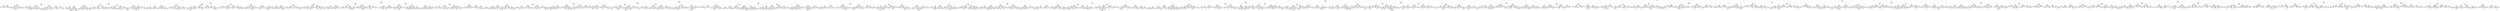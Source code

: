 digraph Tree {
node [shape=box, style="rounded", color="black", fontname=helvetica] ;
edge [fontname=helvetica] ;
0 [label="Document_Transfer_Tax_Sales_Amo <= 266252.0\nmse = 16727262072.2\nsamples = 243095\nvalue = 262296.5"] ;
1 [label="Document_Transfer_Tax_Sales_Amo <= 146796.5\nmse = 4704545017.6\nsamples = 126033\nvalue = 155968.2"] ;
0 -> 1 [labeldistance=2.5, labelangle=45, headlabel="True"] ;
2 [label="Document_Transfer_Tax_Sales_Amo <= 82273.0\nmse = 1635216936.6\nsamples = 53174\nvalue = 88681.1"] ;
1 -> 2 ;
3 [label="Document_Transfer_Tax_Sales_Amo <= 46863.5\nmse = 461713981.2\nsamples = 21810\nvalue = 46388.3"] ;
2 -> 3 ;
4 [label="Document_Transfer_Tax_Sales_Amo <= 28241.0\nmse = 112066441.8\nsamples = 11167\nvalue = 28019.1"] ;
3 -> 4 ;
5 [label="Document_Transfer_Tax_Sales_Amo <= 17413.5\nmse = 40293135.9\nsamples = 5727\nvalue = 19401.3"] ;
4 -> 5 ;
6 [label="Document_Transfer_Tax_Sales_Amo <= 9295.5\nmse = 22675233.9\nsamples = 1809\nvalue = 11800.3"] ;
5 -> 6 ;
7 [label="Document_Transfer_Tax_Sales_Amo <= 4250.0\nmse = 8015303.1\nsamples = 437\nvalue = 4481.6"] ;
6 -> 7 ;
8 [label="Document_Transfer_Tax_Sales_Amo <= 2250.0\nmse = 1101424.3\nsamples = 197\nvalue = 1845.2"] ;
7 -> 8 ;
9 [label="Document_Transfer_Tax_Sales_Amo <= 1250.0\nmse = 255208.3\nsamples = 134\nvalue = 1208.3"] ;
8 -> 9 ;
10 [label="Document_Transfer_Tax_Sales_Amo <= 750.0\nmse = 60251.9\nsamples = 68\nvalue = 797.4"] ;
9 -> 10 ;
11 [label="mse = 0.0\nsamples = 29\nvalue = 500.0"] ;
10 -> 11 ;
12 [label="mse = 0.0\nsamples = 39\nvalue = 1000.0"] ;
10 -> 12 ;
13 [label="Document_Transfer_Tax_Sales_Amo <= 1750.0\nmse = 58275.0\nsamples = 66\nvalue = 1685.0"] ;
9 -> 13 ;
14 [label="mse = 0.0\nsamples = 39\nvalue = 1500.0"] ;
13 -> 14 ;
15 [label="mse = 0.0\nsamples = 27\nvalue = 2000.0"] ;
13 -> 15 ;
16 [label="Document_Transfer_Tax_Sales_Amo <= 3250.0\nmse = 338020.8\nsamples = 63\nvalue = 3130.8"] ;
8 -> 16 ;
17 [label="Document_Transfer_Tax_Sales_Amo <= 2750.0\nmse = 62381.9\nsamples = 37\nvalue = 2739.1"] ;
16 -> 17 ;
18 [label="mse = 0.0\nsamples = 19\nvalue = 2500.0"] ;
17 -> 18 ;
19 [label="mse = 0.0\nsamples = 18\nvalue = 3000.0"] ;
17 -> 19 ;
20 [label="Document_Transfer_Tax_Sales_Amo <= 3750.0\nmse = 54016.6\nsamples = 26\nvalue = 3842.1"] ;
16 -> 20 ;
21 [label="mse = 0.0\nsamples = 8\nvalue = 3500.0"] ;
20 -> 21 ;
22 [label="mse = 0.0\nsamples = 18\nvalue = 4000.0"] ;
20 -> 22 ;
23 [label="Document_Transfer_Tax_Sales_Amo <= 6840.5\nmse = 2292495.3\nsamples = 240\nvalue = 6866.9"] ;
7 -> 23 ;
24 [label="Document_Transfer_Tax_Sales_Amo <= 5750.0\nmse = 422614.8\nsamples = 114\nvalue = 5426.9"] ;
23 -> 24 ;
25 [label="Document_Transfer_Tax_Sales_Amo <= 4750.0\nmse = 59942.6\nsamples = 65\nvalue = 4933.0"] ;
24 -> 25 ;
26 [label="mse = 0.0\nsamples = 11\nvalue = 4500.0"] ;
25 -> 26 ;
27 [label="Document_Transfer_Tax_Sales_Amo <= 5250.0\nmse = 17751.5\nsamples = 54\nvalue = 5038.5"] ;
25 -> 27 ;
28 [label="mse = 0.0\nsamples = 49\nvalue = 5000.0"] ;
27 -> 28 ;
29 [label="mse = 0.0\nsamples = 5\nvalue = 5500.0"] ;
27 -> 29 ;
30 [label="Document_Transfer_Tax_Sales_Amo <= 6218.0\nmse = 56449.5\nsamples = 49\nvalue = 6164.0"] ;
24 -> 30 ;
31 [label="Document_Transfer_Tax_Sales_Amo <= 6068.0\nmse = 410.8\nsamples = 33\nvalue = 6003.1"] ;
30 -> 31 ;
32 [label="mse = 0.0\nsamples = 32\nvalue = 6000.0"] ;
31 -> 32 ;
33 [label="mse = 0.0\nsamples = 1\nvalue = 6136.0"] ;
31 -> 33 ;
34 [label="Document_Transfer_Tax_Sales_Amo <= 6590.5\nmse = 5917.2\nsamples = 16\nvalue = 6501.2"] ;
30 -> 34 ;
35 [label="Document_Transfer_Tax_Sales_Amo <= 6431.5\nmse = 2778.5\nsamples = 15\nvalue = 6482.3"] ;
34 -> 35 ;
36 [label="Document_Transfer_Tax_Sales_Amo <= 6331.5\nmse = 992.2\nsamples = 2\nvalue = 6331.5"] ;
35 -> 36 ;
37 [label="mse = 0.0\nsamples = 1\nvalue = 6300.0"] ;
36 -> 37 ;
38 [label="mse = 0.0\nsamples = 1\nvalue = 6363.0"] ;
36 -> 38 ;
39 [label="mse = 0.0\nsamples = 13\nvalue = 6500.0"] ;
35 -> 39 ;
40 [label="mse = 0.0\nsamples = 1\nvalue = 6681.0"] ;
34 -> 40 ;
41 [label="Document_Transfer_Tax_Sales_Amo <= 8090.5\nmse = 692250.9\nsamples = 126\nvalue = 8063.2"] ;
23 -> 41 ;
42 [label="Document_Transfer_Tax_Sales_Amo <= 7250.0\nmse = 206639.1\nsamples = 74\nvalue = 7414.4"] ;
41 -> 42 ;
43 [label="mse = 0.0\nsamples = 37\nvalue = 7000.0"] ;
42 -> 43 ;
44 [label="Document_Transfer_Tax_Sales_Amo <= 7750.0\nmse = 52126.2\nsamples = 37\nvalue = 7851.9"] ;
42 -> 44 ;
45 [label="mse = 0.0\nsamples = 9\nvalue = 7500.0"] ;
44 -> 45 ;
46 [label="mse = 0.0\nsamples = 28\nvalue = 8000.0"] ;
44 -> 46 ;
47 [label="Document_Transfer_Tax_Sales_Amo <= 8750.0\nmse = 42871.8\nsamples = 52\nvalue = 8920.4"] ;
41 -> 47 ;
48 [label="Commercial <= 0.5\nmse = 13247.0\nsamples = 11\nvalue = 8450.9"] ;
47 -> 48 ;
49 [label="mse = 0.0\nsamples = 10\nvalue = 8500.0"] ;
48 -> 49 ;
50 [label="mse = 0.0\nsamples = 1\nvalue = 8181.0"] ;
48 -> 50 ;
51 [label="Document_Transfer_Tax_Sales_Amo <= 9045.5\nmse = 542.1\nsamples = 41\nvalue = 9006.4"] ;
47 -> 51 ;
52 [label="mse = 0.0\nsamples = 38\nvalue = 9000.0"] ;
51 -> 52 ;
53 [label="mse = 0.0\nsamples = 3\nvalue = 9091.0"] ;
51 -> 53 ;
54 [label="Document_Transfer_Tax_Sales_Amo <= 13568.0\nmse = 5098202.9\nsamples = 1372\nvalue = 14106.4"] ;
6 -> 54 ;
55 [label="Document_Transfer_Tax_Sales_Amo <= 11250.0\nmse = 1610332.4\nsamples = 527\nvalue = 11595.7"] ;
54 -> 55 ;
56 [label="Document_Transfer_Tax_Sales_Amo <= 10250.0\nmse = 224907.1\nsamples = 227\nvalue = 10242.6"] ;
55 -> 56 ;
57 [label="Document_Transfer_Tax_Sales_Amo <= 9772.5\nmse = 32867.6\nsamples = 142\nvalue = 9921.9"] ;
56 -> 57 ;
58 [label="BD_LINE_1_Yr_Built <= 1961.5\nmse = 57.8\nsamples = 22\nvalue = 9501.3"] ;
57 -> 58 ;
59 [label="mse = 0.0\nsamples = 21\nvalue = 9500.0"] ;
58 -> 59 ;
60 [label="mse = 0.0\nsamples = 1\nvalue = 9545.0"] ;
58 -> 60 ;
61 [label="mse = 0.0\nsamples = 120\nvalue = 10000.0"] ;
57 -> 61 ;
62 [label="Document_Transfer_Tax_Sales_Amo <= 10850.0\nmse = 58024.7\nsamples = 85\nvalue = 10813.1"] ;
56 -> 62 ;
63 [label="BD_LINE_1_Unit_Cost_Main <= 5059.5\nmse = 850.7\nsamples = 32\nvalue = 10504.3"] ;
62 -> 63 ;
64 [label="mse = 0.0\nsamples = 31\nvalue = 10500.0"] ;
63 -> 64 ;
65 [label="mse = 0.0\nsamples = 1\nvalue = 10700.0"] ;
63 -> 65 ;
66 [label="mse = 0.0\nsamples = 53\nvalue = 11000.0"] ;
62 -> 66 ;
67 [label="Document_Transfer_Tax_Sales_Amo <= 12681.5\nmse = 391456.5\nsamples = 300\nvalue = 12547.3"] ;
55 -> 67 ;
68 [label="Document_Transfer_Tax_Sales_Amo <= 12136.0\nmse = 117121.2\nsamples = 166\nvalue = 12051.9"] ;
67 -> 68 ;
69 [label="Document_Transfer_Tax_Sales_Amo <= 11772.5\nmse = 47565.7\nsamples = 116\nvalue = 11862.7"] ;
68 -> 69 ;
70 [label="SA_Zip_Cde <= 917850016.0\nmse = 3658.9\nsamples = 32\nvalue = 11517.5"] ;
69 -> 70 ;
71 [label="mse = 0.0\nsamples = 31\nvalue = 11500.0"] ;
70 -> 71 ;
72 [label="mse = 0.0\nsamples = 1\nvalue = 11727.0"] ;
70 -> 72 ;
73 [label="Document_Transfer_Tax_Sales_Amo <= 11954.5\nmse = 421.1\nsamples = 84\nvalue = 11996.6"] ;
69 -> 73 ;
74 [label="Parcel_Area <= 5326.5\nmse = 1552.7\nsamples = 2\nvalue = 11886.2"] ;
73 -> 74 ;
75 [label="mse = 0.0\nsamples = 1\nvalue = 11818.0"] ;
74 -> 75 ;
76 [label="mse = 0.0\nsamples = 1\nvalue = 11909.0"] ;
74 -> 76 ;
77 [label="mse = 0.0\nsamples = 82\nvalue = 12000.0"] ;
73 -> 77 ;
78 [label="Document_Transfer_Tax_Sales_Amo <= 12363.5\nmse = 1857.1\nsamples = 50\nvalue = 12492.0"] ;
68 -> 78 ;
79 [label="City_int <= 168.5\nmse = 470.2\nsamples = 2\nvalue = 12287.3"] ;
78 -> 79 ;
80 [label="mse = 0.0\nsamples = 1\nvalue = 12318.0"] ;
79 -> 80 ;
81 [label="mse = 0.0\nsamples = 1\nvalue = 12272.0"] ;
79 -> 81 ;
82 [label="Document_Transfer_Tax_Sales_Amo <= 12454.5\nmse = 215.1\nsamples = 48\nvalue = 12500.0"] ;
78 -> 82 ;
83 [label="mse = 0.0\nsamples = 1\nvalue = 12409.0"] ;
82 -> 83 ;
84 [label="Document_Transfer_Tax_Sales_Amo <= 12545.5\nmse = 107.5\nsamples = 47\nvalue = 12501.2"] ;
82 -> 84 ;
85 [label="mse = 0.0\nsamples = 46\nvalue = 12500.0"] ;
84 -> 85 ;
86 [label="mse = 0.0\nsamples = 1\nvalue = 12591.0"] ;
84 -> 86 ;
87 [label="Document_Transfer_Tax_Sales_Amo <= 13363.5\nmse = 54888.0\nsamples = 134\nvalue = 13157.4"] ;
67 -> 87 ;
88 [label="Document_Transfer_Tax_Sales_Amo <= 12886.0\nmse = 1398.8\nsamples = 92\nvalue = 13000.0"] ;
87 -> 88 ;
89 [label="mse = 0.0\nsamples = 1\nvalue = 12772.0"] ;
88 -> 89 ;
90 [label="Document_Transfer_Tax_Sales_Amo <= 13113.5\nmse = 696.2\nsamples = 91\nvalue = 13003.1"] ;
88 -> 90 ;
91 [label="mse = 0.0\nsamples = 90\nvalue = 13000.0"] ;
90 -> 91 ;
92 [label="mse = 0.0\nsamples = 1\nvalue = 13227.0"] ;
90 -> 92 ;
93 [label="mse = 0.0\nsamples = 42\nvalue = 13500.0"] ;
87 -> 93 ;
94 [label="Document_Transfer_Tax_Sales_Amo <= 15750.0\nmse = 992033.1\nsamples = 845\nvalue = 15648.2"] ;
54 -> 94 ;
95 [label="Document_Transfer_Tax_Sales_Amo <= 14795.5\nmse = 255531.5\nsamples = 438\nvalue = 14776.9"] ;
94 -> 95 ;
96 [label="Document_Transfer_Tax_Sales_Amo <= 14181.5\nmse = 60310.3\nsamples = 153\nvalue = 14158.7"] ;
95 -> 96 ;
97 [label="Document_Transfer_Tax_Sales_Amo <= 13840.5\nmse = 4239.9\nsamples = 105\nvalue = 13987.4"] ;
96 -> 97 ;
98 [label="LS2_Sale_Date <= 19730314.0\nmse = 3854.8\nsamples = 5\nvalue = 13699.4"] ;
97 -> 98 ;
99 [label="Cluster_Appraisal_Unit <= 56.5\nmse = 379.7\nsamples = 3\nvalue = 13647.2"] ;
98 -> 99 ;
100 [label="mse = 0.0\nsamples = 2\nvalue = 13636.0"] ;
99 -> 100 ;
101 [label="mse = 0.0\nsamples = 1\nvalue = 13681.0"] ;
99 -> 101 ;
102 [label="TRA_1 <= 1758.0\nmse = 18.0\nsamples = 2\nvalue = 13769.0"] ;
98 -> 102 ;
103 [label="mse = 0.0\nsamples = 1\nvalue = 13763.0"] ;
102 -> 103 ;
104 [label="mse = 0.0\nsamples = 1\nvalue = 13772.0"] ;
102 -> 104 ;
105 [label="Document_Transfer_Tax_Sales_Amo <= 14022.5\nmse = 179.5\nsamples = 100\nvalue = 14000.9"] ;
97 -> 105 ;
106 [label="Document_Transfer_Tax_Sales_Amo <= 13954.5\nmse = 56.3\nsamples = 97\nvalue = 13999.4"] ;
105 -> 106 ;
107 [label="mse = 0.0\nsamples = 1\nvalue = 13909.0"] ;
106 -> 107 ;
108 [label="mse = 0.0\nsamples = 96\nvalue = 14000.0"] ;
106 -> 108 ;
109 [label="Cluster_Location <= 8.5\nmse = 470.2\nsamples = 3\nvalue = 14075.7"] ;
105 -> 109 ;
110 [label="mse = 0.0\nsamples = 1\nvalue = 14045.0"] ;
109 -> 110 ;
111 [label="mse = 0.0\nsamples = 2\nvalue = 14091.0"] ;
109 -> 111 ;
112 [label="Document_Transfer_Tax_Sales_Amo <= 14386.0\nmse = 2847.0\nsamples = 48\nvalue = 14488.7"] ;
96 -> 112 ;
113 [label="Document_Transfer_Tax_Sales_Amo <= 14295.0\nmse = 507.8\nsamples = 2\nvalue = 14290.4"] ;
112 -> 113 ;
114 [label="mse = 0.0\nsamples = 1\nvalue = 14272.0"] ;
113 -> 114 ;
115 [label="mse = 0.0\nsamples = 1\nvalue = 14318.0"] ;
113 -> 115 ;
116 [label="Document_Transfer_Tax_Sales_Amo <= 14545.5\nmse = 242.6\nsamples = 46\nvalue = 14501.8"] ;
112 -> 116 ;
117 [label="Document_Transfer_Tax_Sales_Amo <= 14477.0\nmse = 28.2\nsamples = 45\nvalue = 14499.4"] ;
116 -> 117 ;
118 [label="mse = 0.0\nsamples = 1\nvalue = 14454.0"] ;
117 -> 118 ;
119 [label="mse = 0.0\nsamples = 44\nvalue = 14500.0"] ;
117 -> 119 ;
120 [label="mse = 0.0\nsamples = 1\nvalue = 14591.0"] ;
116 -> 120 ;
121 [label="Document_Transfer_Tax_Sales_Amo <= 15250.0\nmse = 43214.0\nsamples = 285\nvalue = 15110.7"] ;
95 -> 121 ;
122 [label="mse = 0.0\nsamples = 221\nvalue = 15000.0"] ;
121 -> 122 ;
123 [label="Document_Transfer_Tax_Sales_Amo <= 15545.5\nmse = 84.5\nsamples = 64\nvalue = 15500.9"] ;
121 -> 123 ;
124 [label="mse = 0.0\nsamples = 63\nvalue = 15500.0"] ;
123 -> 124 ;
125 [label="mse = 0.0\nsamples = 1\nvalue = 15591.0"] ;
123 -> 125 ;
126 [label="Document_Transfer_Tax_Sales_Amo <= 16763.5\nmse = 175059.8\nsamples = 407\nvalue = 16539.2"] ;
94 -> 126 ;
127 [label="Document_Transfer_Tax_Sales_Amo <= 16227.0\nmse = 62681.8\nsamples = 249\nvalue = 16248.0"] ;
126 -> 127 ;
128 [label="Document_Transfer_Tax_Sales_Amo <= 15954.5\nmse = 40.2\nsamples = 126\nvalue = 15999.6"] ;
127 -> 128 ;
129 [label="mse = 0.0\nsamples = 1\nvalue = 15909.0"] ;
128 -> 129 ;
130 [label="mse = 0.0\nsamples = 125\nvalue = 16000.0"] ;
128 -> 130 ;
131 [label="Document_Transfer_Tax_Sales_Amo <= 16513.5\nmse = 21.3\nsamples = 123\nvalue = 16500.2"] ;
127 -> 131 ;
132 [label="Document_Transfer_Tax_Sales_Amo <= 16477.0\nmse = 10.6\nsamples = 122\nvalue = 16499.8"] ;
131 -> 132 ;
133 [label="mse = 0.0\nsamples = 1\nvalue = 16454.0"] ;
132 -> 133 ;
134 [label="mse = 0.0\nsamples = 121\nvalue = 16500.0"] ;
132 -> 134 ;
135 [label="mse = 0.0\nsamples = 1\nvalue = 16527.0"] ;
131 -> 135 ;
136 [label="Document_Transfer_Tax_Sales_Amo <= 17136.0\nmse = 1597.8\nsamples = 158\nvalue = 17005.8"] ;
126 -> 136 ;
137 [label="Document_Transfer_Tax_Sales_Amo <= 17022.5\nmse = 8.1\nsamples = 155\nvalue = 17000.2"] ;
136 -> 137 ;
138 [label="mse = 0.0\nsamples = 154\nvalue = 17000.0"] ;
137 -> 138 ;
139 [label="mse = 0.0\nsamples = 1\nvalue = 17045.0"] ;
137 -> 139 ;
140 [label="City_int <= 193.5\nmse = 2131.4\nsamples = 3\nvalue = 17283.4"] ;
136 -> 140 ;
141 [label="Current_Improvement_Base_Value <= 22550.0\nmse = 18.0\nsamples = 2\nvalue = 17321.0"] ;
140 -> 141 ;
142 [label="mse = 0.0\nsamples = 1\nvalue = 17318.0"] ;
141 -> 142 ;
143 [label="mse = 0.0\nsamples = 1\nvalue = 17327.0"] ;
141 -> 143 ;
144 [label="mse = 0.0\nsamples = 1\nvalue = 17227.0"] ;
140 -> 144 ;
145 [label="Document_Transfer_Tax_Sales_Amo <= 22772.5\nmse = 9798277.0\nsamples = 3918\nvalue = 22881.2"] ;
5 -> 145 ;
146 [label="Document_Transfer_Tax_Sales_Amo <= 20227.0\nmse = 2163681.2\nsamples = 1885\nvalue = 20009.8"] ;
145 -> 146 ;
147 [label="Document_Transfer_Tax_Sales_Amo <= 18859.0\nmse = 792162.3\nsamples = 1098\nvalue = 18999.7"] ;
146 -> 147 ;
148 [label="Document_Transfer_Tax_Sales_Amo <= 18113.5\nmse = 138948.7\nsamples = 453\nvalue = 18041.8"] ;
147 -> 148 ;
149 [label="Document_Transfer_Tax_Sales_Amo <= 17763.5\nmse = 56429.3\nsamples = 309\nvalue = 17825.2"] ;
148 -> 149 ;
150 [label="Document_Transfer_Tax_Sales_Amo <= 17545.5\nmse = 143.6\nsamples = 108\nvalue = 17501.6"] ;
149 -> 150 ;
151 [label="mse = 0.0\nsamples = 107\nvalue = 17500.0"] ;
150 -> 151 ;
152 [label="mse = 0.0\nsamples = 1\nvalue = 17591.0"] ;
150 -> 152 ;
153 [label="Document_Transfer_Tax_Sales_Amo <= 17977.0\nmse = 45.7\nsamples = 201\nvalue = 17999.4"] ;
149 -> 153 ;
154 [label="LS3_Sale_Date <= 19750378.0\nmse = 51.8\nsamples = 2\nvalue = 17950.4"] ;
153 -> 154 ;
155 [label="mse = 0.0\nsamples = 1\nvalue = 17954.0"] ;
154 -> 155 ;
156 [label="mse = 0.0\nsamples = 1\nvalue = 17936.0"] ;
154 -> 156 ;
157 [label="Document_Transfer_Tax_Sales_Amo <= 18022.5\nmse = 6.5\nsamples = 199\nvalue = 18000.1"] ;
153 -> 157 ;
158 [label="mse = 0.0\nsamples = 198\nvalue = 18000.0"] ;
157 -> 158 ;
159 [label="mse = 0.0\nsamples = 1\nvalue = 18045.0"] ;
157 -> 159 ;
160 [label="Document_Transfer_Tax_Sales_Amo <= 18272.5\nmse = 4850.3\nsamples = 144\nvalue = 18499.4"] ;
148 -> 160 ;
161 [label="mse = 0.0\nsamples = 2\nvalue = 18182.0"] ;
160 -> 161 ;
162 [label="Document_Transfer_Tax_Sales_Amo <= 18613.5\nmse = 2209.9\nsamples = 142\nvalue = 18507.9"] ;
160 -> 162 ;
163 [label="Document_Transfer_Tax_Sales_Amo <= 18431.5\nmse = 215.4\nsamples = 136\nvalue = 18498.6"] ;
162 -> 163 ;
164 [label="LS1_Sale_Date <= 19770667.0\nmse = 470.2\nsamples = 2\nvalue = 18393.7"] ;
163 -> 164 ;
165 [label="mse = 0.0\nsamples = 1\nvalue = 18363.0"] ;
164 -> 165 ;
166 [label="mse = 0.0\nsamples = 1\nvalue = 18409.0"] ;
164 -> 166 ;
167 [label="Document_Transfer_Tax_Sales_Amo <= 18545.5\nmse = 53.0\nsamples = 134\nvalue = 18500.1"] ;
163 -> 167 ;
168 [label="Document_Transfer_Tax_Sales_Amo <= 18486.0\nmse = 13.7\nsamples = 133\nvalue = 18499.6"] ;
167 -> 168 ;
169 [label="BD_LINE_1_Sq_Ft_of_Main_Improve <= 1261.5\nmse = 81.0\nsamples = 2\nvalue = 18463.0"] ;
168 -> 169 ;
170 [label="mse = 0.0\nsamples = 1\nvalue = 18472.0"] ;
169 -> 170 ;
171 [label="mse = 0.0\nsamples = 1\nvalue = 18454.0"] ;
169 -> 171 ;
172 [label="mse = 0.0\nsamples = 131\nvalue = 18500.0"] ;
168 -> 172 ;
173 [label="mse = 0.0\nsamples = 1\nvalue = 18591.0"] ;
167 -> 173 ;
174 [label="SA_House_Number <= 9628.5\nmse = 3556.6\nsamples = 6\nvalue = 18706.6"] ;
162 -> 174 ;
175 [label="MA_Zip_Cde <= 915435008.0\nmse = 1155.8\nsamples = 4\nvalue = 18758.8"] ;
174 -> 175 ;
176 [label="Cluster_Appraisal_Unit <= 19.0\nmse = 349.5\nsamples = 3\nvalue = 18744.0"] ;
175 -> 176 ;
177 [label="mse = 0.0\nsamples = 1\nvalue = 18727.0"] ;
176 -> 177 ;
178 [label="Simple_Zone_int <= 11.5\nmse = 121.0\nsamples = 2\nvalue = 18761.0"] ;
176 -> 178 ;
179 [label="mse = 0.0\nsamples = 1\nvalue = 18772.0"] ;
178 -> 179 ;
180 [label="mse = 0.0\nsamples = 1\nvalue = 18750.0"] ;
178 -> 180 ;
181 [label="mse = 0.0\nsamples = 1\nvalue = 18818.0"] ;
175 -> 181 ;
182 [label="Landlord_Number_of_Units <= 1.0\nmse = 507.8\nsamples = 2\nvalue = 18654.4"] ;
174 -> 182 ;
183 [label="mse = 0.0\nsamples = 1\nvalue = 18682.0"] ;
182 -> 183 ;
184 [label="mse = 0.0\nsamples = 1\nvalue = 18636.0"] ;
182 -> 184 ;
185 [label="Document_Transfer_Tax_Sales_Amo <= 19681.5\nmse = 178265.9\nsamples = 645\nvalue = 19657.3"] ;
147 -> 185 ;
186 [label="Document_Transfer_Tax_Sales_Amo <= 19195.0\nmse = 61260.2\nsamples = 279\nvalue = 19215.0"] ;
185 -> 186 ;
187 [label="Cluster_Appraisal_Unit <= 94.5\nmse = 164.3\nsamples = 159\nvalue = 19000.1"] ;
186 -> 187 ;
188 [label="Document_Transfer_Tax_Sales_Amo <= 19090.5\nmse = 87.0\nsamples = 158\nvalue = 19000.9"] ;
187 -> 188 ;
189 [label="Document_Transfer_Tax_Sales_Amo <= 19022.5\nmse = 15.7\nsamples = 157\nvalue = 19000.4"] ;
188 -> 189 ;
190 [label="mse = 0.0\nsamples = 156\nvalue = 19000.0"] ;
189 -> 190 ;
191 [label="mse = 0.0\nsamples = 1\nvalue = 19045.0"] ;
189 -> 191 ;
192 [label="mse = 0.0\nsamples = 1\nvalue = 19136.0"] ;
188 -> 192 ;
193 [label="mse = 0.0\nsamples = 1\nvalue = 18900.0"] ;
187 -> 193 ;
194 [label="Document_Transfer_Tax_Sales_Amo <= 19352.0\nmse = 341.1\nsamples = 120\nvalue = 19498.9"] ;
186 -> 194 ;
195 [label="mse = 0.0\nsamples = 1\nvalue = 19254.0"] ;
194 -> 195 ;
196 [label="Document_Transfer_Tax_Sales_Amo <= 19522.5\nmse = 33.5\nsamples = 119\nvalue = 19500.2"] ;
194 -> 196 ;
197 [label="SA_Localization_int <= 90732.5\nmse = 12.9\nsamples = 117\nvalue = 19499.7"] ;
196 -> 197 ;
198 [label="mse = 0.0\nsamples = 116\nvalue = 19500.0"] ;
197 -> 198 ;
199 [label="mse = 0.0\nsamples = 1\nvalue = 19450.0"] ;
197 -> 199 ;
200 [label="mse = 0.0\nsamples = 2\nvalue = 19545.0"] ;
196 -> 200 ;
201 [label="Document_Transfer_Tax_Sales_Amo <= 19886.0\nmse = 295.7\nsamples = 366\nvalue = 19999.5"] ;
185 -> 201 ;
202 [label="mse = 0.0\nsamples = 1\nvalue = 19818.0"] ;
201 -> 202 ;
203 [label="Document_Transfer_Tax_Sales_Amo <= 20113.5\nmse = 127.3\nsamples = 365\nvalue = 20000.5"] ;
201 -> 203 ;
204 [label="Document_Transfer_Tax_Sales_Amo <= 19977.0\nmse = 14.3\nsamples = 364\nvalue = 19999.8"] ;
203 -> 204 ;
205 [label="mse = 0.0\nsamples = 2\nvalue = 19954.0"] ;
204 -> 205 ;
206 [label="Document_Transfer_Tax_Sales_Amo <= 20022.5\nmse = 3.5\nsamples = 362\nvalue = 20000.1"] ;
204 -> 206 ;
207 [label="mse = 0.0\nsamples = 361\nvalue = 20000.0"] ;
206 -> 207 ;
208 [label="mse = 0.0\nsamples = 1\nvalue = 20045.0"] ;
206 -> 208 ;
209 [label="mse = 0.0\nsamples = 1\nvalue = 20182.0"] ;
203 -> 209 ;
210 [label="Document_Transfer_Tax_Sales_Amo <= 21591.0\nmse = 443642.1\nsamples = 787\nvalue = 21506.6"] ;
146 -> 210 ;
211 [label="Document_Transfer_Tax_Sales_Amo <= 21113.5\nmse = 125000.7\nsamples = 453\nvalue = 21013.5"] ;
210 -> 211 ;
212 [label="Document_Transfer_Tax_Sales_Amo <= 20818.0\nmse = 55110.0\nsamples = 336\nvalue = 20838.1"] ;
211 -> 212 ;
213 [label="Document_Transfer_Tax_Sales_Amo <= 20613.5\nmse = 717.6\nsamples = 111\nvalue = 20498.0"] ;
212 -> 213 ;
214 [label="MA_Localization_int <= 164988.0\nmse = 398.4\nsamples = 110\nvalue = 20496.6"] ;
213 -> 214 ;
215 [label="Document_Transfer_Tax_Sales_Amo <= 20477.0\nmse = 87.5\nsamples = 109\nvalue = 20498.0"] ;
214 -> 215 ;
216 [label="mse = 0.0\nsamples = 4\nvalue = 20454.0"] ;
215 -> 216 ;
217 [label="mse = 0.0\nsamples = 105\nvalue = 20500.0"] ;
215 -> 217 ;
218 [label="mse = 0.0\nsamples = 1\nvalue = 20272.0"] ;
214 -> 218 ;
219 [label="mse = 0.0\nsamples = 1\nvalue = 20727.0"] ;
213 -> 219 ;
220 [label="Document_Transfer_Tax_Sales_Amo <= 20954.5\nmse = 77.2\nsamples = 225\nvalue = 20999.3"] ;
212 -> 220 ;
221 [label="mse = 0.0\nsamples = 2\nvalue = 20909.0"] ;
220 -> 221 ;
222 [label="Document_Transfer_Tax_Sales_Amo <= 21022.5\nmse = 5.9\nsamples = 223\nvalue = 21000.1"] ;
220 -> 222 ;
223 [label="mse = 0.0\nsamples = 222\nvalue = 21000.0"] ;
222 -> 223 ;
224 [label="mse = 0.0\nsamples = 1\nvalue = 21045.0"] ;
222 -> 224 ;
225 [label="Document_Transfer_Tax_Sales_Amo <= 21340.5\nmse = 1180.9\nsamples = 117\nvalue = 21494.3"] ;
211 -> 225 ;
226 [label="MA_House_Number <= 675.0\nmse = 1800.0\nsamples = 2\nvalue = 21242.0"] ;
225 -> 226 ;
227 [label="mse = 0.0\nsamples = 1\nvalue = 21182.0"] ;
226 -> 227 ;
228 [label="mse = 0.0\nsamples = 1\nvalue = 21272.0"] ;
226 -> 228 ;
229 [label="MA_Zip_Cde <= 878269984.0\nmse = 110.4\nsamples = 115\nvalue = 21498.4"] ;
225 -> 229 ;
230 [label="LS1_Sale_Date <= 19840872.0\nmse = 699.8\nsamples = 2\nvalue = 21441.4"] ;
229 -> 230 ;
231 [label="mse = 0.0\nsamples = 1\nvalue = 21409.0"] ;
230 -> 231 ;
232 [label="mse = 0.0\nsamples = 1\nvalue = 21463.0"] ;
230 -> 232 ;
233 [label="mse = 0.0\nsamples = 113\nvalue = 21500.0"] ;
229 -> 233 ;
234 [label="Document_Transfer_Tax_Sales_Amo <= 22227.0\nmse = 61917.2\nsamples = 334\nvalue = 22205.7"] ;
210 -> 234 ;
235 [label="Document_Transfer_Tax_Sales_Amo <= 21827.0\nmse = 905.7\nsamples = 192\nvalue = 21997.9"] ;
234 -> 235 ;
236 [label="MA_Direction_int <= 1.5\nmse = 882.0\nsamples = 2\nvalue = 21724.0"] ;
235 -> 236 ;
237 [label="mse = 0.0\nsamples = 1\nvalue = 21745.0"] ;
236 -> 237 ;
238 [label="mse = 0.0\nsamples = 1\nvalue = 21682.0"] ;
236 -> 238 ;
239 [label="Document_Transfer_Tax_Sales_Amo <= 22022.5\nmse = 107.9\nsamples = 190\nvalue = 22000.8"] ;
235 -> 239 ;
240 [label="Document_Transfer_Tax_Sales_Amo <= 21954.5\nmse = 29.5\nsamples = 187\nvalue = 21999.7"] ;
239 -> 240 ;
241 [label="mse = 0.0\nsamples = 1\nvalue = 21909.0"] ;
240 -> 241 ;
242 [label="mse = 0.0\nsamples = 186\nvalue = 22000.0"] ;
240 -> 242 ;
243 [label="Cluster_Location <= 8.5\nmse = 507.8\nsamples = 3\nvalue = 22063.4"] ;
239 -> 243 ;
244 [label="mse = 0.0\nsamples = 2\nvalue = 22091.0"] ;
243 -> 244 ;
245 [label="mse = 0.0\nsamples = 1\nvalue = 22045.0"] ;
243 -> 245 ;
246 [label="Parcel_Area <= 1638.0\nmse = 346.1\nsamples = 142\nvalue = 22500.4"] ;
234 -> 246 ;
247 [label="mse = 0.0\nsamples = 1\nvalue = 22727.0"] ;
246 -> 247 ;
248 [label="Document_Transfer_Tax_Sales_Amo <= 22431.5\nmse = 92.5\nsamples = 141\nvalue = 22499.3"] ;
246 -> 248 ;
249 [label="mse = 0.0\nsamples = 1\nvalue = 22363.0"] ;
248 -> 249 ;
250 [label="mse = 0.0\nsamples = 140\nvalue = 22500.0"] ;
248 -> 250 ;
251 [label="Document_Transfer_Tax_Sales_Amo <= 25772.5\nmse = 2482903.6\nsamples = 2033\nvalue = 25481.7"] ;
145 -> 251 ;
252 [label="Document_Transfer_Tax_Sales_Amo <= 24195.5\nmse = 675790.3\nsamples = 1178\nvalue = 24307.5"] ;
251 -> 252 ;
253 [label="Document_Transfer_Tax_Sales_Amo <= 23591.0\nmse = 187053.4\nsamples = 527\nvalue = 23518.4"] ;
252 -> 253 ;
254 [label="Document_Transfer_Tax_Sales_Amo <= 23250.0\nmse = 60765.5\nsamples = 309\nvalue = 23205.6"] ;
253 -> 254 ;
255 [label="Document_Transfer_Tax_Sales_Amo <= 22909.0\nmse = 107.5\nsamples = 185\nvalue = 22999.4"] ;
254 -> 255 ;
256 [label="mse = 0.0\nsamples = 1\nvalue = 22818.0"] ;
255 -> 256 ;
257 [label="mse = 0.0\nsamples = 184\nvalue = 23000.0"] ;
255 -> 257 ;
258 [label="mse = 0.0\nsamples = 124\nvalue = 23500.0"] ;
254 -> 258 ;
259 [label="Document_Transfer_Tax_Sales_Amo <= 23909.0\nmse = 1204.7\nsamples = 218\nvalue = 23997.3"] ;
253 -> 259 ;
260 [label="BD_LINE_1_Year_Changed <= 1974.5\nmse = 3903.4\nsamples = 4\nvalue = 23732.8"] ;
259 -> 260 ;
261 [label="mse = 0.0\nsamples = 2\nvalue = 23682.0"] ;
260 -> 261 ;
262 [label="Zoning_Code_int <= 4332.0\nmse = 81.0\nsamples = 2\nvalue = 23809.0"] ;
260 -> 262 ;
263 [label="mse = 0.0\nsamples = 1\nvalue = 23818.0"] ;
262 -> 263 ;
264 [label="mse = 0.0\nsamples = 1\nvalue = 23800.0"] ;
262 -> 264 ;
265 [label="Document_Transfer_Tax_Sales_Amo <= 24041.0\nmse = 107.7\nsamples = 214\nvalue = 24001.3"] ;
259 -> 265 ;
266 [label="mse = 0.0\nsamples = 211\nvalue = 24000.0"] ;
265 -> 266 ;
267 [label="BD_LINE_1_Year_Changed <= 1985.0\nmse = 19.4\nsamples = 3\nvalue = 24085.6"] ;
265 -> 267 ;
268 [label="mse = 0.0\nsamples = 2\nvalue = 24091.0"] ;
267 -> 268 ;
269 [label="mse = 0.0\nsamples = 1\nvalue = 24082.0"] ;
267 -> 269 ;
270 [label="Document_Transfer_Tax_Sales_Amo <= 24772.5\nmse = 105808.5\nsamples = 651\nvalue = 24982.4"] ;
252 -> 270 ;
271 [label="Document_Transfer_Tax_Sales_Amo <= 24613.5\nmse = 1871.9\nsamples = 143\nvalue = 24500.3"] ;
270 -> 271 ;
272 [label="Document_Transfer_Tax_Sales_Amo <= 24431.5\nmse = 834.4\nsamples = 141\nvalue = 24495.5"] ;
271 -> 272 ;
273 [label="BD_LINE_1_Year_Changed <= 984.0\nmse = 1286.1\nsamples = 4\nvalue = 24330.2"] ;
272 -> 273 ;
274 [label="mse = 0.0\nsamples = 1\nvalue = 24409.0"] ;
273 -> 274 ;
275 [label="MA_Localization_int <= 43797.0\nmse = 51.8\nsamples = 3\nvalue = 24314.4"] ;
273 -> 275 ;
276 [label="mse = 0.0\nsamples = 1\nvalue = 24300.0"] ;
275 -> 276 ;
277 [label="mse = 0.0\nsamples = 2\nvalue = 24318.0"] ;
275 -> 277 ;
278 [label="Document_Transfer_Tax_Sales_Amo <= 24477.0\nmse = 56.5\nsamples = 137\nvalue = 24500.0"] ;
272 -> 278 ;
279 [label="mse = 0.0\nsamples = 1\nvalue = 24454.0"] ;
278 -> 279 ;
280 [label="Document_Transfer_Tax_Sales_Amo <= 24522.5\nmse = 27.6\nsamples = 136\nvalue = 24500.6"] ;
278 -> 280 ;
281 [label="mse = 0.0\nsamples = 133\nvalue = 24500.0"] ;
280 -> 281 ;
282 [label="mse = 0.0\nsamples = 3\nvalue = 24545.0"] ;
280 -> 282 ;
283 [label="SA_Direction_int <= 2.0\nmse = 324.0\nsamples = 2\nvalue = 24718.0"] ;
271 -> 283 ;
284 [label="mse = 0.0\nsamples = 1\nvalue = 24727.0"] ;
283 -> 284 ;
285 [label="mse = 0.0\nsamples = 1\nvalue = 24682.0"] ;
283 -> 285 ;
286 [label="Document_Transfer_Tax_Sales_Amo <= 25136.0\nmse = 47173.5\nsamples = 508\nvalue = 25125.5"] ;
270 -> 286 ;
287 [label="Document_Transfer_Tax_Sales_Amo <= 24909.0\nmse = 56.9\nsamples = 387\nvalue = 24999.7"] ;
286 -> 287 ;
288 [label="mse = 0.0\nsamples = 1\nvalue = 24818.0"] ;
287 -> 288 ;
289 [label="mse = 0.0\nsamples = 386\nvalue = 25000.0"] ;
287 -> 289 ;
290 [label="Document_Transfer_Tax_Sales_Amo <= 25363.0\nmse = 1696.1\nsamples = 121\nvalue = 25496.6"] ;
286 -> 290 ;
291 [label="mse = 0.0\nsamples = 2\nvalue = 25272.0"] ;
290 -> 291 ;
292 [label="Document_Transfer_Tax_Sales_Amo <= 25568.0\nmse = 391.8\nsamples = 119\nvalue = 25502.5"] ;
290 -> 292 ;
293 [label="Document_Transfer_Tax_Sales_Amo <= 25468.0\nmse = 12.9\nsamples = 118\nvalue = 25499.7"] ;
292 -> 293 ;
294 [label="mse = 0.0\nsamples = 1\nvalue = 25454.0"] ;
293 -> 294 ;
295 [label="Document_Transfer_Tax_Sales_Amo <= 25491.0\nmse = 1.7\nsamples = 117\nvalue = 25499.9"] ;
293 -> 295 ;
296 [label="mse = 0.0\nsamples = 1\nvalue = 25482.0"] ;
295 -> 296 ;
297 [label="mse = 0.0\nsamples = 116\nvalue = 25500.0"] ;
295 -> 297 ;
298 [label="mse = 0.0\nsamples = 1\nvalue = 25636.0"] ;
292 -> 298 ;
299 [label="Document_Transfer_Tax_Sales_Amo <= 27091.0\nmse = 530159.6\nsamples = 855\nvalue = 27073.4"] ;
251 -> 299 ;
300 [label="Document_Transfer_Tax_Sales_Amo <= 26636.0\nmse = 187276.8\nsamples = 492\nvalue = 26518.3"] ;
299 -> 300 ;
301 [label="Document_Transfer_Tax_Sales_Amo <= 26181.5\nmse = 60906.7\nsamples = 289\nvalue = 26204.5"] ;
300 -> 301 ;
302 [label="Document_Transfer_Tax_Sales_Amo <= 25954.5\nmse = 176.1\nsamples = 173\nvalue = 25998.0"] ;
301 -> 302 ;
303 [label="mse = 0.0\nsamples = 2\nvalue = 25909.0"] ;
302 -> 303 ;
304 [label="mse = 0.0\nsamples = 171\nvalue = 26000.0"] ;
302 -> 304 ;
305 [label="Document_Transfer_Tax_Sales_Amo <= 26431.5\nmse = 308.4\nsamples = 116\nvalue = 26498.3"] ;
301 -> 305 ;
306 [label="mse = 0.0\nsamples = 2\nvalue = 26363.0"] ;
305 -> 306 ;
307 [label="Document_Transfer_Tax_Sales_Amo <= 26522.5\nmse = 21.0\nsamples = 114\nvalue = 26500.5"] ;
305 -> 307 ;
308 [label="mse = 0.0\nsamples = 113\nvalue = 26500.0"] ;
307 -> 308 ;
309 [label="mse = 0.0\nsamples = 1\nvalue = 26545.0"] ;
307 -> 309 ;
310 [label="Document_Transfer_Tax_Sales_Amo <= 26909.0\nmse = 690.3\nsamples = 203\nvalue = 26997.0"] ;
300 -> 310 ;
311 [label="BD_LINE_1_No_of_Bedrooms <= 3.0\nmse = 2070.2\nsamples = 2\nvalue = 26772.5"] ;
310 -> 311 ;
312 [label="mse = 0.0\nsamples = 1\nvalue = 26727.0"] ;
311 -> 312 ;
313 [label="mse = 0.0\nsamples = 1\nvalue = 26818.0"] ;
311 -> 313 ;
314 [label="mse = 0.0\nsamples = 201\nvalue = 27000.0"] ;
310 -> 314 ;
315 [label="Document_Transfer_Tax_Sales_Amo <= 27863.5\nmse = 62094.6\nsamples = 363\nvalue = 27789.5"] ;
299 -> 315 ;
316 [label="Document_Transfer_Tax_Sales_Amo <= 27318.0\nmse = 1262.2\nsamples = 158\nvalue = 27500.0"] ;
315 -> 316 ;
317 [label="mse = 0.0\nsamples = 2\nvalue = 27182.0"] ;
316 -> 317 ;
318 [label="Document_Transfer_Tax_Sales_Amo <= 27659.0\nmse = 466.3\nsamples = 156\nvalue = 27502.5"] ;
316 -> 318 ;
319 [label="Document_Transfer_Tax_Sales_Amo <= 27527.0\nmse = 65.4\nsamples = 155\nvalue = 27500.8"] ;
318 -> 319 ;
320 [label="Document_Transfer_Tax_Sales_Amo <= 27477.0\nmse = 8.9\nsamples = 152\nvalue = 27499.9"] ;
319 -> 320 ;
321 [label="mse = 0.0\nsamples = 1\nvalue = 27454.0"] ;
320 -> 321 ;
322 [label="Document_Transfer_Tax_Sales_Amo <= 27504.5\nmse = 0.3\nsamples = 151\nvalue = 27500.0"] ;
320 -> 322 ;
323 [label="mse = 0.0\nsamples = 150\nvalue = 27500.0"] ;
322 -> 323 ;
324 [label="mse = 0.0\nsamples = 1\nvalue = 27509.0"] ;
322 -> 324 ;
325 [label="Parcel_Area <= 8323.5\nmse = 396.8\nsamples = 3\nvalue = 27556.5"] ;
319 -> 325 ;
326 [label="mse = 0.0\nsamples = 1\nvalue = 27591.0"] ;
325 -> 326 ;
327 [label="mse = 0.0\nsamples = 2\nvalue = 27545.0"] ;
325 -> 327 ;
328 [label="mse = 0.0\nsamples = 1\nvalue = 27727.0"] ;
318 -> 328 ;
329 [label="Document_Transfer_Tax_Sales_Amo <= 28068.0\nmse = 240.9\nsamples = 205\nvalue = 28001.7"] ;
315 -> 329 ;
330 [label="Document_Transfer_Tax_Sales_Amo <= 28022.5\nmse = 5.9\nsamples = 203\nvalue = 28000.1"] ;
329 -> 330 ;
331 [label="mse = 0.0\nsamples = 202\nvalue = 28000.0"] ;
330 -> 331 ;
332 [label="mse = 0.0\nsamples = 1\nvalue = 28045.0"] ;
330 -> 332 ;
333 [label="Recorders_Document_Number <= 1359934.0\nmse = 2070.2\nsamples = 2\nvalue = 28136.5"] ;
329 -> 333 ;
334 [label="mse = 0.0\nsamples = 1\nvalue = 28091.0"] ;
333 -> 334 ;
335 [label="mse = 0.0\nsamples = 1\nvalue = 28182.0"] ;
333 -> 335 ;
336 [label="Document_Transfer_Tax_Sales_Amo <= 37386.5\nmse = 27867160.6\nsamples = 5440\nvalue = 37051.6"] ;
4 -> 336 ;
337 [label="Document_Transfer_Tax_Sales_Amo <= 32659.0\nmse = 6687027.9\nsamples = 2848\nvalue = 32701.7"] ;
336 -> 337 ;
338 [label="Document_Transfer_Tax_Sales_Amo <= 30754.5\nmse = 1405922.3\nsamples = 1464\nvalue = 30426.3"] ;
337 -> 338 ;
339 [label="Document_Transfer_Tax_Sales_Amo <= 29409.0\nmse = 379761.3\nsamples = 907\nvalue = 29635.5"] ;
338 -> 339 ;
340 [label="Document_Transfer_Tax_Sales_Amo <= 28727.5\nmse = 62859.2\nsamples = 273\nvalue = 28782.1"] ;
339 -> 340 ;
341 [label="Document_Transfer_Tax_Sales_Amo <= 28568.0\nmse = 770.9\nsamples = 116\nvalue = 28501.3"] ;
340 -> 341 ;
342 [label="Document_Transfer_Tax_Sales_Amo <= 28422.5\nmse = 358.1\nsamples = 113\nvalue = 28498.3"] ;
341 -> 342 ;
343 [label="City_int <= 114.5\nmse = 506.2\nsamples = 2\nvalue = 28322.5"] ;
342 -> 343 ;
344 [label="mse = 0.0\nsamples = 1\nvalue = 28345.0"] ;
343 -> 344 ;
345 [label="mse = 0.0\nsamples = 1\nvalue = 28300.0"] ;
343 -> 345 ;
346 [label="Document_Transfer_Tax_Sales_Amo <= 28522.5\nmse = 11.1\nsamples = 111\nvalue = 28500.2"] ;
342 -> 346 ;
347 [label="mse = 0.0\nsamples = 110\nvalue = 28500.0"] ;
346 -> 347 ;
348 [label="mse = 0.0\nsamples = 1\nvalue = 28545.0"] ;
346 -> 348 ;
349 [label="BD_LINE_1_Sq_Ft_of_Main_Improve <= 1008.0\nmse = 1035.2\nsamples = 3\nvalue = 28636.2"] ;
341 -> 349 ;
350 [label="mse = 0.0\nsamples = 1\nvalue = 28682.0"] ;
349 -> 350 ;
351 [label="BD_LINE_1_Year_Changed <= 1987.0\nmse = 450.0\nsamples = 2\nvalue = 28621.0"] ;
349 -> 351 ;
352 [label="mse = 0.0\nsamples = 1\nvalue = 28591.0"] ;
351 -> 352 ;
353 [label="mse = 0.0\nsamples = 1\nvalue = 28636.0"] ;
351 -> 353 ;
354 [label="Document_Transfer_Tax_Sales_Amo <= 29159.0\nmse = 1412.8\nsamples = 157\nvalue = 29001.9"] ;
340 -> 354 ;
355 [label="Document_Transfer_Tax_Sales_Amo <= 28886.5\nmse = 469.4\nsamples = 154\nvalue = 28998.5"] ;
354 -> 355 ;
356 [label="mse = 0.0\nsamples = 1\nvalue = 28773.0"] ;
355 -> 356 ;
357 [label="Document_Transfer_Tax_Sales_Amo <= 29045.5\nmse = 35.2\nsamples = 153\nvalue = 29000.4"] ;
355 -> 357 ;
358 [label="mse = 0.0\nsamples = 152\nvalue = 29000.0"] ;
357 -> 358 ;
359 [label="mse = 0.0\nsamples = 1\nvalue = 29091.0"] ;
357 -> 359 ;
360 [label="Simple_Zone_int <= 19.5\nmse = 1380.2\nsamples = 3\nvalue = 29272.7"] ;
354 -> 360 ;
361 [label="mse = 0.0\nsamples = 1\nvalue = 29227.0"] ;
360 -> 361 ;
362 [label="Landlord_Reappraisal_Year <= 1008.0\nmse = 506.2\nsamples = 2\nvalue = 29295.5"] ;
360 -> 362 ;
363 [label="mse = 0.0\nsamples = 1\nvalue = 29318.0"] ;
362 -> 363 ;
364 [label="mse = 0.0\nsamples = 1\nvalue = 29273.0"] ;
362 -> 364 ;
365 [label="Document_Transfer_Tax_Sales_Amo <= 29827.0\nmse = 76312.0\nsamples = 634\nvalue = 29995.8"] ;
339 -> 365 ;
366 [label="Document_Transfer_Tax_Sales_Amo <= 29599.5\nmse = 160.3\nsamples = 105\nvalue = 29501.3"] ;
365 -> 366 ;
367 [label="Document_Transfer_Tax_Sales_Amo <= 29522.5\nmse = 12.7\nsamples = 104\nvalue = 29500.3"] ;
366 -> 367 ;
368 [label="mse = 0.0\nsamples = 103\nvalue = 29500.0"] ;
367 -> 368 ;
369 [label="mse = 0.0\nsamples = 1\nvalue = 29545.0"] ;
367 -> 369 ;
370 [label="mse = 0.0\nsamples = 1\nvalue = 29654.0"] ;
366 -> 370 ;
371 [label="Document_Transfer_Tax_Sales_Amo <= 30349.5\nmse = 36257.3\nsamples = 529\nvalue = 30088.3"] ;
365 -> 371 ;
372 [label="Document_Transfer_Tax_Sales_Amo <= 30113.5\nmse = 158.7\nsamples = 437\nvalue = 30000.7"] ;
371 -> 372 ;
373 [label="mse = 0.0\nsamples = 435\nvalue = 30000.0"] ;
372 -> 373 ;
374 [label="LS1_Sale_Date <= 19760364.0\nmse = 81.0\nsamples = 2\nvalue = 30236.0"] ;
372 -> 374 ;
375 [label="mse = 0.0\nsamples = 1\nvalue = 30245.0"] ;
374 -> 375 ;
376 [label="mse = 0.0\nsamples = 1\nvalue = 30227.0"] ;
374 -> 376 ;
377 [label="Document_Transfer_Tax_Sales_Amo <= 30522.5\nmse = 192.4\nsamples = 92\nvalue = 30500.3"] ;
371 -> 377 ;
378 [label="Document_Transfer_Tax_Sales_Amo <= 30477.0\nmse = 70.9\nsamples = 90\nvalue = 30498.4"] ;
377 -> 378 ;
379 [label="mse = 0.0\nsamples = 3\nvalue = 30454.0"] ;
378 -> 379 ;
380 [label="mse = 0.0\nsamples = 87\nvalue = 30500.0"] ;
378 -> 380 ;
381 [label="Current_Improvement_Base_Year <= 1986.0\nmse = 484.0\nsamples = 2\nvalue = 30556.0"] ;
377 -> 381 ;
382 [label="mse = 0.0\nsamples = 1\nvalue = 30545.0"] ;
381 -> 382 ;
383 [label="mse = 0.0\nsamples = 1\nvalue = 30600.0"] ;
381 -> 383 ;
384 [label="Document_Transfer_Tax_Sales_Amo <= 31659.0\nmse = 300057.3\nsamples = 557\nvalue = 31761.4"] ;
338 -> 384 ;
385 [label="Document_Transfer_Tax_Sales_Amo <= 31254.5\nmse = 58771.7\nsamples = 241\nvalue = 31200.9"] ;
384 -> 385 ;
386 [label="Document_Transfer_Tax_Sales_Amo <= 31113.5\nmse = 1057.3\nsamples = 146\nvalue = 31003.4"] ;
385 -> 386 ;
387 [label="Document_Transfer_Tax_Sales_Amo <= 30954.5\nmse = 76.0\nsamples = 144\nvalue = 30999.2"] ;
386 -> 387 ;
388 [label="mse = 0.0\nsamples = 1\nvalue = 30909.0"] ;
387 -> 388 ;
389 [label="mse = 0.0\nsamples = 143\nvalue = 31000.0"] ;
387 -> 389 ;
390 [label="City_int <= 148.0\nmse = 15.2\nsamples = 2\nvalue = 31233.8"] ;
386 -> 390 ;
391 [label="mse = 0.0\nsamples = 1\nvalue = 31236.0"] ;
390 -> 391 ;
392 [label="mse = 0.0\nsamples = 1\nvalue = 31227.0"] ;
390 -> 392 ;
393 [label="Document_Transfer_Tax_Sales_Amo <= 31431.5\nmse = 1453.5\nsamples = 95\nvalue = 31492.4"] ;
385 -> 393 ;
394 [label="Simple_Zone_int <= 10.5\nmse = 1631.2\nsamples = 3\nvalue = 31310.5"] ;
393 -> 394 ;
395 [label="mse = 0.0\nsamples = 1\nvalue = 31273.0"] ;
394 -> 395 ;
396 [label="BD_LINE_1_Year_Changed <= 1991.0\nmse = 450.0\nsamples = 2\nvalue = 31348.0"] ;
394 -> 396 ;
397 [label="mse = 0.0\nsamples = 1\nvalue = 31363.0"] ;
396 -> 397 ;
398 [label="mse = 0.0\nsamples = 1\nvalue = 31318.0"] ;
396 -> 398 ;
399 [label="mse = 0.0\nsamples = 92\nvalue = 31500.0"] ;
393 -> 399 ;
400 [label="Document_Transfer_Tax_Sales_Amo <= 32295.0\nmse = 59221.7\nsamples = 316\nvalue = 32191.4"] ;
384 -> 400 ;
401 [label="Document_Transfer_Tax_Sales_Amo <= 32072.5\nmse = 593.1\nsamples = 194\nvalue = 32001.4"] ;
400 -> 401 ;
402 [label="Document_Transfer_Tax_Sales_Amo <= 31909.0\nmse = 258.6\nsamples = 191\nvalue = 31999.4"] ;
401 -> 402 ;
403 [label="mse = 0.0\nsamples = 1\nvalue = 31818.0"] ;
402 -> 403 ;
404 [label="Document_Transfer_Tax_Sales_Amo <= 32022.5\nmse = 33.4\nsamples = 190\nvalue = 32000.7"] ;
402 -> 404 ;
405 [label="mse = 0.0\nsamples = 188\nvalue = 32000.0"] ;
404 -> 405 ;
406 [label="BD_LINE_1_No_of_Baths <= 1.5\nmse = 20.2\nsamples = 2\nvalue = 32049.5"] ;
404 -> 406 ;
407 [label="mse = 0.0\nsamples = 1\nvalue = 32045.0"] ;
406 -> 407 ;
408 [label="mse = 0.0\nsamples = 1\nvalue = 32054.0"] ;
406 -> 408 ;
409 [label="Current_Improvement_Base_Year <= 1980.5\nmse = 3473.7\nsamples = 3\nvalue = 32147.8"] ;
401 -> 409 ;
410 [label="SA_Zip_Cde <= 907960000.0\nmse = 506.2\nsamples = 2\nvalue = 32204.5"] ;
409 -> 410 ;
411 [label="mse = 0.0\nsamples = 1\nvalue = 32182.0"] ;
410 -> 411 ;
412 [label="mse = 0.0\nsamples = 1\nvalue = 32227.0"] ;
410 -> 412 ;
413 [label="mse = 0.0\nsamples = 1\nvalue = 32091.0"] ;
409 -> 413 ;
414 [label="Document_Transfer_Tax_Sales_Amo <= 32522.5\nmse = 237.3\nsamples = 122\nvalue = 32500.7"] ;
400 -> 414 ;
415 [label="Document_Transfer_Tax_Sales_Amo <= 32408.5\nmse = 116.3\nsamples = 120\nvalue = 32499.0"] ;
414 -> 415 ;
416 [label="mse = 0.0\nsamples = 1\nvalue = 32363.0"] ;
415 -> 416 ;
417 [label="Document_Transfer_Tax_Sales_Amo <= 32477.0\nmse = 11.9\nsamples = 119\nvalue = 32499.7"] ;
415 -> 417 ;
418 [label="mse = 0.0\nsamples = 1\nvalue = 32454.0"] ;
417 -> 418 ;
419 [label="mse = 0.0\nsamples = 118\nvalue = 32500.0"] ;
417 -> 419 ;
420 [label="Current_Land_Base_Year <= 1977.0\nmse = 507.8\nsamples = 2\nvalue = 32563.4"] ;
414 -> 420 ;
421 [label="mse = 0.0\nsamples = 1\nvalue = 32591.0"] ;
420 -> 421 ;
422 [label="mse = 0.0\nsamples = 1\nvalue = 32545.0"] ;
420 -> 422 ;
423 [label="Document_Transfer_Tax_Sales_Amo <= 35272.5\nmse = 1433712.5\nsamples = 1384\nvalue = 35016.6"] ;
337 -> 423 ;
424 [label="Document_Transfer_Tax_Sales_Amo <= 34159.0\nmse = 581048.3\nsamples = 883\nvalue = 34265.9"] ;
423 -> 424 ;
425 [label="Document_Transfer_Tax_Sales_Amo <= 33613.5\nmse = 192200.2\nsamples = 415\nvalue = 33523.3"] ;
424 -> 425 ;
426 [label="Document_Transfer_Tax_Sales_Amo <= 33372.5\nmse = 61249.7\nsamples = 247\nvalue = 33196.3"] ;
425 -> 426 ;
427 [label="Document_Transfer_Tax_Sales_Amo <= 32841.0\nmse = 1162.9\nsamples = 157\nvalue = 32996.9"] ;
426 -> 427 ;
428 [label="BD_LINE_2_Sq_Ft_of_Main_Improve <= 761.5\nmse = 470.2\nsamples = 2\nvalue = 32742.3"] ;
427 -> 428 ;
429 [label="mse = 0.0\nsamples = 1\nvalue = 32773.0"] ;
428 -> 429 ;
430 [label="mse = 0.0\nsamples = 1\nvalue = 32727.0"] ;
428 -> 430 ;
431 [label="Document_Transfer_Tax_Sales_Amo <= 33122.5\nmse = 315.3\nsamples = 155\nvalue = 33000.3"] ;
427 -> 431 ;
432 [label="Document_Transfer_Tax_Sales_Amo <= 32977.0\nmse = 54.0\nsamples = 154\nvalue = 32999.2"] ;
431 -> 432 ;
433 [label="BD_LINE_1_RCN_Main <= 13615.0\nmse = 450.0\nsamples = 2\nvalue = 32939.0"] ;
432 -> 433 ;
434 [label="mse = 0.0\nsamples = 1\nvalue = 32954.0"] ;
433 -> 434 ;
435 [label="mse = 0.0\nsamples = 1\nvalue = 32909.0"] ;
433 -> 435 ;
436 [label="mse = 0.0\nsamples = 152\nvalue = 33000.0"] ;
432 -> 436 ;
437 [label="mse = 0.0\nsamples = 1\nvalue = 33245.0"] ;
431 -> 437 ;
438 [label="mse = 0.0\nsamples = 90\nvalue = 33500.0"] ;
426 -> 438 ;
439 [label="Document_Transfer_Tax_Sales_Amo <= 33950.0\nmse = 514.5\nsamples = 168\nvalue = 33999.4"] ;
425 -> 439 ;
440 [label="BD_LINE_1_Sq_Ft_of_Main_Improve <= 1259.0\nmse = 5532.7\nsamples = 3\nvalue = 33830.0"] ;
439 -> 440 ;
441 [label="mse = 0.0\nsamples = 1\nvalue = 33727.0"] ;
440 -> 441 ;
442 [label="Cluster_Appraisal_Unit <= 58.0\nmse = 342.2\nsamples = 2\nvalue = 33881.5"] ;
440 -> 442 ;
443 [label="mse = 0.0\nsamples = 1\nvalue = 33900.0"] ;
442 -> 443 ;
444 [label="mse = 0.0\nsamples = 1\nvalue = 33863.0"] ;
442 -> 444 ;
445 [label="Document_Transfer_Tax_Sales_Amo <= 34045.5\nmse = 124.5\nsamples = 165\nvalue = 34001.4"] ;
439 -> 445 ;
446 [label="mse = 0.0\nsamples = 164\nvalue = 34000.0"] ;
445 -> 446 ;
447 [label="mse = 0.0\nsamples = 1\nvalue = 34091.0"] ;
445 -> 447 ;
448 [label="Document_Transfer_Tax_Sales_Amo <= 34704.5\nmse = 40816.4\nsamples = 468\nvalue = 34899.5"] ;
424 -> 448 ;
449 [label="Document_Transfer_Tax_Sales_Amo <= 34363.5\nmse = 1026.2\nsamples = 87\nvalue = 34497.0"] ;
448 -> 449 ;
450 [label="mse = 0.0\nsamples = 1\nvalue = 34227.0"] ;
449 -> 450 ;
451 [label="Document_Transfer_Tax_Sales_Amo <= 34545.5\nmse = 54.8\nsamples = 86\nvalue = 34500.6"] ;
449 -> 451 ;
452 [label="mse = 0.0\nsamples = 85\nvalue = 34500.0"] ;
451 -> 452 ;
453 [label="mse = 0.0\nsamples = 1\nvalue = 34591.0"] ;
451 -> 453 ;
454 [label="Document_Transfer_Tax_Sales_Amo <= 34909.0\nmse = 388.7\nsamples = 381\nvalue = 34999.6"] ;
448 -> 454 ;
455 [label="mse = 0.0\nsamples = 1\nvalue = 34818.0"] ;
454 -> 455 ;
456 [label="Document_Transfer_Tax_Sales_Amo <= 35136.0\nmse = 172.4\nsamples = 380\nvalue = 35000.8"] ;
454 -> 456 ;
457 [label="Document_Transfer_Tax_Sales_Amo <= 35022.5\nmse = 3.3\nsamples = 379\nvalue = 35000.1"] ;
456 -> 457 ;
458 [label="mse = 0.0\nsamples = 378\nvalue = 35000.0"] ;
457 -> 458 ;
459 [label="mse = 0.0\nsamples = 1\nvalue = 35045.0"] ;
457 -> 459 ;
460 [label="mse = 0.0\nsamples = 1\nvalue = 35227.0"] ;
456 -> 460 ;
461 [label="Document_Transfer_Tax_Sales_Amo <= 36250.0\nmse = 297219.9\nsamples = 501\nvalue = 36292.5"] ;
423 -> 461 ;
462 [label="Document_Transfer_Tax_Sales_Amo <= 35636.5\nmse = 56376.0\nsamples = 263\nvalue = 35829.2"] ;
461 -> 462 ;
463 [label="Document_Transfer_Tax_Sales_Amo <= 35386.0\nmse = 494.3\nsamples = 87\nvalue = 35496.3"] ;
462 -> 463 ;
464 [label="mse = 0.0\nsamples = 1\nvalue = 35318.0"] ;
463 -> 464 ;
465 [label="Document_Transfer_Tax_Sales_Amo <= 35477.0\nmse = 56.8\nsamples = 86\nvalue = 35498.7"] ;
463 -> 465 ;
466 [label="mse = 0.0\nsamples = 3\nvalue = 35454.0"] ;
465 -> 466 ;
467 [label="mse = 0.0\nsamples = 83\nvalue = 35500.0"] ;
465 -> 467 ;
468 [label="Document_Transfer_Tax_Sales_Amo <= 35954.5\nmse = 340.8\nsamples = 176\nvalue = 35997.3"] ;
462 -> 468 ;
469 [label="City_int <= 127.5\nmse = 2264.8\nsamples = 5\nvalue = 35889.6"] ;
468 -> 469 ;
470 [label="mse = 0.0\nsamples = 1\nvalue = 35773.0"] ;
469 -> 470 ;
471 [label="mse = 0.0\nsamples = 4\nvalue = 35909.0"] ;
469 -> 471 ;
472 [label="mse = 0.0\nsamples = 171\nvalue = 36000.0"] ;
468 -> 472 ;
473 [label="Document_Transfer_Tax_Sales_Amo <= 36727.0\nmse = 61123.9\nsamples = 238\nvalue = 36807.5"] ;
461 -> 473 ;
474 [label="Document_Transfer_Tax_Sales_Amo <= 36590.5\nmse = 144.2\nsamples = 95\nvalue = 36501.5"] ;
473 -> 474 ;
475 [label="Document_Transfer_Tax_Sales_Amo <= 36522.5\nmse = 26.1\nsamples = 94\nvalue = 36500.6"] ;
474 -> 475 ;
476 [label="mse = 0.0\nsamples = 93\nvalue = 36500.0"] ;
475 -> 476 ;
477 [label="mse = 0.0\nsamples = 1\nvalue = 36545.0"] ;
475 -> 477 ;
478 [label="mse = 0.0\nsamples = 1\nvalue = 36636.0"] ;
474 -> 478 ;
479 [label="Document_Transfer_Tax_Sales_Amo <= 37145.5\nmse = 1614.8\nsamples = 143\nvalue = 37003.8"] ;
473 -> 479 ;
480 [label="Document_Transfer_Tax_Sales_Amo <= 36909.0\nmse = 518.2\nsamples = 141\nvalue = 36999.0"] ;
479 -> 480 ;
481 [label="mse = 0.0\nsamples = 1\nvalue = 36818.0"] ;
480 -> 481 ;
482 [label="Document_Transfer_Tax_Sales_Amo <= 37022.5\nmse = 95.7\nsamples = 140\nvalue = 37001.4"] ;
480 -> 482 ;
483 [label="mse = 0.0\nsamples = 138\nvalue = 37000.0"] ;
482 -> 483 ;
484 [label="BD_LINE_1_Year_Changed <= 988.5\nmse = 507.8\nsamples = 2\nvalue = 37063.4"] ;
482 -> 484 ;
485 [label="mse = 0.0\nsamples = 1\nvalue = 37091.0"] ;
484 -> 485 ;
486 [label="mse = 0.0\nsamples = 1\nvalue = 37045.0"] ;
484 -> 486 ;
487 [label="IMPROVE_Curr_Value <= 65464.5\nmse = 1279.0\nsamples = 2\nvalue = 37229.2"] ;
479 -> 487 ;
488 [label="mse = 0.0\nsamples = 1\nvalue = 37273.0"] ;
487 -> 488 ;
489 [label="mse = 0.0\nsamples = 1\nvalue = 37200.0"] ;
487 -> 489 ;
490 [label="Document_Transfer_Tax_Sales_Amo <= 41750.0\nmse = 7156777.6\nsamples = 2592\nvalue = 41869.5"] ;
336 -> 490 ;
491 [label="Document_Transfer_Tax_Sales_Amo <= 39250.0\nmse = 1331182.1\nsamples = 1256\nvalue = 39428.0"] ;
490 -> 491 ;
492 [label="Document_Transfer_Tax_Sales_Amo <= 38272.5\nmse = 324964.6\nsamples = 532\nvalue = 38251.2"] ;
491 -> 492 ;
493 [label="Document_Transfer_Tax_Sales_Amo <= 37818.0\nmse = 60473.2\nsamples = 305\nvalue = 37790.2"] ;
492 -> 493 ;
494 [label="Document_Transfer_Tax_Sales_Amo <= 37568.0\nmse = 277.7\nsamples = 124\nvalue = 37503.0"] ;
493 -> 494 ;
495 [label="Document_Transfer_Tax_Sales_Amo <= 37522.5\nmse = 21.2\nsamples = 121\nvalue = 37500.5"] ;
494 -> 495 ;
496 [label="mse = 0.0\nsamples = 120\nvalue = 37500.0"] ;
495 -> 496 ;
497 [label="mse = 0.0\nsamples = 1\nvalue = 37545.0"] ;
495 -> 497 ;
498 [label="BD_LINE_1_Quality__Class___Shap_int <= 681.5\nmse = 324.0\nsamples = 3\nvalue = 37600.0"] ;
494 -> 498 ;
499 [label="mse = 0.0\nsamples = 1\nvalue = 37636.0"] ;
498 -> 499 ;
500 [label="mse = 0.0\nsamples = 2\nvalue = 37591.0"] ;
498 -> 500 ;
501 [label="Document_Transfer_Tax_Sales_Amo <= 38022.5\nmse = 15.2\nsamples = 181\nvalue = 38000.3"] ;
493 -> 501 ;
502 [label="mse = 0.0\nsamples = 179\nvalue = 38000.0"] ;
501 -> 502 ;
503 [label="mse = 0.0\nsamples = 2\nvalue = 38045.0"] ;
501 -> 503 ;
504 [label="Document_Transfer_Tax_Sales_Amo <= 38659.0\nmse = 55673.7\nsamples = 227\nvalue = 38829.5"] ;
492 -> 504 ;
505 [label="Document_Transfer_Tax_Sales_Amo <= 38522.5\nmse = 16.3\nsamples = 77\nvalue = 38500.4"] ;
504 -> 505 ;
506 [label="mse = 0.0\nsamples = 76\nvalue = 38500.0"] ;
505 -> 506 ;
507 [label="mse = 0.0\nsamples = 1\nvalue = 38545.0"] ;
505 -> 507 ;
508 [label="Document_Transfer_Tax_Sales_Amo <= 38863.5\nmse = 1265.6\nsamples = 150\nvalue = 38996.1"] ;
504 -> 508 ;
509 [label="mse = 0.0\nsamples = 1\nvalue = 38773.0"] ;
508 -> 509 ;
510 [label="BD_LINE_3_No_of_Units <= 1.0\nmse = 224.8\nsamples = 149\nvalue = 39000.8"] ;
508 -> 510 ;
511 [label="Document_Transfer_Tax_Sales_Amo <= 38977.0\nmse = 8.9\nsamples = 148\nvalue = 38999.8"] ;
510 -> 511 ;
512 [label="mse = 0.0\nsamples = 1\nvalue = 38954.0"] ;
511 -> 512 ;
513 [label="mse = 0.0\nsamples = 147\nvalue = 39000.0"] ;
511 -> 513 ;
514 [label="mse = 0.0\nsamples = 1\nvalue = 39227.0"] ;
510 -> 514 ;
515 [label="Document_Transfer_Tax_Sales_Amo <= 40272.5\nmse = 332102.8\nsamples = 724\nvalue = 40279.5"] ;
491 -> 515 ;
516 [label="Document_Transfer_Tax_Sales_Amo <= 39750.0\nmse = 41954.7\nsamples = 466\nvalue = 39898.0"] ;
515 -> 516 ;
517 [label="Document_Transfer_Tax_Sales_Amo <= 39386.0\nmse = 1556.1\nsamples = 89\nvalue = 39491.3"] ;
516 -> 517 ;
518 [label="MA_Localization_int <= 152831.0\nmse = 450.0\nsamples = 3\nvalue = 39303.0"] ;
517 -> 518 ;
519 [label="mse = 0.0\nsamples = 2\nvalue = 39318.0"] ;
518 -> 519 ;
520 [label="mse = 0.0\nsamples = 1\nvalue = 39273.0"] ;
518 -> 520 ;
521 [label="Document_Transfer_Tax_Sales_Amo <= 39477.0\nmse = 29.6\nsamples = 86\nvalue = 39499.3"] ;
517 -> 521 ;
522 [label="mse = 0.0\nsamples = 1\nvalue = 39454.0"] ;
521 -> 522 ;
523 [label="mse = 0.0\nsamples = 85\nvalue = 39500.0"] ;
521 -> 523 ;
524 [label="Document_Transfer_Tax_Sales_Amo <= 40045.5\nmse = 28.3\nsamples = 377\nvalue = 40000.3"] ;
516 -> 524 ;
525 [label="mse = 0.0\nsamples = 376\nvalue = 40000.0"] ;
524 -> 525 ;
526 [label="mse = 0.0\nsamples = 1\nvalue = 40091.0"] ;
524 -> 526 ;
527 [label="Document_Transfer_Tax_Sales_Amo <= 40818.0\nmse = 125313.2\nsamples = 258\nvalue = 40961.5"] ;
515 -> 527 ;
528 [label="Document_Transfer_Tax_Sales_Amo <= 40568.0\nmse = 341.3\nsamples = 74\nvalue = 40501.5"] ;
527 -> 528 ;
529 [label="Document_Transfer_Tax_Sales_Amo <= 40477.0\nmse = 35.3\nsamples = 73\nvalue = 40499.2"] ;
528 -> 529 ;
530 [label="mse = 0.0\nsamples = 1\nvalue = 40454.0"] ;
529 -> 530 ;
531 [label="mse = 0.0\nsamples = 72\nvalue = 40500.0"] ;
529 -> 531 ;
532 [label="mse = 0.0\nsamples = 1\nvalue = 40636.0"] ;
528 -> 532 ;
533 [label="Document_Transfer_Tax_Sales_Amo <= 41136.5\nmse = 52836.2\nsamples = 184\nvalue = 41152.6"] ;
527 -> 533 ;
534 [label="mse = 0.0\nsamples = 122\nvalue = 41000.0"] ;
533 -> 534 ;
535 [label="Document_Transfer_Tax_Sales_Amo <= 41432.0\nmse = 1716.9\nsamples = 62\nvalue = 41495.4"] ;
533 -> 535 ;
536 [label="LS1_Sale_Date <= 19880604.0\nmse = 1840.2\nsamples = 2\nvalue = 41303.3"] ;
535 -> 536 ;
537 [label="mse = 0.0\nsamples = 1\nvalue = 41273.0"] ;
536 -> 537 ;
538 [label="mse = 0.0\nsamples = 1\nvalue = 41364.0"] ;
536 -> 538 ;
539 [label="Document_Transfer_Tax_Sales_Amo <= 41591.0\nmse = 380.7\nsamples = 60\nvalue = 41502.1"] ;
535 -> 539 ;
540 [label="mse = 0.0\nsamples = 59\nvalue = 41500.0"] ;
539 -> 540 ;
541 [label="mse = 0.0\nsamples = 1\nvalue = 41682.0"] ;
539 -> 541 ;
542 [label="Document_Transfer_Tax_Sales_Amo <= 43768.0\nmse = 1939514.8\nsamples = 1336\nvalue = 44126.1"] ;
490 -> 542 ;
543 [label="Document_Transfer_Tax_Sales_Amo <= 42613.5\nmse = 279388.5\nsamples = 533\nvalue = 42621.5"] ;
542 -> 543 ;
544 [label="Document_Transfer_Tax_Sales_Amo <= 42295.5\nmse = 59959.0\nsamples = 287\nvalue = 42198.6"] ;
543 -> 544 ;
545 [label="Document_Transfer_Tax_Sales_Amo <= 41954.5\nmse = 522.3\nsamples = 176\nvalue = 42000.3"] ;
544 -> 545 ;
546 [label="SA_House_Number <= 1738.0\nmse = 1840.2\nsamples = 2\nvalue = 41848.3"] ;
545 -> 546 ;
547 [label="mse = 0.0\nsamples = 1\nvalue = 41818.0"] ;
546 -> 547 ;
548 [label="mse = 0.0\nsamples = 1\nvalue = 41909.0"] ;
546 -> 548 ;
549 [label="Document_Transfer_Tax_Sales_Amo <= 42113.5\nmse = 259.9\nsamples = 174\nvalue = 42001.9"] ;
545 -> 549 ;
550 [label="Document_Transfer_Tax_Sales_Amo <= 42022.5\nmse = 28.5\nsamples = 172\nvalue = 42000.6"] ;
549 -> 550 ;
551 [label="mse = 0.0\nsamples = 170\nvalue = 42000.0"] ;
550 -> 551 ;
552 [label="mse = 0.0\nsamples = 2\nvalue = 42045.0"] ;
550 -> 552 ;
553 [label="mse = 0.0\nsamples = 2\nvalue = 42182.0"] ;
549 -> 553 ;
554 [label="Document_Transfer_Tax_Sales_Amo <= 42477.0\nmse = 54.8\nsamples = 111\nvalue = 42499.3"] ;
544 -> 554 ;
555 [label="SA_Localization_int <= 13574.5\nmse = 506.2\nsamples = 2\nvalue = 42431.5"] ;
554 -> 555 ;
556 [label="mse = 0.0\nsamples = 1\nvalue = 42409.0"] ;
555 -> 556 ;
557 [label="mse = 0.0\nsamples = 1\nvalue = 42454.0"] ;
555 -> 557 ;
558 [label="mse = 0.0\nsamples = 109\nvalue = 42500.0"] ;
554 -> 558 ;
559 [label="Document_Transfer_Tax_Sales_Amo <= 43250.0\nmse = 52774.5\nsamples = 246\nvalue = 43148.0"] ;
543 -> 559 ;
560 [label="Document_Transfer_Tax_Sales_Amo <= 42818.0\nmse = 441.4\nsamples = 165\nvalue = 42999.1"] ;
559 -> 560 ;
561 [label="mse = 0.0\nsamples = 1\nvalue = 42727.0"] ;
560 -> 561 ;
562 [label="Document_Transfer_Tax_Sales_Amo <= 43091.0\nmse = 163.6\nsamples = 164\nvalue = 43000.2"] ;
560 -> 562 ;
563 [label="Document_Transfer_Tax_Sales_Amo <= 42977.0\nmse = 39.0\nsamples = 163\nvalue = 42999.5"] ;
562 -> 563 ;
564 [label="BD_LINE_1_No_of_Bedrooms <= 2.5\nmse = 506.2\nsamples = 2\nvalue = 42931.5"] ;
563 -> 564 ;
565 [label="mse = 0.0\nsamples = 1\nvalue = 42909.0"] ;
564 -> 565 ;
566 [label="mse = 0.0\nsamples = 1\nvalue = 42954.0"] ;
564 -> 566 ;
567 [label="mse = 0.0\nsamples = 161\nvalue = 43000.0"] ;
563 -> 567 ;
568 [label="mse = 0.0\nsamples = 1\nvalue = 43182.0"] ;
562 -> 568 ;
569 [label="Document_Transfer_Tax_Sales_Amo <= 43409.0\nmse = 456.6\nsamples = 81\nvalue = 43499.6"] ;
559 -> 569 ;
570 [label="mse = 0.0\nsamples = 1\nvalue = 43318.0"] ;
569 -> 570 ;
571 [label="Document_Transfer_Tax_Sales_Amo <= 43568.0\nmse = 163.7\nsamples = 80\nvalue = 43501.2"] ;
569 -> 571 ;
572 [label="mse = 0.0\nsamples = 79\nvalue = 43500.0"] ;
571 -> 572 ;
573 [label="mse = 0.0\nsamples = 1\nvalue = 43636.0"] ;
571 -> 573 ;
574 [label="Document_Transfer_Tax_Sales_Amo <= 45286.5\nmse = 518867.3\nsamples = 803\nvalue = 45134.2"] ;
542 -> 574 ;
575 [label="Document_Transfer_Tax_Sales_Amo <= 44568.0\nmse = 170843.7\nsamples = 559\nvalue = 44727.5"] ;
574 -> 575 ;
576 [label="Document_Transfer_Tax_Sales_Amo <= 44277.0\nmse = 55457.6\nsamples = 192\nvalue = 44165.3"] ;
575 -> 576 ;
577 [label="Document_Transfer_Tax_Sales_Amo <= 43950.0\nmse = 67.9\nsamples = 126\nvalue = 43999.8"] ;
576 -> 577 ;
578 [label="mse = 0.0\nsamples = 1\nvalue = 43900.0"] ;
577 -> 578 ;
579 [label="Document_Transfer_Tax_Sales_Amo <= 44027.0\nmse = 15.3\nsamples = 125\nvalue = 44000.3"] ;
577 -> 579 ;
580 [label="mse = 0.0\nsamples = 124\nvalue = 44000.0"] ;
579 -> 580 ;
581 [label="mse = 0.0\nsamples = 1\nvalue = 44054.0"] ;
579 -> 581 ;
582 [label="mse = 0.0\nsamples = 66\nvalue = 44500.0"] ;
576 -> 582 ;
583 [label="Document_Transfer_Tax_Sales_Amo <= 44841.0\nmse = 612.0\nsamples = 367\nvalue = 44998.6"] ;
575 -> 583 ;
584 [label="BD_LINE_1_Sq_Ft_of_Main_Improve <= 1321.0\nmse = 470.2\nsamples = 2\nvalue = 44666.7"] ;
583 -> 584 ;
585 [label="mse = 0.0\nsamples = 1\nvalue = 44682.0"] ;
584 -> 585 ;
586 [label="mse = 0.0\nsamples = 1\nvalue = 44636.0"] ;
584 -> 586 ;
587 [label="Document_Transfer_Tax_Sales_Amo <= 45082.0\nmse = 45.8\nsamples = 365\nvalue = 45000.3"] ;
583 -> 587 ;
588 [label="mse = 0.0\nsamples = 364\nvalue = 45000.0"] ;
587 -> 588 ;
589 [label="mse = 0.0\nsamples = 1\nvalue = 45164.0"] ;
587 -> 589 ;
590 [label="Document_Transfer_Tax_Sales_Amo <= 46182.0\nmse = 129753.4\nsamples = 244\nvalue = 46021.7"] ;
574 -> 590 ;
591 [label="Document_Transfer_Tax_Sales_Amo <= 45818.0\nmse = 55307.0\nsamples = 175\nvalue = 45836.7"] ;
590 -> 591 ;
592 [label="Document_Transfer_Tax_Sales_Amo <= 45636.0\nmse = 921.1\nsamples = 56\nvalue = 45499.0"] ;
591 -> 592 ;
593 [label="Document_Transfer_Tax_Sales_Amo <= 45454.5\nmse = 366.2\nsamples = 55\nvalue = 45496.6"] ;
592 -> 593 ;
594 [label="mse = 0.0\nsamples = 2\nvalue = 45409.0"] ;
593 -> 594 ;
595 [label="Landlord_Reappraisal_Year <= 2015.0\nmse = 22.5\nsamples = 53\nvalue = 45500.5"] ;
593 -> 595 ;
596 [label="mse = 0.0\nsamples = 52\nvalue = 45500.0"] ;
595 -> 596 ;
597 [label="mse = 0.0\nsamples = 1\nvalue = 45545.0"] ;
595 -> 597 ;
598 [label="mse = 0.0\nsamples = 1\nvalue = 45727.0"] ;
592 -> 598 ;
599 [label="PERIMETER <= 151.7\nmse = 42.2\nsamples = 119\nvalue = 45999.5"] ;
591 -> 599 ;
600 [label="mse = 0.0\nsamples = 118\nvalue = 46000.0"] ;
599 -> 600 ;
601 [label="mse = 0.0\nsamples = 1\nvalue = 45909.0"] ;
599 -> 601 ;
602 [label="Document_Transfer_Tax_Sales_Amo <= 46618.0\nmse = 2512.9\nsamples = 69\nvalue = 46503.4"] ;
590 -> 602 ;
603 [label="Document_Transfer_Tax_Sales_Amo <= 46432.0\nmse = 667.2\nsamples = 67\nvalue = 46495.0"] ;
602 -> 603 ;
604 [label="mse = 0.0\nsamples = 2\nvalue = 46364.0"] ;
603 -> 604 ;
605 [label="IMPROVE_Curr_Value <= 230407.5\nmse = 0.8\nsamples = 65\nvalue = 46500.1"] ;
603 -> 605 ;
606 [label="mse = 0.0\nsamples = 64\nvalue = 46500.0"] ;
605 -> 606 ;
607 [label="mse = 0.0\nsamples = 1\nvalue = 46509.0"] ;
605 -> 607 ;
608 [label="mse = 0.0\nsamples = 2\nvalue = 46727.0"] ;
602 -> 608 ;
609 [label="Document_Transfer_Tax_Sales_Amo <= 64373.0\nmse = 106580673.1\nsamples = 10643\nvalue = 65568.8"] ;
3 -> 609 ;
610 [label="Document_Transfer_Tax_Sales_Amo <= 55659.0\nmse = 24995419.6\nsamples = 4689\nvalue = 55431.1"] ;
609 -> 610 ;
611 [label="Document_Transfer_Tax_Sales_Amo <= 51613.5\nmse = 6503229.1\nsamples = 2464\nvalue = 51280.9"] ;
610 -> 611 ;
612 [label="Document_Transfer_Tax_Sales_Amo <= 48909.0\nmse = 1530356.7\nsamples = 1403\nvalue = 49328.9"] ;
611 -> 612 ;
613 [label="Document_Transfer_Tax_Sales_Amo <= 47640.5\nmse = 275367.2\nsamples = 432\nvalue = 47663.9"] ;
612 -> 613 ;
614 [label="Document_Transfer_Tax_Sales_Amo <= 47136.5\nmse = 57604.6\nsamples = 209\nvalue = 47184.1"] ;
613 -> 614 ;
615 [label="mse = 0.0\nsamples = 129\nvalue = 47000.0"] ;
614 -> 615 ;
616 [label="Document_Transfer_Tax_Sales_Amo <= 47364.0\nmse = 1312.8\nsamples = 80\nvalue = 47494.4"] ;
614 -> 616 ;
617 [label="mse = 0.0\nsamples = 2\nvalue = 47273.0"] ;
616 -> 617 ;
618 [label="Document_Transfer_Tax_Sales_Amo <= 47477.5\nmse = 68.6\nsamples = 78\nvalue = 47500.0"] ;
616 -> 618 ;
619 [label="mse = 0.0\nsamples = 1\nvalue = 47455.0"] ;
618 -> 619 ;
620 [label="Document_Transfer_Tax_Sales_Amo <= 47522.5\nmse = 34.3\nsamples = 77\nvalue = 47500.8"] ;
618 -> 620 ;
621 [label="mse = 0.0\nsamples = 75\nvalue = 47500.0"] ;
620 -> 621 ;
622 [label="mse = 0.0\nsamples = 2\nvalue = 47545.0"] ;
620 -> 622 ;
623 [label="Document_Transfer_Tax_Sales_Amo <= 48295.5\nmse = 50544.2\nsamples = 223\nvalue = 48125.2"] ;
613 -> 623 ;
624 [label="Document_Transfer_Tax_Sales_Amo <= 47868.0\nmse = 417.5\nsamples = 168\nvalue = 48000.0"] ;
623 -> 624 ;
625 [label="mse = 0.0\nsamples = 1\nvalue = 47736.0"] ;
624 -> 625 ;
626 [label="Document_Transfer_Tax_Sales_Amo <= 48113.5\nmse = 144.6\nsamples = 167\nvalue = 48001.1"] ;
624 -> 626 ;
627 [label="Document_Transfer_Tax_Sales_Amo <= 48022.5\nmse = 15.8\nsamples = 166\nvalue = 48000.4"] ;
626 -> 627 ;
628 [label="mse = 0.0\nsamples = 165\nvalue = 48000.0"] ;
627 -> 628 ;
629 [label="mse = 0.0\nsamples = 1\nvalue = 48045.0"] ;
627 -> 629 ;
630 [label="mse = 0.0\nsamples = 1\nvalue = 48182.0"] ;
626 -> 630 ;
631 [label="TRA_1 <= 8.5\nmse = 5352.7\nsamples = 55\nvalue = 48516.1"] ;
623 -> 631 ;
632 [label="mse = 0.0\nsamples = 2\nvalue = 48818.0"] ;
631 -> 632 ;
633 [label="MA_Localization_int <= 161081.0\nmse = 712.2\nsamples = 53\nvalue = 48500.6"] ;
631 -> 633 ;
634 [label="Document_Transfer_Tax_Sales_Amo <= 48477.5\nmse = 235.6\nsamples = 52\nvalue = 48497.0"] ;
633 -> 634 ;
635 [label="BD_LINE_2_Unit_Cost_Main <= 425.0\nmse = 470.2\nsamples = 3\nvalue = 48424.3"] ;
634 -> 635 ;
636 [label="mse = 0.0\nsamples = 1\nvalue = 48455.0"] ;
635 -> 636 ;
637 [label="mse = 0.0\nsamples = 2\nvalue = 48409.0"] ;
635 -> 637 ;
638 [label="mse = 0.0\nsamples = 49\nvalue = 48500.0"] ;
634 -> 638 ;
639 [label="mse = 0.0\nsamples = 1\nvalue = 48636.0"] ;
633 -> 639 ;
640 [label="Document_Transfer_Tax_Sales_Amo <= 50386.5\nmse = 359959.3\nsamples = 971\nvalue = 50047.1"] ;
612 -> 640 ;
641 [label="Document_Transfer_Tax_Sales_Amo <= 49727.5\nmse = 130758.2\nsamples = 755\nvalue = 49799.7"] ;
640 -> 641 ;
642 [label="Document_Transfer_Tax_Sales_Amo <= 49227.5\nmse = 61613.3\nsamples = 190\nvalue = 49227.7"] ;
641 -> 642 ;
643 [label="mse = 0.0\nsamples = 108\nvalue = 49000.0"] ;
642 -> 643 ;
644 [label="Document_Transfer_Tax_Sales_Amo <= 49477.5\nmse = 80.9\nsamples = 82\nvalue = 49498.1"] ;
642 -> 644 ;
645 [label="mse = 0.0\nsamples = 2\nvalue = 49455.0"] ;
644 -> 645 ;
646 [label="mse = 0.0\nsamples = 80\nvalue = 49500.0"] ;
644 -> 646 ;
647 [label="Document_Transfer_Tax_Sales_Amo <= 50091.0\nmse = 167.3\nsamples = 565\nvalue = 50000.2"] ;
641 -> 647 ;
648 [label="Document_Transfer_Tax_Sales_Amo <= 49977.5\nmse = 17.9\nsamples = 563\nvalue = 49999.6"] ;
647 -> 648 ;
649 [label="mse = 0.0\nsamples = 3\nvalue = 49955.0"] ;
648 -> 649 ;
650 [label="mse = 0.0\nsamples = 560\nvalue = 50000.0"] ;
648 -> 650 ;
651 [label="BD_LINE_1_Yr_Built <= 1942.5\nmse = 4624.0\nsamples = 2\nvalue = 50250.0"] ;
647 -> 651 ;
652 [label="mse = 0.0\nsamples = 1\nvalue = 50318.0"] ;
651 -> 652 ;
653 [label="mse = 0.0\nsamples = 1\nvalue = 50182.0"] ;
651 -> 653 ;
654 [label="Document_Transfer_Tax_Sales_Amo <= 50863.5\nmse = 126585.7\nsamples = 216\nvalue = 50977.1"] ;
640 -> 654 ;
655 [label="Zoning_Code_int <= 8958.0\nmse = 3380.8\nsamples = 58\nvalue = 50508.0"] ;
654 -> 655 ;
656 [label="Document_Transfer_Tax_Sales_Amo <= 50477.5\nmse = 108.5\nsamples = 57\nvalue = 50497.4"] ;
655 -> 656 ;
657 [label="mse = 0.0\nsamples = 3\nvalue = 50455.0"] ;
656 -> 657 ;
658 [label="mse = 0.0\nsamples = 54\nvalue = 50500.0"] ;
656 -> 658 ;
659 [label="mse = 0.0\nsamples = 1\nvalue = 50818.0"] ;
655 -> 659 ;
660 [label="Document_Transfer_Tax_Sales_Amo <= 51204.5\nmse = 54764.5\nsamples = 158\nvalue = 51161.0"] ;
654 -> 660 ;
661 [label="Document_Transfer_Tax_Sales_Amo <= 50954.5\nmse = 52.4\nsamples = 111\nvalue = 50999.4"] ;
660 -> 661 ;
662 [label="mse = 0.0\nsamples = 1\nvalue = 50909.0"] ;
661 -> 662 ;
663 [label="mse = 0.0\nsamples = 110\nvalue = 51000.0"] ;
661 -> 663 ;
664 [label="Document_Transfer_Tax_Sales_Amo <= 51454.5\nmse = 137.0\nsamples = 47\nvalue = 51499.4"] ;
660 -> 664 ;
665 [label="mse = 0.0\nsamples = 1\nvalue = 51409.0"] ;
664 -> 665 ;
666 [label="Document_Transfer_Tax_Sales_Amo <= 51522.5\nmse = 27.0\nsamples = 46\nvalue = 51500.6"] ;
664 -> 666 ;
667 [label="mse = 0.0\nsamples = 45\nvalue = 51500.0"] ;
666 -> 667 ;
668 [label="mse = 0.0\nsamples = 1\nvalue = 51545.0"] ;
666 -> 668 ;
669 [label="Document_Transfer_Tax_Sales_Amo <= 53841.0\nmse = 1450343.8\nsamples = 1061\nvalue = 53846.2"] ;
611 -> 669 ;
670 [label="Document_Transfer_Tax_Sales_Amo <= 52681.5\nmse = 285867.2\nsamples = 463\nvalue = 52595.8"] ;
669 -> 670 ;
671 [label="Document_Transfer_Tax_Sales_Amo <= 52159.0\nmse = 59990.3\nsamples = 256\nvalue = 52181.6"] ;
670 -> 671 ;
672 [label="Document_Transfer_Tax_Sales_Amo <= 51909.0\nmse = 1020.5\nsamples = 162\nvalue = 51996.6"] ;
671 -> 672 ;
673 [label="LS3_Sale_Date <= 9900058.0\nmse = 4624.0\nsamples = 2\nvalue = 51750.0"] ;
672 -> 673 ;
674 [label="mse = 0.0\nsamples = 1\nvalue = 51818.0"] ;
673 -> 674 ;
675 [label="mse = 0.0\nsamples = 1\nvalue = 51682.0"] ;
673 -> 675 ;
676 [label="Document_Transfer_Tax_Sales_Amo <= 52022.5\nmse = 15.5\nsamples = 160\nvalue = 52000.3"] ;
672 -> 676 ;
677 [label="mse = 0.0\nsamples = 159\nvalue = 52000.0"] ;
676 -> 677 ;
678 [label="mse = 0.0\nsamples = 1\nvalue = 52045.0"] ;
676 -> 678 ;
679 [label="BD_LINE_1_Unit_Cost_Main <= 5336.5\nmse = 711.9\nsamples = 94\nvalue = 52500.9"] ;
671 -> 679 ;
680 [label="Document_Transfer_Tax_Sales_Amo <= 52364.0\nmse = 353.7\nsamples = 93\nvalue = 52498.2"] ;
679 -> 680 ;
681 [label="mse = 0.0\nsamples = 1\nvalue = 52273.0"] ;
680 -> 681 ;
682 [label="Document_Transfer_Tax_Sales_Amo <= 52477.5\nmse = 13.5\nsamples = 92\nvalue = 52499.7"] ;
680 -> 682 ;
683 [label="mse = 0.0\nsamples = 1\nvalue = 52455.0"] ;
682 -> 683 ;
684 [label="mse = 0.0\nsamples = 91\nvalue = 52500.0"] ;
682 -> 684 ;
685 [label="mse = 0.0\nsamples = 1\nvalue = 52636.0"] ;
679 -> 685 ;
686 [label="Document_Transfer_Tax_Sales_Amo <= 53341.0\nmse = 53799.0\nsamples = 207\nvalue = 53147.5"] ;
670 -> 686 ;
687 [label="BD_LINE_2_Year_Changed <= 1994.5\nmse = 850.6\nsamples = 142\nvalue = 52997.7"] ;
686 -> 687 ;
688 [label="Document_Transfer_Tax_Sales_Amo <= 53091.0\nmse = 179.8\nsamples = 141\nvalue = 53000.2"] ;
687 -> 688 ;
689 [label="Document_Transfer_Tax_Sales_Amo <= 52977.5\nmse = 27.6\nsamples = 140\nvalue = 52999.4"] ;
688 -> 689 ;
690 [label="mse = 0.0\nsamples = 1\nvalue = 52955.0"] ;
689 -> 690 ;
691 [label="mse = 0.0\nsamples = 139\nvalue = 53000.0"] ;
689 -> 691 ;
692 [label="mse = 0.0\nsamples = 1\nvalue = 53182.0"] ;
688 -> 692 ;
693 [label="mse = 0.0\nsamples = 1\nvalue = 52727.0"] ;
687 -> 693 ;
694 [label="Document_Transfer_Tax_Sales_Amo <= 53591.0\nmse = 352.3\nsamples = 65\nvalue = 53502.0"] ;
686 -> 694 ;
695 [label="mse = 0.0\nsamples = 64\nvalue = 53500.0"] ;
694 -> 695 ;
696 [label="mse = 0.0\nsamples = 1\nvalue = 53682.0"] ;
694 -> 696 ;
697 [label="Document_Transfer_Tax_Sales_Amo <= 54704.5\nmse = 206651.8\nsamples = 598\nvalue = 54813.2"] ;
669 -> 697 ;
698 [label="Document_Transfer_Tax_Sales_Amo <= 54159.0\nmse = 48555.0\nsamples = 164\nvalue = 54132.1"] ;
697 -> 698 ;
699 [label="mse = 0.0\nsamples = 118\nvalue = 54000.0"] ;
698 -> 699 ;
700 [label="Document_Transfer_Tax_Sales_Amo <= 54409.0\nmse = 1151.2\nsamples = 46\nvalue = 54497.3"] ;
698 -> 700 ;
701 [label="mse = 0.0\nsamples = 1\nvalue = 54318.0"] ;
700 -> 701 ;
702 [label="Document_Transfer_Tax_Sales_Amo <= 54523.0\nmse = 181.9\nsamples = 45\nvalue = 54502.8"] ;
700 -> 702 ;
703 [label="mse = 0.0\nsamples = 42\nvalue = 54500.0"] ;
702 -> 703 ;
704 [label="Zoning_Code_int <= 4225.0\nmse = 450.0\nsamples = 3\nvalue = 54561.0"] ;
702 -> 704 ;
705 [label="mse = 0.0\nsamples = 2\nvalue = 54546.0"] ;
704 -> 705 ;
706 [label="mse = 0.0\nsamples = 1\nvalue = 54591.0"] ;
704 -> 706 ;
707 [label="Document_Transfer_Tax_Sales_Amo <= 55250.0\nmse = 28652.3\nsamples = 434\nvalue = 55066.6"] ;
697 -> 707 ;
708 [label="Document_Transfer_Tax_Sales_Amo <= 55141.0\nmse = 318.6\nsamples = 377\nvalue = 55000.9"] ;
707 -> 708 ;
709 [label="Document_Transfer_Tax_Sales_Amo <= 54909.0\nmse = 60.8\nsamples = 376\nvalue = 54999.8"] ;
708 -> 709 ;
710 [label="mse = 0.0\nsamples = 1\nvalue = 54818.0"] ;
709 -> 710 ;
711 [label="Document_Transfer_Tax_Sales_Amo <= 55027.5\nmse = 5.1\nsamples = 375\nvalue = 55000.1"] ;
709 -> 711 ;
712 [label="mse = 0.0\nsamples = 374\nvalue = 55000.0"] ;
711 -> 712 ;
713 [label="mse = 0.0\nsamples = 1\nvalue = 55055.0"] ;
711 -> 713 ;
714 [label="mse = 0.0\nsamples = 1\nvalue = 55227.0"] ;
708 -> 714 ;
715 [label="Document_Transfer_Tax_Sales_Amo <= 55386.5\nmse = 560.0\nsamples = 57\nvalue = 55497.5"] ;
707 -> 715 ;
716 [label="mse = 0.0\nsamples = 1\nvalue = 55273.0"] ;
715 -> 716 ;
717 [label="mse = 0.0\nsamples = 56\nvalue = 55500.0"] ;
715 -> 717 ;
718 [label="Document_Transfer_Tax_Sales_Amo <= 60568.5\nmse = 5550810.1\nsamples = 2225\nvalue = 59996.1"] ;
610 -> 718 ;
719 [label="Document_Transfer_Tax_Sales_Amo <= 58250.0\nmse = 2161235.5\nsamples = 1427\nvalue = 58543.1"] ;
718 -> 719 ;
720 [label="Document_Transfer_Tax_Sales_Amo <= 57245.5\nmse = 555046.9\nsamples = 636\nvalue = 57062.9"] ;
719 -> 720 ;
721 [label="Document_Transfer_Tax_Sales_Amo <= 56773.0\nmse = 201830.1\nsamples = 373\nvalue = 56534.6"] ;
720 -> 721 ;
722 [label="Document_Transfer_Tax_Sales_Amo <= 56227.5\nmse = 56447.8\nsamples = 215\nvalue = 56169.5"] ;
721 -> 722 ;
723 [label="Document_Transfer_Tax_Sales_Amo <= 55954.5\nmse = 185.0\nsamples = 143\nvalue = 55998.8"] ;
722 -> 723 ;
724 [label="BD_LINE_1_No_of_Baths <= 0.5\nmse = 2070.2\nsamples = 2\nvalue = 55863.5"] ;
723 -> 724 ;
725 [label="mse = 0.0\nsamples = 1\nvalue = 55818.0"] ;
724 -> 725 ;
726 [label="mse = 0.0\nsamples = 1\nvalue = 55909.0"] ;
724 -> 726 ;
727 [label="mse = 0.0\nsamples = 141\nvalue = 56000.0"] ;
723 -> 727 ;
728 [label="Document_Transfer_Tax_Sales_Amo <= 56477.5\nmse = 70.6\nsamples = 72\nvalue = 56499.2"] ;
722 -> 728 ;
729 [label="mse = 0.0\nsamples = 1\nvalue = 56455.0"] ;
728 -> 729 ;
730 [label="Document_Transfer_Tax_Sales_Amo <= 56523.0\nmse = 18.7\nsamples = 71\nvalue = 56500.4"] ;
728 -> 730 ;
731 [label="mse = 0.0\nsamples = 70\nvalue = 56500.0"] ;
730 -> 731 ;
732 [label="mse = 0.0\nsamples = 1\nvalue = 56546.0"] ;
730 -> 732 ;
733 [label="Document_Transfer_Tax_Sales_Amo <= 57045.5\nmse = 62.3\nsamples = 158\nvalue = 57000.7"] ;
721 -> 733 ;
734 [label="mse = 0.0\nsamples = 157\nvalue = 57000.0"] ;
733 -> 734 ;
735 [label="mse = 0.0\nsamples = 1\nvalue = 57091.0"] ;
733 -> 735 ;
736 [label="Document_Transfer_Tax_Sales_Amo <= 57727.0\nmse = 53269.3\nsamples = 263\nvalue = 57844.9"] ;
720 -> 736 ;
737 [label="Document_Transfer_Tax_Sales_Amo <= 57523.0\nmse = 355.3\nsamples = 89\nvalue = 57501.7"] ;
736 -> 737 ;
738 [label="Document_Transfer_Tax_Sales_Amo <= 57477.5\nmse = 97.9\nsamples = 86\nvalue = 57498.8"] ;
737 -> 738 ;
739 [label="BD_LINE_1_Quality__Class___Shap_int <= 1007.0\nmse = 756.2\nsamples = 2\nvalue = 57427.5"] ;
738 -> 739 ;
740 [label="mse = 0.0\nsamples = 1\nvalue = 57455.0"] ;
739 -> 740 ;
741 [label="mse = 0.0\nsamples = 1\nvalue = 57400.0"] ;
739 -> 741 ;
742 [label="mse = 0.0\nsamples = 84\nvalue = 57500.0"] ;
738 -> 742 ;
743 [label="MA_Localization_int <= 44055.0\nmse = 1296.0\nsamples = 3\nvalue = 57573.0"] ;
737 -> 743 ;
744 [label="mse = 0.0\nsamples = 1\nvalue = 57546.0"] ;
743 -> 744 ;
745 [label="Recording_Date <= 19810769.0\nmse = 506.2\nsamples = 2\nvalue = 57613.5"] ;
743 -> 745 ;
746 [label="mse = 0.0\nsamples = 1\nvalue = 57636.0"] ;
745 -> 746 ;
747 [label="mse = 0.0\nsamples = 1\nvalue = 57591.0"] ;
745 -> 747 ;
748 [label="Document_Transfer_Tax_Sales_Amo <= 57954.5\nmse = 236.2\nsamples = 174\nvalue = 57999.4"] ;
736 -> 748 ;
749 [label="Document_Transfer_Tax_Sales_Amo <= 57863.5\nmse = 1840.2\nsamples = 3\nvalue = 57878.7"] ;
748 -> 749 ;
750 [label="mse = 0.0\nsamples = 1\nvalue = 57818.0"] ;
749 -> 750 ;
751 [label="mse = 0.0\nsamples = 2\nvalue = 57909.0"] ;
749 -> 751 ;
752 [label="Document_Transfer_Tax_Sales_Amo <= 58045.5\nmse = 59.4\nsamples = 171\nvalue = 58000.7"] ;
748 -> 752 ;
753 [label="mse = 0.0\nsamples = 170\nvalue = 58000.0"] ;
752 -> 753 ;
754 [label="mse = 0.0\nsamples = 1\nvalue = 58091.0"] ;
752 -> 754 ;
755 [label="Document_Transfer_Tax_Sales_Amo <= 59295.5\nmse = 299487.3\nsamples = 791\nvalue = 59724.3"] ;
719 -> 755 ;
756 [label="Document_Transfer_Tax_Sales_Amo <= 58727.5\nmse = 56622.1\nsamples = 193\nvalue = 58836.2"] ;
755 -> 756 ;
757 [label="Document_Transfer_Tax_Sales_Amo <= 58445.5\nmse = 243.2\nsamples = 61\nvalue = 58497.1"] ;
756 -> 757 ;
758 [label="mse = 0.0\nsamples = 1\nvalue = 58409.0"] ;
757 -> 758 ;
759 [label="Recorders_Document_Number <= 2448124.5\nmse = 3.3\nsamples = 60\nvalue = 58499.8"] ;
757 -> 759 ;
760 [label="mse = 0.0\nsamples = 59\nvalue = 58500.0"] ;
759 -> 760 ;
761 [label="mse = 0.0\nsamples = 1\nvalue = 58482.0"] ;
759 -> 761 ;
762 [label="Document_Transfer_Tax_Sales_Amo <= 59045.5\nmse = 247.5\nsamples = 132\nvalue = 59002.5"] ;
756 -> 762 ;
763 [label="Document_Transfer_Tax_Sales_Amo <= 58977.5\nmse = 10.2\nsamples = 129\nvalue = 58999.8"] ;
762 -> 763 ;
764 [label="mse = 0.0\nsamples = 1\nvalue = 58955.0"] ;
763 -> 764 ;
765 [label="mse = 0.0\nsamples = 128\nvalue = 59000.0"] ;
763 -> 765 ;
766 [label="mse = 0.0\nsamples = 3\nvalue = 59091.0"] ;
762 -> 766 ;
767 [label="Document_Transfer_Tax_Sales_Amo <= 60295.5\nmse = 46888.4\nsamples = 598\nvalue = 60006.1"] ;
755 -> 767 ;
768 [label="Document_Transfer_Tax_Sales_Amo <= 59682.0\nmse = 21987.5\nsamples = 541\nvalue = 59951.5"] ;
767 -> 768 ;
769 [label="Document_Transfer_Tax_Sales_Amo <= 59545.5\nmse = 97.4\nsamples = 57\nvalue = 59501.1"] ;
768 -> 769 ;
770 [label="mse = 0.0\nsamples = 56\nvalue = 59500.0"] ;
769 -> 770 ;
771 [label="mse = 0.0\nsamples = 1\nvalue = 59591.0"] ;
769 -> 771 ;
772 [label="Document_Transfer_Tax_Sales_Amo <= 59859.5\nmse = 114.9\nsamples = 484\nvalue = 60000.0"] ;
768 -> 772 ;
773 [label="mse = 0.0\nsamples = 1\nvalue = 59773.0"] ;
772 -> 773 ;
774 [label="Document_Transfer_Tax_Sales_Amo <= 60045.5\nmse = 48.7\nsamples = 483\nvalue = 60000.3"] ;
772 -> 774 ;
775 [label="Document_Transfer_Tax_Sales_Amo <= 59973.0\nmse = 3.8\nsamples = 481\nvalue = 59999.9"] ;
774 -> 775 ;
776 [label="mse = 0.0\nsamples = 1\nvalue = 59946.0"] ;
775 -> 776 ;
777 [label="mse = 0.0\nsamples = 480\nvalue = 60000.0"] ;
775 -> 777 ;
778 [label="MA_Zip_Cde <= 912210016.0\nmse = 450.0\nsamples = 2\nvalue = 60106.0"] ;
774 -> 778 ;
779 [label="mse = 0.0\nsamples = 1\nvalue = 60136.0"] ;
778 -> 779 ;
780 [label="mse = 0.0\nsamples = 1\nvalue = 60091.0"] ;
778 -> 780 ;
781 [label="Document_Transfer_Tax_Sales_Amo <= 60523.0\nmse = 128.9\nsamples = 57\nvalue = 60501.9"] ;
767 -> 781 ;
782 [label="Simple_Zone_int <= 1.5\nmse = 22.2\nsamples = 56\nvalue = 60499.5"] ;
781 -> 782 ;
783 [label="mse = 0.0\nsamples = 1\nvalue = 60455.0"] ;
782 -> 783 ;
784 [label="mse = 0.0\nsamples = 55\nvalue = 60500.0"] ;
782 -> 784 ;
785 [label="mse = 0.0\nsamples = 1\nvalue = 60546.0"] ;
781 -> 785 ;
786 [label="Document_Transfer_Tax_Sales_Amo <= 62681.5\nmse = 943189.4\nsamples = 798\nvalue = 62627.2"] ;
718 -> 786 ;
787 [label="Document_Transfer_Tax_Sales_Amo <= 61659.0\nmse = 282231.3\nsamples = 420\nvalue = 61809.8"] ;
786 -> 787 ;
788 [label="Document_Transfer_Tax_Sales_Amo <= 61295.5\nmse = 63619.4\nsamples = 153\nvalue = 61198.4"] ;
787 -> 788 ;
789 [label="Document_Transfer_Tax_Sales_Amo <= 60795.5\nmse = 3963.7\nsamples = 89\nvalue = 60993.9"] ;
788 -> 789 ;
790 [label="mse = 0.0\nsamples = 2\nvalue = 60591.0"] ;
789 -> 790 ;
791 [label="BD_LINE_2_Year_Changed <= 1989.5\nmse = 469.7\nsamples = 87\nvalue = 61002.6"] ;
789 -> 791 ;
792 [label="mse = 0.0\nsamples = 86\nvalue = 61000.0"] ;
791 -> 792 ;
793 [label="mse = 0.0\nsamples = 1\nvalue = 61182.0"] ;
791 -> 793 ;
794 [label="Document_Transfer_Tax_Sales_Amo <= 61477.5\nmse = 186.1\nsamples = 64\nvalue = 61497.7"] ;
788 -> 794 ;
795 [label="Recording_Date <= 19865313.0\nmse = 470.2\nsamples = 2\nvalue = 61424.3"] ;
794 -> 795 ;
796 [label="mse = 0.0\nsamples = 1\nvalue = 61455.0"] ;
795 -> 796 ;
797 [label="mse = 0.0\nsamples = 1\nvalue = 61409.0"] ;
795 -> 797 ;
798 [label="mse = 0.0\nsamples = 62\nvalue = 61500.0"] ;
794 -> 798 ;
799 [label="Document_Transfer_Tax_Sales_Amo <= 62341.0\nmse = 56899.8\nsamples = 267\nvalue = 62174.2"] ;
787 -> 799 ;
800 [label="Document_Transfer_Tax_Sales_Amo <= 62068.5\nmse = 487.4\nsamples = 167\nvalue = 62001.0"] ;
799 -> 800 ;
801 [label="Document_Transfer_Tax_Sales_Amo <= 61886.5\nmse = 167.1\nsamples = 164\nvalue = 61998.8"] ;
800 -> 801 ;
802 [label="mse = 0.0\nsamples = 1\nvalue = 61818.0"] ;
801 -> 802 ;
803 [label="Document_Transfer_Tax_Sales_Amo <= 61977.5\nmse = 39.6\nsamples = 163\nvalue = 61999.5"] ;
801 -> 803 ;
804 [label="mse = 0.0\nsamples = 2\nvalue = 61955.0"] ;
803 -> 804 ;
805 [label="Document_Transfer_Tax_Sales_Amo <= 62023.0\nmse = 8.4\nsamples = 161\nvalue = 62000.2"] ;
803 -> 805 ;
806 [label="mse = 0.0\nsamples = 160\nvalue = 62000.0"] ;
805 -> 806 ;
807 [label="mse = 0.0\nsamples = 1\nvalue = 62046.0"] ;
805 -> 807 ;
808 [label="Cluster_Location <= 3.5\nmse = 2959.4\nsamples = 3\nvalue = 62118.2"] ;
800 -> 808 ;
809 [label="mse = 0.0\nsamples = 1\nvalue = 62227.0"] ;
808 -> 809 ;
810 [label="mse = 0.0\nsamples = 2\nvalue = 62091.0"] ;
808 -> 810 ;
811 [label="Document_Transfer_Tax_Sales_Amo <= 62568.0\nmse = 147.2\nsamples = 100\nvalue = 62500.7"] ;
799 -> 811 ;
812 [label="Document_Transfer_Tax_Sales_Amo <= 62477.5\nmse = 14.6\nsamples = 99\nvalue = 62499.7"] ;
811 -> 812 ;
813 [label="mse = 0.0\nsamples = 1\nvalue = 62455.0"] ;
812 -> 813 ;
814 [label="mse = 0.0\nsamples = 98\nvalue = 62500.0"] ;
812 -> 814 ;
815 [label="mse = 0.0\nsamples = 1\nvalue = 62636.0"] ;
811 -> 815 ;
816 [label="Document_Transfer_Tax_Sales_Amo <= 63318.5\nmse = 207367.9\nsamples = 378\nvalue = 63480.6"] ;
786 -> 816 ;
817 [label="Document_Transfer_Tax_Sales_Amo <= 62841.0\nmse = 1531.6\nsamples = 157\nvalue = 62998.1"] ;
816 -> 817 ;
818 [label="mse = 0.0\nsamples = 2\nvalue = 62727.0"] ;
817 -> 818 ;
819 [label="Document_Transfer_Tax_Sales_Amo <= 63114.0\nmse = 402.6\nsamples = 155\nvalue = 63002.3"] ;
817 -> 819 ;
820 [label="Document_Transfer_Tax_Sales_Amo <= 63023.0\nmse = 24.4\nsamples = 153\nvalue = 63000.2"] ;
819 -> 820 ;
821 [label="Document_Transfer_Tax_Sales_Amo <= 62977.5\nmse = 7.9\nsamples = 152\nvalue = 62999.8"] ;
820 -> 821 ;
822 [label="mse = 0.0\nsamples = 1\nvalue = 62955.0"] ;
821 -> 822 ;
823 [label="mse = 0.0\nsamples = 151\nvalue = 63000.0"] ;
821 -> 823 ;
824 [label="mse = 0.0\nsamples = 1\nvalue = 63046.0"] ;
820 -> 824 ;
825 [label="mse = 0.0\nsamples = 2\nvalue = 63182.0"] ;
819 -> 825 ;
826 [label="Document_Transfer_Tax_Sales_Amo <= 63750.0\nmse = 55623.1\nsamples = 221\nvalue = 63843.2"] ;
816 -> 826 ;
827 [label="Document_Transfer_Tax_Sales_Amo <= 63477.5\nmse = 53.3\nsamples = 73\nvalue = 63498.8"] ;
826 -> 827 ;
828 [label="mse = 0.0\nsamples = 2\nvalue = 63455.0"] ;
827 -> 828 ;
829 [label="mse = 0.0\nsamples = 71\nvalue = 63500.0"] ;
827 -> 829 ;
830 [label="Document_Transfer_Tax_Sales_Amo <= 64132.0\nmse = 751.0\nsamples = 148\nvalue = 64003.2"] ;
826 -> 830 ;
831 [label="Document_Transfer_Tax_Sales_Amo <= 64009.0\nmse = 1.4\nsamples = 147\nvalue = 64000.1"] ;
830 -> 831 ;
832 [label="mse = 0.0\nsamples = 146\nvalue = 64000.0"] ;
831 -> 832 ;
833 [label="mse = 0.0\nsamples = 1\nvalue = 64018.0"] ;
831 -> 833 ;
834 [label="mse = 0.0\nsamples = 1\nvalue = 64246.0"] ;
830 -> 834 ;
835 [label="Document_Transfer_Tax_Sales_Amo <= 73159.0\nmse = 28030526.9\nsamples = 5954\nvalue = 73448.1"] ;
609 -> 835 ;
836 [label="Document_Transfer_Tax_Sales_Amo <= 68250.0\nmse = 6707487.4\nsamples = 2836\nvalue = 68567.3"] ;
835 -> 836 ;
837 [label="Document_Transfer_Tax_Sales_Amo <= 66182.0\nmse = 1460510.0\nsamples = 1290\nvalue = 66120.5"] ;
836 -> 837 ;
838 [label="Document_Transfer_Tax_Sales_Amo <= 65409.5\nmse = 188172.3\nsamples = 764\nvalue = 65194.2"] ;
837 -> 838 ;
839 [label="Document_Transfer_Tax_Sales_Amo <= 64841.0\nmse = 22492.5\nsamples = 561\nvalue = 64952.6"] ;
838 -> 839 ;
840 [label="Document_Transfer_Tax_Sales_Amo <= 64614.0\nmse = 1436.9\nsamples = 49\nvalue = 64508.7"] ;
839 -> 840 ;
841 [label="Document_Transfer_Tax_Sales_Amo <= 64523.0\nmse = 24.6\nsamples = 48\nvalue = 64500.5"] ;
840 -> 841 ;
842 [label="mse = 0.0\nsamples = 47\nvalue = 64500.0"] ;
841 -> 842 ;
843 [label="mse = 0.0\nsamples = 1\nvalue = 64546.0"] ;
841 -> 843 ;
844 [label="mse = 0.0\nsamples = 1\nvalue = 64682.0"] ;
840 -> 844 ;
845 [label="Document_Transfer_Tax_Sales_Amo <= 65100.0\nmse = 562.1\nsamples = 512\nvalue = 65001.8"] ;
839 -> 845 ;
846 [label="mse = 0.0\nsamples = 509\nvalue = 65000.0"] ;
845 -> 846 ;
847 [label="MA_Zip_Cde <= 900544992.0\nmse = 3903.0\nsamples = 3\nvalue = 65294.8"] ;
845 -> 847 ;
848 [label="mse = 0.0\nsamples = 1\nvalue = 65364.0"] ;
847 -> 848 ;
849 [label="Zoning_Code_int <= 1495.0\nmse = 1184.2\nsamples = 2\nvalue = 65248.7"] ;
847 -> 849 ;
850 [label="mse = 0.0\nsamples = 1\nvalue = 65273.0"] ;
849 -> 850 ;
851 [label="mse = 0.0\nsamples = 1\nvalue = 65200.0"] ;
849 -> 851 ;
852 [label="Document_Transfer_Tax_Sales_Amo <= 65727.5\nmse = 52051.8\nsamples = 203\nvalue = 65847.1"] ;
838 -> 852 ;
853 [label="Document_Transfer_Tax_Sales_Amo <= 65545.5\nmse = 358.2\nsamples = 57\nvalue = 65500.3"] ;
852 -> 853 ;
854 [label="Document_Transfer_Tax_Sales_Amo <= 65468.5\nmse = 82.7\nsamples = 55\nvalue = 65498.0"] ;
853 -> 854 ;
855 [label="mse = 0.0\nsamples = 2\nvalue = 65455.0"] ;
854 -> 855 ;
856 [label="Document_Transfer_Tax_Sales_Amo <= 65491.0\nmse = 3.4\nsamples = 53\nvalue = 65499.8"] ;
854 -> 856 ;
857 [label="mse = 0.0\nsamples = 1\nvalue = 65482.0"] ;
856 -> 857 ;
858 [label="mse = 0.0\nsamples = 52\nvalue = 65500.0"] ;
856 -> 858 ;
859 [label="BD_LINE_2_Sq_Ft_of_Main_Improve <= 376.0\nmse = 529.0\nsamples = 2\nvalue = 65614.0"] ;
853 -> 859 ;
860 [label="mse = 0.0\nsamples = 1\nvalue = 65637.0"] ;
859 -> 860 ;
861 [label="mse = 0.0\nsamples = 1\nvalue = 65591.0"] ;
859 -> 861 ;
862 [label="Document_Transfer_Tax_Sales_Amo <= 65954.5\nmse = 590.6\nsamples = 146\nvalue = 65995.7"] ;
852 -> 862 ;
863 [label="LS1_Sale_Date <= 19945459.0\nmse = 1940.9\nsamples = 4\nvalue = 65874.9"] ;
862 -> 863 ;
864 [label="mse = 0.0\nsamples = 3\nvalue = 65909.0"] ;
863 -> 864 ;
865 [label="mse = 0.0\nsamples = 1\nvalue = 65818.0"] ;
863 -> 865 ;
866 [label="mse = 0.0\nsamples = 142\nvalue = 66000.0"] ;
862 -> 866 ;
867 [label="Document_Transfer_Tax_Sales_Amo <= 67341.0\nmse = 292685.0\nsamples = 526\nvalue = 67447.6"] ;
837 -> 867 ;
868 [label="Document_Transfer_Tax_Sales_Amo <= 66673.0\nmse = 52107.8\nsamples = 229\nvalue = 66860.0"] ;
867 -> 868 ;
869 [label="Document_Transfer_Tax_Sales_Amo <= 66432.0\nmse = 624.7\nsamples = 66\nvalue = 66499.1"] ;
868 -> 869 ;
870 [label="MA_Localization_int <= 141541.0\nmse = 450.0\nsamples = 3\nvalue = 66394.0"] ;
869 -> 870 ;
871 [label="mse = 0.0\nsamples = 2\nvalue = 66409.0"] ;
870 -> 871 ;
872 [label="mse = 0.0\nsamples = 1\nvalue = 66364.0"] ;
870 -> 872 ;
873 [label="SA_Localization_int <= 94634.0\nmse = 274.2\nsamples = 63\nvalue = 66502.4"] ;
869 -> 873 ;
874 [label="Document_Transfer_Tax_Sales_Amo <= 66477.5\nmse = 21.5\nsamples = 62\nvalue = 66499.5"] ;
873 -> 874 ;
875 [label="mse = 0.0\nsamples = 1\nvalue = 66455.0"] ;
874 -> 875 ;
876 [label="mse = 0.0\nsamples = 61\nvalue = 66500.0"] ;
874 -> 876 ;
877 [label="mse = 0.0\nsamples = 1\nvalue = 66591.0"] ;
873 -> 877 ;
878 [label="Document_Transfer_Tax_Sales_Amo <= 66877.5\nmse = 1040.4\nsamples = 163\nvalue = 67001.8"] ;
868 -> 878 ;
879 [label="mse = 0.0\nsamples = 1\nvalue = 66755.0"] ;
878 -> 879 ;
880 [label="Document_Transfer_Tax_Sales_Amo <= 67045.5\nmse = 557.3\nsamples = 162\nvalue = 67003.8"] ;
878 -> 880 ;
881 [label="mse = 0.0\nsamples = 158\nvalue = 67000.0"] ;
880 -> 881 ;
882 [label="PARCEL_TYP <= 0.5\nmse = 3592.8\nsamples = 4\nvalue = 67119.5"] ;
880 -> 882 ;
883 [label="TRA_1 <= 2935.5\nmse = 259.1\nsamples = 3\nvalue = 67097.6"] ;
882 -> 883 ;
884 [label="mse = 0.0\nsamples = 2\nvalue = 67091.0"] ;
883 -> 884 ;
885 [label="mse = 0.0\nsamples = 1\nvalue = 67137.0"] ;
883 -> 885 ;
886 [label="mse = 0.0\nsamples = 1\nvalue = 67273.0"] ;
882 -> 886 ;
887 [label="Document_Transfer_Tax_Sales_Amo <= 67863.5\nmse = 50700.7\nsamples = 297\nvalue = 67858.5"] ;
867 -> 887 ;
888 [label="Document_Transfer_Tax_Sales_Amo <= 67613.5\nmse = 772.2\nsamples = 84\nvalue = 67502.5"] ;
887 -> 888 ;
889 [label="Document_Transfer_Tax_Sales_Amo <= 67454.5\nmse = 58.3\nsamples = 83\nvalue = 67499.4"] ;
888 -> 889 ;
890 [label="mse = 0.0\nsamples = 1\nvalue = 67409.0"] ;
889 -> 890 ;
891 [label="mse = 0.0\nsamples = 82\nvalue = 67500.0"] ;
889 -> 891 ;
892 [label="mse = 0.0\nsamples = 1\nvalue = 67727.0"] ;
888 -> 892 ;
893 [label="Document_Transfer_Tax_Sales_Amo <= 68045.5\nmse = 23.0\nsamples = 213\nvalue = 68000.3"] ;
887 -> 893 ;
894 [label="mse = 0.0\nsamples = 212\nvalue = 68000.0"] ;
893 -> 894 ;
895 [label="mse = 0.0\nsamples = 1\nvalue = 68091.0"] ;
893 -> 895 ;
896 [label="Document_Transfer_Tax_Sales_Amo <= 70863.5\nmse = 1745071.0\nsamples = 1546\nvalue = 70648.9"] ;
836 -> 896 ;
897 [label="Document_Transfer_Tax_Sales_Amo <= 69318.5\nmse = 281576.1\nsamples = 931\nvalue = 69680.2"] ;
896 -> 897 ;
898 [label="Document_Transfer_Tax_Sales_Amo <= 68625.0\nmse = 49115.8\nsamples = 246\nvalue = 68866.7"] ;
897 -> 898 ;
899 [label="Document_Transfer_Tax_Sales_Amo <= 68454.5\nmse = 80.4\nsamples = 73\nvalue = 68499.1"] ;
898 -> 899 ;
900 [label="mse = 0.0\nsamples = 1\nvalue = 68409.0"] ;
899 -> 900 ;
901 [label="mse = 0.0\nsamples = 72\nvalue = 68500.0"] ;
899 -> 901 ;
902 [label="Document_Transfer_Tax_Sales_Amo <= 68954.5\nmse = 979.7\nsamples = 173\nvalue = 68998.3"] ;
898 -> 902 ;
903 [label="LS1_Sale_Date <= 19900974.0\nmse = 3351.9\nsamples = 5\nvalue = 68847.3"] ;
902 -> 903 ;
904 [label="mse = 0.0\nsamples = 2\nvalue = 68909.0"] ;
903 -> 904 ;
905 [label="BD_LINE_1_Year_Changed <= 2002.5\nmse = 867.0\nsamples = 3\nvalue = 68801.0"] ;
903 -> 905 ;
906 [label="mse = 0.0\nsamples = 2\nvalue = 68818.0"] ;
905 -> 906 ;
907 [label="mse = 0.0\nsamples = 1\nvalue = 68750.0"] ;
905 -> 907 ;
908 [label="Document_Transfer_Tax_Sales_Amo <= 69045.5\nmse = 331.1\nsamples = 168\nvalue = 69002.1"] ;
902 -> 908 ;
909 [label="mse = 0.0\nsamples = 165\nvalue = 69000.0"] ;
908 -> 909 ;
910 [label="BD_LINE_1_Yr_Built <= 1944.5\nmse = 1420.5\nsamples = 3\nvalue = 69148.0"] ;
908 -> 910 ;
911 [label="Hmownr_Exempt_Value <= 3500.0\nmse = 529.0\nsamples = 2\nvalue = 69114.0"] ;
910 -> 911 ;
912 [label="mse = 0.0\nsamples = 1\nvalue = 69091.0"] ;
911 -> 912 ;
913 [label="mse = 0.0\nsamples = 1\nvalue = 69137.0"] ;
911 -> 913 ;
914 [label="mse = 0.0\nsamples = 1\nvalue = 69182.0"] ;
910 -> 914 ;
915 [label="Document_Transfer_Tax_Sales_Amo <= 69813.5\nmse = 37327.6\nsamples = 685\nvalue = 69976.6"] ;
897 -> 915 ;
916 [label="Document_Transfer_Tax_Sales_Amo <= 69613.5\nmse = 524.2\nsamples = 67\nvalue = 69501.3"] ;
915 -> 916 ;
917 [label="Document_Transfer_Tax_Sales_Amo <= 69479.5\nmse = 35.0\nsamples = 66\nvalue = 69499.2"] ;
916 -> 917 ;
918 [label="LS2_Sale_Date <= 9890406.0\nmse = 4.0\nsamples = 2\nvalue = 69457.0"] ;
917 -> 918 ;
919 [label="mse = 0.0\nsamples = 1\nvalue = 69455.0"] ;
918 -> 919 ;
920 [label="mse = 0.0\nsamples = 1\nvalue = 69459.0"] ;
918 -> 920 ;
921 [label="mse = 0.0\nsamples = 64\nvalue = 69500.0"] ;
917 -> 921 ;
922 [label="mse = 0.0\nsamples = 1\nvalue = 69727.0"] ;
916 -> 922 ;
923 [label="Document_Transfer_Tax_Sales_Amo <= 70250.5\nmse = 13869.1\nsamples = 618\nvalue = 70028.7"] ;
915 -> 923 ;
924 [label="Document_Transfer_Tax_Sales_Amo <= 69973.0\nmse = 23.1\nsamples = 578\nvalue = 69999.8"] ;
923 -> 924 ;
925 [label="Parcel_Area <= 15366.0\nmse = 396.8\nsamples = 2\nvalue = 69934.5"] ;
924 -> 925 ;
926 [label="mse = 0.0\nsamples = 1\nvalue = 69946.0"] ;
925 -> 926 ;
927 [label="mse = 0.0\nsamples = 1\nvalue = 69900.0"] ;
925 -> 927 ;
928 [label="Document_Transfer_Tax_Sales_Amo <= 70023.0\nmse = 2.4\nsamples = 576\nvalue = 70000.1"] ;
924 -> 928 ;
929 [label="mse = 0.0\nsamples = 575\nvalue = 70000.0"] ;
928 -> 929 ;
930 [label="mse = 0.0\nsamples = 1\nvalue = 70046.0"] ;
928 -> 930 ;
931 [label="BD_LINE_1_RCN_Main <= 48785.0\nmse = 1938.0\nsamples = 40\nvalue = 70503.3"] ;
923 -> 931 ;
932 [label="Document_Transfer_Tax_Sales_Amo <= 70477.5\nmse = 106.2\nsamples = 39\nvalue = 70497.5"] ;
931 -> 932 ;
933 [label="mse = 0.0\nsamples = 2\nvalue = 70455.0"] ;
932 -> 933 ;
934 [label="mse = 0.0\nsamples = 37\nvalue = 70500.0"] ;
932 -> 934 ;
935 [label="mse = 0.0\nsamples = 1\nvalue = 70818.0"] ;
931 -> 935 ;
936 [label="Document_Transfer_Tax_Sales_Amo <= 72177.5\nmse = 502982.9\nsamples = 615\nvalue = 72066.8"] ;
896 -> 936 ;
937 [label="Document_Transfer_Tax_Sales_Amo <= 71773.0\nmse = 196637.8\nsamples = 375\nvalue = 71574.2"] ;
936 -> 937 ;
938 [label="Document_Transfer_Tax_Sales_Amo <= 71159.5\nmse = 57889.1\nsamples = 198\nvalue = 71183.8"] ;
937 -> 938 ;
939 [label="Document_Transfer_Tax_Sales_Amo <= 70977.5\nmse = 74.0\nsamples = 123\nvalue = 70999.3"] ;
938 -> 939 ;
940 [label="Cluster_Location <= 3.0\nmse = 470.2\nsamples = 2\nvalue = 70939.7"] ;
939 -> 940 ;
941 [label="mse = 0.0\nsamples = 1\nvalue = 70909.0"] ;
940 -> 941 ;
942 [label="mse = 0.0\nsamples = 1\nvalue = 70955.0"] ;
940 -> 942 ;
943 [label="Document_Transfer_Tax_Sales_Amo <= 71023.0\nmse = 11.0\nsamples = 121\nvalue = 71000.2"] ;
939 -> 943 ;
944 [label="mse = 0.0\nsamples = 120\nvalue = 71000.0"] ;
943 -> 944 ;
945 [label="mse = 0.0\nsamples = 1\nvalue = 71046.0"] ;
943 -> 945 ;
946 [label="Document_Transfer_Tax_Sales_Amo <= 71450.0\nmse = 1083.0\nsamples = 75\nvalue = 71495.1"] ;
938 -> 946 ;
947 [label="MA_House_Number <= 6383.0\nmse = 4032.2\nsamples = 2\nvalue = 71336.5"] ;
946 -> 947 ;
948 [label="mse = 0.0\nsamples = 1\nvalue = 71400.0"] ;
947 -> 948 ;
949 [label="mse = 0.0\nsamples = 1\nvalue = 71273.0"] ;
947 -> 949 ;
950 [label="Zoning_Code_int <= 9448.0\nmse = 37.4\nsamples = 73\nvalue = 71500.8"] ;
946 -> 950 ;
951 [label="mse = 0.0\nsamples = 72\nvalue = 71500.0"] ;
950 -> 951 ;
952 [label="mse = 0.0\nsamples = 1\nvalue = 71546.0"] ;
950 -> 952 ;
953 [label="Document_Transfer_Tax_Sales_Amo <= 72023.0\nmse = 22.2\nsamples = 177\nvalue = 72000.5"] ;
937 -> 953 ;
954 [label="mse = 0.0\nsamples = 176\nvalue = 72000.0"] ;
953 -> 954 ;
955 [label="mse = 0.0\nsamples = 1\nvalue = 72046.0"] ;
953 -> 955 ;
956 [label="Document_Transfer_Tax_Sales_Amo <= 72773.0\nmse = 60827.8\nsamples = 240\nvalue = 72799.6"] ;
936 -> 956 ;
957 [label="Document_Transfer_Tax_Sales_Amo <= 72614.0\nmse = 1388.8\nsamples = 97\nvalue = 72497.4"] ;
956 -> 957 ;
958 [label="Document_Transfer_Tax_Sales_Amo <= 72409.5\nmse = 715.9\nsamples = 95\nvalue = 72494.4"] ;
957 -> 958 ;
959 [label="SA_Localization_int <= 45728.0\nmse = 484.0\nsamples = 3\nvalue = 72353.0"] ;
958 -> 959 ;
960 [label="mse = 0.0\nsamples = 1\nvalue = 72309.0"] ;
959 -> 960 ;
961 [label="mse = 0.0\nsamples = 2\nvalue = 72364.0"] ;
959 -> 961 ;
962 [label="Document_Transfer_Tax_Sales_Amo <= 72477.5\nmse = 39.4\nsamples = 92\nvalue = 72499.1"] ;
958 -> 962 ;
963 [label="mse = 0.0\nsamples = 2\nvalue = 72455.0"] ;
962 -> 963 ;
964 [label="mse = 0.0\nsamples = 90\nvalue = 72500.0"] ;
962 -> 964 ;
965 [label="mse = 0.0\nsamples = 2\nvalue = 72728.0"] ;
957 -> 965 ;
966 [label="Document_Transfer_Tax_Sales_Amo <= 72909.0\nmse = 273.7\nsamples = 143\nvalue = 72998.5"] ;
956 -> 966 ;
967 [label="mse = 0.0\nsamples = 1\nvalue = 72818.0"] ;
966 -> 967 ;
968 [label="mse = 0.0\nsamples = 142\nvalue = 73000.0"] ;
966 -> 968 ;
969 [label="Document_Transfer_Tax_Sales_Amo <= 77659.5\nmse = 6375192.5\nsamples = 3118\nvalue = 77852.6"] ;
835 -> 969 ;
970 [label="Document_Transfer_Tax_Sales_Amo <= 75704.5\nmse = 1140496.2\nsamples = 1468\nvalue = 75433.0"] ;
969 -> 970 ;
971 [label="Document_Transfer_Tax_Sales_Amo <= 74227.5\nmse = 258887.3\nsamples = 960\nvalue = 74760.2"] ;
970 -> 971 ;
972 [label="Document_Transfer_Tax_Sales_Amo <= 73636.5\nmse = 54910.8\nsamples = 193\nvalue = 73842.1"] ;
971 -> 972 ;
973 [label="Zoning_Code_int <= 1073.0\nmse = 1349.8\nsamples = 63\nvalue = 73491.9"] ;
972 -> 973 ;
974 [label="mse = 0.0\nsamples = 1\nvalue = 73318.0"] ;
973 -> 974 ;
975 [label="Document_Transfer_Tax_Sales_Amo <= 73477.5\nmse = 22.0\nsamples = 62\nvalue = 73499.5"] ;
973 -> 975 ;
976 [label="mse = 0.0\nsamples = 1\nvalue = 73455.0"] ;
975 -> 976 ;
977 [label="mse = 0.0\nsamples = 61\nvalue = 73500.0"] ;
975 -> 977 ;
978 [label="Document_Transfer_Tax_Sales_Amo <= 73900.0\nmse = 779.5\nsamples = 130\nvalue = 73996.2"] ;
972 -> 978 ;
979 [label="BD_LINE_1_Year_Changed <= 1974.0\nmse = 136.7\nsamples = 3\nvalue = 73793.2"] ;
978 -> 979 ;
980 [label="mse = 0.0\nsamples = 2\nvalue = 73800.0"] ;
979 -> 980 ;
981 [label="mse = 0.0\nsamples = 1\nvalue = 73773.0"] ;
979 -> 981 ;
982 [label="mse = 0.0\nsamples = 127\nvalue = 74000.0"] ;
978 -> 982 ;
983 [label="Document_Transfer_Tax_Sales_Amo <= 74773.0\nmse = 41916.4\nsamples = 767\nvalue = 74993.7"] ;
971 -> 983 ;
984 [label="Document_Transfer_Tax_Sales_Amo <= 74523.0\nmse = 317.6\nsamples = 64\nvalue = 74504.1"] ;
983 -> 984 ;
985 [label="MA_Zip_Cde <= 868174976.0\nmse = 19.3\nsamples = 60\nvalue = 74499.6"] ;
984 -> 985 ;
986 [label="mse = 0.0\nsamples = 1\nvalue = 74455.0"] ;
985 -> 986 ;
987 [label="mse = 0.0\nsamples = 59\nvalue = 74500.0"] ;
985 -> 987 ;
988 [label="BD_LINE_1_Yr_Built <= 1963.5\nmse = 474.6\nsamples = 4\nvalue = 74562.9"] ;
984 -> 988 ;
989 [label="mse = 0.0\nsamples = 3\nvalue = 74546.0"] ;
988 -> 989 ;
990 [label="mse = 0.0\nsamples = 1\nvalue = 74591.0"] ;
988 -> 990 ;
991 [label="Document_Transfer_Tax_Sales_Amo <= 75327.5\nmse = 19511.6\nsamples = 703\nvalue = 75043.0"] ;
983 -> 991 ;
992 [label="Document_Transfer_Tax_Sales_Amo <= 75091.0\nmse = 110.4\nsamples = 645\nvalue = 75000.4"] ;
991 -> 992 ;
993 [label="Document_Transfer_Tax_Sales_Amo <= 74977.5\nmse = 6.0\nsamples = 643\nvalue = 74999.9"] ;
992 -> 993 ;
994 [label="mse = 0.0\nsamples = 2\nvalue = 74955.0"] ;
993 -> 994 ;
995 [label="mse = 0.0\nsamples = 641\nvalue = 75000.0"] ;
993 -> 995 ;
996 [label="BD_LINE_1_Sq_Ft_of_Main_Improve <= 918.5\nmse = 72.0\nsamples = 2\nvalue = 75188.0"] ;
992 -> 996 ;
997 [label="mse = 0.0\nsamples = 1\nvalue = 75182.0"] ;
996 -> 997 ;
998 [label="mse = 0.0\nsamples = 1\nvalue = 75200.0"] ;
996 -> 998 ;
999 [label="Document_Transfer_Tax_Sales_Amo <= 75477.5\nmse = 61.9\nsamples = 58\nvalue = 75498.6"] ;
991 -> 999 ;
1000 [label="mse = 0.0\nsamples = 2\nvalue = 75455.0"] ;
999 -> 1000 ;
1001 [label="mse = 0.0\nsamples = 56\nvalue = 75500.0"] ;
999 -> 1001 ;
1002 [label="Document_Transfer_Tax_Sales_Amo <= 76682.0\nmse = 305140.1\nsamples = 508\nvalue = 76719.8"] ;
970 -> 1002 ;
1003 [label="Document_Transfer_Tax_Sales_Amo <= 76295.5\nmse = 54699.0\nsamples = 232\nvalue = 76160.5"] ;
1002 -> 1003 ;
1004 [label="Document_Transfer_Tax_Sales_Amo <= 76023.0\nmse = 196.5\nsamples = 157\nvalue = 76000.2"] ;
1003 -> 1004 ;
1005 [label="Document_Transfer_Tax_Sales_Amo <= 75977.5\nmse = 85.3\nsamples = 155\nvalue = 75998.9"] ;
1004 -> 1005 ;
1006 [label="SA_House_Number <= 8964.5\nmse = 529.0\nsamples = 3\nvalue = 75932.0"] ;
1005 -> 1006 ;
1007 [label="mse = 0.0\nsamples = 1\nvalue = 75955.0"] ;
1006 -> 1007 ;
1008 [label="mse = 0.0\nsamples = 2\nvalue = 75909.0"] ;
1006 -> 1008 ;
1009 [label="mse = 0.0\nsamples = 152\nvalue = 76000.0"] ;
1005 -> 1009 ;
1010 [label="LS2_Sale_Date <= 9865153.0\nmse = 379.7\nsamples = 2\nvalue = 76079.8"] ;
1004 -> 1010 ;
1011 [label="mse = 0.0\nsamples = 1\nvalue = 76046.0"] ;
1010 -> 1011 ;
1012 [label="mse = 0.0\nsamples = 1\nvalue = 76091.0"] ;
1010 -> 1012 ;
1013 [label="Document_Transfer_Tax_Sales_Amo <= 76523.0\nmse = 36.5\nsamples = 75\nvalue = 76500.8"] ;
1003 -> 1013 ;
1014 [label="mse = 0.0\nsamples = 74\nvalue = 76500.0"] ;
1013 -> 1014 ;
1015 [label="mse = 0.0\nsamples = 1\nvalue = 76546.0"] ;
1013 -> 1015 ;
1016 [label="Document_Transfer_Tax_Sales_Amo <= 77136.5\nmse = 56069.7\nsamples = 276\nvalue = 77166.2"] ;
1002 -> 1016 ;
1017 [label="Document_Transfer_Tax_Sales_Amo <= 76950.0\nmse = 378.9\nsamples = 177\nvalue = 76997.5"] ;
1016 -> 1017 ;
1018 [label="BD_LINE_1_Unit_Cost_Main <= 3349.0\nmse = 980.2\nsamples = 3\nvalue = 76852.8"] ;
1017 -> 1018 ;
1019 [label="Zoning_Code_int <= 4588.5\nmse = 288.0\nsamples = 2\nvalue = 76876.0"] ;
1018 -> 1019 ;
1020 [label="mse = 0.0\nsamples = 1\nvalue = 76864.0"] ;
1019 -> 1020 ;
1021 [label="mse = 0.0\nsamples = 1\nvalue = 76900.0"] ;
1019 -> 1021 ;
1022 [label="mse = 0.0\nsamples = 1\nvalue = 76818.0"] ;
1018 -> 1022 ;
1023 [label="mse = 0.0\nsamples = 174\nvalue = 77000.0"] ;
1017 -> 1023 ;
1024 [label="Document_Transfer_Tax_Sales_Amo <= 77364.0\nmse = 2236.4\nsamples = 99\nvalue = 77492.5"] ;
1016 -> 1024 ;
1025 [label="mse = 0.0\nsamples = 2\nvalue = 77273.0"] ;
1024 -> 1025 ;
1026 [label="Document_Transfer_Tax_Sales_Amo <= 77545.5\nmse = 266.0\nsamples = 97\nvalue = 77501.6"] ;
1024 -> 1026 ;
1027 [label="Document_Transfer_Tax_Sales_Amo <= 77477.5\nmse = 41.9\nsamples = 95\nvalue = 77499.0"] ;
1026 -> 1027 ;
1028 [label="mse = 0.0\nsamples = 2\nvalue = 77455.0"] ;
1027 -> 1028 ;
1029 [label="mse = 0.0\nsamples = 93\nvalue = 77500.0"] ;
1027 -> 1029 ;
1030 [label="mse = 0.0\nsamples = 2\nvalue = 77591.0"] ;
1026 -> 1030 ;
1031 [label="Document_Transfer_Tax_Sales_Amo <= 79750.0\nmse = 1336730.5\nsamples = 1650\nvalue = 79972.8"] ;
969 -> 1031 ;
1032 [label="Document_Transfer_Tax_Sales_Amo <= 78750.0\nmse = 303595.5\nsamples = 498\nvalue = 78595.7"] ;
1031 -> 1032 ;
1033 [label="Document_Transfer_Tax_Sales_Amo <= 78250.0\nmse = 46955.1\nsamples = 250\nvalue = 78109.3"] ;
1032 -> 1033 ;
1034 [label="Document_Transfer_Tax_Sales_Amo <= 77886.5\nmse = 1724.6\nsamples = 190\nvalue = 77993.4"] ;
1033 -> 1034 ;
1035 [label="LS2_Sale_Date <= 19840564.0\nmse = 221.5\nsamples = 3\nvalue = 77733.6"] ;
1034 -> 1035 ;
1036 [label="mse = 0.0\nsamples = 2\nvalue = 77728.0"] ;
1035 -> 1036 ;
1037 [label="mse = 0.0\nsamples = 1\nvalue = 77773.0"] ;
1035 -> 1037 ;
1038 [label="mse = 0.0\nsamples = 187\nvalue = 78000.0"] ;
1034 -> 1038 ;
1039 [label="Document_Transfer_Tax_Sales_Amo <= 78523.0\nmse = 190.9\nsamples = 60\nvalue = 78502.4"] ;
1033 -> 1039 ;
1040 [label="mse = 0.0\nsamples = 58\nvalue = 78500.0"] ;
1039 -> 1040 ;
1041 [label="Recorders_Document_Number <= 1201119.5\nmse = 450.0\nsamples = 2\nvalue = 78576.0"] ;
1039 -> 1041 ;
1042 [label="mse = 0.0\nsamples = 1\nvalue = 78591.0"] ;
1041 -> 1042 ;
1043 [label="mse = 0.0\nsamples = 1\nvalue = 78546.0"] ;
1041 -> 1043 ;
1044 [label="Document_Transfer_Tax_Sales_Amo <= 79318.5\nmse = 46514.0\nsamples = 248\nvalue = 79123.8"] ;
1032 -> 1044 ;
1045 [label="Document_Transfer_Tax_Sales_Amo <= 79091.0\nmse = 143.2\nsamples = 182\nvalue = 79000.3"] ;
1044 -> 1045 ;
1046 [label="BD_LINE_2_RCN_Main <= 18165.0\nmse = 28.7\nsamples = 181\nvalue = 78999.7"] ;
1045 -> 1046 ;
1047 [label="mse = 0.0\nsamples = 180\nvalue = 79000.0"] ;
1046 -> 1047 ;
1048 [label="mse = 0.0\nsamples = 1\nvalue = 78909.0"] ;
1046 -> 1048 ;
1049 [label="mse = 0.0\nsamples = 1\nvalue = 79182.0"] ;
1045 -> 1049 ;
1050 [label="Document_Transfer_Tax_Sales_Amo <= 79477.5\nmse = 21.1\nsamples = 66\nvalue = 79499.5"] ;
1044 -> 1050 ;
1051 [label="mse = 0.0\nsamples = 1\nvalue = 79455.0"] ;
1050 -> 1051 ;
1052 [label="mse = 0.0\nsamples = 65\nvalue = 79500.0"] ;
1050 -> 1052 ;
1053 [label="Document_Transfer_Tax_Sales_Amo <= 80750.0\nmse = 616106.0\nsamples = 1152\nvalue = 80564.3"] ;
1031 -> 1053 ;
1054 [label="Document_Transfer_Tax_Sales_Amo <= 80159.0\nmse = 19013.9\nsamples = 756\nvalue = 80041.8"] ;
1053 -> 1054 ;
1055 [label="mse = 0.0\nsamples = 699\nvalue = 80000.0"] ;
1054 -> 1055 ;
1056 [label="Document_Transfer_Tax_Sales_Amo <= 80386.5\nmse = 656.9\nsamples = 57\nvalue = 80495.6"] ;
1054 -> 1056 ;
1057 [label="mse = 0.0\nsamples = 1\nvalue = 80318.0"] ;
1056 -> 1057 ;
1058 [label="Document_Transfer_Tax_Sales_Amo <= 80477.5\nmse = 38.9\nsamples = 56\nvalue = 80499.1"] ;
1056 -> 1058 ;
1059 [label="mse = 0.0\nsamples = 2\nvalue = 80455.0"] ;
1058 -> 1059 ;
1060 [label="mse = 0.0\nsamples = 54\nvalue = 80500.0"] ;
1058 -> 1060 ;
1061 [label="Document_Transfer_Tax_Sales_Amo <= 81659.5\nmse = 205786.3\nsamples = 396\nvalue = 81586.1"] ;
1053 -> 1061 ;
1062 [label="Document_Transfer_Tax_Sales_Amo <= 81282.0\nmse = 50916.5\nsamples = 196\nvalue = 81147.7"] ;
1061 -> 1062 ;
1063 [label="Document_Transfer_Tax_Sales_Amo <= 81100.0\nmse = 547.8\nsamples = 136\nvalue = 81002.8"] ;
1062 -> 1063 ;
1064 [label="mse = 0.0\nsamples = 135\nvalue = 81000.0"] ;
1063 -> 1064 ;
1065 [label="mse = 0.0\nsamples = 1\nvalue = 81200.0"] ;
1063 -> 1065 ;
1066 [label="Document_Transfer_Tax_Sales_Amo <= 81427.5\nmse = 523.2\nsamples = 60\nvalue = 81495.4"] ;
1062 -> 1066 ;
1067 [label="BD_LINE_1_Year_Changed <= 1991.0\nmse = 288.0\nsamples = 2\nvalue = 81376.0"] ;
1066 -> 1067 ;
1068 [label="mse = 0.0\nsamples = 1\nvalue = 81364.0"] ;
1067 -> 1068 ;
1069 [label="mse = 0.0\nsamples = 1\nvalue = 81400.0"] ;
1067 -> 1069 ;
1070 [label="Document_Transfer_Tax_Sales_Amo <= 81477.5\nmse = 23.0\nsamples = 58\nvalue = 81499.5"] ;
1066 -> 1070 ;
1071 [label="mse = 0.0\nsamples = 1\nvalue = 81455.0"] ;
1070 -> 1071 ;
1072 [label="mse = 0.0\nsamples = 57\nvalue = 81500.0"] ;
1070 -> 1072 ;
1073 [label="Landlord_Number_of_Units <= 4.5\nmse = 213.1\nsamples = 200\nvalue = 81998.9"] ;
1061 -> 1073 ;
1074 [label="Document_Transfer_Tax_Sales_Amo <= 82023.0\nmse = 12.8\nsamples = 199\nvalue = 82000.0"] ;
1073 -> 1074 ;
1075 [label="Document_Transfer_Tax_Sales_Amo <= 81977.5\nmse = 6.3\nsamples = 198\nvalue = 81999.9"] ;
1074 -> 1075 ;
1076 [label="mse = 0.0\nsamples = 1\nvalue = 81955.0"] ;
1075 -> 1076 ;
1077 [label="mse = 0.0\nsamples = 197\nvalue = 82000.0"] ;
1075 -> 1077 ;
1078 [label="mse = 0.0\nsamples = 1\nvalue = 82046.0"] ;
1074 -> 1078 ;
1079 [label="mse = 0.0\nsamples = 1\nvalue = 81819.0"] ;
1073 -> 1079 ;
1080 [label="Document_Transfer_Tax_Sales_Amo <= 115755.5\nmse = 328661834.4\nsamples = 31364\nvalue = 118279.0"] ;
2 -> 1080 ;
1081 [label="Document_Transfer_Tax_Sales_Amo <= 99250.0\nmse = 95377383.7\nsamples = 13379\nvalue = 100003.2"] ;
1080 -> 1081 ;
1082 [label="Document_Transfer_Tax_Sales_Amo <= 91136.5\nmse = 22254127.0\nsamples = 6010\nvalue = 90713.5"] ;
1081 -> 1082 ;
1083 [label="Document_Transfer_Tax_Sales_Amo <= 87182.0\nmse = 6420650.4\nsamples = 3331\nvalue = 87081.7"] ;
1082 -> 1083 ;
1084 [label="Document_Transfer_Tax_Sales_Amo <= 84295.5\nmse = 1676801.3\nsamples = 1742\nvalue = 84920.1"] ;
1083 -> 1084 ;
1085 [label="Document_Transfer_Tax_Sales_Amo <= 83318.5\nmse = 313927.2\nsamples = 517\nvalue = 83263.6"] ;
1084 -> 1085 ;
1086 [label="Document_Transfer_Tax_Sales_Amo <= 82636.5\nmse = 56368.3\nsamples = 293\nvalue = 82828.9"] ;
1085 -> 1086 ;
1087 [label="mse = 0.0\nsamples = 100\nvalue = 82500.0"] ;
1086 -> 1087 ;
1088 [label="Document_Transfer_Tax_Sales_Amo <= 82950.0\nmse = 457.4\nsamples = 193\nvalue = 82999.4"] ;
1086 -> 1088 ;
1089 [label="BD_LINE_1_Quality__Class___Shap_int <= 1159.0\nmse = 2756.2\nsamples = 3\nvalue = 82830.7"] ;
1088 -> 1089 ;
1090 [label="MA_House_Number <= 3215.0\nmse = 529.0\nsamples = 2\nvalue = 82796.0"] ;
1089 -> 1090 ;
1091 [label="mse = 0.0\nsamples = 1\nvalue = 82819.0"] ;
1090 -> 1091 ;
1092 [label="mse = 0.0\nsamples = 1\nvalue = 82773.0"] ;
1090 -> 1092 ;
1093 [label="mse = 0.0\nsamples = 1\nvalue = 82900.0"] ;
1089 -> 1093 ;
1094 [label="Document_Transfer_Tax_Sales_Amo <= 83068.5\nmse = 144.9\nsamples = 190\nvalue = 83001.1"] ;
1088 -> 1094 ;
1095 [label="Document_Transfer_Tax_Sales_Amo <= 83023.0\nmse = 7.1\nsamples = 188\nvalue = 83000.2"] ;
1094 -> 1095 ;
1096 [label="mse = 0.0\nsamples = 187\nvalue = 83000.0"] ;
1095 -> 1096 ;
1097 [label="mse = 0.0\nsamples = 1\nvalue = 83046.0"] ;
1095 -> 1097 ;
1098 [label="BD_LINE_1_No_of_Baths <= 1.5\nmse = 2070.2\nsamples = 2\nvalue = 83136.5"] ;
1094 -> 1098 ;
1099 [label="mse = 0.0\nsamples = 1\nvalue = 83182.0"] ;
1098 -> 1099 ;
1100 [label="mse = 0.0\nsamples = 1\nvalue = 83091.0"] ;
1098 -> 1100 ;
1101 [label="Document_Transfer_Tax_Sales_Amo <= 83773.0\nmse = 50311.5\nsamples = 224\nvalue = 83862.0"] ;
1085 -> 1101 ;
1102 [label="Document_Transfer_Tax_Sales_Amo <= 83523.0\nmse = 45.9\nsamples = 64\nvalue = 83499.9"] ;
1101 -> 1102 ;
1103 [label="Document_Transfer_Tax_Sales_Amo <= 83473.0\nmse = 22.8\nsamples = 63\nvalue = 83499.4"] ;
1102 -> 1103 ;
1104 [label="mse = 0.0\nsamples = 1\nvalue = 83455.0"] ;
1103 -> 1104 ;
1105 [label="BD_LINE_1_Sq_Ft_of_Main_Improve <= 9611.0\nmse = 0.9\nsamples = 62\nvalue = 83499.9"] ;
1103 -> 1105 ;
1106 [label="mse = 0.0\nsamples = 61\nvalue = 83500.0"] ;
1105 -> 1106 ;
1107 [label="mse = 0.0\nsamples = 1\nvalue = 83491.0"] ;
1105 -> 1107 ;
1108 [label="mse = 0.0\nsamples = 1\nvalue = 83546.0"] ;
1102 -> 1108 ;
1109 [label="Document_Transfer_Tax_Sales_Amo <= 84045.5\nmse = 68.4\nsamples = 160\nvalue = 84000.8"] ;
1101 -> 1109 ;
1110 [label="mse = 0.0\nsamples = 158\nvalue = 84000.0"] ;
1109 -> 1110 ;
1111 [label="mse = 0.0\nsamples = 2\nvalue = 84091.0"] ;
1109 -> 1111 ;
1112 [label="Document_Transfer_Tax_Sales_Amo <= 85795.5\nmse = 665849.7\nsamples = 1225\nvalue = 85591.7"] ;
1084 -> 1112 ;
1113 [label="Document_Transfer_Tax_Sales_Amo <= 85227.5\nmse = 43480.9\nsamples = 770\nvalue = 85016.0"] ;
1112 -> 1113 ;
1114 [label="Document_Transfer_Tax_Sales_Amo <= 84636.5\nmse = 18434.7\nsamples = 692\nvalue = 84960.4"] ;
1113 -> 1114 ;
1115 [label="mse = 0.0\nsamples = 51\nvalue = 84500.0"] ;
1114 -> 1115 ;
1116 [label="Document_Transfer_Tax_Sales_Amo <= 84886.5\nmse = 188.1\nsamples = 641\nvalue = 85000.1"] ;
1114 -> 1116 ;
1117 [label="mse = 0.0\nsamples = 1\nvalue = 84773.0"] ;
1116 -> 1117 ;
1118 [label="Document_Transfer_Tax_Sales_Amo <= 85094.0\nmse = 86.0\nsamples = 640\nvalue = 85000.5"] ;
1116 -> 1118 ;
1119 [label="Document_Transfer_Tax_Sales_Amo <= 85027.5\nmse = 3.0\nsamples = 638\nvalue = 85000.1"] ;
1118 -> 1119 ;
1120 [label="mse = 0.0\nsamples = 637\nvalue = 85000.0"] ;
1119 -> 1120 ;
1121 [label="mse = 0.0\nsamples = 1\nvalue = 85055.0"] ;
1119 -> 1121 ;
1122 [label="SA_House_Number <= 6890.5\nmse = 533.6\nsamples = 2\nvalue = 85165.7"] ;
1118 -> 1122 ;
1123 [label="mse = 0.0\nsamples = 1\nvalue = 85133.0"] ;
1122 -> 1123 ;
1124 [label="mse = 0.0\nsamples = 1\nvalue = 85182.0"] ;
1122 -> 1124 ;
1125 [label="Document_Transfer_Tax_Sales_Amo <= 85364.0\nmse = 736.0\nsamples = 78\nvalue = 85499.7"] ;
1113 -> 1125 ;
1126 [label="mse = 0.0\nsamples = 1\nvalue = 85273.0"] ;
1125 -> 1126 ;
1127 [label="Document_Transfer_Tax_Sales_Amo <= 85545.5\nmse = 327.6\nsamples = 77\nvalue = 85501.5"] ;
1125 -> 1127 ;
1128 [label="Document_Transfer_Tax_Sales_Amo <= 85477.5\nmse = 64.7\nsamples = 75\nvalue = 85498.5"] ;
1127 -> 1128 ;
1129 [label="mse = 0.0\nsamples = 2\nvalue = 85455.0"] ;
1128 -> 1129 ;
1130 [label="mse = 0.0\nsamples = 73\nvalue = 85500.0"] ;
1128 -> 1130 ;
1131 [label="mse = 0.0\nsamples = 2\nvalue = 85591.0"] ;
1127 -> 1131 ;
1132 [label="Document_Transfer_Tax_Sales_Amo <= 86545.5\nmse = 209808.2\nsamples = 455\nvalue = 86565.4"] ;
1112 -> 1132 ;
1133 [label="Document_Transfer_Tax_Sales_Amo <= 86341.0\nmse = 49850.8\nsamples = 221\nvalue = 86138.2"] ;
1132 -> 1133 ;
1134 [label="Document_Transfer_Tax_Sales_Amo <= 86091.0\nmse = 125.5\nsamples = 164\nvalue = 86000.7"] ;
1133 -> 1134 ;
1135 [label="mse = 0.0\nsamples = 163\nvalue = 86000.0"] ;
1134 -> 1135 ;
1136 [label="mse = 0.0\nsamples = 1\nvalue = 86182.0"] ;
1134 -> 1136 ;
1137 [label="mse = 0.0\nsamples = 57\nvalue = 86500.0"] ;
1133 -> 1137 ;
1138 [label="Document_Transfer_Tax_Sales_Amo <= 86745.5\nmse = 1535.5\nsamples = 234\nvalue = 86996.2"] ;
1132 -> 1138 ;
1139 [label="mse = 0.0\nsamples = 2\nvalue = 86591.0"] ;
1138 -> 1139 ;
1140 [label="Document_Transfer_Tax_Sales_Amo <= 86954.5\nmse = 157.1\nsamples = 232\nvalue = 86999.6"] ;
1138 -> 1140 ;
1141 [label="BD_LINE_2_No_of_Bedrooms <= 1.5\nmse = 20.2\nsamples = 2\nvalue = 86904.5"] ;
1140 -> 1141 ;
1142 [label="mse = 0.0\nsamples = 1\nvalue = 86900.0"] ;
1141 -> 1142 ;
1143 [label="mse = 0.0\nsamples = 1\nvalue = 86909.0"] ;
1141 -> 1143 ;
1144 [label="Document_Transfer_Tax_Sales_Amo <= 87027.5\nmse = 55.0\nsamples = 230\nvalue = 87000.7"] ;
1140 -> 1144 ;
1145 [label="mse = 0.0\nsamples = 228\nvalue = 87000.0"] ;
1144 -> 1145 ;
1146 [label="MA_House_Number <= 7725.5\nmse = 288.0\nsamples = 2\nvalue = 87079.0"] ;
1144 -> 1146 ;
1147 [label="mse = 0.0\nsamples = 1\nvalue = 87091.0"] ;
1146 -> 1147 ;
1148 [label="mse = 0.0\nsamples = 1\nvalue = 87055.0"] ;
1146 -> 1148 ;
1149 [label="Document_Transfer_Tax_Sales_Amo <= 89114.0\nmse = 1010925.9\nsamples = 1589\nvalue = 89424.1"] ;
1083 -> 1149 ;
1150 [label="Document_Transfer_Tax_Sales_Amo <= 88327.5\nmse = 312751.8\nsamples = 609\nvalue = 88284.7"] ;
1149 -> 1150 ;
1151 [label="Document_Transfer_Tax_Sales_Amo <= 87750.0\nmse = 56734.2\nsamples = 346\nvalue = 87835.5"] ;
1150 -> 1151 ;
1152 [label="Document_Transfer_Tax_Sales_Amo <= 87432.0\nmse = 638.4\nsamples = 115\nvalue = 87496.9"] ;
1151 -> 1152 ;
1153 [label="BD_LINE_1_No_of_Bedrooms <= 2.5\nmse = 1552.7\nsamples = 2\nvalue = 87341.2"] ;
1152 -> 1153 ;
1154 [label="mse = 0.0\nsamples = 1\nvalue = 87273.0"] ;
1153 -> 1154 ;
1155 [label="mse = 0.0\nsamples = 1\nvalue = 87364.0"] ;
1153 -> 1155 ;
1156 [label="Document_Transfer_Tax_Sales_Amo <= 87545.5\nmse = 47.3\nsamples = 113\nvalue = 87500.5"] ;
1152 -> 1156 ;
1157 [label="mse = 0.0\nsamples = 112\nvalue = 87500.0"] ;
1156 -> 1157 ;
1158 [label="mse = 0.0\nsamples = 1\nvalue = 87591.0"] ;
1156 -> 1158 ;
1159 [label="Document_Transfer_Tax_Sales_Amo <= 88091.0\nmse = 470.7\nsamples = 231\nvalue = 88001.5"] ;
1151 -> 1159 ;
1160 [label="Document_Transfer_Tax_Sales_Amo <= 87977.5\nmse = 51.4\nsamples = 229\nvalue = 87999.4"] ;
1159 -> 1160 ;
1161 [label="Document_Transfer_Tax_Sales_Amo <= 87932.0\nmse = 470.2\nsamples = 3\nvalue = 87924.3"] ;
1160 -> 1161 ;
1162 [label="mse = 0.0\nsamples = 2\nvalue = 87909.0"] ;
1161 -> 1162 ;
1163 [label="mse = 0.0\nsamples = 1\nvalue = 87955.0"] ;
1161 -> 1163 ;
1164 [label="mse = 0.0\nsamples = 226\nvalue = 88000.0"] ;
1160 -> 1164 ;
1165 [label="Current_Improvement_Base_Year <= 1989.0\nmse = 60.8\nsamples = 2\nvalue = 88195.5"] ;
1159 -> 1165 ;
1166 [label="mse = 0.0\nsamples = 1\nvalue = 88182.0"] ;
1165 -> 1166 ;
1167 [label="mse = 0.0\nsamples = 1\nvalue = 88200.0"] ;
1165 -> 1167 ;
1168 [label="Document_Transfer_Tax_Sales_Amo <= 88773.5\nmse = 49277.8\nsamples = 263\nvalue = 88861.9"] ;
1150 -> 1168 ;
1169 [label="Document_Transfer_Tax_Sales_Amo <= 88614.0\nmse = 901.2\nsamples = 71\nvalue = 88503.5"] ;
1168 -> 1169 ;
1170 [label="Current_Improvement_Base_Value <= 268110.0\nmse = 17.6\nsamples = 70\nvalue = 88499.6"] ;
1169 -> 1170 ;
1171 [label="mse = 0.0\nsamples = 69\nvalue = 88500.0"] ;
1170 -> 1171 ;
1172 [label="mse = 0.0\nsamples = 1\nvalue = 88455.0"] ;
1170 -> 1172 ;
1173 [label="mse = 0.0\nsamples = 1\nvalue = 88728.0"] ;
1169 -> 1173 ;
1174 [label="Document_Transfer_Tax_Sales_Amo <= 88932.0\nmse = 252.1\nsamples = 192\nvalue = 88998.2"] ;
1168 -> 1174 ;
1175 [label="Document_Transfer_Tax_Sales_Amo <= 88864.0\nmse = 1800.0\nsamples = 3\nvalue = 88849.0"] ;
1174 -> 1175 ;
1176 [label="mse = 0.0\nsamples = 2\nvalue = 88819.0"] ;
1175 -> 1176 ;
1177 [label="mse = 0.0\nsamples = 1\nvalue = 88909.0"] ;
1175 -> 1177 ;
1178 [label="Document_Transfer_Tax_Sales_Amo <= 88977.5\nmse = 13.3\nsamples = 189\nvalue = 88999.7"] ;
1174 -> 1178 ;
1179 [label="mse = 0.0\nsamples = 1\nvalue = 88955.0"] ;
1178 -> 1179 ;
1180 [label="mse = 0.0\nsamples = 188\nvalue = 89000.0"] ;
1178 -> 1180 ;
1181 [label="Document_Transfer_Tax_Sales_Amo <= 90255.0\nmse = 148945.6\nsamples = 980\nvalue = 90125.8"] ;
1149 -> 1181 ;
1182 [label="Document_Transfer_Tax_Sales_Amo <= 89723.0\nmse = 19647.8\nsamples = 786\nvalue = 89957.9"] ;
1181 -> 1182 ;
1183 [label="Document_Transfer_Tax_Sales_Amo <= 89336.5\nmse = 1746.3\nsamples = 69\nvalue = 89492.6"] ;
1182 -> 1183 ;
1184 [label="MA_Zip_Cde <= 907929984.0\nmse = 450.0\nsamples = 2\nvalue = 89258.0"] ;
1183 -> 1184 ;
1185 [label="mse = 0.0\nsamples = 1\nvalue = 89273.0"] ;
1184 -> 1185 ;
1186 [label="mse = 0.0\nsamples = 1\nvalue = 89228.0"] ;
1184 -> 1186 ;
1187 [label="Document_Transfer_Tax_Sales_Amo <= 89450.0\nmse = 118.5\nsamples = 67\nvalue = 89499.5"] ;
1183 -> 1187 ;
1188 [label="mse = 0.0\nsamples = 1\nvalue = 89400.0"] ;
1187 -> 1188 ;
1189 [label="SA_Localization_int <= 89728.0\nmse = 20.7\nsamples = 66\nvalue = 89500.5"] ;
1187 -> 1189 ;
1190 [label="mse = 0.0\nsamples = 65\nvalue = 89500.0"] ;
1189 -> 1190 ;
1191 [label="mse = 0.0\nsamples = 1\nvalue = 89546.0"] ;
1189 -> 1191 ;
1192 [label="Document_Transfer_Tax_Sales_Amo <= 89977.5\nmse = 25.8\nsamples = 717\nvalue = 89999.7"] ;
1182 -> 1192 ;
1193 [label="Current_Improvement_Base_Value <= 56950.0\nmse = 330.9\nsamples = 4\nvalue = 89948.1"] ;
1192 -> 1193 ;
1194 [label="mse = 0.0\nsamples = 3\nvalue = 89955.0"] ;
1193 -> 1194 ;
1195 [label="mse = 0.0\nsamples = 1\nvalue = 89900.0"] ;
1193 -> 1195 ;
1196 [label="Document_Transfer_Tax_Sales_Amo <= 90027.5\nmse = 5.2\nsamples = 713\nvalue = 90000.1"] ;
1192 -> 1196 ;
1197 [label="mse = 0.0\nsamples = 712\nvalue = 90000.0"] ;
1196 -> 1197 ;
1198 [label="mse = 0.0\nsamples = 1\nvalue = 90055.0"] ;
1196 -> 1198 ;
1199 [label="Document_Transfer_Tax_Sales_Amo <= 90650.0\nmse = 49682.6\nsamples = 194\nvalue = 90862.5"] ;
1181 -> 1199 ;
1200 [label="Document_Transfer_Tax_Sales_Amo <= 90477.5\nmse = 50.0\nsamples = 51\nvalue = 90498.9"] ;
1199 -> 1200 ;
1201 [label="mse = 0.0\nsamples = 1\nvalue = 90455.0"] ;
1200 -> 1201 ;
1202 [label="mse = 0.0\nsamples = 50\nvalue = 90500.0"] ;
1200 -> 1202 ;
1203 [label="Document_Transfer_Tax_Sales_Amo <= 90955.0\nmse = 226.1\nsamples = 143\nvalue = 90998.6"] ;
1199 -> 1203 ;
1204 [label="SA_House_Number <= 5789.5\nmse = 3025.0\nsamples = 2\nvalue = 90855.0"] ;
1203 -> 1204 ;
1205 [label="mse = 0.0\nsamples = 1\nvalue = 90910.0"] ;
1204 -> 1205 ;
1206 [label="mse = 0.0\nsamples = 1\nvalue = 90800.0"] ;
1204 -> 1206 ;
1207 [label="mse = 0.0\nsamples = 141\nvalue = 91000.0"] ;
1203 -> 1207 ;
1208 [label="Document_Transfer_Tax_Sales_Amo <= 95614.0\nmse = 4553814.5\nsamples = 2679\nvalue = 95300.3"] ;
1082 -> 1208 ;
1209 [label="Document_Transfer_Tax_Sales_Amo <= 93773.0\nmse = 1538318.8\nsamples = 1650\nvalue = 93869.1"] ;
1208 -> 1209 ;
1210 [label="Document_Transfer_Tax_Sales_Amo <= 92614.0\nmse = 386809.3\nsamples = 676\nvalue = 92527.5"] ;
1209 -> 1210 ;
1211 [label="Document_Transfer_Tax_Sales_Amo <= 92193.0\nmse = 107789.4\nsamples = 375\nvalue = 92028.3"] ;
1210 -> 1211 ;
1212 [label="Document_Transfer_Tax_Sales_Amo <= 91750.5\nmse = 47675.3\nsamples = 278\nvalue = 91875.7"] ;
1211 -> 1212 ;
1213 [label="Document_Transfer_Tax_Sales_Amo <= 91341.5\nmse = 1324.7\nsamples = 68\nvalue = 91496.6"] ;
1212 -> 1213 ;
1214 [label="mse = 0.0\nsamples = 1\nvalue = 91273.0"] ;
1213 -> 1214 ;
1215 [label="Document_Transfer_Tax_Sales_Amo <= 91591.0\nmse = 388.2\nsamples = 67\nvalue = 91500.9"] ;
1213 -> 1215 ;
1216 [label="Document_Transfer_Tax_Sales_Amo <= 91455.0\nmse = 76.4\nsamples = 66\nvalue = 91499.1"] ;
1215 -> 1216 ;
1217 [label="mse = 0.0\nsamples = 1\nvalue = 91410.0"] ;
1216 -> 1217 ;
1218 [label="mse = 0.0\nsamples = 65\nvalue = 91500.0"] ;
1216 -> 1218 ;
1219 [label="mse = 0.0\nsamples = 1\nvalue = 91682.0"] ;
1215 -> 1219 ;
1220 [label="Document_Transfer_Tax_Sales_Amo <= 92045.5\nmse = 236.0\nsamples = 210\nvalue = 92000.2"] ;
1212 -> 1220 ;
1221 [label="Document_Transfer_Tax_Sales_Amo <= 91887.0\nmse = 105.9\nsamples = 208\nvalue = 91999.3"] ;
1220 -> 1221 ;
1222 [label="mse = 0.0\nsamples = 1\nvalue = 91819.0"] ;
1221 -> 1222 ;
1223 [label="Document_Transfer_Tax_Sales_Amo <= 91977.5\nmse = 6.2\nsamples = 207\nvalue = 91999.9"] ;
1221 -> 1223 ;
1224 [label="mse = 0.0\nsamples = 1\nvalue = 91955.0"] ;
1223 -> 1224 ;
1225 [label="mse = 0.0\nsamples = 206\nvalue = 92000.0"] ;
1223 -> 1225 ;
1226 [label="Document_Transfer_Tax_Sales_Amo <= 92138.5\nmse = 2256.2\nsamples = 2\nvalue = 92138.5"] ;
1220 -> 1226 ;
1227 [label="mse = 0.0\nsamples = 1\nvalue = 92091.0"] ;
1226 -> 1227 ;
1228 [label="mse = 0.0\nsamples = 1\nvalue = 92186.0"] ;
1226 -> 1228 ;
1229 [label="Document_Transfer_Tax_Sales_Amo <= 92350.0\nmse = 629.3\nsamples = 97\nvalue = 92497.9"] ;
1211 -> 1229 ;
1230 [label="mse = 0.0\nsamples = 1\nvalue = 92200.0"] ;
1229 -> 1230 ;
1231 [label="mse = 0.0\nsamples = 96\nvalue = 92500.0"] ;
1229 -> 1231 ;
1232 [label="Document_Transfer_Tax_Sales_Amo <= 93318.5\nmse = 51341.8\nsamples = 301\nvalue = 93137.3"] ;
1210 -> 1232 ;
1233 [label="Document_Transfer_Tax_Sales_Amo <= 92955.0\nmse = 659.1\nsamples = 218\nvalue = 92997.2"] ;
1232 -> 1233 ;
1234 [label="TRA_1 <= 953.5\nmse = 5825.0\nsamples = 5\nvalue = 92844.9"] ;
1233 -> 1234 ;
1235 [label="mse = 0.0\nsamples = 2\nvalue = 92728.0"] ;
1234 -> 1235 ;
1236 [label="Hmownr_Exempt_Number <= 0.5\nmse = 507.8\nsamples = 3\nvalue = 92891.6"] ;
1234 -> 1236 ;
1237 [label="mse = 0.0\nsamples = 2\nvalue = 92910.0"] ;
1236 -> 1237 ;
1238 [label="mse = 0.0\nsamples = 1\nvalue = 92864.0"] ;
1236 -> 1238 ;
1239 [label="Document_Transfer_Tax_Sales_Amo <= 93068.5\nmse = 55.9\nsamples = 213\nvalue = 93000.4"] ;
1233 -> 1239 ;
1240 [label="mse = 0.0\nsamples = 212\nvalue = 93000.0"] ;
1239 -> 1240 ;
1241 [label="mse = 0.0\nsamples = 1\nvalue = 93137.0"] ;
1239 -> 1241 ;
1242 [label="Document_Transfer_Tax_Sales_Amo <= 93523.0\nmse = 15.9\nsamples = 83\nvalue = 93500.3"] ;
1232 -> 1242 ;
1243 [label="mse = 0.0\nsamples = 82\nvalue = 93500.0"] ;
1242 -> 1243 ;
1244 [label="mse = 0.0\nsamples = 1\nvalue = 93546.0"] ;
1242 -> 1244 ;
1245 [label="Document_Transfer_Tax_Sales_Amo <= 94637.0\nmse = 184169.2\nsamples = 974\nvalue = 94816.0"] ;
1209 -> 1245 ;
1246 [label="Document_Transfer_Tax_Sales_Amo <= 94296.0\nmse = 51200.7\nsamples = 256\nvalue = 94143.9"] ;
1245 -> 1246 ;
1247 [label="Document_Transfer_Tax_Sales_Amo <= 94114.0\nmse = 128.9\nsamples = 190\nvalue = 94000.8"] ;
1246 -> 1247 ;
1248 [label="Document_Transfer_Tax_Sales_Amo <= 94023.0\nmse = 7.8\nsamples = 189\nvalue = 94000.2"] ;
1247 -> 1248 ;
1249 [label="mse = 0.0\nsamples = 188\nvalue = 94000.0"] ;
1248 -> 1249 ;
1250 [label="mse = 0.0\nsamples = 1\nvalue = 94046.0"] ;
1248 -> 1250 ;
1251 [label="mse = 0.0\nsamples = 1\nvalue = 94182.0"] ;
1247 -> 1251 ;
1252 [label="Document_Transfer_Tax_Sales_Amo <= 94523.0\nmse = 151.2\nsamples = 66\nvalue = 94500.9"] ;
1246 -> 1252 ;
1253 [label="Document_Transfer_Tax_Sales_Amo <= 94455.0\nmse = 76.4\nsamples = 64\nvalue = 94499.1"] ;
1252 -> 1253 ;
1254 [label="mse = 0.0\nsamples = 1\nvalue = 94410.0"] ;
1253 -> 1254 ;
1255 [label="mse = 0.0\nsamples = 63\nvalue = 94500.0"] ;
1253 -> 1255 ;
1256 [label="mse = 0.0\nsamples = 2\nvalue = 94546.0"] ;
1252 -> 1256 ;
1257 [label="Document_Transfer_Tax_Sales_Amo <= 95364.0\nmse = 21736.2\nsamples = 718\nvalue = 95046.5"] ;
1245 -> 1257 ;
1258 [label="Document_Transfer_Tax_Sales_Amo <= 94887.0\nmse = 295.9\nsamples = 656\nvalue = 94999.1"] ;
1257 -> 1258 ;
1259 [label="MA_House_Number <= 1834.5\nmse = 3439.0\nsamples = 3\nvalue = 94793.2"] ;
1258 -> 1259 ;
1260 [label="LS3_Sale_Date <= 19750616.0\nmse = 162.0\nsamples = 2\nvalue = 94746.0"] ;
1259 -> 1260 ;
1261 [label="mse = 0.0\nsamples = 1\nvalue = 94728.0"] ;
1260 -> 1261 ;
1262 [label="mse = 0.0\nsamples = 1\nvalue = 94755.0"] ;
1260 -> 1262 ;
1263 [label="mse = 0.0\nsamples = 1\nvalue = 94864.0"] ;
1259 -> 1263 ;
1264 [label="Document_Transfer_Tax_Sales_Amo <= 95150.5\nmse = 67.3\nsamples = 653\nvalue = 95000.2"] ;
1258 -> 1264 ;
1265 [label="Document_Transfer_Tax_Sales_Amo <= 94977.5\nmse = 15.5\nsamples = 652\nvalue = 94999.9"] ;
1264 -> 1265 ;
1266 [label="BD_LINE_1_RCN_Main <= 33660.0\nmse = 506.2\nsamples = 2\nvalue = 94932.5"] ;
1265 -> 1266 ;
1267 [label="mse = 0.0\nsamples = 1\nvalue = 94955.0"] ;
1266 -> 1267 ;
1268 [label="mse = 0.0\nsamples = 1\nvalue = 94910.0"] ;
1266 -> 1268 ;
1269 [label="Document_Transfer_Tax_Sales_Amo <= 95036.5\nmse = 5.3\nsamples = 650\nvalue = 95000.1"] ;
1265 -> 1269 ;
1270 [label="mse = 0.0\nsamples = 649\nvalue = 95000.0"] ;
1269 -> 1270 ;
1271 [label="mse = 0.0\nsamples = 1\nvalue = 95073.0"] ;
1269 -> 1271 ;
1272 [label="mse = 0.0\nsamples = 1\nvalue = 95228.0"] ;
1264 -> 1272 ;
1273 [label="mse = 0.0\nsamples = 62\nvalue = 95500.0"] ;
1257 -> 1273 ;
1274 [label="Document_Transfer_Tax_Sales_Amo <= 97364.0\nmse = 1012447.5\nsamples = 1029\nvalue = 97550.2"] ;
1208 -> 1274 ;
1275 [label="Document_Transfer_Tax_Sales_Amo <= 96728.0\nmse = 202010.0\nsamples = 439\nvalue = 96534.8"] ;
1274 -> 1275 ;
1276 [label="Document_Transfer_Tax_Sales_Amo <= 96205.0\nmse = 57508.1\nsamples = 249\nvalue = 96170.8"] ;
1275 -> 1276 ;
1277 [label="Document_Transfer_Tax_Sales_Amo <= 95864.5\nmse = 586.8\nsamples = 168\nvalue = 95996.9"] ;
1276 -> 1277 ;
1278 [label="SA_Zip_Cde <= 904335008.0\nmse = 1840.2\nsamples = 2\nvalue = 95788.7"] ;
1277 -> 1278 ;
1279 [label="mse = 0.0\nsamples = 1\nvalue = 95819.0"] ;
1278 -> 1279 ;
1280 [label="mse = 0.0\nsamples = 1\nvalue = 95728.0"] ;
1278 -> 1280 ;
1281 [label="Document_Transfer_Tax_Sales_Amo <= 95977.5\nmse = 40.5\nsamples = 166\nvalue = 95999.5"] ;
1277 -> 1281 ;
1282 [label="MA_Zip_Cde <= 917575008.0\nmse = 506.2\nsamples = 2\nvalue = 95932.5"] ;
1281 -> 1282 ;
1283 [label="mse = 0.0\nsamples = 1\nvalue = 95955.0"] ;
1282 -> 1283 ;
1284 [label="mse = 0.0\nsamples = 1\nvalue = 95910.0"] ;
1282 -> 1284 ;
1285 [label="mse = 0.0\nsamples = 164\nvalue = 96000.0"] ;
1281 -> 1285 ;
1286 [label="Document_Transfer_Tax_Sales_Amo <= 96477.5\nmse = 167.8\nsamples = 81\nvalue = 96499.0"] ;
1276 -> 1286 ;
1287 [label="MA_Localization_int <= 159208.0\nmse = 450.0\nsamples = 2\nvalue = 96425.0"] ;
1286 -> 1287 ;
1288 [label="mse = 0.0\nsamples = 1\nvalue = 96455.0"] ;
1287 -> 1288 ;
1289 [label="mse = 0.0\nsamples = 1\nvalue = 96410.0"] ;
1287 -> 1289 ;
1290 [label="Document_Transfer_Tax_Sales_Amo <= 96523.0\nmse = 32.1\nsamples = 79\nvalue = 96500.7"] ;
1286 -> 1290 ;
1291 [label="mse = 0.0\nsamples = 78\nvalue = 96500.0"] ;
1290 -> 1291 ;
1292 [label="mse = 0.0\nsamples = 1\nvalue = 96546.0"] ;
1290 -> 1292 ;
1293 [label="Document_Transfer_Tax_Sales_Amo <= 97159.5\nmse = 281.9\nsamples = 190\nvalue = 97000.8"] ;
1275 -> 1293 ;
1294 [label="Document_Transfer_Tax_Sales_Amo <= 96955.0\nmse = 34.1\nsamples = 189\nvalue = 96999.9"] ;
1293 -> 1294 ;
1295 [label="mse = 0.0\nsamples = 1\nvalue = 96910.0"] ;
1294 -> 1295 ;
1296 [label="Document_Transfer_Tax_Sales_Amo <= 97023.0\nmse = 7.1\nsamples = 188\nvalue = 97000.2"] ;
1294 -> 1296 ;
1297 [label="mse = 0.0\nsamples = 187\nvalue = 97000.0"] ;
1296 -> 1297 ;
1298 [label="mse = 0.0\nsamples = 1\nvalue = 97046.0"] ;
1296 -> 1298 ;
1299 [label="mse = 0.0\nsamples = 1\nvalue = 97273.0"] ;
1293 -> 1299 ;
1300 [label="Document_Transfer_Tax_Sales_Amo <= 98377.5\nmse = 299496.2\nsamples = 590\nvalue = 98292.9"] ;
1274 -> 1300 ;
1301 [label="Document_Transfer_Tax_Sales_Amo <= 97750.0\nmse = 50412.8\nsamples = 331\nvalue = 97866.1"] ;
1300 -> 1301 ;
1302 [label="Document_Transfer_Tax_Sales_Amo <= 97477.5\nmse = 13.7\nsamples = 92\nvalue = 97499.7"] ;
1301 -> 1302 ;
1303 [label="mse = 0.0\nsamples = 1\nvalue = 97455.0"] ;
1302 -> 1303 ;
1304 [label="mse = 0.0\nsamples = 91\nvalue = 97500.0"] ;
1302 -> 1304 ;
1305 [label="Document_Transfer_Tax_Sales_Amo <= 98091.0\nmse = 617.5\nsamples = 239\nvalue = 98002.4"] ;
1301 -> 1305 ;
1306 [label="mse = 0.0\nsamples = 237\nvalue = 98000.0"] ;
1305 -> 1306 ;
1307 [label="BD_LINE_1_Quality__Class___Shap_int <= 851.0\nmse = 3481.0\nsamples = 2\nvalue = 98241.0"] ;
1305 -> 1307 ;
1308 [label="mse = 0.0\nsamples = 1\nvalue = 98300.0"] ;
1307 -> 1308 ;
1309 [label="mse = 0.0\nsamples = 1\nvalue = 98182.0"] ;
1307 -> 1309 ;
1310 [label="Document_Transfer_Tax_Sales_Amo <= 98750.0\nmse = 45253.1\nsamples = 259\nvalue = 98881.6"] ;
1300 -> 1310 ;
1311 [label="Document_Transfer_Tax_Sales_Amo <= 98477.5\nmse = 21.5\nsamples = 65\nvalue = 98499.5"] ;
1310 -> 1311 ;
1312 [label="mse = 0.0\nsamples = 1\nvalue = 98455.0"] ;
1311 -> 1312 ;
1313 [label="mse = 0.0\nsamples = 64\nvalue = 98500.0"] ;
1311 -> 1313 ;
1314 [label="mse = 0.0\nsamples = 194\nvalue = 99000.0"] ;
1310 -> 1314 ;
1315 [label="Document_Transfer_Tax_Sales_Amo <= 107182.5\nmse = 26650811.4\nsamples = 7369\nvalue = 107614.5"] ;
1081 -> 1315 ;
1316 [label="Document_Transfer_Tax_Sales_Amo <= 102705.5\nmse = 6157830.0\nsamples = 3447\nvalue = 102796.8"] ;
1315 -> 1316 ;
1317 [label="Document_Transfer_Tax_Sales_Amo <= 100864.5\nmse = 717816.0\nsamples = 1679\nvalue = 100486.7"] ;
1316 -> 1317 ;
1318 [label="Document_Transfer_Tax_Sales_Amo <= 99682.5\nmse = 21136.9\nsamples = 1212\nvalue = 99992.0"] ;
1317 -> 1318 ;
1319 [label="Document_Transfer_Tax_Sales_Amo <= 99523.0\nmse = 22.0\nsamples = 60\nvalue = 99500.5"] ;
1318 -> 1319 ;
1320 [label="mse = 0.0\nsamples = 59\nvalue = 99500.0"] ;
1319 -> 1320 ;
1321 [label="mse = 0.0\nsamples = 1\nvalue = 99546.0"] ;
1319 -> 1321 ;
1322 [label="Document_Transfer_Tax_Sales_Amo <= 100251.0\nmse = 8855.6\nsamples = 1152\nvalue = 100017.9"] ;
1318 -> 1322 ;
1323 [label="Document_Transfer_Tax_Sales_Amo <= 99932.5\nmse = 87.2\nsamples = 1109\nvalue = 100000.3"] ;
1322 -> 1323 ;
1324 [label="BD_LINE_1_Sq_Ft_of_Main_Improve <= 785.0\nmse = 1624.6\nsamples = 4\nvalue = 99870.9"] ;
1323 -> 1324 ;
1325 [label="mse = 0.0\nsamples = 1\nvalue = 99819.0"] ;
1324 -> 1325 ;
1326 [label="LS3_Sale_Date <= 19945758.0\nmse = 16.0\nsamples = 3\nvalue = 99902.0"] ;
1324 -> 1326 ;
1327 [label="mse = 0.0\nsamples = 2\nvalue = 99900.0"] ;
1326 -> 1327 ;
1328 [label="mse = 0.0\nsamples = 1\nvalue = 99910.0"] ;
1326 -> 1328 ;
1329 [label="Document_Transfer_Tax_Sales_Amo <= 99977.5\nmse = 2.4\nsamples = 1105\nvalue = 100000.9"] ;
1323 -> 1329 ;
1330 [label="mse = 0.0\nsamples = 1\nvalue = 99955.0"] ;
1329 -> 1330 ;
1331 [label="Document_Transfer_Tax_Sales_Amo <= 100000.5\nmse = 0.0\nsamples = 1104\nvalue = 100001.0"] ;
1329 -> 1331 ;
1332 [label="mse = 0.0\nsamples = 3\nvalue = 100000.0"] ;
1331 -> 1332 ;
1333 [label="mse = 0.0\nsamples = 1101\nvalue = 100001.0"] ;
1331 -> 1333 ;
1334 [label="Document_Transfer_Tax_Sales_Amo <= 100660.0\nmse = 3156.8\nsamples = 43\nvalue = 100511.3"] ;
1322 -> 1334 ;
1335 [label="mse = 0.0\nsamples = 42\nvalue = 100501.0"] ;
1334 -> 1335 ;
1336 [label="mse = 0.0\nsamples = 1\nvalue = 100819.0"] ;
1334 -> 1336 ;
1337 [label="Document_Transfer_Tax_Sales_Amo <= 101660.0\nmse = 271919.6\nsamples = 467\nvalue = 101752.6"] ;
1317 -> 1337 ;
1338 [label="Document_Transfer_Tax_Sales_Amo <= 101182.5\nmse = 50073.7\nsamples = 175\nvalue = 101140.1"] ;
1337 -> 1338 ;
1339 [label="Document_Transfer_Tax_Sales_Amo <= 100955.5\nmse = 41.2\nsamples = 125\nvalue = 101000.5"] ;
1338 -> 1339 ;
1340 [label="mse = 0.0\nsamples = 1\nvalue = 100910.0"] ;
1339 -> 1340 ;
1341 [label="mse = 0.0\nsamples = 124\nvalue = 101001.0"] ;
1339 -> 1341 ;
1342 [label="BD_LINE_2_Year_Changed <= 1984.5\nmse = 286.3\nsamples = 50\nvalue = 101498.1"] ;
1338 -> 1342 ;
1343 [label="Document_Transfer_Tax_Sales_Amo <= 101478.0\nmse = 53.5\nsamples = 49\nvalue = 101499.8"] ;
1342 -> 1343 ;
1344 [label="mse = 0.0\nsamples = 2\nvalue = 101455.0"] ;
1343 -> 1344 ;
1345 [label="mse = 0.0\nsamples = 47\nvalue = 101501.0"] ;
1343 -> 1345 ;
1346 [label="mse = 0.0\nsamples = 1\nvalue = 101364.0"] ;
1342 -> 1346 ;
1347 [label="Document_Transfer_Tax_Sales_Amo <= 102137.0\nmse = 45383.7\nsamples = 292\nvalue = 102119.6"] ;
1337 -> 1347 ;
1348 [label="Document_Transfer_Tax_Sales_Amo <= 101910.0\nmse = 187.1\nsamples = 222\nvalue = 102000.0"] ;
1347 -> 1348 ;
1349 [label="mse = 0.0\nsamples = 2\nvalue = 101819.0"] ;
1348 -> 1349 ;
1350 [label="mse = 0.0\nsamples = 220\nvalue = 102001.0"] ;
1348 -> 1350 ;
1351 [label="Document_Transfer_Tax_Sales_Amo <= 102341.5\nmse = 993.1\nsamples = 70\nvalue = 102495.7"] ;
1347 -> 1351 ;
1352 [label="mse = 0.0\nsamples = 1\nvalue = 102273.0"] ;
1351 -> 1352 ;
1353 [label="Document_Transfer_Tax_Sales_Amo <= 102478.0\nmse = 93.0\nsamples = 69\nvalue = 102499.8"] ;
1351 -> 1353 ;
1354 [label="BD_LINE_1_No_of_Bedrooms <= 2.5\nmse = 506.2\nsamples = 2\nvalue = 102432.5"] ;
1353 -> 1354 ;
1355 [label="mse = 0.0\nsamples = 1\nvalue = 102455.0"] ;
1354 -> 1355 ;
1356 [label="mse = 0.0\nsamples = 1\nvalue = 102410.0"] ;
1354 -> 1356 ;
1357 [label="mse = 0.0\nsamples = 67\nvalue = 102501.0"] ;
1353 -> 1357 ;
1358 [label="Document_Transfer_Tax_Sales_Amo <= 104523.5\nmse = 1363211.3\nsamples = 1768\nvalue = 105008.9"] ;
1316 -> 1358 ;
1359 [label="Document_Transfer_Tax_Sales_Amo <= 103569.0\nmse = 280649.2\nsamples = 488\nvalue = 103513.5"] ;
1358 -> 1359 ;
1360 [label="Document_Transfer_Tax_Sales_Amo <= 103318.5\nmse = 44180.3\nsamples = 287\nvalue = 103115.2"] ;
1359 -> 1360 ;
1361 [label="Document_Transfer_Tax_Sales_Amo <= 103091.5\nmse = 136.6\nsamples = 223\nvalue = 103000.9"] ;
1360 -> 1361 ;
1362 [label="Document_Transfer_Tax_Sales_Amo <= 102978.0\nmse = 41.8\nsamples = 222\nvalue = 103000.3"] ;
1361 -> 1362 ;
1363 [label="SA_House_Number <= 12172.5\nmse = 379.7\nsamples = 2\nvalue = 102943.8"] ;
1362 -> 1363 ;
1364 [label="mse = 0.0\nsamples = 1\nvalue = 102955.0"] ;
1363 -> 1364 ;
1365 [label="mse = 0.0\nsamples = 1\nvalue = 102910.0"] ;
1363 -> 1365 ;
1366 [label="mse = 0.0\nsamples = 220\nvalue = 103001.0"] ;
1362 -> 1366 ;
1367 [label="mse = 0.0\nsamples = 1\nvalue = 103182.0"] ;
1361 -> 1367 ;
1368 [label="Document_Transfer_Tax_Sales_Amo <= 103478.0\nmse = 20.3\nsamples = 64\nvalue = 103500.6"] ;
1360 -> 1368 ;
1369 [label="mse = 0.0\nsamples = 1\nvalue = 103455.0"] ;
1368 -> 1369 ;
1370 [label="mse = 0.0\nsamples = 63\nvalue = 103501.0"] ;
1368 -> 1370 ;
1371 [label="Document_Transfer_Tax_Sales_Amo <= 104205.0\nmse = 44478.0\nsamples = 201\nvalue = 104106.9"] ;
1359 -> 1371 ;
1372 [label="BD_LINE_1_Yr_Built <= 2001.0\nmse = 1739.5\nsamples = 156\nvalue = 103996.3"] ;
1371 -> 1372 ;
1373 [label="Document_Transfer_Tax_Sales_Amo <= 103955.0\nmse = 70.6\nsamples = 155\nvalue = 104001.0"] ;
1372 -> 1373 ;
1374 [label="mse = 0.0\nsamples = 1\nvalue = 103910.0"] ;
1373 -> 1374 ;
1375 [label="Document_Transfer_Tax_Sales_Amo <= 104046.0\nmse = 34.9\nsamples = 154\nvalue = 104001.4"] ;
1373 -> 1375 ;
1376 [label="Document_Transfer_Tax_Sales_Amo <= 104000.5\nmse = 0.0\nsamples = 153\nvalue = 104001.0"] ;
1375 -> 1376 ;
1377 [label="mse = 0.0\nsamples = 1\nvalue = 104000.0"] ;
1376 -> 1377 ;
1378 [label="mse = 0.0\nsamples = 152\nvalue = 104001.0"] ;
1376 -> 1378 ;
1379 [label="mse = 0.0\nsamples = 1\nvalue = 104091.0"] ;
1375 -> 1379 ;
1380 [label="mse = 0.0\nsamples = 1\nvalue = 103637.0"] ;
1372 -> 1380 ;
1381 [label="Document_Transfer_Tax_Sales_Amo <= 104387.0\nmse = 982.9\nsamples = 45\nvalue = 104494.9"] ;
1371 -> 1381 ;
1382 [label="mse = 0.0\nsamples = 1\nvalue = 104319.0"] ;
1381 -> 1382 ;
1383 [label="Document_Transfer_Tax_Sales_Amo <= 104478.0\nmse = 32.1\nsamples = 44\nvalue = 104500.3"] ;
1381 -> 1383 ;
1384 [label="mse = 0.0\nsamples = 1\nvalue = 104455.0"] ;
1383 -> 1384 ;
1385 [label="mse = 0.0\nsamples = 43\nvalue = 104501.0"] ;
1383 -> 1385 ;
1386 [label="Document_Transfer_Tax_Sales_Amo <= 105887.0\nmse = 616411.6\nsamples = 1280\nvalue = 105569.5"] ;
1358 -> 1386 ;
1387 [label="Document_Transfer_Tax_Sales_Amo <= 105250.5\nmse = 15977.4\nsamples = 815\nvalue = 105029.6"] ;
1386 -> 1387 ;
1388 [label="Document_Transfer_Tax_Sales_Amo <= 104819.0\nmse = 1389.9\nsamples = 760\nvalue = 104998.7"] ;
1387 -> 1388 ;
1389 [label="BD_LINE_1_RCN_Main <= 26120.0\nmse = 3622.9\nsamples = 6\nvalue = 104568.8"] ;
1388 -> 1389 ;
1390 [label="mse = 0.0\nsamples = 5\nvalue = 104546.0"] ;
1389 -> 1390 ;
1391 [label="mse = 0.0\nsamples = 1\nvalue = 104728.0"] ;
1389 -> 1391 ;
1392 [label="Document_Transfer_Tax_Sales_Amo <= 105159.5\nmse = 141.6\nsamples = 754\nvalue = 105001.6"] ;
1388 -> 1392 ;
1393 [label="Document_Transfer_Tax_Sales_Amo <= 104955.5\nmse = 13.9\nsamples = 753\nvalue = 105001.0"] ;
1392 -> 1393 ;
1394 [label="mse = 0.0\nsamples = 1\nvalue = 104910.0"] ;
1393 -> 1394 ;
1395 [label="Document_Transfer_Tax_Sales_Amo <= 105055.0\nmse = 7.0\nsamples = 752\nvalue = 105001.1"] ;
1393 -> 1395 ;
1396 [label="Document_Transfer_Tax_Sales_Amo <= 105010.0\nmse = 0.3\nsamples = 751\nvalue = 105001.0"] ;
1395 -> 1396 ;
1397 [label="mse = 0.0\nsamples = 750\nvalue = 105001.0"] ;
1396 -> 1397 ;
1398 [label="mse = 0.0\nsamples = 1\nvalue = 105019.0"] ;
1396 -> 1398 ;
1399 [label="mse = 0.0\nsamples = 1\nvalue = 105091.0"] ;
1395 -> 1399 ;
1400 [label="mse = 0.0\nsamples = 1\nvalue = 105228.0"] ;
1392 -> 1400 ;
1401 [label="Simple_Zone_int <= 26.5\nmse = 2503.1\nsamples = 55\nvalue = 105499.2"] ;
1387 -> 1401 ;
1402 [label="Document_Transfer_Tax_Sales_Amo <= 105682.0\nmse = 1221.4\nsamples = 54\nvalue = 105505.0"] ;
1401 -> 1402 ;
1403 [label="Document_Transfer_Tax_Sales_Amo <= 105546.0\nmse = 292.5\nsamples = 53\nvalue = 105501.5"] ;
1402 -> 1403 ;
1404 [label="Document_Transfer_Tax_Sales_Amo <= 105478.0\nmse = 81.3\nsamples = 52\nvalue = 105499.2"] ;
1403 -> 1404 ;
1405 [label="mse = 0.0\nsamples = 2\nvalue = 105455.0"] ;
1404 -> 1405 ;
1406 [label="mse = 0.0\nsamples = 50\nvalue = 105501.0"] ;
1404 -> 1406 ;
1407 [label="mse = 0.0\nsamples = 1\nvalue = 105591.0"] ;
1403 -> 1407 ;
1408 [label="mse = 0.0\nsamples = 1\nvalue = 105773.0"] ;
1402 -> 1408 ;
1409 [label="mse = 0.0\nsamples = 1\nvalue = 105273.0"] ;
1401 -> 1409 ;
1410 [label="Document_Transfer_Tax_Sales_Amo <= 106660.0\nmse = 212115.1\nsamples = 465\nvalue = 106552.9"] ;
1386 -> 1410 ;
1411 [label="Document_Transfer_Tax_Sales_Amo <= 106182.5\nmse = 48473.0\nsamples = 237\nvalue = 106133.1"] ;
1410 -> 1411 ;
1412 [label="mse = 0.0\nsamples = 176\nvalue = 106001.0"] ;
1411 -> 1412 ;
1413 [label="Document_Transfer_Tax_Sales_Amo <= 106432.5\nmse = 191.5\nsamples = 61\nvalue = 106499.6"] ;
1411 -> 1413 ;
1414 [label="mse = 0.0\nsamples = 1\nvalue = 106364.0"] ;
1413 -> 1414 ;
1415 [label="mse = 0.0\nsamples = 60\nvalue = 106501.0"] ;
1413 -> 1415 ;
1416 [label="Document_Transfer_Tax_Sales_Amo <= 106887.0\nmse = 478.5\nsamples = 228\nvalue = 106998.2"] ;
1410 -> 1416 ;
1417 [label="mse = 0.0\nsamples = 5\nvalue = 106819.0"] ;
1416 -> 1417 ;
1418 [label="Document_Transfer_Tax_Sales_Amo <= 106977.5\nmse = 6.2\nsamples = 223\nvalue = 107000.9"] ;
1416 -> 1418 ;
1419 [label="mse = 0.0\nsamples = 1\nvalue = 106955.0"] ;
1418 -> 1419 ;
1420 [label="Document_Transfer_Tax_Sales_Amo <= 107000.5\nmse = 0.0\nsamples = 222\nvalue = 107001.0"] ;
1418 -> 1420 ;
1421 [label="mse = 0.0\nsamples = 1\nvalue = 107000.0"] ;
1420 -> 1421 ;
1422 [label="mse = 0.0\nsamples = 221\nvalue = 107001.0"] ;
1420 -> 1422 ;
1423 [label="Document_Transfer_Tax_Sales_Amo <= 112137.0\nmse = 6076398.7\nsamples = 3922\nvalue = 111877.2"] ;
1315 -> 1423 ;
1424 [label="Document_Transfer_Tax_Sales_Amo <= 109387.0\nmse = 1505757.2\nsamples = 2220\nvalue = 109953.2"] ;
1423 -> 1424 ;
1425 [label="Document_Transfer_Tax_Sales_Amo <= 108387.0\nmse = 286764.3\nsamples = 579\nvalue = 108309.4"] ;
1424 -> 1425 ;
1426 [label="Document_Transfer_Tax_Sales_Amo <= 107764.0\nmse = 44608.4\nsamples = 341\nvalue = 107889.8"] ;
1425 -> 1426 ;
1427 [label="Document_Transfer_Tax_Sales_Amo <= 107432.5\nmse = 173.9\nsamples = 79\nvalue = 107500.3"] ;
1426 -> 1427 ;
1428 [label="mse = 0.0\nsamples = 1\nvalue = 107364.0"] ;
1427 -> 1428 ;
1429 [label="Document_Transfer_Tax_Sales_Amo <= 107514.5\nmse = 12.5\nsamples = 78\nvalue = 107501.5"] ;
1427 -> 1429 ;
1430 [label="mse = 0.0\nsamples = 77\nvalue = 107501.0"] ;
1429 -> 1430 ;
1431 [label="mse = 0.0\nsamples = 1\nvalue = 107528.0"] ;
1429 -> 1431 ;
1432 [label="Document_Transfer_Tax_Sales_Amo <= 108091.5\nmse = 593.6\nsamples = 262\nvalue = 108003.0"] ;
1426 -> 1432 ;
1433 [label="Document_Transfer_Tax_Sales_Amo <= 108000.5\nmse = 0.0\nsamples = 259\nvalue = 108001.0"] ;
1432 -> 1433 ;
1434 [label="mse = 0.0\nsamples = 2\nvalue = 108000.0"] ;
1433 -> 1434 ;
1435 [label="mse = 0.0\nsamples = 257\nvalue = 108001.0"] ;
1433 -> 1435 ;
1436 [label="BD_LINE_1_Yr_Built <= 1950.0\nmse = 5520.7\nsamples = 3\nvalue = 108273.0"] ;
1432 -> 1436 ;
1437 [label="IMPROVE_Curr_Value <= 53324.0\nmse = 2070.2\nsamples = 2\nvalue = 108227.5"] ;
1436 -> 1437 ;
1438 [label="mse = 0.0\nsamples = 1\nvalue = 108273.0"] ;
1437 -> 1438 ;
1439 [label="mse = 0.0\nsamples = 1\nvalue = 108182.0"] ;
1437 -> 1439 ;
1440 [label="mse = 0.0\nsamples = 1\nvalue = 108364.0"] ;
1436 -> 1440 ;
1441 [label="Document_Transfer_Tax_Sales_Amo <= 108796.0\nmse = 43883.4\nsamples = 238\nvalue = 108887.2"] ;
1425 -> 1441 ;
1442 [label="Document_Transfer_Tax_Sales_Amo <= 108591.5\nmse = 817.2\nsamples = 54\nvalue = 108503.1"] ;
1441 -> 1442 ;
1443 [label="Document_Transfer_Tax_Sales_Amo <= 108455.5\nmse = 221.2\nsamples = 52\nvalue = 108499.3"] ;
1442 -> 1443 ;
1444 [label="mse = 0.0\nsamples = 1\nvalue = 108410.0"] ;
1443 -> 1444 ;
1445 [label="Document_Transfer_Tax_Sales_Amo <= 108523.5\nmse = 24.7\nsamples = 51\nvalue = 108501.6"] ;
1443 -> 1445 ;
1446 [label="mse = 0.0\nsamples = 50\nvalue = 108501.0"] ;
1445 -> 1446 ;
1447 [label="mse = 0.0\nsamples = 1\nvalue = 108546.0"] ;
1445 -> 1447 ;
1448 [label="Current_Land_Base_Year <= 1978.0\nmse = 506.2\nsamples = 2\nvalue = 108659.5"] ;
1442 -> 1448 ;
1449 [label="mse = 0.0\nsamples = 1\nvalue = 108682.0"] ;
1448 -> 1449 ;
1450 [label="mse = 0.0\nsamples = 1\nvalue = 108637.0"] ;
1448 -> 1450 ;
1451 [label="Document_Transfer_Tax_Sales_Amo <= 109137.0\nmse = 391.9\nsamples = 184\nvalue = 109000.2"] ;
1441 -> 1451 ;
1452 [label="Document_Transfer_Tax_Sales_Amo <= 108978.0\nmse = 134.0\nsamples = 183\nvalue = 108999.3"] ;
1451 -> 1452 ;
1453 [label="MA_House_Number <= 8013.0\nmse = 495.9\nsamples = 4\nvalue = 108929.3"] ;
1452 -> 1453 ;
1454 [label="mse = 0.0\nsamples = 1\nvalue = 108955.0"] ;
1453 -> 1454 ;
1455 [label="mse = 0.0\nsamples = 3\nvalue = 108910.0"] ;
1453 -> 1455 ;
1456 [label="mse = 0.0\nsamples = 179\nvalue = 109001.0"] ;
1452 -> 1456 ;
1457 [label="mse = 0.0\nsamples = 1\nvalue = 109273.0"] ;
1451 -> 1457 ;
1458 [label="Document_Transfer_Tax_Sales_Amo <= 110887.0\nmse = 674344.7\nsamples = 1641\nvalue = 110519.4"] ;
1424 -> 1458 ;
1459 [label="Document_Transfer_Tax_Sales_Amo <= 110273.5\nmse = 26830.4\nsamples = 1129\nvalue = 110001.7"] ;
1458 -> 1459 ;
1460 [label="Document_Transfer_Tax_Sales_Amo <= 109705.5\nmse = 12920.9\nsamples = 1072\nvalue = 109973.9"] ;
1459 -> 1460 ;
1461 [label="mse = 0.0\nsamples = 55\nvalue = 109501.0"] ;
1460 -> 1461 ;
1462 [label="Document_Transfer_Tax_Sales_Amo <= 110023.5\nmse = 32.4\nsamples = 1017\nvalue = 110001.1"] ;
1460 -> 1462 ;
1463 [label="Document_Transfer_Tax_Sales_Amo <= 109955.0\nmse = 10.4\nsamples = 1013\nvalue = 110000.9"] ;
1462 -> 1463 ;
1464 [label="mse = 0.0\nsamples = 1\nvalue = 109910.0"] ;
1463 -> 1464 ;
1465 [label="Document_Transfer_Tax_Sales_Amo <= 110000.5\nmse = 0.0\nsamples = 1012\nvalue = 110001.0"] ;
1463 -> 1465 ;
1466 [label="mse = 0.0\nsamples = 1\nvalue = 110000.0"] ;
1465 -> 1466 ;
1467 [label="mse = 0.0\nsamples = 1011\nvalue = 110001.0"] ;
1465 -> 1467 ;
1468 [label="Current_Improvement_Base_Value <= 35250.0\nmse = 338.6\nsamples = 4\nvalue = 110082.8"] ;
1462 -> 1468 ;
1469 [label="mse = 0.0\nsamples = 1\nvalue = 110046.0"] ;
1468 -> 1469 ;
1470 [label="mse = 0.0\nsamples = 3\nvalue = 110092.0"] ;
1468 -> 1470 ;
1471 [label="Document_Transfer_Tax_Sales_Amo <= 110705.5\nmse = 4469.9\nsamples = 57\nvalue = 110517.5"] ;
1459 -> 1471 ;
1472 [label="Document_Transfer_Tax_Sales_Amo <= 110546.5\nmse = 303.1\nsamples = 56\nvalue = 110503.6"] ;
1471 -> 1472 ;
1473 [label="Document_Transfer_Tax_Sales_Amo <= 110478.0\nmse = 24.9\nsamples = 55\nvalue = 110500.5"] ;
1472 -> 1473 ;
1474 [label="mse = 0.0\nsamples = 1\nvalue = 110455.0"] ;
1473 -> 1474 ;
1475 [label="mse = 0.0\nsamples = 54\nvalue = 110501.0"] ;
1473 -> 1475 ;
1476 [label="mse = 0.0\nsamples = 1\nvalue = 110592.0"] ;
1472 -> 1476 ;
1477 [label="mse = 0.0\nsamples = 1\nvalue = 110819.0"] ;
1471 -> 1477 ;
1478 [label="Document_Transfer_Tax_Sales_Amo <= 111546.5\nmse = 197245.4\nsamples = 512\nvalue = 111667.8"] ;
1458 -> 1478 ;
1479 [label="Document_Transfer_Tax_Sales_Amo <= 111251.0\nmse = 46608.6\nsamples = 199\nvalue = 111124.6"] ;
1478 -> 1479 ;
1480 [label="Document_Transfer_Tax_Sales_Amo <= 110978.0\nmse = 9.2\nsamples = 152\nvalue = 111000.8"] ;
1479 -> 1480 ;
1481 [label="mse = 0.0\nsamples = 1\nvalue = 110955.0"] ;
1480 -> 1481 ;
1482 [label="mse = 0.0\nsamples = 151\nvalue = 111001.0"] ;
1480 -> 1482 ;
1483 [label="mse = 0.0\nsamples = 47\nvalue = 111501.0"] ;
1479 -> 1483 ;
1484 [label="Document_Transfer_Tax_Sales_Amo <= 111887.0\nmse = 734.9\nsamples = 313\nvalue = 111997.7"] ;
1478 -> 1484 ;
1485 [label="BD_LINE_1_Sq_Ft_of_Main_Improve <= 1333.5\nmse = 6309.7\nsamples = 4\nvalue = 111786.6"] ;
1484 -> 1485 ;
1486 [label="mse = 0.0\nsamples = 3\nvalue = 111819.0"] ;
1485 -> 1486 ;
1487 [label="mse = 0.0\nsamples = 1\nvalue = 111592.0"] ;
1485 -> 1487 ;
1488 [label="Document_Transfer_Tax_Sales_Amo <= 111982.0\nmse = 12.5\nsamples = 309\nvalue = 112000.7"] ;
1484 -> 1488 ;
1489 [label="Hmownr_Exempt_Number <= 0.5\nmse = 15.2\nsamples = 4\nvalue = 111961.8"] ;
1488 -> 1489 ;
1490 [label="mse = 0.0\nsamples = 3\nvalue = 111964.0"] ;
1489 -> 1490 ;
1491 [label="mse = 0.0\nsamples = 1\nvalue = 111955.0"] ;
1489 -> 1491 ;
1492 [label="Document_Transfer_Tax_Sales_Amo <= 112000.5\nmse = 0.0\nsamples = 305\nvalue = 112001.0"] ;
1488 -> 1492 ;
1493 [label="mse = 0.0\nsamples = 1\nvalue = 112000.0"] ;
1492 -> 1493 ;
1494 [label="mse = 0.0\nsamples = 304\nvalue = 112001.0"] ;
1492 -> 1494 ;
1495 [label="Document_Transfer_Tax_Sales_Amo <= 114296.5\nmse = 788327.8\nsamples = 1702\nvalue = 114413.7"] ;
1423 -> 1495 ;
1496 [label="Document_Transfer_Tax_Sales_Amo <= 113318.5\nmse = 320214.0\nsamples = 590\nvalue = 113306.5"] ;
1495 -> 1496 ;
1497 [label="Document_Transfer_Tax_Sales_Amo <= 112814.5\nmse = 57440.7\nsamples = 319\nvalue = 112831.6"] ;
1496 -> 1497 ;
1498 [label="Document_Transfer_Tax_Sales_Amo <= 112364.0\nmse = 1249.5\nsamples = 115\nvalue = 112497.7"] ;
1497 -> 1498 ;
1499 [label="mse = 0.0\nsamples = 2\nvalue = 112273.0"] ;
1498 -> 1499 ;
1500 [label="Document_Transfer_Tax_Sales_Amo <= 112614.5\nmse = 337.3\nsamples = 113\nvalue = 112501.8"] ;
1498 -> 1500 ;
1501 [label="Manufacturing <= 0.5\nmse = 25.5\nsamples = 112\nvalue = 112500.4"] ;
1500 -> 1501 ;
1502 [label="mse = 0.0\nsamples = 111\nvalue = 112501.0"] ;
1501 -> 1502 ;
1503 [label="mse = 0.0\nsamples = 1\nvalue = 112455.0"] ;
1501 -> 1503 ;
1504 [label="mse = 0.0\nsamples = 1\nvalue = 112728.0"] ;
1500 -> 1504 ;
1505 [label="Document_Transfer_Tax_Sales_Amo <= 113046.5\nmse = 390.6\nsamples = 204\nvalue = 113001.6"] ;
1497 -> 1505 ;
1506 [label="Document_Transfer_Tax_Sales_Amo <= 112978.0\nmse = 117.3\nsamples = 202\nvalue = 112999.7"] ;
1505 -> 1506 ;
1507 [label="Document_Transfer_Tax_Sales_Amo <= 112932.5\nmse = 408.2\nsamples = 3\nvalue = 112915.4"] ;
1506 -> 1507 ;
1508 [label="IMPROVE_Curr_Value <= 196330.5\nmse = 20.2\nsamples = 2\nvalue = 112905.5"] ;
1507 -> 1508 ;
1509 [label="mse = 0.0\nsamples = 1\nvalue = 112901.0"] ;
1508 -> 1509 ;
1510 [label="mse = 0.0\nsamples = 1\nvalue = 112910.0"] ;
1508 -> 1510 ;
1511 [label="mse = 0.0\nsamples = 1\nvalue = 112955.0"] ;
1507 -> 1511 ;
1512 [label="mse = 0.0\nsamples = 199\nvalue = 113001.0"] ;
1506 -> 1512 ;
1513 [label="MA_Direction_int <= 3.0\nmse = 1944.0\nsamples = 2\nvalue = 113128.0"] ;
1505 -> 1513 ;
1514 [label="mse = 0.0\nsamples = 1\nvalue = 113182.0"] ;
1513 -> 1514 ;
1515 [label="mse = 0.0\nsamples = 1\nvalue = 113092.0"] ;
1513 -> 1515 ;
1516 [label="Document_Transfer_Tax_Sales_Amo <= 113670.5\nmse = 48755.2\nsamples = 271\nvalue = 113868.2"] ;
1496 -> 1516 ;
1517 [label="Document_Transfer_Tax_Sales_Amo <= 113534.5\nmse = 78.5\nsamples = 71\nvalue = 113500.8"] ;
1516 -> 1517 ;
1518 [label="Document_Transfer_Tax_Sales_Amo <= 113478.0\nmse = 37.8\nsamples = 70\nvalue = 113500.2"] ;
1517 -> 1518 ;
1519 [label="mse = 0.0\nsamples = 1\nvalue = 113455.0"] ;
1518 -> 1519 ;
1520 [label="mse = 0.0\nsamples = 69\nvalue = 113501.0"] ;
1518 -> 1520 ;
1521 [label="mse = 0.0\nsamples = 1\nvalue = 113568.0"] ;
1517 -> 1521 ;
1522 [label="Document_Transfer_Tax_Sales_Amo <= 113910.0\nmse = 521.0\nsamples = 200\nvalue = 113999.8"] ;
1516 -> 1522 ;
1523 [label="TRA_1 <= 1330.5\nmse = 470.2\nsamples = 2\nvalue = 113788.3"] ;
1522 -> 1523 ;
1524 [label="mse = 0.0\nsamples = 1\nvalue = 113773.0"] ;
1523 -> 1524 ;
1525 [label="mse = 0.0\nsamples = 1\nvalue = 113819.0"] ;
1523 -> 1525 ;
1526 [label="Document_Transfer_Tax_Sales_Amo <= 114046.5\nmse = 80.1\nsamples = 198\nvalue = 114001.9"] ;
1522 -> 1526 ;
1527 [label="mse = 0.0\nsamples = 196\nvalue = 114001.0"] ;
1526 -> 1527 ;
1528 [label="mse = 0.0\nsamples = 2\nvalue = 114092.0"] ;
1526 -> 1528 ;
1529 [label="Document_Transfer_Tax_Sales_Amo <= 115341.5\nmse = 29043.0\nsamples = 1112\nvalue = 115007.6"] ;
1495 -> 1529 ;
1530 [label="Document_Transfer_Tax_Sales_Amo <= 114723.5\nmse = 13028.8\nsamples = 1040\nvalue = 114973.7"] ;
1529 -> 1530 ;
1531 [label="Document_Transfer_Tax_Sales_Amo <= 114523.5\nmse = 45.0\nsamples = 55\nvalue = 114502.0"] ;
1530 -> 1531 ;
1532 [label="mse = 0.0\nsamples = 53\nvalue = 114501.0"] ;
1531 -> 1532 ;
1533 [label="mse = 0.0\nsamples = 2\nvalue = 114546.0"] ;
1531 -> 1533 ;
1534 [label="Document_Transfer_Tax_Sales_Amo <= 115091.5\nmse = 111.6\nsamples = 985\nvalue = 115001.1"] ;
1530 -> 1534 ;
1535 [label="Document_Transfer_Tax_Sales_Amo <= 114950.5\nmse = 41.0\nsamples = 983\nvalue = 115000.6"] ;
1534 -> 1535 ;
1536 [label="mse = 0.0\nsamples = 2\nvalue = 114901.0"] ;
1535 -> 1536 ;
1537 [label="Document_Transfer_Tax_Sales_Amo <= 115028.0\nmse = 1.4\nsamples = 981\nvalue = 115001.0"] ;
1535 -> 1537 ;
1538 [label="Document_Transfer_Tax_Sales_Amo <= 115005.5\nmse = 0.1\nsamples = 980\nvalue = 115001.0"] ;
1537 -> 1538 ;
1539 [label="Document_Transfer_Tax_Sales_Amo <= 115000.5\nmse = 0.0\nsamples = 979\nvalue = 115001.0"] ;
1538 -> 1539 ;
1540 [label="mse = 0.0\nsamples = 2\nvalue = 115000.0"] ;
1539 -> 1540 ;
1541 [label="mse = 0.0\nsamples = 977\nvalue = 115001.0"] ;
1539 -> 1541 ;
1542 [label="mse = 0.0\nsamples = 1\nvalue = 115010.0"] ;
1538 -> 1542 ;
1543 [label="mse = 0.0\nsamples = 1\nvalue = 115046.0"] ;
1537 -> 1543 ;
1544 [label="Cluster_Location <= 7.5\nmse = 1552.7\nsamples = 2\nvalue = 115159.8"] ;
1534 -> 1544 ;
1545 [label="mse = 0.0\nsamples = 1\nvalue = 115137.0"] ;
1544 -> 1545 ;
1546 [label="mse = 0.0\nsamples = 1\nvalue = 115228.0"] ;
1544 -> 1546 ;
1547 [label="Document_Transfer_Tax_Sales_Amo <= 115546.5\nmse = 406.1\nsamples = 72\nvalue = 115502.8"] ;
1529 -> 1547 ;
1548 [label="Document_Transfer_Tax_Sales_Amo <= 115478.0\nmse = 76.8\nsamples = 70\nvalue = 115499.3"] ;
1547 -> 1548 ;
1549 [label="mse = 0.0\nsamples = 3\nvalue = 115455.0"] ;
1548 -> 1549 ;
1550 [label="mse = 0.0\nsamples = 67\nvalue = 115501.0"] ;
1548 -> 1550 ;
1551 [label="MA_Zip_Cde <= 919575008.0\nmse = 20.2\nsamples = 2\nvalue = 115596.5"] ;
1547 -> 1551 ;
1552 [label="mse = 0.0\nsamples = 1\nvalue = 115601.0"] ;
1551 -> 1552 ;
1553 [label="mse = 0.0\nsamples = 1\nvalue = 115592.0"] ;
1551 -> 1553 ;
1554 [label="Document_Transfer_Tax_Sales_Amo <= 131660.0\nmse = 74305041.1\nsamples = 17985\nvalue = 131708.3"] ;
1080 -> 1554 ;
1555 [label="Document_Transfer_Tax_Sales_Amo <= 123550.5\nmse = 19603766.5\nsamples = 9032\nvalue = 124300.3"] ;
1554 -> 1555 ;
1556 [label="Document_Transfer_Tax_Sales_Amo <= 119273.5\nmse = 3936775.4\nsamples = 3686\nvalue = 119656.2"] ;
1555 -> 1556 ;
1557 [label="Document_Transfer_Tax_Sales_Amo <= 117387.0\nmse = 1019714.8\nsamples = 1397\nvalue = 117575.4"] ;
1556 -> 1557 ;
1558 [label="Document_Transfer_Tax_Sales_Amo <= 116750.5\nmse = 214167.9\nsamples = 597\nvalue = 116551.4"] ;
1557 -> 1558 ;
1559 [label="Document_Transfer_Tax_Sales_Amo <= 116205.5\nmse = 48955.0\nsamples = 315\nvalue = 116133.1"] ;
1558 -> 1559 ;
1560 [label="Document_Transfer_Tax_Sales_Amo <= 115955.5\nmse = 92.0\nsamples = 237\nvalue = 116000.0"] ;
1559 -> 1560 ;
1561 [label="mse = 0.0\nsamples = 3\nvalue = 115910.0"] ;
1560 -> 1561 ;
1562 [label="mse = 0.0\nsamples = 234\nvalue = 116001.0"] ;
1560 -> 1562 ;
1563 [label="Document_Transfer_Tax_Sales_Amo <= 116455.5\nmse = 63.7\nsamples = 78\nvalue = 116500.3"] ;
1559 -> 1563 ;
1564 [label="mse = 0.0\nsamples = 1\nvalue = 116410.0"] ;
1563 -> 1564 ;
1565 [label="mse = 0.0\nsamples = 77\nvalue = 116501.0"] ;
1563 -> 1565 ;
1566 [label="Document_Transfer_Tax_Sales_Amo <= 117137.0\nmse = 286.2\nsamples = 282\nvalue = 117002.3"] ;
1558 -> 1566 ;
1567 [label="Document_Transfer_Tax_Sales_Amo <= 117023.5\nmse = 9.0\nsamples = 280\nvalue = 117001.2"] ;
1566 -> 1567 ;
1568 [label="Document_Transfer_Tax_Sales_Amo <= 117000.5\nmse = 0.0\nsamples = 279\nvalue = 117001.0"] ;
1567 -> 1568 ;
1569 [label="mse = 0.0\nsamples = 1\nvalue = 117000.0"] ;
1568 -> 1569 ;
1570 [label="mse = 0.0\nsamples = 278\nvalue = 117001.0"] ;
1568 -> 1570 ;
1571 [label="mse = 0.0\nsamples = 1\nvalue = 117046.0"] ;
1567 -> 1571 ;
1572 [label="BD_LINE_2_Sq_Ft_of_Main_Improve <= 490.0\nmse = 506.2\nsamples = 2\nvalue = 117250.5"] ;
1566 -> 1572 ;
1573 [label="mse = 0.0\nsamples = 1\nvalue = 117228.0"] ;
1572 -> 1573 ;
1574 [label="mse = 0.0\nsamples = 1\nvalue = 117273.0"] ;
1572 -> 1574 ;
1575 [label="Document_Transfer_Tax_Sales_Amo <= 118342.0\nmse = 290788.2\nsamples = 800\nvalue = 118318.7"] ;
1557 -> 1575 ;
1576 [label="Document_Transfer_Tax_Sales_Amo <= 117750.5\nmse = 42177.7\nsamples = 463\nvalue = 117892.6"] ;
1575 -> 1576 ;
1577 [label="Document_Transfer_Tax_Sales_Amo <= 117637.0\nmse = 1820.9\nsamples = 109\nvalue = 117509.8"] ;
1576 -> 1577 ;
1578 [label="Document_Transfer_Tax_Sales_Amo <= 117523.5\nmse = 25.2\nsamples = 106\nvalue = 117501.6"] ;
1577 -> 1578 ;
1579 [label="mse = 0.0\nsamples = 104\nvalue = 117501.0"] ;
1578 -> 1579 ;
1580 [label="mse = 0.0\nsamples = 2\nvalue = 117546.0"] ;
1578 -> 1580 ;
1581 [label="mse = 0.0\nsamples = 3\nvalue = 117728.0"] ;
1577 -> 1581 ;
1582 [label="Document_Transfer_Tax_Sales_Amo <= 118114.5\nmse = 206.9\nsamples = 354\nvalue = 118001.3"] ;
1576 -> 1582 ;
1583 [label="Document_Transfer_Tax_Sales_Amo <= 117886.5\nmse = 93.2\nsamples = 352\nvalue = 118000.7"] ;
1582 -> 1583 ;
1584 [label="mse = 0.0\nsamples = 1\nvalue = 117773.0"] ;
1583 -> 1584 ;
1585 [label="Document_Transfer_Tax_Sales_Amo <= 118023.5\nmse = 3.5\nsamples = 351\nvalue = 118001.1"] ;
1583 -> 1585 ;
1586 [label="Document_Transfer_Tax_Sales_Amo <= 118000.5\nmse = 0.0\nsamples = 350\nvalue = 118001.0"] ;
1585 -> 1586 ;
1587 [label="mse = 0.0\nsamples = 2\nvalue = 118000.0"] ;
1586 -> 1587 ;
1588 [label="mse = 0.0\nsamples = 348\nvalue = 118001.0"] ;
1586 -> 1588 ;
1589 [label="mse = 0.0\nsamples = 1\nvalue = 118046.0"] ;
1585 -> 1589 ;
1590 [label="mse = 0.0\nsamples = 2\nvalue = 118183.0"] ;
1582 -> 1590 ;
1591 [label="Document_Transfer_Tax_Sales_Amo <= 118660.0\nmse = 39057.0\nsamples = 337\nvalue = 118905.2"] ;
1575 -> 1591 ;
1592 [label="mse = 0.0\nsamples = 68\nvalue = 118501.0"] ;
1591 -> 1592 ;
1593 [label="Document_Transfer_Tax_Sales_Amo <= 118955.0\nmse = 321.4\nsamples = 269\nvalue = 119001.2"] ;
1591 -> 1593 ;
1594 [label="BD_LINE_2_Yr_Built <= 974.5\nmse = 2070.2\nsamples = 2\nvalue = 118864.5"] ;
1593 -> 1594 ;
1595 [label="mse = 0.0\nsamples = 1\nvalue = 118910.0"] ;
1594 -> 1595 ;
1596 [label="mse = 0.0\nsamples = 1\nvalue = 118819.0"] ;
1594 -> 1596 ;
1597 [label="Document_Transfer_Tax_Sales_Amo <= 119046.5\nmse = 131.4\nsamples = 267\nvalue = 119002.5"] ;
1593 -> 1597 ;
1598 [label="Document_Transfer_Tax_Sales_Amo <= 119000.5\nmse = 0.0\nsamples = 265\nvalue = 119001.0"] ;
1597 -> 1598 ;
1599 [label="mse = 0.0\nsamples = 2\nvalue = 119000.0"] ;
1598 -> 1599 ;
1600 [label="mse = 0.0\nsamples = 263\nvalue = 119001.0"] ;
1598 -> 1600 ;
1601 [label="mse = 0.0\nsamples = 2\nvalue = 119092.0"] ;
1597 -> 1601 ;
1602 [label="Document_Transfer_Tax_Sales_Amo <= 121342.0\nmse = 1446581.6\nsamples = 2289\nvalue = 120930.9"] ;
1556 -> 1602 ;
1603 [label="Document_Transfer_Tax_Sales_Amo <= 120319.0\nmse = 143606.1\nsamples = 1487\nvalue = 120131.3"] ;
1602 -> 1603 ;
1604 [label="Document_Transfer_Tax_Sales_Amo <= 119682.5\nmse = 14671.8\nsamples = 1240\nvalue = 119969.6"] ;
1603 -> 1604 ;
1605 [label="Document_Transfer_Tax_Sales_Amo <= 119477.5\nmse = 67.3\nsamples = 69\nvalue = 119501.0"] ;
1604 -> 1605 ;
1606 [label="mse = 0.0\nsamples = 1\nvalue = 119455.0"] ;
1605 -> 1606 ;
1607 [label="Document_Transfer_Tax_Sales_Amo <= 119523.5\nmse = 32.9\nsamples = 68\nvalue = 119501.7"] ;
1605 -> 1607 ;
1608 [label="Document_Transfer_Tax_Sales_Amo <= 119500.5\nmse = 0.0\nsamples = 67\nvalue = 119501.0"] ;
1607 -> 1608 ;
1609 [label="mse = 0.0\nsamples = 1\nvalue = 119500.0"] ;
1608 -> 1609 ;
1610 [label="mse = 0.0\nsamples = 66\nvalue = 119501.0"] ;
1608 -> 1610 ;
1611 [label="mse = 0.0\nsamples = 1\nvalue = 119546.0"] ;
1607 -> 1611 ;
1612 [label="Document_Transfer_Tax_Sales_Amo <= 119955.0\nmse = 77.2\nsamples = 1171\nvalue = 120000.8"] ;
1604 -> 1612 ;
1613 [label="SA_House_Number <= 8569.0\nmse = 1656.2\nsamples = 4\nvalue = 119864.4"] ;
1612 -> 1613 ;
1614 [label="BD_LINE_1_Quality__Class___Shap_int <= 682.0\nmse = 450.0\nsamples = 3\nvalue = 119834.0"] ;
1613 -> 1614 ;
1615 [label="mse = 0.0\nsamples = 2\nvalue = 119819.0"] ;
1614 -> 1615 ;
1616 [label="mse = 0.0\nsamples = 1\nvalue = 119864.0"] ;
1614 -> 1616 ;
1617 [label="mse = 0.0\nsamples = 1\nvalue = 119910.0"] ;
1613 -> 1617 ;
1618 [label="Document_Transfer_Tax_Sales_Amo <= 120046.5\nmse = 22.4\nsamples = 1167\nvalue = 120001.1"] ;
1612 -> 1618 ;
1619 [label="Document_Transfer_Tax_Sales_Amo <= 120000.5\nmse = 0.0\nsamples = 1165\nvalue = 120001.0"] ;
1618 -> 1619 ;
1620 [label="mse = 0.0\nsamples = 3\nvalue = 120000.0"] ;
1619 -> 1620 ;
1621 [label="mse = 0.0\nsamples = 1162\nvalue = 120001.0"] ;
1619 -> 1621 ;
1622 [label="BD_LINE_1_No_of_Units <= 1.5\nmse = 2070.2\nsamples = 2\nvalue = 120137.5"] ;
1618 -> 1622 ;
1623 [label="mse = 0.0\nsamples = 1\nvalue = 120183.0"] ;
1622 -> 1623 ;
1624 [label="mse = 0.0\nsamples = 1\nvalue = 120092.0"] ;
1622 -> 1624 ;
1625 [label="Document_Transfer_Tax_Sales_Amo <= 120728.0\nmse = 39840.7\nsamples = 247\nvalue = 120902.0"] ;
1603 -> 1625 ;
1626 [label="Recorders_Document_Number <= 117458.0\nmse = 50.5\nsamples = 55\nvalue = 120501.0"] ;
1625 -> 1626 ;
1627 [label="mse = 0.0\nsamples = 1\nvalue = 120455.0"] ;
1626 -> 1627 ;
1628 [label="Document_Transfer_Tax_Sales_Amo <= 120523.5\nmse = 24.7\nsamples = 54\nvalue = 120501.6"] ;
1626 -> 1628 ;
1629 [label="mse = 0.0\nsamples = 53\nvalue = 120501.0"] ;
1628 -> 1629 ;
1630 [label="mse = 0.0\nsamples = 1\nvalue = 120546.0"] ;
1628 -> 1630 ;
1631 [label="Document_Transfer_Tax_Sales_Amo <= 121092.0\nmse = 149.7\nsamples = 192\nvalue = 121001.0"] ;
1625 -> 1631 ;
1632 [label="Current_Land_Base_Year <= 1976.0\nmse = 49.7\nsamples = 191\nvalue = 121000.4"] ;
1631 -> 1632 ;
1633 [label="mse = 0.0\nsamples = 1\nvalue = 120910.0"] ;
1632 -> 1633 ;
1634 [label="Document_Transfer_Tax_Sales_Amo <= 121000.5\nmse = 0.0\nsamples = 190\nvalue = 121001.0"] ;
1632 -> 1634 ;
1635 [label="mse = 0.0\nsamples = 1\nvalue = 121000.0"] ;
1634 -> 1635 ;
1636 [label="mse = 0.0\nsamples = 189\nvalue = 121001.0"] ;
1634 -> 1636 ;
1637 [label="mse = 0.0\nsamples = 1\nvalue = 121183.0"] ;
1631 -> 1637 ;
1638 [label="Document_Transfer_Tax_Sales_Amo <= 122569.0\nmse = 356089.8\nsamples = 802\nvalue = 122469.5"] ;
1602 -> 1638 ;
1639 [label="Document_Transfer_Tax_Sales_Amo <= 122214.5\nmse = 91043.2\nsamples = 473\nvalue = 122034.8"] ;
1638 -> 1639 ;
1640 [label="Document_Transfer_Tax_Sales_Amo <= 121660.0\nmse = 38868.6\nsamples = 365\nvalue = 121904.3"] ;
1639 -> 1640 ;
1641 [label="mse = 0.0\nsamples = 68\nvalue = 121501.0"] ;
1640 -> 1641 ;
1642 [label="Document_Transfer_Tax_Sales_Amo <= 121896.0\nmse = 456.8\nsamples = 297\nvalue = 121999.8"] ;
1640 -> 1642 ;
1643 [label="MA_Zip_Cde <= 924249984.0\nmse = 51.8\nsamples = 4\nvalue = 121822.6"] ;
1642 -> 1643 ;
1644 [label="mse = 0.0\nsamples = 3\nvalue = 121819.0"] ;
1643 -> 1644 ;
1645 [label="mse = 0.0\nsamples = 1\nvalue = 121837.0"] ;
1643 -> 1645 ;
1646 [label="Document_Transfer_Tax_Sales_Amo <= 122042.0\nmse = 119.3\nsamples = 293\nvalue = 122001.7"] ;
1642 -> 1646 ;
1647 [label="Document_Transfer_Tax_Sales_Amo <= 121978.0\nmse = 4.6\nsamples = 291\nvalue = 122000.9"] ;
1646 -> 1647 ;
1648 [label="mse = 0.0\nsamples = 1\nvalue = 121955.0"] ;
1647 -> 1648 ;
1649 [label="mse = 0.0\nsamples = 290\nvalue = 122001.0"] ;
1647 -> 1649 ;
1650 [label="BD_LINE_1_Year_Changed <= 1982.5\nmse = 3094.2\nsamples = 2\nvalue = 122122.3"] ;
1646 -> 1650 ;
1651 [label="mse = 0.0\nsamples = 1\nvalue = 122201.0"] ;
1650 -> 1651 ;
1652 [label="mse = 0.0\nsamples = 1\nvalue = 122083.0"] ;
1650 -> 1652 ;
1653 [label="BD_LINE_1_No_of_Baths <= 11.5\nmse = 554.7\nsamples = 108\nvalue = 122499.1"] ;
1639 -> 1653 ;
1654 [label="Document_Transfer_Tax_Sales_Amo <= 122477.5\nmse = 101.7\nsamples = 107\nvalue = 122500.8"] ;
1653 -> 1654 ;
1655 [label="Recorders_Document_Number <= 1093969.0\nmse = 729.0\nsamples = 2\nvalue = 122428.0"] ;
1654 -> 1655 ;
1656 [label="mse = 0.0\nsamples = 1\nvalue = 122401.0"] ;
1655 -> 1656 ;
1657 [label="mse = 0.0\nsamples = 1\nvalue = 122455.0"] ;
1655 -> 1657 ;
1658 [label="Current_Improvement_Base_Value <= 178383.0\nmse = 26.9\nsamples = 105\nvalue = 122501.7"] ;
1654 -> 1658 ;
1659 [label="Cluster_Location <= 26.5\nmse = 2.0\nsamples = 104\nvalue = 122501.1"] ;
1658 -> 1659 ;
1660 [label="Document_Transfer_Tax_Sales_Amo <= 122500.5\nmse = 0.0\nsamples = 103\nvalue = 122501.0"] ;
1659 -> 1660 ;
1661 [label="mse = 0.0\nsamples = 1\nvalue = 122500.0"] ;
1660 -> 1661 ;
1662 [label="mse = 0.0\nsamples = 102\nvalue = 122501.0"] ;
1660 -> 1662 ;
1663 [label="mse = 0.0\nsamples = 1\nvalue = 122519.0"] ;
1659 -> 1663 ;
1664 [label="mse = 0.0\nsamples = 1\nvalue = 122546.0"] ;
1658 -> 1664 ;
1665 [label="mse = 0.0\nsamples = 1\nvalue = 122228.0"] ;
1653 -> 1665 ;
1666 [label="Document_Transfer_Tax_Sales_Amo <= 123296.0\nmse = 48905.4\nsamples = 329\nvalue = 123118.1"] ;
1638 -> 1666 ;
1667 [label="Document_Transfer_Tax_Sales_Amo <= 122819.0\nmse = 2764.7\nsamples = 256\nvalue = 122995.6"] ;
1666 -> 1667 ;
1668 [label="BD_LINE_1_Sq_Ft_of_Main_Improve <= 1766.0\nmse = 3196.8\nsamples = 6\nvalue = 122697.8"] ;
1667 -> 1668 ;
1669 [label="mse = 0.0\nsamples = 5\nvalue = 122728.0"] ;
1668 -> 1669 ;
1670 [label="mse = 0.0\nsamples = 1\nvalue = 122592.0"] ;
1668 -> 1670 ;
1671 [label="Document_Transfer_Tax_Sales_Amo <= 123060.0\nmse = 532.0\nsamples = 250\nvalue = 123002.9"] ;
1667 -> 1671 ;
1672 [label="Document_Transfer_Tax_Sales_Amo <= 122978.0\nmse = 79.5\nsamples = 246\nvalue = 123000.0"] ;
1671 -> 1672 ;
1673 [label="BD_LINE_1_Unit_Cost_Main <= 575.0\nmse = 486.0\nsamples = 3\nvalue = 122928.0"] ;
1672 -> 1673 ;
1674 [label="mse = 0.0\nsamples = 2\nvalue = 122910.0"] ;
1673 -> 1674 ;
1675 [label="mse = 0.0\nsamples = 1\nvalue = 122955.0"] ;
1673 -> 1675 ;
1676 [label="mse = 0.0\nsamples = 243\nvalue = 123001.0"] ;
1672 -> 1676 ;
1677 [label="SA_House_Number <= 1733.0\nmse = 1369.7\nsamples = 4\nvalue = 123151.4"] ;
1671 -> 1677 ;
1678 [label="BD_LINE_1_Yr_Built <= 1935.0\nmse = 506.2\nsamples = 2\nvalue = 123205.5"] ;
1677 -> 1678 ;
1679 [label="mse = 0.0\nsamples = 1\nvalue = 123183.0"] ;
1678 -> 1679 ;
1680 [label="mse = 0.0\nsamples = 1\nvalue = 123228.0"] ;
1678 -> 1680 ;
1681 [label="MA_House_Number <= 11788.0\nmse = 77.8\nsamples = 2\nvalue = 123129.8"] ;
1677 -> 1681 ;
1682 [label="mse = 0.0\nsamples = 1\nvalue = 123137.0"] ;
1681 -> 1682 ;
1683 [label="mse = 0.0\nsamples = 1\nvalue = 123119.0"] ;
1681 -> 1683 ;
1684 [label="Document_Transfer_Tax_Sales_Amo <= 123432.5\nmse = 153.8\nsamples = 73\nvalue = 123499.9"] ;
1666 -> 1684 ;
1685 [label="mse = 0.0\nsamples = 1\nvalue = 123364.0"] ;
1684 -> 1685 ;
1686 [label="mse = 0.0\nsamples = 72\nvalue = 123501.0"] ;
1684 -> 1686 ;
1687 [label="Document_Transfer_Tax_Sales_Amo <= 127387.0\nmse = 5277866.7\nsamples = 5346\nvalue = 127502.9"] ;
1555 -> 1687 ;
1688 [label="Document_Transfer_Tax_Sales_Amo <= 125796.5\nmse = 730959.2\nsamples = 2539\nvalue = 125303.8"] ;
1687 -> 1688 ;
1689 [label="Document_Transfer_Tax_Sales_Amo <= 124723.5\nmse = 150731.0\nsamples = 1848\nvalue = 124850.2"] ;
1688 -> 1689 ;
1690 [label="Document_Transfer_Tax_Sales_Amo <= 124332.5\nmse = 40695.5\nsamples = 333\nvalue = 124094.2"] ;
1689 -> 1690 ;
1691 [label="Document_Transfer_Tax_Sales_Amo <= 123819.0\nmse = 1632.7\nsamples = 268\nvalue = 123998.2"] ;
1690 -> 1691 ;
1692 [label="TRA_1 <= 2529.5\nmse = 1953.2\nsamples = 4\nvalue = 123657.0"] ;
1691 -> 1692 ;
1693 [label="SA_Localization_int <= 27246.5\nmse = 506.2\nsamples = 2\nvalue = 123705.5"] ;
1692 -> 1693 ;
1694 [label="mse = 0.0\nsamples = 1\nvalue = 123683.0"] ;
1693 -> 1694 ;
1695 [label="mse = 0.0\nsamples = 1\nvalue = 123728.0"] ;
1693 -> 1695 ;
1696 [label="MA_House_Number <= 13732.0\nmse = 304.2\nsamples = 2\nvalue = 123624.7"] ;
1692 -> 1696 ;
1697 [label="mse = 0.0\nsamples = 1\nvalue = 123637.0"] ;
1696 -> 1697 ;
1698 [label="mse = 0.0\nsamples = 1\nvalue = 123600.0"] ;
1696 -> 1698 ;
1699 [label="Document_Transfer_Tax_Sales_Amo <= 124046.5\nmse = 312.5\nsamples = 264\nvalue = 124002.0"] ;
1691 -> 1699 ;
1700 [label="Document_Transfer_Tax_Sales_Amo <= 123955.0\nmse = 55.8\nsamples = 261\nvalue = 124000.4"] ;
1699 -> 1700 ;
1701 [label="mse = 0.0\nsamples = 1\nvalue = 123910.0"] ;
1700 -> 1701 ;
1702 [label="Document_Transfer_Tax_Sales_Amo <= 124000.5\nmse = 0.0\nsamples = 260\nvalue = 124001.0"] ;
1700 -> 1702 ;
1703 [label="mse = 0.0\nsamples = 3\nvalue = 124000.0"] ;
1702 -> 1703 ;
1704 [label="mse = 0.0\nsamples = 257\nvalue = 124001.0"] ;
1702 -> 1704 ;
1705 [label="Parcel_Area <= 6203.0\nmse = 1976.6\nsamples = 3\nvalue = 124146.2"] ;
1699 -> 1705 ;
1706 [label="mse = 0.0\nsamples = 1\nvalue = 124228.0"] ;
1705 -> 1706 ;
1707 [label="Recording_Date <= 19866006.0\nmse = 379.7\nsamples = 2\nvalue = 124125.8"] ;
1705 -> 1707 ;
1708 [label="mse = 0.0\nsamples = 1\nvalue = 124137.0"] ;
1707 -> 1708 ;
1709 [label="mse = 0.0\nsamples = 1\nvalue = 124092.0"] ;
1707 -> 1709 ;
1710 [label="Document_Transfer_Tax_Sales_Amo <= 124523.5\nmse = 183.7\nsamples = 65\nvalue = 124503.8"] ;
1690 -> 1710 ;
1711 [label="Document_Transfer_Tax_Sales_Amo <= 124469.0\nmse = 41.4\nsamples = 60\nvalue = 124500.3"] ;
1710 -> 1711 ;
1712 [label="mse = 0.0\nsamples = 1\nvalue = 124437.0"] ;
1711 -> 1712 ;
1713 [label="mse = 0.0\nsamples = 59\nvalue = 124501.0"] ;
1711 -> 1713 ;
1714 [label="mse = 0.0\nsamples = 5\nvalue = 124546.0"] ;
1710 -> 1714 ;
1715 [label="Document_Transfer_Tax_Sales_Amo <= 125341.5\nmse = 12054.1\nsamples = 1515\nvalue = 125026.5"] ;
1689 -> 1715 ;
1716 [label="Document_Transfer_Tax_Sales_Amo <= 125160.0\nmse = 134.4\nsamples = 1436\nvalue = 125001.4"] ;
1715 -> 1716 ;
1717 [label="Document_Transfer_Tax_Sales_Amo <= 124975.0\nmse = 21.3\nsamples = 1434\nvalue = 125000.9"] ;
1716 -> 1717 ;
1718 [label="MA_Direction_int <= 1.5\nmse = 454.6\nsamples = 3\nvalue = 124924.2"] ;
1717 -> 1718 ;
1719 [label="mse = 0.0\nsamples = 1\nvalue = 124950.0"] ;
1718 -> 1719 ;
1720 [label="LS1_Sale_Date <= 19970356.0\nmse = 18.0\nsamples = 2\nvalue = 124907.0"] ;
1718 -> 1720 ;
1721 [label="mse = 0.0\nsamples = 1\nvalue = 124901.0"] ;
1720 -> 1721 ;
1722 [label="mse = 0.0\nsamples = 1\nvalue = 124910.0"] ;
1720 -> 1722 ;
1723 [label="Document_Transfer_Tax_Sales_Amo <= 125046.5\nmse = 7.3\nsamples = 1431\nvalue = 125001.1"] ;
1717 -> 1723 ;
1724 [label="Document_Transfer_Tax_Sales_Amo <= 125000.5\nmse = 0.0\nsamples = 1429\nvalue = 125001.0"] ;
1723 -> 1724 ;
1725 [label="mse = 0.0\nsamples = 4\nvalue = 125000.0"] ;
1724 -> 1725 ;
1726 [label="mse = 0.0\nsamples = 1425\nvalue = 125001.0"] ;
1724 -> 1726 ;
1727 [label="mse = 0.0\nsamples = 2\nvalue = 125092.0"] ;
1723 -> 1727 ;
1728 [label="mse = 0.0\nsamples = 2\nvalue = 125228.0"] ;
1716 -> 1728 ;
1729 [label="BD_LINE_1_No_of_Baths <= 0.5\nmse = 432.3\nsamples = 79\nvalue = 125501.3"] ;
1715 -> 1729 ;
1730 [label="mse = 0.0\nsamples = 1\nvalue = 125683.0"] ;
1729 -> 1730 ;
1731 [label="Document_Transfer_Tax_Sales_Amo <= 125478.0\nmse = 156.3\nsamples = 78\nvalue = 125499.8"] ;
1729 -> 1731 ;
1732 [label="mse = 0.0\nsamples = 4\nvalue = 125455.0"] ;
1731 -> 1732 ;
1733 [label="BD_LINE_2_Sq_Ft_of_Main_Improve <= 198.0\nmse = 52.3\nsamples = 74\nvalue = 125502.2"] ;
1731 -> 1733 ;
1734 [label="mse = 0.0\nsamples = 73\nvalue = 125501.0"] ;
1733 -> 1734 ;
1735 [label="mse = 0.0\nsamples = 1\nvalue = 125546.0"] ;
1733 -> 1735 ;
1736 [label="Document_Transfer_Tax_Sales_Amo <= 126705.0\nmse = 222018.4\nsamples = 691\nvalue = 126540.8"] ;
1688 -> 1736 ;
1737 [label="Document_Transfer_Tax_Sales_Amo <= 126341.5\nmse = 43654.1\nsamples = 364\nvalue = 126112.9"] ;
1736 -> 1737 ;
1738 [label="Document_Transfer_Tax_Sales_Amo <= 126114.5\nmse = 174.8\nsamples = 280\nvalue = 126000.9"] ;
1737 -> 1738 ;
1739 [label="Document_Transfer_Tax_Sales_Amo <= 125955.5\nmse = 56.6\nsamples = 279\nvalue = 126000.4"] ;
1738 -> 1739 ;
1740 [label="mse = 0.0\nsamples = 1\nvalue = 125910.0"] ;
1739 -> 1740 ;
1741 [label="mse = 0.0\nsamples = 278\nvalue = 126001.0"] ;
1739 -> 1741 ;
1742 [label="mse = 0.0\nsamples = 1\nvalue = 126228.0"] ;
1738 -> 1742 ;
1743 [label="Document_Transfer_Tax_Sales_Amo <= 126523.5\nmse = 48.8\nsamples = 84\nvalue = 126501.3"] ;
1737 -> 1743 ;
1744 [label="SA_Zip_Cde <= 900190016.0\nmse = 16.9\nsamples = 83\nvalue = 126500.6"] ;
1743 -> 1744 ;
1745 [label="mse = 0.0\nsamples = 1\nvalue = 126455.0"] ;
1744 -> 1745 ;
1746 [label="mse = 0.0\nsamples = 82\nvalue = 126501.0"] ;
1744 -> 1746 ;
1747 [label="mse = 0.0\nsamples = 1\nvalue = 126546.0"] ;
1743 -> 1747 ;
1748 [label="Document_Transfer_Tax_Sales_Amo <= 127114.5\nmse = 1339.5\nsamples = 327\nvalue = 127005.1"] ;
1736 -> 1748 ;
1749 [label="Document_Transfer_Tax_Sales_Amo <= 126955.5\nmse = 93.4\nsamples = 320\nvalue = 127000.4"] ;
1748 -> 1749 ;
1750 [label="TRA_1 <= 7350.0\nmse = 396.8\nsamples = 2\nvalue = 126898.5"] ;
1749 -> 1750 ;
1751 [label="mse = 0.0\nsamples = 1\nvalue = 126864.0"] ;
1750 -> 1751 ;
1752 [label="mse = 0.0\nsamples = 1\nvalue = 126910.0"] ;
1750 -> 1752 ;
1753 [label="Document_Transfer_Tax_Sales_Amo <= 127028.0\nmse = 8.3\nsamples = 318\nvalue = 127001.2"] ;
1749 -> 1753 ;
1754 [label="Document_Transfer_Tax_Sales_Amo <= 127005.5\nmse = 0.3\nsamples = 317\nvalue = 127001.0"] ;
1753 -> 1754 ;
1755 [label="mse = 0.0\nsamples = 316\nvalue = 127001.0"] ;
1754 -> 1755 ;
1756 [label="mse = 0.0\nsamples = 1\nvalue = 127010.0"] ;
1754 -> 1756 ;
1757 [label="mse = 0.0\nsamples = 1\nvalue = 127046.0"] ;
1753 -> 1757 ;
1758 [label="Zoning_Code_int <= 6333.0\nmse = 1119.0\nsamples = 7\nvalue = 127268.9"] ;
1748 -> 1758 ;
1759 [label="MA_Localization_int <= 73064.5\nmse = 221.5\nsamples = 6\nvalue = 127279.6"] ;
1758 -> 1759 ;
1760 [label="mse = 0.0\nsamples = 5\nvalue = 127274.0"] ;
1759 -> 1760 ;
1761 [label="mse = 0.0\nsamples = 1\nvalue = 127319.0"] ;
1759 -> 1761 ;
1762 [label="mse = 0.0\nsamples = 1\nvalue = 127183.0"] ;
1758 -> 1762 ;
1763 [label="Document_Transfer_Tax_Sales_Amo <= 129137.5\nmse = 1048707.9\nsamples = 2807\nvalue = 129494.7"] ;
1687 -> 1763 ;
1764 [label="Document_Transfer_Tax_Sales_Amo <= 128392.0\nmse = 315991.9\nsamples = 1023\nvalue = 128322.5"] ;
1763 -> 1764 ;
1765 [label="Document_Transfer_Tax_Sales_Amo <= 127751.0\nmse = 51441.2\nsamples = 573\nvalue = 127860.7"] ;
1764 -> 1765 ;
1766 [label="Document_Transfer_Tax_Sales_Amo <= 127637.0\nmse = 255.3\nsamples = 160\nvalue = 127501.3"] ;
1765 -> 1766 ;
1767 [label="Document_Transfer_Tax_Sales_Amo <= 127478.0\nmse = 56.4\nsamples = 159\nvalue = 127500.5"] ;
1766 -> 1767 ;
1768 [label="mse = 0.0\nsamples = 4\nvalue = 127455.0"] ;
1767 -> 1768 ;
1769 [label="Document_Transfer_Tax_Sales_Amo <= 127523.5\nmse = 15.9\nsamples = 155\nvalue = 127501.4"] ;
1767 -> 1769 ;
1770 [label="mse = 0.0\nsamples = 153\nvalue = 127501.0"] ;
1769 -> 1770 ;
1771 [label="mse = 0.0\nsamples = 2\nvalue = 127546.0"] ;
1769 -> 1771 ;
1772 [label="mse = 0.0\nsamples = 1\nvalue = 127728.0"] ;
1766 -> 1772 ;
1773 [label="Document_Transfer_Tax_Sales_Amo <= 128092.0\nmse = 757.4\nsamples = 413\nvalue = 128002.1"] ;
1765 -> 1773 ;
1774 [label="Document_Transfer_Tax_Sales_Amo <= 127932.5\nmse = 182.6\nsamples = 409\nvalue = 127999.7"] ;
1773 -> 1774 ;
1775 [label="BD_LINE_1_Unit_Cost_Main <= 2062.5\nmse = 3031.5\nsamples = 3\nvalue = 127872.2"] ;
1774 -> 1775 ;
1776 [label="MA_Zip_Cde <= 909534976.0\nmse = 506.2\nsamples = 2\nvalue = 127796.5"] ;
1775 -> 1776 ;
1777 [label="mse = 0.0\nsamples = 1\nvalue = 127774.0"] ;
1776 -> 1777 ;
1778 [label="mse = 0.0\nsamples = 1\nvalue = 127819.0"] ;
1776 -> 1778 ;
1779 [label="mse = 0.0\nsamples = 1\nvalue = 127910.0"] ;
1775 -> 1779 ;
1780 [label="Document_Transfer_Tax_Sales_Amo <= 127977.5\nmse = 3.3\nsamples = 406\nvalue = 128000.9"] ;
1774 -> 1780 ;
1781 [label="mse = 0.0\nsamples = 1\nvalue = 127955.0"] ;
1780 -> 1781 ;
1782 [label="Document_Transfer_Tax_Sales_Amo <= 128000.5\nmse = 0.0\nsamples = 405\nvalue = 128001.0"] ;
1780 -> 1782 ;
1783 [label="mse = 0.0\nsamples = 2\nvalue = 128000.0"] ;
1782 -> 1783 ;
1784 [label="mse = 0.0\nsamples = 403\nvalue = 128001.0"] ;
1782 -> 1784 ;
1785 [label="BD_LINE_1_Yr_Built <= 1962.0\nmse = 4771.6\nsamples = 4\nvalue = 128223.3"] ;
1773 -> 1785 ;
1786 [label="MA_Direction_int <= 3.5\nmse = 2500.0\nsamples = 2\nvalue = 128324.0"] ;
1785 -> 1786 ;
1787 [label="mse = 0.0\nsamples = 1\nvalue = 128374.0"] ;
1786 -> 1787 ;
1788 [label="mse = 0.0\nsamples = 1\nvalue = 128274.0"] ;
1786 -> 1788 ;
1789 [label="mse = 0.0\nsamples = 2\nvalue = 128183.0"] ;
1785 -> 1789 ;
1790 [label="Document_Transfer_Tax_Sales_Amo <= 128675.5\nmse = 37149.2\nsamples = 450\nvalue = 128909.0"] ;
1764 -> 1790 ;
1791 [label="Document_Transfer_Tax_Sales_Amo <= 128455.5\nmse = 99.9\nsamples = 86\nvalue = 128501.1"] ;
1790 -> 1791 ;
1792 [label="mse = 0.0\nsamples = 1\nvalue = 128410.0"] ;
1791 -> 1792 ;
1793 [label="Document_Transfer_Tax_Sales_Amo <= 128525.5\nmse = 36.4\nsamples = 85\nvalue = 128501.8"] ;
1791 -> 1793 ;
1794 [label="mse = 0.0\nsamples = 84\nvalue = 128501.0"] ;
1793 -> 1794 ;
1795 [label="mse = 0.0\nsamples = 1\nvalue = 128550.0"] ;
1793 -> 1795 ;
1796 [label="Document_Transfer_Tax_Sales_Amo <= 128910.0\nmse = 300.9\nsamples = 364\nvalue = 128999.4"] ;
1790 -> 1796 ;
1797 [label="Zoning_Code_int <= 2777.5\nmse = 77.8\nsamples = 3\nvalue = 128811.8"] ;
1796 -> 1797 ;
1798 [label="mse = 0.0\nsamples = 1\nvalue = 128801.0"] ;
1797 -> 1798 ;
1799 [label="mse = 0.0\nsamples = 2\nvalue = 128819.0"] ;
1797 -> 1799 ;
1800 [label="mse = 0.0\nsamples = 361\nvalue = 129001.0"] ;
1796 -> 1800 ;
1801 [label="Document_Transfer_Tax_Sales_Amo <= 130705.5\nmse = 208990.8\nsamples = 1784\nvalue = 130177.4"] ;
1763 -> 1801 ;
1802 [label="Document_Transfer_Tax_Sales_Amo <= 129723.5\nmse = 26906.1\nsamples = 1505\nvalue = 129994.5"] ;
1801 -> 1802 ;
1803 [label="Document_Transfer_Tax_Sales_Amo <= 129387.5\nmse = 1190.2\nsamples = 88\nvalue = 129498.4"] ;
1802 -> 1803 ;
1804 [label="mse = 0.0\nsamples = 2\nvalue = 129274.0"] ;
1803 -> 1804 ;
1805 [label="Document_Transfer_Tax_Sales_Amo <= 129523.5\nmse = 97.5\nsamples = 86\nvalue = 129503.3"] ;
1803 -> 1805 ;
1806 [label="mse = 0.0\nsamples = 81\nvalue = 129501.0"] ;
1805 -> 1806 ;
1807 [label="mse = 0.0\nsamples = 5\nvalue = 129546.0"] ;
1805 -> 1807 ;
1808 [label="Document_Transfer_Tax_Sales_Amo <= 130337.0\nmse = 11969.4\nsamples = 1417\nvalue = 130025.9"] ;
1802 -> 1808 ;
1809 [label="Document_Transfer_Tax_Sales_Amo <= 130110.0\nmse = 46.4\nsamples = 1353\nvalue = 130000.8"] ;
1808 -> 1809 ;
1810 [label="Document_Transfer_Tax_Sales_Amo <= 129977.5\nmse = 23.9\nsamples = 1352\nvalue = 130000.7"] ;
1809 -> 1810 ;
1811 [label="Current_Improvement_Base_Year <= 1989.5\nmse = 532.3\nsamples = 5\nvalue = 129919.0"] ;
1810 -> 1811 ;
1812 [label="mse = 0.0\nsamples = 1\nvalue = 129955.0"] ;
1811 -> 1812 ;
1813 [label="SA_Localization_int <= 60949.5\nmse = 19.4\nsamples = 4\nvalue = 129904.6"] ;
1811 -> 1813 ;
1814 [label="mse = 0.0\nsamples = 2\nvalue = 129901.0"] ;
1813 -> 1814 ;
1815 [label="mse = 0.0\nsamples = 2\nvalue = 129910.0"] ;
1813 -> 1815 ;
1816 [label="Document_Transfer_Tax_Sales_Amo <= 130000.5\nmse = 0.0\nsamples = 1347\nvalue = 130001.0"] ;
1810 -> 1816 ;
1817 [label="mse = 0.0\nsamples = 7\nvalue = 130000.0"] ;
1816 -> 1817 ;
1818 [label="mse = 0.0\nsamples = 1340\nvalue = 130001.0"] ;
1816 -> 1818 ;
1819 [label="mse = 0.0\nsamples = 1\nvalue = 130219.0"] ;
1809 -> 1819 ;
1820 [label="Document_Transfer_Tax_Sales_Amo <= 130478.0\nmse = 18.7\nsamples = 64\nvalue = 130500.6"] ;
1808 -> 1820 ;
1821 [label="mse = 0.0\nsamples = 1\nvalue = 130455.0"] ;
1820 -> 1821 ;
1822 [label="mse = 0.0\nsamples = 63\nvalue = 130501.0"] ;
1820 -> 1822 ;
1823 [label="Document_Transfer_Tax_Sales_Amo <= 131137.5\nmse = 52355.5\nsamples = 279\nvalue = 131151.0"] ;
1801 -> 1823 ;
1824 [label="Document_Transfer_Tax_Sales_Amo <= 130978.0\nmse = 60.0\nsamples = 194\nvalue = 131000.0"] ;
1823 -> 1824 ;
1825 [label="BD_LINE_1_No_of_Bedrooms <= 2.5\nmse = 281.2\nsamples = 2\nvalue = 130947.5"] ;
1824 -> 1825 ;
1826 [label="mse = 0.0\nsamples = 1\nvalue = 130955.0"] ;
1825 -> 1826 ;
1827 [label="mse = 0.0\nsamples = 1\nvalue = 130910.0"] ;
1825 -> 1827 ;
1828 [label="mse = 0.0\nsamples = 192\nvalue = 131001.0"] ;
1824 -> 1828 ;
1829 [label="Document_Transfer_Tax_Sales_Amo <= 131387.5\nmse = 1471.0\nsamples = 85\nvalue = 131494.3"] ;
1823 -> 1829 ;
1830 [label="mse = 0.0\nsamples = 2\nvalue = 131274.0"] ;
1829 -> 1830 ;
1831 [label="mse = 0.0\nsamples = 83\nvalue = 131501.0"] ;
1829 -> 1831 ;
1832 [label="Document_Transfer_Tax_Sales_Amo <= 138819.0\nmse = 17675756.8\nsamples = 8953\nvalue = 139221.6"] ;
1554 -> 1832 ;
1833 [label="Document_Transfer_Tax_Sales_Amo <= 135614.5\nmse = 3228604.5\nsamples = 3941\nvalue = 135114.9"] ;
1832 -> 1833 ;
1834 [label="Document_Transfer_Tax_Sales_Amo <= 133818.5\nmse = 1349027.8\nsamples = 2592\nvalue = 134078.6"] ;
1833 -> 1834 ;
1835 [label="Document_Transfer_Tax_Sales_Amo <= 132637.0\nmse = 282239.8\nsamples = 863\nvalue = 132561.6"] ;
1834 -> 1835 ;
1836 [label="Document_Transfer_Tax_Sales_Amo <= 132183.0\nmse = 44985.6\nsamples = 475\nvalue = 132119.1"] ;
1835 -> 1836 ;
1837 [label="Document_Transfer_Tax_Sales_Amo <= 131955.0\nmse = 130.5\nsamples = 363\nvalue = 132000.8"] ;
1836 -> 1837 ;
1838 [label="BD_LINE_1_No_of_Baths <= 2.0\nmse = 1840.2\nsamples = 2\nvalue = 131879.7"] ;
1837 -> 1838 ;
1839 [label="mse = 0.0\nsamples = 1\nvalue = 131819.0"] ;
1838 -> 1839 ;
1840 [label="mse = 0.0\nsamples = 1\nvalue = 131910.0"] ;
1838 -> 1840 ;
1841 [label="Document_Transfer_Tax_Sales_Amo <= 132046.5\nmse = 43.5\nsamples = 361\nvalue = 132001.5"] ;
1837 -> 1841 ;
1842 [label="Document_Transfer_Tax_Sales_Amo <= 132000.5\nmse = 0.0\nsamples = 359\nvalue = 132001.0"] ;
1841 -> 1842 ;
1843 [label="mse = 0.0\nsamples = 2\nvalue = 132000.0"] ;
1842 -> 1843 ;
1844 [label="mse = 0.0\nsamples = 357\nvalue = 132001.0"] ;
1842 -> 1844 ;
1845 [label="mse = 0.0\nsamples = 2\nvalue = 132092.0"] ;
1841 -> 1845 ;
1846 [label="Document_Transfer_Tax_Sales_Amo <= 132432.5\nmse = 1086.3\nsamples = 112\nvalue = 132496.4"] ;
1836 -> 1846 ;
1847 [label="Parcel_Area <= 2174.0\nmse = 1944.0\nsamples = 3\nvalue = 132310.0"] ;
1846 -> 1847 ;
1848 [label="mse = 0.0\nsamples = 1\nvalue = 132364.0"] ;
1847 -> 1848 ;
1849 [label="mse = 0.0\nsamples = 2\nvalue = 132274.0"] ;
1847 -> 1849 ;
1850 [label="Document_Transfer_Tax_Sales_Amo <= 132523.5\nmse = 34.3\nsamples = 109\nvalue = 132501.8"] ;
1846 -> 1850 ;
1851 [label="mse = 0.0\nsamples = 108\nvalue = 132501.0"] ;
1850 -> 1851 ;
1852 [label="mse = 0.0\nsamples = 1\nvalue = 132546.0"] ;
1850 -> 1852 ;
1853 [label="Document_Transfer_Tax_Sales_Amo <= 133296.5\nmse = 40798.9\nsamples = 388\nvalue = 133102.1"] ;
1835 -> 1853 ;
1854 [label="Document_Transfer_Tax_Sales_Amo <= 132864.5\nmse = 507.0\nsamples = 307\nvalue = 133001.0"] ;
1853 -> 1854 ;
1855 [label="mse = 0.0\nsamples = 1\nvalue = 132728.0"] ;
1854 -> 1855 ;
1856 [label="Document_Transfer_Tax_Sales_Amo <= 133092.0\nmse = 202.4\nsamples = 306\nvalue = 133002.1"] ;
1854 -> 1856 ;
1857 [label="mse = 0.0\nsamples = 304\nvalue = 133001.0"] ;
1856 -> 1857 ;
1858 [label="mse = 0.0\nsamples = 2\nvalue = 133183.0"] ;
1856 -> 1858 ;
1859 [label="PERIMETER <= 478.8\nmse = 215.8\nsamples = 81\nvalue = 133501.4"] ;
1853 -> 1859 ;
1860 [label="Document_Transfer_Tax_Sales_Amo <= 133455.5\nmse = 66.8\nsamples = 80\nvalue = 133500.3"] ;
1859 -> 1860 ;
1861 [label="mse = 0.0\nsamples = 1\nvalue = 133410.0"] ;
1860 -> 1861 ;
1862 [label="mse = 0.0\nsamples = 79\nvalue = 133501.0"] ;
1860 -> 1862 ;
1863 [label="mse = 0.0\nsamples = 1\nvalue = 133637.0"] ;
1859 -> 1863 ;
1864 [label="Document_Transfer_Tax_Sales_Amo <= 134660.0\nmse = 152609.8\nsamples = 1729\nvalue = 134838.7"] ;
1834 -> 1864 ;
1865 [label="Document_Transfer_Tax_Sales_Amo <= 134228.5\nmse = 40049.6\nsamples = 345\nvalue = 134101.8"] ;
1864 -> 1865 ;
1866 [label="Document_Transfer_Tax_Sales_Amo <= 134046.5\nmse = 131.9\nsamples = 274\nvalue = 134002.0"] ;
1865 -> 1866 ;
1867 [label="Document_Transfer_Tax_Sales_Amo <= 134000.5\nmse = 0.0\nsamples = 271\nvalue = 134001.0"] ;
1866 -> 1867 ;
1868 [label="mse = 0.0\nsamples = 1\nvalue = 134000.0"] ;
1867 -> 1868 ;
1869 [label="mse = 0.0\nsamples = 270\nvalue = 134001.0"] ;
1867 -> 1869 ;
1870 [label="Recorders_Document_Number <= 1324091.0\nmse = 1552.7\nsamples = 3\nvalue = 134114.8"] ;
1866 -> 1870 ;
1871 [label="mse = 0.0\nsamples = 1\nvalue = 134183.0"] ;
1870 -> 1871 ;
1872 [label="mse = 0.0\nsamples = 2\nvalue = 134092.0"] ;
1870 -> 1872 ;
1873 [label="Document_Transfer_Tax_Sales_Amo <= 134387.5\nmse = 565.6\nsamples = 71\nvalue = 134501.0"] ;
1865 -> 1873 ;
1874 [label="mse = 0.0\nsamples = 1\nvalue = 134274.0"] ;
1873 -> 1874 ;
1875 [label="Document_Transfer_Tax_Sales_Amo <= 134523.5\nmse = 89.4\nsamples = 70\nvalue = 134503.1"] ;
1873 -> 1875 ;
1876 [label="mse = 0.0\nsamples = 66\nvalue = 134501.0"] ;
1875 -> 1876 ;
1877 [label="mse = 0.0\nsamples = 4\nvalue = 134546.0"] ;
1875 -> 1877 ;
1878 [label="Document_Transfer_Tax_Sales_Amo <= 135183.0\nmse = 10818.6\nsamples = 1384\nvalue = 135023.2"] ;
1864 -> 1878 ;
1879 [label="Document_Transfer_Tax_Sales_Amo <= 134842.0\nmse = 87.2\nsamples = 1315\nvalue = 135000.6"] ;
1878 -> 1879 ;
1880 [label="mse = 0.0\nsamples = 2\nvalue = 134774.0"] ;
1879 -> 1880 ;
1881 [label="Document_Transfer_Tax_Sales_Amo <= 134977.5\nmse = 13.0\nsamples = 1313\nvalue = 135000.9"] ;
1879 -> 1881 ;
1882 [label="City_int <= 120.0\nmse = 450.0\nsamples = 3\nvalue = 134925.0"] ;
1881 -> 1882 ;
1883 [label="mse = 0.0\nsamples = 1\nvalue = 134955.0"] ;
1882 -> 1883 ;
1884 [label="mse = 0.0\nsamples = 2\nvalue = 134910.0"] ;
1882 -> 1884 ;
1885 [label="Document_Transfer_Tax_Sales_Amo <= 135046.5\nmse = 4.0\nsamples = 1310\nvalue = 135001.0"] ;
1881 -> 1885 ;
1886 [label="Document_Transfer_Tax_Sales_Amo <= 135000.5\nmse = 0.0\nsamples = 1309\nvalue = 135001.0"] ;
1885 -> 1886 ;
1887 [label="mse = 0.0\nsamples = 2\nvalue = 135000.0"] ;
1886 -> 1887 ;
1888 [label="mse = 0.0\nsamples = 1307\nvalue = 135001.0"] ;
1886 -> 1888 ;
1889 [label="mse = 0.0\nsamples = 1\nvalue = 135092.0"] ;
1885 -> 1889 ;
1890 [label="Document_Transfer_Tax_Sales_Amo <= 135364.5\nmse = 571.0\nsamples = 69\nvalue = 135497.3"] ;
1878 -> 1890 ;
1891 [label="mse = 0.0\nsamples = 1\nvalue = 135274.0"] ;
1890 -> 1891 ;
1892 [label="Document_Transfer_Tax_Sales_Amo <= 135478.0\nmse = 62.8\nsamples = 68\nvalue = 135499.6"] ;
1890 -> 1892 ;
1893 [label="mse = 0.0\nsamples = 2\nvalue = 135455.0"] ;
1892 -> 1893 ;
1894 [label="mse = 0.0\nsamples = 66\nvalue = 135501.0"] ;
1892 -> 1894 ;
1895 [label="Document_Transfer_Tax_Sales_Amo <= 137251.0\nmse = 676177.5\nsamples = 1349\nvalue = 137147.8"] ;
1833 -> 1895 ;
1896 [label="Document_Transfer_Tax_Sales_Amo <= 136587.5\nmse = 210716.2\nsamples = 753\nvalue = 136519.3"] ;
1895 -> 1896 ;
1897 [label="Document_Transfer_Tax_Sales_Amo <= 136160.0\nmse = 51140.2\nsamples = 413\nvalue = 136141.4"] ;
1896 -> 1897 ;
1898 [label="Document_Transfer_Tax_Sales_Amo <= 135932.5\nmse = 284.6\nsamples = 294\nvalue = 135999.1"] ;
1897 -> 1898 ;
1899 [label="Recorders_Document_Number <= 660590.0\nmse = 3622.9\nsamples = 5\nvalue = 135887.2"] ;
1898 -> 1899 ;
1900 [label="mse = 0.0\nsamples = 1\nvalue = 135728.0"] ;
1899 -> 1900 ;
1901 [label="mse = 0.0\nsamples = 4\nvalue = 135910.0"] ;
1899 -> 1901 ;
1902 [label="Document_Transfer_Tax_Sales_Amo <= 135977.5\nmse = 8.9\nsamples = 289\nvalue = 136001.0"] ;
1898 -> 1902 ;
1903 [label="mse = 0.0\nsamples = 1\nvalue = 135955.0"] ;
1902 -> 1903 ;
1904 [label="Document_Transfer_Tax_Sales_Amo <= 136023.5\nmse = 4.3\nsamples = 288\nvalue = 136001.1"] ;
1902 -> 1904 ;
1905 [label="Document_Transfer_Tax_Sales_Amo <= 136000.5\nmse = 0.0\nsamples = 287\nvalue = 136001.0"] ;
1904 -> 1905 ;
1906 [label="mse = 0.0\nsamples = 1\nvalue = 136000.0"] ;
1905 -> 1906 ;
1907 [label="mse = 0.0\nsamples = 286\nvalue = 136001.0"] ;
1905 -> 1907 ;
1908 [label="mse = 0.0\nsamples = 1\nvalue = 136046.0"] ;
1904 -> 1908 ;
1909 [label="Document_Transfer_Tax_Sales_Amo <= 136433.0\nmse = 461.4\nsamples = 119\nvalue = 136498.4"] ;
1897 -> 1909 ;
1910 [label="Hmownr_Exempt_Number <= 0.5\nmse = 1840.2\nsamples = 3\nvalue = 136334.7"] ;
1909 -> 1910 ;
1911 [label="mse = 0.0\nsamples = 1\nvalue = 136274.0"] ;
1910 -> 1911 ;
1912 [label="mse = 0.0\nsamples = 2\nvalue = 136365.0"] ;
1910 -> 1912 ;
1913 [label="mse = 0.0\nsamples = 116\nvalue = 136501.0"] ;
1909 -> 1913 ;
1914 [label="Document_Transfer_Tax_Sales_Amo <= 136864.5\nmse = 715.7\nsamples = 340\nvalue = 137000.3"] ;
1896 -> 1914 ;
1915 [label="LS1_Sale_Date <= 19990813.0\nmse = 3672.2\nsamples = 3\nvalue = 136755.7"] ;
1914 -> 1915 ;
1916 [label="MA_Direction_int <= 3.5\nmse = 506.2\nsamples = 2\nvalue = 136796.5"] ;
1915 -> 1916 ;
1917 [label="mse = 0.0\nsamples = 1\nvalue = 136774.0"] ;
1916 -> 1917 ;
1918 [label="mse = 0.0\nsamples = 1\nvalue = 136819.0"] ;
1916 -> 1918 ;
1919 [label="mse = 0.0\nsamples = 1\nvalue = 136674.0"] ;
1915 -> 1919 ;
1920 [label="Document_Transfer_Tax_Sales_Amo <= 137114.5\nmse = 350.0\nsamples = 337\nvalue = 137001.7"] ;
1914 -> 1920 ;
1921 [label="Document_Transfer_Tax_Sales_Amo <= 136978.0\nmse = 52.0\nsamples = 336\nvalue = 137000.4"] ;
1920 -> 1921 ;
1922 [label="Landlord_Reappraisal_Year <= 995.5\nmse = 379.7\nsamples = 3\nvalue = 136921.2"] ;
1921 -> 1922 ;
1923 [label="mse = 0.0\nsamples = 2\nvalue = 136910.0"] ;
1922 -> 1923 ;
1924 [label="mse = 0.0\nsamples = 1\nvalue = 136955.0"] ;
1922 -> 1924 ;
1925 [label="mse = 0.0\nsamples = 333\nvalue = 137001.0"] ;
1921 -> 1925 ;
1926 [label="mse = 0.0\nsamples = 1\nvalue = 137228.0"] ;
1920 -> 1926 ;
1927 [label="Document_Transfer_Tax_Sales_Amo <= 137818.5\nmse = 84003.3\nsamples = 596\nvalue = 137975.5"] ;
1895 -> 1927 ;
1928 [label="Document_Transfer_Tax_Sales_Amo <= 137387.0\nmse = 695.2\nsamples = 125\nvalue = 137499.2"] ;
1927 -> 1928 ;
1929 [label="mse = 0.0\nsamples = 1\nvalue = 137274.0"] ;
1928 -> 1929 ;
1930 [label="Document_Transfer_Tax_Sales_Amo <= 137569.0\nmse = 106.9\nsamples = 124\nvalue = 137501.8"] ;
1928 -> 1930 ;
1931 [label="Document_Transfer_Tax_Sales_Amo <= 137500.5\nmse = 0.0\nsamples = 123\nvalue = 137501.0"] ;
1930 -> 1931 ;
1932 [label="mse = 0.0\nsamples = 1\nvalue = 137500.0"] ;
1931 -> 1932 ;
1933 [label="mse = 0.0\nsamples = 122\nvalue = 137501.0"] ;
1931 -> 1933 ;
1934 [label="mse = 0.0\nsamples = 1\nvalue = 137637.0"] ;
1930 -> 1934 ;
1935 [label="Document_Transfer_Tax_Sales_Amo <= 138364.5\nmse = 36484.6\nsamples = 471\nvalue = 138089.8"] ;
1927 -> 1935 ;
1936 [label="Document_Transfer_Tax_Sales_Amo <= 138092.0\nmse = 226.6\nsamples = 385\nvalue = 138002.1"] ;
1935 -> 1936 ;
1937 [label="Document_Transfer_Tax_Sales_Amo <= 138000.5\nmse = 0.0\nsamples = 383\nvalue = 138001.0"] ;
1936 -> 1937 ;
1938 [label="mse = 0.0\nsamples = 3\nvalue = 138000.0"] ;
1937 -> 1938 ;
1939 [label="mse = 0.0\nsamples = 380\nvalue = 138001.0"] ;
1937 -> 1939 ;
1940 [label="BD_LINE_1_Unit_Cost_Main <= 675.0\nmse = 450.0\nsamples = 2\nvalue = 138213.0"] ;
1936 -> 1940 ;
1941 [label="mse = 0.0\nsamples = 1\nvalue = 138228.0"] ;
1940 -> 1941 ;
1942 [label="mse = 0.0\nsamples = 1\nvalue = 138183.0"] ;
1940 -> 1942 ;
1943 [label="Document_Transfer_Tax_Sales_Amo <= 138614.5\nmse = 402.5\nsamples = 86\nvalue = 138502.8"] ;
1935 -> 1943 ;
1944 [label="mse = 0.0\nsamples = 85\nvalue = 138501.0"] ;
1943 -> 1944 ;
1945 [label="mse = 0.0\nsamples = 1\nvalue = 138728.0"] ;
1943 -> 1945 ;
1946 [label="Document_Transfer_Tax_Sales_Amo <= 142342.0\nmse = 5694328.5\nsamples = 5012\nvalue = 142401.1"] ;
1832 -> 1946 ;
1947 [label="Document_Transfer_Tax_Sales_Amo <= 140705.5\nmse = 813525.7\nsamples = 2523\nvalue = 140242.0"] ;
1946 -> 1947 ;
1948 [label="Document_Transfer_Tax_Sales_Amo <= 139614.5\nmse = 176932.1\nsamples = 1906\nvalue = 139790.1"] ;
1947 -> 1948 ;
1949 [label="Document_Transfer_Tax_Sales_Amo <= 139296.0\nmse = 42372.2\nsamples = 478\nvalue = 139108.5"] ;
1948 -> 1949 ;
1950 [label="Document_Transfer_Tax_Sales_Amo <= 138977.5\nmse = 75.0\nsamples = 378\nvalue = 139000.7"] ;
1949 -> 1950 ;
1951 [label="BD_LINE_2_Yr_Built <= 966.0\nmse = 486.0\nsamples = 2\nvalue = 138928.0"] ;
1950 -> 1951 ;
1952 [label="mse = 0.0\nsamples = 1\nvalue = 138955.0"] ;
1951 -> 1952 ;
1953 [label="mse = 0.0\nsamples = 1\nvalue = 138910.0"] ;
1951 -> 1953 ;
1954 [label="Document_Transfer_Tax_Sales_Amo <= 139046.5\nmse = 27.4\nsamples = 376\nvalue = 139001.3"] ;
1950 -> 1954 ;
1955 [label="Document_Transfer_Tax_Sales_Amo <= 139000.5\nmse = 0.0\nsamples = 374\nvalue = 139001.0"] ;
1954 -> 1955 ;
1956 [label="mse = 0.0\nsamples = 3\nvalue = 139000.0"] ;
1955 -> 1956 ;
1957 [label="mse = 0.0\nsamples = 371\nvalue = 139001.0"] ;
1955 -> 1957 ;
1958 [label="mse = 0.0\nsamples = 2\nvalue = 139092.0"] ;
1954 -> 1958 ;
1959 [label="Document_Transfer_Tax_Sales_Amo <= 139500.5\nmse = 0.0\nsamples = 100\nvalue = 139501.0"] ;
1949 -> 1959 ;
1960 [label="mse = 0.0\nsamples = 1\nvalue = 139500.0"] ;
1959 -> 1960 ;
1961 [label="mse = 0.0\nsamples = 99\nvalue = 139501.0"] ;
1959 -> 1961 ;
1962 [label="Document_Transfer_Tax_Sales_Amo <= 140274.0\nmse = 9945.2\nsamples = 1428\nvalue = 140022.9"] ;
1948 -> 1962 ;
1963 [label="Document_Transfer_Tax_Sales_Amo <= 139814.5\nmse = 61.2\nsamples = 1354\nvalue = 140000.8"] ;
1962 -> 1963 ;
1964 [label="mse = 0.0\nsamples = 1\nvalue = 139728.0"] ;
1963 -> 1964 ;
1965 [label="Document_Transfer_Tax_Sales_Amo <= 140092.0\nmse = 26.8\nsamples = 1353\nvalue = 140000.9"] ;
1963 -> 1965 ;
1966 [label="Document_Transfer_Tax_Sales_Amo <= 139977.5\nmse = 11.4\nsamples = 1352\nvalue = 140000.8"] ;
1965 -> 1966 ;
1967 [label="BD_LINE_1_Yr_Built <= 1967.0\nmse = 596.2\nsamples = 4\nvalue = 139935.2"] ;
1966 -> 1967 ;
1968 [label="IMPROVE_Curr_Value <= 65692.0\nmse = 20.2\nsamples = 2\nvalue = 139905.5"] ;
1967 -> 1968 ;
1969 [label="mse = 0.0\nsamples = 1\nvalue = 139901.0"] ;
1968 -> 1969 ;
1970 [label="mse = 0.0\nsamples = 1\nvalue = 139910.0"] ;
1968 -> 1970 ;
1971 [label="mse = 0.0\nsamples = 2\nvalue = 139955.0"] ;
1967 -> 1971 ;
1972 [label="Document_Transfer_Tax_Sales_Amo <= 140000.5\nmse = 0.0\nsamples = 1348\nvalue = 140001.0"] ;
1966 -> 1972 ;
1973 [label="mse = 0.0\nsamples = 3\nvalue = 140000.0"] ;
1972 -> 1973 ;
1974 [label="mse = 0.0\nsamples = 1345\nvalue = 140001.0"] ;
1972 -> 1974 ;
1975 [label="mse = 0.0\nsamples = 1\nvalue = 140183.0"] ;
1965 -> 1975 ;
1976 [label="Document_Transfer_Tax_Sales_Amo <= 140432.5\nmse = 3699.9\nsamples = 74\nvalue = 140461.5"] ;
1962 -> 1976 ;
1977 [label="BD_LINE_1_Unit_Cost_Main <= 435.0\nmse = 118.7\nsamples = 23\nvalue = 140367.8"] ;
1976 -> 1977 ;
1978 [label="mse = 0.0\nsamples = 21\nvalue = 140365.0"] ;
1977 -> 1978 ;
1979 [label="mse = 0.0\nsamples = 2\nvalue = 140410.0"] ;
1977 -> 1979 ;
1980 [label="Document_Transfer_Tax_Sales_Amo <= 140478.0\nmse = 27.1\nsamples = 51\nvalue = 140500.4"] ;
1976 -> 1980 ;
1981 [label="mse = 0.0\nsamples = 1\nvalue = 140455.0"] ;
1980 -> 1981 ;
1982 [label="mse = 0.0\nsamples = 50\nvalue = 140501.0"] ;
1980 -> 1982 ;
1983 [label="Document_Transfer_Tax_Sales_Amo <= 141660.0\nmse = 212779.5\nsamples = 617\nvalue = 141631.1"] ;
1947 -> 1983 ;
1984 [label="Document_Transfer_Tax_Sales_Amo <= 141251.0\nmse = 40979.7\nsamples = 256\nvalue = 141101.6"] ;
1983 -> 1984 ;
1985 [label="Document_Transfer_Tax_Sales_Amo <= 140955.5\nmse = 150.5\nsamples = 207\nvalue = 140999.3"] ;
1984 -> 1985 ;
1986 [label="mse = 0.0\nsamples = 4\nvalue = 140910.0"] ;
1985 -> 1986 ;
1987 [label="mse = 0.0\nsamples = 203\nvalue = 141001.0"] ;
1985 -> 1987 ;
1988 [label="mse = 0.0\nsamples = 49\nvalue = 141501.0"] ;
1984 -> 1988 ;
1989 [label="Document_Transfer_Tax_Sales_Amo <= 141909.5\nmse = 358.2\nsamples = 361\nvalue = 142000.8"] ;
1983 -> 1989 ;
1990 [label="mse = 0.0\nsamples = 3\nvalue = 141819.0"] ;
1989 -> 1990 ;
1991 [label="Document_Transfer_Tax_Sales_Amo <= 142114.5\nmse = 130.9\nsamples = 358\nvalue = 142002.0"] ;
1989 -> 1991 ;
1992 [label="Document_Transfer_Tax_Sales_Amo <= 142023.5\nmse = 17.4\nsamples = 357\nvalue = 142001.4"] ;
1991 -> 1992 ;
1993 [label="Document_Transfer_Tax_Sales_Amo <= 142000.5\nmse = 0.0\nsamples = 355\nvalue = 142001.0"] ;
1992 -> 1993 ;
1994 [label="mse = 0.0\nsamples = 1\nvalue = 142000.0"] ;
1993 -> 1994 ;
1995 [label="mse = 0.0\nsamples = 354\nvalue = 142001.0"] ;
1993 -> 1995 ;
1996 [label="mse = 0.0\nsamples = 2\nvalue = 142046.0"] ;
1992 -> 1996 ;
1997 [label="mse = 0.0\nsamples = 1\nvalue = 142183.0"] ;
1991 -> 1997 ;
1998 [label="Document_Transfer_Tax_Sales_Amo <= 144205.5\nmse = 1021555.3\nsamples = 2489\nvalue = 144614.1"] ;
1946 -> 1998 ;
1999 [label="Document_Transfer_Tax_Sales_Amo <= 143319.0\nmse = 315391.2\nsamples = 765\nvalue = 143310.3"] ;
1998 -> 1999 ;
2000 [label="Document_Transfer_Tax_Sales_Amo <= 142864.0\nmse = 51530.2\nsamples = 435\nvalue = 142855.9"] ;
1999 -> 2000 ;
2001 [label="Document_Transfer_Tax_Sales_Amo <= 142614.5\nmse = 252.6\nsamples = 122\nvalue = 142502.1"] ;
2000 -> 2001 ;
2002 [label="mse = 0.0\nsamples = 121\nvalue = 142501.0"] ;
2001 -> 2002 ;
2003 [label="mse = 0.0\nsamples = 1\nvalue = 142728.0"] ;
2001 -> 2003 ;
2004 [label="Document_Transfer_Tax_Sales_Amo <= 143069.0\nmse = 37.4\nsamples = 313\nvalue = 143001.3"] ;
2000 -> 2004 ;
2005 [label="Document_Transfer_Tax_Sales_Amo <= 143000.5\nmse = 0.0\nsamples = 312\nvalue = 143001.0"] ;
2004 -> 2005 ;
2006 [label="mse = 0.0\nsamples = 2\nvalue = 143000.0"] ;
2005 -> 2006 ;
2007 [label="mse = 0.0\nsamples = 310\nvalue = 143001.0"] ;
2005 -> 2007 ;
2008 [label="mse = 0.0\nsamples = 1\nvalue = 143137.0"] ;
2004 -> 2008 ;
2009 [label="Document_Transfer_Tax_Sales_Amo <= 143751.0\nmse = 38515.6\nsamples = 330\nvalue = 143903.4"] ;
1999 -> 2009 ;
2010 [label="Document_Transfer_Tax_Sales_Amo <= 143569.0\nmse = 667.4\nsamples = 68\nvalue = 143504.5"] ;
2009 -> 2010 ;
2011 [label="mse = 0.0\nsamples = 66\nvalue = 143501.0"] ;
2010 -> 2011 ;
2012 [label="Recording_Date <= 19920611.0\nmse = 2070.2\nsamples = 2\nvalue = 143682.5"] ;
2010 -> 2012 ;
2013 [label="mse = 0.0\nsamples = 1\nvalue = 143637.0"] ;
2012 -> 2013 ;
2014 [label="mse = 0.0\nsamples = 1\nvalue = 143728.0"] ;
2012 -> 2014 ;
2015 [label="Document_Transfer_Tax_Sales_Amo <= 143932.5\nmse = 453.2\nsamples = 262\nvalue = 143998.7"] ;
2009 -> 2015 ;
2016 [label="Recorders_Document_Number <= 526705.0\nmse = 3028.2\nsamples = 4\nvalue = 143876.7"] ;
2015 -> 2016 ;
2017 [label="mse = 0.0\nsamples = 1\nvalue = 143774.0"] ;
2016 -> 2017 ;
2018 [label="Landlord_Number_of_Units <= 0.5\nmse = 21.4\nsamples = 3\nvalue = 143906.0"] ;
2016 -> 2018 ;
2019 [label="BD_LINE_1_No_of_Baths <= 1.5\nmse = 0.2\nsamples = 2\nvalue = 143900.7"] ;
2018 -> 2019 ;
2020 [label="mse = 0.0\nsamples = 1\nvalue = 143900.0"] ;
2019 -> 2020 ;
2021 [label="mse = 0.0\nsamples = 1\nvalue = 143901.0"] ;
2019 -> 2021 ;
2022 [label="mse = 0.0\nsamples = 1\nvalue = 143910.0"] ;
2018 -> 2022 ;
2023 [label="Document_Transfer_Tax_Sales_Amo <= 144046.5\nmse = 73.8\nsamples = 258\nvalue = 144001.3"] ;
2015 -> 2023 ;
2024 [label="Document_Transfer_Tax_Sales_Amo <= 143978.0\nmse = 15.0\nsamples = 257\nvalue = 144000.7"] ;
2023 -> 2024 ;
2025 [label="mse = 0.0\nsamples = 2\nvalue = 143955.0"] ;
2024 -> 2025 ;
2026 [label="mse = 0.0\nsamples = 255\nvalue = 144001.0"] ;
2024 -> 2026 ;
2027 [label="mse = 0.0\nsamples = 1\nvalue = 144092.0"] ;
2023 -> 2027 ;
2028 [label="Document_Transfer_Tax_Sales_Amo <= 145705.5\nmse = 216878.9\nsamples = 1724\nvalue = 145207.6"] ;
1998 -> 2028 ;
2029 [label="Document_Transfer_Tax_Sales_Amo <= 144841.5\nmse = 23315.2\nsamples = 1406\nvalue = 144997.1"] ;
2028 -> 2029 ;
2030 [label="Document_Transfer_Tax_Sales_Amo <= 144591.5\nmse = 1792.1\nsamples = 75\nvalue = 144506.6"] ;
2029 -> 2030 ;
2031 [label="Document_Transfer_Tax_Sales_Amo <= 144410.0\nmse = 767.8\nsamples = 72\nvalue = 144501.4"] ;
2030 -> 2031 ;
2032 [label="mse = 0.0\nsamples = 1\nvalue = 144319.0"] ;
2031 -> 2032 ;
2033 [label="Document_Transfer_Tax_Sales_Amo <= 144523.5\nmse = 154.7\nsamples = 71\nvalue = 144504.8"] ;
2031 -> 2033 ;
2034 [label="mse = 0.0\nsamples = 66\nvalue = 144501.0"] ;
2033 -> 2034 ;
2035 [label="mse = 0.0\nsamples = 5\nvalue = 144546.0"] ;
2033 -> 2035 ;
2036 [label="BD_LINE_1_RCN_Main <= 6540.0\nmse = 1840.2\nsamples = 3\nvalue = 144697.7"] ;
2030 -> 2036 ;
2037 [label="mse = 0.0\nsamples = 2\nvalue = 144728.0"] ;
2036 -> 2037 ;
2038 [label="mse = 0.0\nsamples = 1\nvalue = 144637.0"] ;
2036 -> 2038 ;
2039 [label="Document_Transfer_Tax_Sales_Amo <= 145319.5\nmse = 10697.0\nsamples = 1331\nvalue = 145023.8"] ;
2029 -> 2039 ;
2040 [label="Document_Transfer_Tax_Sales_Amo <= 145046.5\nmse = 58.5\nsamples = 1272\nvalue = 145001.3"] ;
2039 -> 2040 ;
2041 [label="Document_Transfer_Tax_Sales_Amo <= 144972.5\nmse = 4.3\nsamples = 1267\nvalue = 145000.9"] ;
2040 -> 2041 ;
2042 [label="mse = 0.0\nsamples = 2\nvalue = 144955.0"] ;
2041 -> 2042 ;
2043 [label="Document_Transfer_Tax_Sales_Amo <= 144995.0\nmse = 0.1\nsamples = 1265\nvalue = 145001.0"] ;
2041 -> 2043 ;
2044 [label="mse = 0.0\nsamples = 1\nvalue = 144990.0"] ;
2043 -> 2044 ;
2045 [label="Document_Transfer_Tax_Sales_Amo <= 145000.5\nmse = 0.0\nsamples = 1264\nvalue = 145001.0"] ;
2043 -> 2045 ;
2046 [label="mse = 0.0\nsamples = 2\nvalue = 145000.0"] ;
2045 -> 2046 ;
2047 [label="mse = 0.0\nsamples = 1262\nvalue = 145001.0"] ;
2045 -> 2047 ;
2048 [label="SA_Zip_Cde <= 925990016.0\nmse = 1690.0\nsamples = 5\nvalue = 145118.0"] ;
2040 -> 2048 ;
2049 [label="mse = 0.0\nsamples = 4\nvalue = 145092.0"] ;
2048 -> 2049 ;
2050 [label="mse = 0.0\nsamples = 1\nvalue = 145183.0"] ;
2048 -> 2050 ;
2051 [label="Document_Transfer_Tax_Sales_Amo <= 145478.5\nmse = 139.6\nsamples = 59\nvalue = 145497.6"] ;
2039 -> 2051 ;
2052 [label="mse = 0.0\nsamples = 4\nvalue = 145456.0"] ;
2051 -> 2052 ;
2053 [label="mse = 0.0\nsamples = 55\nvalue = 145501.0"] ;
2051 -> 2053 ;
2054 [label="Document_Transfer_Tax_Sales_Amo <= 146296.5\nmse = 43420.2\nsamples = 318\nvalue = 146109.0"] ;
2028 -> 2054 ;
2055 [label="Document_Transfer_Tax_Sales_Amo <= 145955.5\nmse = 102.5\nsamples = 247\nvalue = 146000.3"] ;
2054 -> 2055 ;
2056 [label="mse = 0.0\nsamples = 3\nvalue = 145910.0"] ;
2055 -> 2056 ;
2057 [label="Document_Transfer_Tax_Sales_Amo <= 146046.5\nmse = 20.8\nsamples = 244\nvalue = 146001.2"] ;
2055 -> 2057 ;
2058 [label="mse = 0.0\nsamples = 243\nvalue = 146001.0"] ;
2057 -> 2058 ;
2059 [label="mse = 0.0\nsamples = 1\nvalue = 146092.0"] ;
2057 -> 2059 ;
2060 [label="Document_Transfer_Tax_Sales_Amo <= 146569.0\nmse = 989.3\nsamples = 71\nvalue = 146506.0"] ;
2054 -> 2060 ;
2061 [label="mse = 0.0\nsamples = 69\nvalue = 146501.0"] ;
2060 -> 2061 ;
2062 [label="Recorders_Document_Number <= 1915980.0\nmse = 4170.9\nsamples = 2\nvalue = 146682.7"] ;
2060 -> 2062 ;
2063 [label="mse = 0.0\nsamples = 1\nvalue = 146774.0"] ;
2062 -> 2063 ;
2064 [label="mse = 0.0\nsamples = 1\nvalue = 146637.0"] ;
2062 -> 2064 ;
2065 [label="Document_Transfer_Tax_Sales_Amo <= 206183.5\nmse = 1244211164.8\nsamples = 72859\nvalue = 204946.6"] ;
1 -> 2065 ;
2066 [label="Document_Transfer_Tax_Sales_Amo <= 176225.5\nmse = 292645155.4\nsamples = 37852\nvalue = 175280.1"] ;
2065 -> 2066 ;
2067 [label="Document_Transfer_Tax_Sales_Amo <= 161660.0\nmse = 74456429.5\nsamples = 20190\nvalue = 161471.1"] ;
2066 -> 2067 ;
2068 [label="Document_Transfer_Tax_Sales_Amo <= 153769.0\nmse = 18498192.8\nsamples = 10422\nvalue = 154225.1"] ;
2067 -> 2068 ;
2069 [label="Document_Transfer_Tax_Sales_Amo <= 150796.5\nmse = 2845559.9\nsamples = 4735\nvalue = 150073.9"] ;
2068 -> 2069 ;
2070 [label="Document_Transfer_Tax_Sales_Amo <= 148660.0\nmse = 1180425.2\nsamples = 3497\nvalue = 149259.7"] ;
2069 -> 2070 ;
2071 [label="Document_Transfer_Tax_Sales_Amo <= 147773.0\nmse = 278265.7\nsamples = 936\nvalue = 147577.4"] ;
2070 -> 2071 ;
2072 [label="Document_Transfer_Tax_Sales_Amo <= 147137.5\nmse = 50476.5\nsamples = 506\nvalue = 147141.1"] ;
2071 -> 2072 ;
2073 [label="Document_Transfer_Tax_Sales_Amo <= 146909.5\nmse = 173.1\nsamples = 371\nvalue = 147000.0"] ;
2072 -> 2073 ;
2074 [label="mse = 0.0\nsamples = 1\nvalue = 146819.0"] ;
2073 -> 2074 ;
2075 [label="Document_Transfer_Tax_Sales_Amo <= 147000.5\nmse = 0.0\nsamples = 370\nvalue = 147001.0"] ;
2073 -> 2075 ;
2076 [label="mse = 0.0\nsamples = 1\nvalue = 147000.0"] ;
2075 -> 2076 ;
2077 [label="mse = 0.0\nsamples = 369\nvalue = 147001.0"] ;
2075 -> 2077 ;
2078 [label="Document_Transfer_Tax_Sales_Amo <= 147342.0\nmse = 1153.3\nsamples = 135\nvalue = 147495.8"] ;
2072 -> 2078 ;
2079 [label="mse = 0.0\nsamples = 3\nvalue = 147274.0"] ;
2078 -> 2079 ;
2080 [label="Document_Transfer_Tax_Sales_Amo <= 147455.0\nmse = 46.4\nsamples = 132\nvalue = 147500.8"] ;
2078 -> 2080 ;
2081 [label="mse = 0.0\nsamples = 1\nvalue = 147410.0"] ;
2080 -> 2081 ;
2082 [label="Document_Transfer_Tax_Sales_Amo <= 147523.5\nmse = 9.1\nsamples = 131\nvalue = 147501.2"] ;
2080 -> 2082 ;
2083 [label="Document_Transfer_Tax_Sales_Amo <= 147500.5\nmse = 0.0\nsamples = 130\nvalue = 147501.0"] ;
2082 -> 2083 ;
2084 [label="mse = 0.0\nsamples = 1\nvalue = 147500.0"] ;
2083 -> 2084 ;
2085 [label="mse = 0.0\nsamples = 129\nvalue = 147501.0"] ;
2083 -> 2085 ;
2086 [label="mse = 0.0\nsamples = 1\nvalue = 147546.0"] ;
2082 -> 2086 ;
2087 [label="Document_Transfer_Tax_Sales_Amo <= 148342.0\nmse = 41950.1\nsamples = 430\nvalue = 148108.3"] ;
2071 -> 2087 ;
2088 [label="Document_Transfer_Tax_Sales_Amo <= 148092.0\nmse = 127.9\nsamples = 341\nvalue = 148001.7"] ;
2087 -> 2088 ;
2089 [label="Document_Transfer_Tax_Sales_Amo <= 148000.5\nmse = 0.0\nsamples = 340\nvalue = 148001.0"] ;
2088 -> 2089 ;
2090 [label="mse = 0.0\nsamples = 1\nvalue = 148000.0"] ;
2089 -> 2090 ;
2091 [label="mse = 0.0\nsamples = 339\nvalue = 148001.0"] ;
2089 -> 2091 ;
2092 [label="mse = 0.0\nsamples = 1\nvalue = 148183.0"] ;
2088 -> 2092 ;
2093 [label="mse = 0.0\nsamples = 89\nvalue = 148501.0"] ;
2087 -> 2093 ;
2094 [label="Document_Transfer_Tax_Sales_Amo <= 149683.0\nmse = 129084.3\nsamples = 2561\nvalue = 149861.3"] ;
2070 -> 2094 ;
2095 [label="Document_Transfer_Tax_Sales_Amo <= 149319.5\nmse = 38097.9\nsamples = 431\nvalue = 149095.4"] ;
2094 -> 2095 ;
2096 [label="Document_Transfer_Tax_Sales_Amo <= 149060.0\nmse = 286.6\nsamples = 349\nvalue = 149001.9"] ;
2095 -> 2096 ;
2097 [label="Document_Transfer_Tax_Sales_Amo <= 148955.5\nmse = 92.5\nsamples = 345\nvalue = 149000.4"] ;
2096 -> 2097 ;
2098 [label="Recording_Date <= 19985875.0\nmse = 1840.2\nsamples = 3\nvalue = 148879.7"] ;
2097 -> 2098 ;
2099 [label="mse = 0.0\nsamples = 2\nvalue = 148910.0"] ;
2098 -> 2099 ;
2100 [label="mse = 0.0\nsamples = 1\nvalue = 148819.0"] ;
2098 -> 2100 ;
2101 [label="Document_Transfer_Tax_Sales_Amo <= 149014.5\nmse = 1.3\nsamples = 342\nvalue = 149001.0"] ;
2097 -> 2101 ;
2102 [label="mse = 0.0\nsamples = 341\nvalue = 149001.0"] ;
2101 -> 2102 ;
2103 [label="mse = 0.0\nsamples = 1\nvalue = 149028.0"] ;
2101 -> 2103 ;
2104 [label="Current_Improvement_Base_Value <= 120214.5\nmse = 1690.0\nsamples = 4\nvalue = 149118.0"] ;
2096 -> 2104 ;
2105 [label="mse = 0.0\nsamples = 3\nvalue = 149092.0"] ;
2104 -> 2105 ;
2106 [label="mse = 0.0\nsamples = 1\nvalue = 149183.0"] ;
2104 -> 2106 ;
2107 [label="Document_Transfer_Tax_Sales_Amo <= 149478.5\nmse = 31.4\nsamples = 82\nvalue = 149500.3"] ;
2095 -> 2107 ;
2108 [label="mse = 0.0\nsamples = 1\nvalue = 149456.0"] ;
2107 -> 2108 ;
2109 [label="mse = 0.0\nsamples = 81\nvalue = 149501.0"] ;
2107 -> 2109 ;
2110 [label="Document_Transfer_Tax_Sales_Amo <= 150296.5\nmse = 6655.7\nsamples = 2130\nvalue = 150014.3"] ;
2094 -> 2110 ;
2111 [label="Document_Transfer_Tax_Sales_Amo <= 149978.0\nmse = 41.7\nsamples = 2071\nvalue = 150000.8"] ;
2110 -> 2111 ;
2112 [label="Document_Transfer_Tax_Sales_Amo <= 149933.0\nmse = 1083.1\nsamples = 8\nvalue = 149921.7"] ;
2111 -> 2112 ;
2113 [label="BD_LINE_1_Sq_Ft_of_Main_Improve <= 1694.0\nmse = 413.3\nsamples = 4\nvalue = 149897.1"] ;
2112 -> 2113 ;
2114 [label="mse = 0.0\nsamples = 3\nvalue = 149910.0"] ;
2113 -> 2114 ;
2115 [label="mse = 0.0\nsamples = 1\nvalue = 149865.0"] ;
2113 -> 2115 ;
2116 [label="mse = 0.0\nsamples = 4\nvalue = 149956.0"] ;
2112 -> 2116 ;
2117 [label="Document_Transfer_Tax_Sales_Amo <= 150073.5\nmse = 14.9\nsamples = 2063\nvalue = 150001.1"] ;
2111 -> 2117 ;
2118 [label="Document_Transfer_Tax_Sales_Amo <= 150023.5\nmse = 0.6\nsamples = 2061\nvalue = 150001.0"] ;
2117 -> 2118 ;
2119 [label="Document_Transfer_Tax_Sales_Amo <= 150000.5\nmse = 0.0\nsamples = 2060\nvalue = 150001.0"] ;
2118 -> 2119 ;
2120 [label="mse = 0.0\nsamples = 5\nvalue = 150000.0"] ;
2119 -> 2120 ;
2121 [label="mse = 0.0\nsamples = 2055\nvalue = 150001.0"] ;
2119 -> 2121 ;
2122 [label="mse = 0.0\nsamples = 1\nvalue = 150046.0"] ;
2118 -> 2122 ;
2123 [label="IMPROVE_Curr_Value <= 91854.5\nmse = 288.0\nsamples = 2\nvalue = 150125.0"] ;
2117 -> 2123 ;
2124 [label="mse = 0.0\nsamples = 1\nvalue = 150137.0"] ;
2123 -> 2124 ;
2125 [label="mse = 0.0\nsamples = 1\nvalue = 150101.0"] ;
2123 -> 2125 ;
2126 [label="Document_Transfer_Tax_Sales_Amo <= 150660.0\nmse = 948.5\nsamples = 59\nvalue = 150503.0"] ;
2110 -> 2126 ;
2127 [label="Document_Transfer_Tax_Sales_Amo <= 150478.5\nmse = 134.0\nsamples = 58\nvalue = 150500.0"] ;
2126 -> 2127 ;
2128 [label="mse = 0.0\nsamples = 3\nvalue = 150456.0"] ;
2127 -> 2128 ;
2129 [label="Document_Transfer_Tax_Sales_Amo <= 150523.5\nmse = 46.0\nsamples = 55\nvalue = 150502.0"] ;
2127 -> 2129 ;
2130 [label="mse = 0.0\nsamples = 53\nvalue = 150501.0"] ;
2129 -> 2130 ;
2131 [label="mse = 0.0\nsamples = 2\nvalue = 150546.0"] ;
2129 -> 2131 ;
2132 [label="mse = 0.0\nsamples = 1\nvalue = 150774.0"] ;
2126 -> 2132 ;
2133 [label="Document_Transfer_Tax_Sales_Amo <= 152365.0\nmse = 569487.9\nsamples = 1238\nvalue = 152318.8"] ;
2069 -> 2133 ;
2134 [label="Document_Transfer_Tax_Sales_Amo <= 151546.5\nmse = 196562.3\nsamples = 633\nvalue = 151662.3"] ;
2133 -> 2134 ;
2135 [label="Document_Transfer_Tax_Sales_Amo <= 151251.0\nmse = 50518.0\nsamples = 246\nvalue = 151138.3"] ;
2134 -> 2135 ;
2136 [label="Document_Transfer_Tax_Sales_Amo <= 150933.0\nmse = 188.0\nsamples = 177\nvalue = 150999.4"] ;
2135 -> 2136 ;
2137 [label="Document_Transfer_Tax_Sales_Amo <= 150864.5\nmse = 1840.2\nsamples = 3\nvalue = 150879.7"] ;
2136 -> 2137 ;
2138 [label="mse = 0.0\nsamples = 1\nvalue = 150819.0"] ;
2137 -> 2138 ;
2139 [label="mse = 0.0\nsamples = 2\nvalue = 150910.0"] ;
2137 -> 2139 ;
2140 [label="Document_Transfer_Tax_Sales_Amo <= 150978.5\nmse = 14.4\nsamples = 174\nvalue = 151000.7"] ;
2136 -> 2140 ;
2141 [label="mse = 0.0\nsamples = 1\nvalue = 150956.0"] ;
2140 -> 2141 ;
2142 [label="mse = 0.0\nsamples = 173\nvalue = 151001.0"] ;
2140 -> 2142 ;
2143 [label="mse = 0.0\nsamples = 69\nvalue = 151501.0"] ;
2135 -> 2143 ;
2144 [label="Document_Transfer_Tax_Sales_Amo <= 151909.5\nmse = 1165.7\nsamples = 387\nvalue = 151998.4"] ;
2134 -> 2144 ;
2145 [label="LS3_Sale_Date <= 19711071.0\nmse = 12619.3\nsamples = 5\nvalue = 151721.7"] ;
2144 -> 2145 ;
2146 [label="mse = 0.0\nsamples = 1\nvalue = 151592.0"] ;
2145 -> 2146 ;
2147 [label="mse = 0.0\nsamples = 4\nvalue = 151819.0"] ;
2145 -> 2147 ;
2148 [label="Document_Transfer_Tax_Sales_Amo <= 152160.0\nmse = 130.4\nsamples = 382\nvalue = 152001.6"] ;
2144 -> 2148 ;
2149 [label="Document_Transfer_Tax_Sales_Amo <= 152023.5\nmse = 6.7\nsamples = 381\nvalue = 152001.1"] ;
2148 -> 2149 ;
2150 [label="Document_Transfer_Tax_Sales_Amo <= 152000.5\nmse = 0.0\nsamples = 380\nvalue = 152001.0"] ;
2149 -> 2150 ;
2151 [label="mse = 0.0\nsamples = 2\nvalue = 152000.0"] ;
2150 -> 2151 ;
2152 [label="mse = 0.0\nsamples = 378\nvalue = 152001.0"] ;
2150 -> 2152 ;
2153 [label="mse = 0.0\nsamples = 1\nvalue = 152046.0"] ;
2149 -> 2153 ;
2154 [label="mse = 0.0\nsamples = 1\nvalue = 152274.0"] ;
2148 -> 2154 ;
2155 [label="Document_Transfer_Tax_Sales_Amo <= 152773.5\nmse = 85872.4\nsamples = 605\nvalue = 152971.4"] ;
2133 -> 2155 ;
2156 [label="Document_Transfer_Tax_Sales_Amo <= 152614.5\nmse = 756.2\nsamples = 126\nvalue = 152504.0"] ;
2155 -> 2156 ;
2157 [label="Document_Transfer_Tax_Sales_Amo <= 152473.0\nmse = 11.1\nsamples = 125\nvalue = 152500.7"] ;
2156 -> 2157 ;
2158 [label="mse = 0.0\nsamples = 1\nvalue = 152456.0"] ;
2157 -> 2158 ;
2159 [label="Document_Transfer_Tax_Sales_Amo <= 152495.0\nmse = 1.2\nsamples = 124\nvalue = 152500.9"] ;
2157 -> 2159 ;
2160 [label="mse = 0.0\nsamples = 1\nvalue = 152490.0"] ;
2159 -> 2160 ;
2161 [label="Document_Transfer_Tax_Sales_Amo <= 152500.5\nmse = 0.0\nsamples = 123\nvalue = 152501.0"] ;
2159 -> 2161 ;
2162 [label="mse = 0.0\nsamples = 1\nvalue = 152500.0"] ;
2161 -> 2162 ;
2163 [label="mse = 0.0\nsamples = 122\nvalue = 152501.0"] ;
2161 -> 2163 ;
2164 [label="mse = 0.0\nsamples = 1\nvalue = 152728.0"] ;
2156 -> 2164 ;
2165 [label="Document_Transfer_Tax_Sales_Amo <= 153305.5\nmse = 37281.1\nsamples = 479\nvalue = 153091.3"] ;
2155 -> 2165 ;
2166 [label="Document_Transfer_Tax_Sales_Amo <= 153046.5\nmse = 183.2\nsamples = 388\nvalue = 153001.2"] ;
2165 -> 2166 ;
2167 [label="Document_Transfer_Tax_Sales_Amo <= 152933.0\nmse = 66.4\nsamples = 386\nvalue = 153000.5"] ;
2166 -> 2167 ;
2168 [label="IMPROVE_Curr_Value <= 94861.5\nmse = 2070.2\nsamples = 2\nvalue = 152864.5"] ;
2167 -> 2168 ;
2169 [label="mse = 0.0\nsamples = 1\nvalue = 152819.0"] ;
2168 -> 2169 ;
2170 [label="mse = 0.0\nsamples = 1\nvalue = 152910.0"] ;
2168 -> 2170 ;
2171 [label="Document_Transfer_Tax_Sales_Amo <= 152978.0\nmse = 3.1\nsamples = 384\nvalue = 153000.9"] ;
2167 -> 2171 ;
2172 [label="mse = 0.0\nsamples = 1\nvalue = 152956.0"] ;
2171 -> 2172 ;
2173 [label="Document_Transfer_Tax_Sales_Amo <= 153000.5\nmse = 0.0\nsamples = 383\nvalue = 153001.0"] ;
2171 -> 2173 ;
2174 [label="mse = 0.0\nsamples = 1\nvalue = 153000.0"] ;
2173 -> 2174 ;
2175 [label="mse = 0.0\nsamples = 382\nvalue = 153001.0"] ;
2173 -> 2175 ;
2176 [label="TRA_1 <= 3227.5\nmse = 5270.2\nsamples = 2\nvalue = 153143.3"] ;
2166 -> 2176 ;
2177 [label="mse = 0.0\nsamples = 1\nvalue = 153246.0"] ;
2176 -> 2177 ;
2178 [label="mse = 0.0\nsamples = 1\nvalue = 153092.0"] ;
2176 -> 2178 ;
2179 [label="Document_Transfer_Tax_Sales_Amo <= 153569.0\nmse = 956.5\nsamples = 91\nvalue = 153501.3"] ;
2165 -> 2179 ;
2180 [label="Document_Transfer_Tax_Sales_Amo <= 153455.5\nmse = 442.8\nsamples = 89\nvalue = 153497.4"] ;
2179 -> 2180 ;
2181 [label="Hmownr_Exempt_Value <= 3500.0\nmse = 379.7\nsamples = 2\nvalue = 153376.2"] ;
2180 -> 2181 ;
2182 [label="mse = 0.0\nsamples = 1\nvalue = 153410.0"] ;
2181 -> 2182 ;
2183 [label="mse = 0.0\nsamples = 1\nvalue = 153365.0"] ;
2181 -> 2183 ;
2184 [label="mse = 0.0\nsamples = 87\nvalue = 153501.0"] ;
2180 -> 2184 ;
2185 [label="mse = 0.0\nsamples = 2\nvalue = 153637.0"] ;
2179 -> 2185 ;
2186 [label="Document_Transfer_Tax_Sales_Amo <= 157660.0\nmse = 5210482.4\nsamples = 5687\nvalue = 157685.0"] ;
2068 -> 2186 ;
2187 [label="Document_Transfer_Tax_Sales_Amo <= 155705.5\nmse = 940040.2\nsamples = 2709\nvalue = 155471.5"] ;
2186 -> 2187 ;
2188 [label="Document_Transfer_Tax_Sales_Amo <= 154692.0\nmse = 141277.2\nsamples = 1820\nvalue = 154864.9"] ;
2187 -> 2188 ;
2189 [label="Document_Transfer_Tax_Sales_Amo <= 154160.0\nmse = 41904.2\nsamples = 337\nvalue = 154107.5"] ;
2188 -> 2189 ;
2190 [label="Document_Transfer_Tax_Sales_Amo <= 153950.5\nmse = 30.3\nsamples = 267\nvalue = 154000.9"] ;
2189 -> 2190 ;
2191 [label="mse = 0.0\nsamples = 1\nvalue = 153901.0"] ;
2190 -> 2191 ;
2192 [label="Document_Transfer_Tax_Sales_Amo <= 154023.5\nmse = 5.1\nsamples = 266\nvalue = 154001.1"] ;
2190 -> 2192 ;
2193 [label="Document_Transfer_Tax_Sales_Amo <= 154000.5\nmse = 0.0\nsamples = 265\nvalue = 154001.0"] ;
2192 -> 2193 ;
2194 [label="mse = 0.0\nsamples = 3\nvalue = 154000.0"] ;
2193 -> 2194 ;
2195 [label="mse = 0.0\nsamples = 262\nvalue = 154001.0"] ;
2193 -> 2195 ;
2196 [label="mse = 0.0\nsamples = 1\nvalue = 154046.0"] ;
2192 -> 2196 ;
2197 [label="Document_Transfer_Tax_Sales_Amo <= 154387.5\nmse = 493.9\nsamples = 70\nvalue = 154499.3"] ;
2189 -> 2197 ;
2198 [label="mse = 0.0\nsamples = 1\nvalue = 154274.0"] ;
2197 -> 2198 ;
2199 [label="Document_Transfer_Tax_Sales_Amo <= 154524.0\nmse = 19.6\nsamples = 69\nvalue = 154501.4"] ;
2197 -> 2199 ;
2200 [label="mse = 0.0\nsamples = 68\nvalue = 154501.0"] ;
2199 -> 2200 ;
2201 [label="mse = 0.0\nsamples = 1\nvalue = 154547.0"] ;
2199 -> 2201 ;
2202 [label="Document_Transfer_Tax_Sales_Amo <= 155315.0\nmse = 12715.4\nsamples = 1483\nvalue = 155027.8"] ;
2188 -> 2202 ;
2203 [label="Document_Transfer_Tax_Sales_Amo <= 154955.0\nmse = 61.9\nsamples = 1406\nvalue = 155000.9"] ;
2202 -> 2203 ;
2204 [label="IMPROVE_Curr_Value <= 149169.5\nmse = 999.2\nsamples = 2\nvalue = 154855.2"] ;
2203 -> 2204 ;
2205 [label="mse = 0.0\nsamples = 1\nvalue = 154910.0"] ;
2204 -> 2205 ;
2206 [label="mse = 0.0\nsamples = 1\nvalue = 154837.0"] ;
2204 -> 2206 ;
2207 [label="Document_Transfer_Tax_Sales_Amo <= 155069.5\nmse = 21.9\nsamples = 1404\nvalue = 155001.2"] ;
2203 -> 2207 ;
2208 [label="Document_Transfer_Tax_Sales_Amo <= 155024.0\nmse = 1.0\nsamples = 1401\nvalue = 155001.0"] ;
2207 -> 2208 ;
2209 [label="Document_Transfer_Tax_Sales_Amo <= 155000.5\nmse = 0.0\nsamples = 1400\nvalue = 155001.0"] ;
2208 -> 2209 ;
2210 [label="mse = 0.0\nsamples = 3\nvalue = 155000.0"] ;
2209 -> 2210 ;
2211 [label="mse = 0.0\nsamples = 1397\nvalue = 155001.0"] ;
2209 -> 2211 ;
2212 [label="mse = 0.0\nsamples = 1\nvalue = 155047.0"] ;
2208 -> 2212 ;
2213 [label="IMPROVE_Curr_Value <= 56053.5\nmse = 1494.2\nsamples = 3\nvalue = 155119.3"] ;
2207 -> 2213 ;
2214 [label="mse = 0.0\nsamples = 1\nvalue = 155174.0"] ;
2213 -> 2214 ;
2215 [label="mse = 0.0\nsamples = 2\nvalue = 155092.0"] ;
2213 -> 2215 ;
2216 [label="Document_Transfer_Tax_Sales_Amo <= 155478.5\nmse = 119.5\nsamples = 77\nvalue = 155498.2"] ;
2202 -> 2216 ;
2217 [label="mse = 0.0\nsamples = 3\nvalue = 155456.0"] ;
2216 -> 2217 ;
2218 [label="mse = 0.0\nsamples = 74\nvalue = 155501.0"] ;
2216 -> 2218 ;
2219 [label="Document_Transfer_Tax_Sales_Amo <= 156774.0\nmse = 293093.9\nsamples = 889\nvalue = 156705.8"] ;
2187 -> 2219 ;
2220 [label="Document_Transfer_Tax_Sales_Amo <= 156233.0\nmse = 47760.8\nsamples = 377\nvalue = 156128.2"] ;
2219 -> 2220 ;
2221 [label="Document_Transfer_Tax_Sales_Amo <= 155955.0\nmse = 97.2\nsamples = 281\nvalue = 156000.4"] ;
2220 -> 2221 ;
2222 [label="mse = 0.0\nsamples = 3\nvalue = 155910.0"] ;
2221 -> 2222 ;
2223 [label="Document_Transfer_Tax_Sales_Amo <= 156051.0\nmse = 22.8\nsamples = 278\nvalue = 156001.2"] ;
2221 -> 2223 ;
2224 [label="Document_Transfer_Tax_Sales_Amo <= 156000.5\nmse = 0.0\nsamples = 277\nvalue = 156001.0"] ;
2223 -> 2224 ;
2225 [label="mse = 0.0\nsamples = 1\nvalue = 156000.0"] ;
2224 -> 2225 ;
2226 [label="mse = 0.0\nsamples = 276\nvalue = 156001.0"] ;
2224 -> 2226 ;
2227 [label="mse = 0.0\nsamples = 1\nvalue = 156101.0"] ;
2223 -> 2227 ;
2228 [label="Document_Transfer_Tax_Sales_Amo <= 156410.5\nmse = 757.8\nsamples = 96\nvalue = 156499.8"] ;
2220 -> 2228 ;
2229 [label="mse = 0.0\nsamples = 2\nvalue = 156365.0"] ;
2228 -> 2229 ;
2230 [label="Document_Transfer_Tax_Sales_Amo <= 156524.0\nmse = 273.7\nsamples = 94\nvalue = 156503.5"] ;
2228 -> 2230 ;
2231 [label="Document_Transfer_Tax_Sales_Amo <= 156478.5\nmse = 28.1\nsamples = 91\nvalue = 156500.4"] ;
2230 -> 2231 ;
2232 [label="mse = 0.0\nsamples = 1\nvalue = 156456.0"] ;
2231 -> 2232 ;
2233 [label="mse = 0.0\nsamples = 90\nvalue = 156501.0"] ;
2231 -> 2233 ;
2234 [label="Simple_Zone_int <= 19.5\nmse = 450.0\nsamples = 3\nvalue = 156577.0"] ;
2230 -> 2234 ;
2235 [label="mse = 0.0\nsamples = 1\nvalue = 156592.0"] ;
2234 -> 2235 ;
2236 [label="mse = 0.0\nsamples = 2\nvalue = 156547.0"] ;
2234 -> 2236 ;
2237 [label="Document_Transfer_Tax_Sales_Amo <= 157228.5\nmse = 47816.4\nsamples = 512\nvalue = 157130.5"] ;
2219 -> 2237 ;
2238 [label="Document_Transfer_Tax_Sales_Amo <= 157092.0\nmse = 62.1\nsamples = 383\nvalue = 157001.2"] ;
2237 -> 2238 ;
2239 [label="Document_Transfer_Tax_Sales_Amo <= 156978.0\nmse = 6.8\nsamples = 382\nvalue = 157000.8"] ;
2238 -> 2239 ;
2240 [label="mse = 0.0\nsamples = 2\nvalue = 156956.0"] ;
2239 -> 2240 ;
2241 [label="Document_Transfer_Tax_Sales_Amo <= 157000.5\nmse = 0.0\nsamples = 380\nvalue = 157001.0"] ;
2239 -> 2241 ;
2242 [label="mse = 0.0\nsamples = 1\nvalue = 157000.0"] ;
2241 -> 2242 ;
2243 [label="mse = 0.0\nsamples = 379\nvalue = 157001.0"] ;
2241 -> 2243 ;
2244 [label="mse = 0.0\nsamples = 1\nvalue = 157183.0"] ;
2238 -> 2244 ;
2245 [label="Document_Transfer_Tax_Sales_Amo <= 157387.5\nmse = 486.1\nsamples = 129\nvalue = 157498.8"] ;
2237 -> 2245 ;
2246 [label="mse = 0.0\nsamples = 1\nvalue = 157274.0"] ;
2245 -> 2246 ;
2247 [label="mse = 0.0\nsamples = 128\nvalue = 157501.0"] ;
2245 -> 2247 ;
2248 [label="Document_Transfer_Tax_Sales_Amo <= 159296.5\nmse = 750325.9\nsamples = 2978\nvalue = 159659.6"] ;
2186 -> 2248 ;
2249 [label="Document_Transfer_Tax_Sales_Amo <= 158342.0\nmse = 229897.2\nsamples = 881\nvalue = 158496.7"] ;
2248 -> 2249 ;
2250 [label="Document_Transfer_Tax_Sales_Amo <= 157933.0\nmse = 284.2\nsamples = 407\nvalue = 158000.5"] ;
2249 -> 2250 ;
2251 [label="Cluster_Appraisal_Unit <= 25.0\nmse = 1145.1\nsamples = 3\nvalue = 157879.8"] ;
2250 -> 2251 ;
2252 [label="SA_Zip_Cde <= 907289984.0\nmse = 470.2\nsamples = 2\nvalue = 157849.7"] ;
2251 -> 2252 ;
2253 [label="mse = 0.0\nsamples = 1\nvalue = 157819.0"] ;
2252 -> 2253 ;
2254 [label="mse = 0.0\nsamples = 1\nvalue = 157865.0"] ;
2252 -> 2254 ;
2255 [label="mse = 0.0\nsamples = 1\nvalue = 157910.0"] ;
2251 -> 2255 ;
2256 [label="Document_Transfer_Tax_Sales_Amo <= 158069.0\nmse = 138.3\nsamples = 404\nvalue = 158001.6"] ;
2250 -> 2256 ;
2257 [label="Document_Transfer_Tax_Sales_Amo <= 157978.0\nmse = 6.3\nsamples = 401\nvalue = 158000.9"] ;
2256 -> 2257 ;
2258 [label="mse = 0.0\nsamples = 1\nvalue = 157956.0"] ;
2257 -> 2258 ;
2259 [label="Document_Transfer_Tax_Sales_Amo <= 158000.5\nmse = 0.0\nsamples = 400\nvalue = 158001.0"] ;
2257 -> 2259 ;
2260 [label="mse = 0.0\nsamples = 2\nvalue = 158000.0"] ;
2259 -> 2260 ;
2261 [label="mse = 0.0\nsamples = 398\nvalue = 158001.0"] ;
2259 -> 2261 ;
2262 [label="BD_LINE_1_Year_Changed <= 1988.0\nmse = 470.2\nsamples = 3\nvalue = 158167.7"] ;
2256 -> 2262 ;
2263 [label="mse = 0.0\nsamples = 2\nvalue = 158183.0"] ;
2262 -> 2263 ;
2264 [label="mse = 0.0\nsamples = 1\nvalue = 158137.0"] ;
2262 -> 2264 ;
2265 [label="Document_Transfer_Tax_Sales_Amo <= 158683.0\nmse = 32995.1\nsamples = 474\nvalue = 158924.0"] ;
2249 -> 2265 ;
2266 [label="BD_LINE_2_No_of_Bedrooms <= 1.5\nmse = 70.8\nsamples = 71\nvalue = 158501.8"] ;
2265 -> 2266 ;
2267 [label="mse = 0.0\nsamples = 70\nvalue = 158501.0"] ;
2266 -> 2267 ;
2268 [label="mse = 0.0\nsamples = 1\nvalue = 158592.0"] ;
2266 -> 2268 ;
2269 [label="Document_Transfer_Tax_Sales_Amo <= 158933.0\nmse = 430.1\nsamples = 403\nvalue = 159001.3"] ;
2265 -> 2269 ;
2270 [label="BD_LINE_1_Yr_Built <= 1958.5\nmse = 3885.2\nsamples = 3\nvalue = 158849.5"] ;
2269 -> 2270 ;
2271 [label="mse = 0.0\nsamples = 1\nvalue = 158910.0"] ;
2270 -> 2271 ;
2272 [label="MA_Localization_int <= 63638.5\nmse = 450.0\nsamples = 2\nvalue = 158789.0"] ;
2270 -> 2272 ;
2273 [label="mse = 0.0\nsamples = 1\nvalue = 158774.0"] ;
2272 -> 2273 ;
2274 [label="mse = 0.0\nsamples = 1\nvalue = 158819.0"] ;
2272 -> 2274 ;
2275 [label="Document_Transfer_Tax_Sales_Amo <= 159046.5\nmse = 174.9\nsamples = 400\nvalue = 159002.7"] ;
2269 -> 2275 ;
2276 [label="MA_Zip_Cde <= 265160000.0\nmse = 6.6\nsamples = 394\nvalue = 159000.8"] ;
2275 -> 2276 ;
2277 [label="mse = 0.0\nsamples = 1\nvalue = 158956.0"] ;
2276 -> 2277 ;
2278 [label="Document_Transfer_Tax_Sales_Amo <= 159000.5\nmse = 0.0\nsamples = 393\nvalue = 159001.0"] ;
2276 -> 2278 ;
2279 [label="mse = 0.0\nsamples = 4\nvalue = 159000.0"] ;
2278 -> 2279 ;
2280 [label="mse = 0.0\nsamples = 389\nvalue = 159001.0"] ;
2278 -> 2280 ;
2281 [label="mse = 0.0\nsamples = 6\nvalue = 159092.0"] ;
2275 -> 2281 ;
2282 [label="Document_Transfer_Tax_Sales_Amo <= 160705.5\nmse = 174627.4\nsamples = 2097\nvalue = 160140.7"] ;
2248 -> 2282 ;
2283 [label="Document_Transfer_Tax_Sales_Amo <= 159787.5\nmse = 21631.2\nsamples = 1841\nvalue = 159997.3"] ;
2282 -> 2283 ;
2284 [label="Document_Transfer_Tax_Sales_Amo <= 159606.0\nmse = 392.2\nsamples = 89\nvalue = 159503.7"] ;
2283 -> 2284 ;
2285 [label="Document_Transfer_Tax_Sales_Amo <= 159524.0\nmse = 15.2\nsamples = 88\nvalue = 159501.3"] ;
2284 -> 2285 ;
2286 [label="mse = 0.0\nsamples = 87\nvalue = 159501.0"] ;
2285 -> 2286 ;
2287 [label="mse = 0.0\nsamples = 1\nvalue = 159547.0"] ;
2285 -> 2287 ;
2288 [label="mse = 0.0\nsamples = 1\nvalue = 159665.0"] ;
2284 -> 2288 ;
2289 [label="Document_Transfer_Tax_Sales_Amo <= 160228.5\nmse = 10005.0\nsamples = 1752\nvalue = 160021.8"] ;
2283 -> 2289 ;
2290 [label="Document_Transfer_Tax_Sales_Amo <= 159978.0\nmse = 6.0\nsamples = 1684\nvalue = 160000.9"] ;
2289 -> 2290 ;
2291 [label="Cluster_Appraisal_Unit <= 17.5\nmse = 338.6\nsamples = 4\nvalue = 159946.8"] ;
2290 -> 2291 ;
2292 [label="mse = 0.0\nsamples = 1\nvalue = 159910.0"] ;
2291 -> 2292 ;
2293 [label="mse = 0.0\nsamples = 3\nvalue = 159956.0"] ;
2291 -> 2293 ;
2294 [label="Document_Transfer_Tax_Sales_Amo <= 160000.5\nmse = 0.0\nsamples = 1680\nvalue = 160001.0"] ;
2290 -> 2294 ;
2295 [label="mse = 0.0\nsamples = 2\nvalue = 160000.0"] ;
2294 -> 2295 ;
2296 [label="mse = 0.0\nsamples = 1678\nvalue = 160001.0"] ;
2294 -> 2296 ;
2297 [label="Document_Transfer_Tax_Sales_Amo <= 160478.5\nmse = 17.0\nsamples = 68\nvalue = 160500.6"] ;
2289 -> 2297 ;
2298 [label="mse = 0.0\nsamples = 1\nvalue = 160456.0"] ;
2297 -> 2298 ;
2299 [label="mse = 0.0\nsamples = 67\nvalue = 160501.0"] ;
2297 -> 2299 ;
2300 [label="Document_Transfer_Tax_Sales_Amo <= 161250.5\nmse = 57336.9\nsamples = 256\nvalue = 161177.4"] ;
2282 -> 2300 ;
2301 [label="Document_Transfer_Tax_Sales_Amo <= 160955.5\nmse = 62.0\nsamples = 173\nvalue = 161000.3"] ;
2300 -> 2301 ;
2302 [label="mse = 0.0\nsamples = 1\nvalue = 160910.0"] ;
2301 -> 2302 ;
2303 [label="mse = 0.0\nsamples = 172\nvalue = 161001.0"] ;
2301 -> 2303 ;
2304 [label="Document_Transfer_Tax_Sales_Amo <= 161500.5\nmse = 0.0\nsamples = 83\nvalue = 161501.0"] ;
2300 -> 2304 ;
2305 [label="mse = 0.0\nsamples = 1\nvalue = 161500.0"] ;
2304 -> 2305 ;
2306 [label="mse = 0.0\nsamples = 82\nvalue = 161501.0"] ;
2304 -> 2306 ;
2307 [label="Document_Transfer_Tax_Sales_Amo <= 168819.0\nmse = 18112448.6\nsamples = 9768\nvalue = 169219.5"] ;
2067 -> 2307 ;
2308 [label="Document_Transfer_Tax_Sales_Amo <= 165592.0\nmse = 3286603.9\nsamples = 4288\nvalue = 165068.5"] ;
2307 -> 2308 ;
2309 [label="Document_Transfer_Tax_Sales_Amo <= 163683.0\nmse = 1356215.8\nsamples = 2962\nvalue = 164087.1"] ;
2308 -> 2309 ;
2310 [label="Document_Transfer_Tax_Sales_Amo <= 162637.5\nmse = 264523.1\nsamples = 970\nvalue = 162554.4"] ;
2309 -> 2310 ;
2311 [label="Document_Transfer_Tax_Sales_Amo <= 162319.0\nmse = 49823.5\nsamples = 547\nvalue = 162132.9"] ;
2310 -> 2311 ;
2312 [label="Document_Transfer_Tax_Sales_Amo <= 161933.0\nmse = 592.3\nsamples = 398\nvalue = 161998.3"] ;
2311 -> 2312 ;
2313 [label="Recording_Date <= 19915721.0\nmse = 678.4\nsamples = 7\nvalue = 161830.5"] ;
2312 -> 2313 ;
2314 [label="mse = 0.0\nsamples = 1\nvalue = 161910.0"] ;
2313 -> 2314 ;
2315 [label="LS3_Sale_Date <= 9880206.0\nmse = 51.8\nsamples = 6\nvalue = 161822.6"] ;
2313 -> 2315 ;
2316 [label="mse = 0.0\nsamples = 1\nvalue = 161837.0"] ;
2315 -> 2316 ;
2317 [label="mse = 0.0\nsamples = 5\nvalue = 161819.0"] ;
2315 -> 2317 ;
2318 [label="Document_Transfer_Tax_Sales_Amo <= 162114.5\nmse = 85.7\nsamples = 391\nvalue = 162001.3"] ;
2312 -> 2318 ;
2319 [label="Document_Transfer_Tax_Sales_Amo <= 161978.5\nmse = 3.2\nsamples = 390\nvalue = 162000.9"] ;
2318 -> 2319 ;
2320 [label="mse = 0.0\nsamples = 1\nvalue = 161956.0"] ;
2319 -> 2320 ;
2321 [label="mse = 0.0\nsamples = 389\nvalue = 162001.0"] ;
2319 -> 2321 ;
2322 [label="mse = 0.0\nsamples = 1\nvalue = 162228.0"] ;
2318 -> 2322 ;
2323 [label="Document_Transfer_Tax_Sales_Amo <= 162455.5\nmse = 149.4\nsamples = 149\nvalue = 162499.6"] ;
2311 -> 2323 ;
2324 [label="mse = 0.0\nsamples = 2\nvalue = 162410.0"] ;
2323 -> 2324 ;
2325 [label="Document_Transfer_Tax_Sales_Amo <= 162524.0\nmse = 9.2\nsamples = 147\nvalue = 162501.2"] ;
2323 -> 2325 ;
2326 [label="mse = 0.0\nsamples = 146\nvalue = 162501.0"] ;
2325 -> 2326 ;
2327 [label="mse = 0.0\nsamples = 1\nvalue = 162547.0"] ;
2325 -> 2327 ;
2328 [label="Document_Transfer_Tax_Sales_Amo <= 163251.0\nmse = 34296.1\nsamples = 423\nvalue = 163080.2"] ;
2310 -> 2328 ;
2329 [label="Document_Transfer_Tax_Sales_Amo <= 162909.5\nmse = 183.1\nsamples = 352\nvalue = 163000.2"] ;
2328 -> 2329 ;
2330 [label="IMPROVE_Curr_Value <= 112668.5\nmse = 2070.2\nsamples = 2\nvalue = 162773.5"] ;
2329 -> 2330 ;
2331 [label="mse = 0.0\nsamples = 1\nvalue = 162819.0"] ;
2330 -> 2331 ;
2332 [label="mse = 0.0\nsamples = 1\nvalue = 162728.0"] ;
2330 -> 2332 ;
2333 [label="Document_Transfer_Tax_Sales_Amo <= 163000.5\nmse = 0.0\nsamples = 350\nvalue = 163001.0"] ;
2329 -> 2333 ;
2334 [label="mse = 0.0\nsamples = 1\nvalue = 163000.0"] ;
2333 -> 2334 ;
2335 [label="mse = 0.0\nsamples = 349\nvalue = 163001.0"] ;
2333 -> 2335 ;
2336 [label="Document_Transfer_Tax_Sales_Amo <= 163569.5\nmse = 657.7\nsamples = 71\nvalue = 163506.0"] ;
2328 -> 2336 ;
2337 [label="mse = 0.0\nsamples = 69\nvalue = 163501.0"] ;
2336 -> 2337 ;
2338 [label="mse = 0.0\nsamples = 2\nvalue = 163638.0"] ;
2336 -> 2338 ;
2339 [label="Document_Transfer_Tax_Sales_Amo <= 164569.5\nmse = 143108.1\nsamples = 1992\nvalue = 164852.2"] ;
2309 -> 2339 ;
2340 [label="Document_Transfer_Tax_Sales_Amo <= 164160.0\nmse = 42665.4\nsamples = 350\nvalue = 164102.8"] ;
2339 -> 2340 ;
2341 [label="Document_Transfer_Tax_Sales_Amo <= 163855.5\nmse = 852.0\nsamples = 266\nvalue = 163997.3"] ;
2340 -> 2341 ;
2342 [label="Current_Improvement_Base_Year <= 1992.5\nmse = 1184.2\nsamples = 2\nvalue = 163752.3"] ;
2341 -> 2342 ;
2343 [label="mse = 0.0\nsamples = 1\nvalue = 163728.0"] ;
2342 -> 2343 ;
2344 [label="mse = 0.0\nsamples = 1\nvalue = 163801.0"] ;
2342 -> 2344 ;
2345 [label="Document_Transfer_Tax_Sales_Amo <= 163955.5\nmse = 36.6\nsamples = 264\nvalue = 164000.6"] ;
2341 -> 2345 ;
2346 [label="mse = 0.0\nsamples = 1\nvalue = 163910.0"] ;
2345 -> 2346 ;
2347 [label="mse = 0.0\nsamples = 263\nvalue = 164001.0"] ;
2345 -> 2347 ;
2348 [label="Document_Transfer_Tax_Sales_Amo <= 164387.5\nmse = 342.4\nsamples = 84\nvalue = 164500.3"] ;
2340 -> 2348 ;
2349 [label="mse = 0.0\nsamples = 1\nvalue = 164319.0"] ;
2348 -> 2349 ;
2350 [label="Document_Transfer_Tax_Sales_Amo <= 164524.0\nmse = 69.2\nsamples = 83\nvalue = 164501.8"] ;
2348 -> 2350 ;
2351 [label="Document_Transfer_Tax_Sales_Amo <= 164478.5\nmse = 17.2\nsamples = 81\nvalue = 164500.6"] ;
2350 -> 2351 ;
2352 [label="mse = 0.0\nsamples = 1\nvalue = 164456.0"] ;
2351 -> 2352 ;
2353 [label="mse = 0.0\nsamples = 80\nvalue = 164501.0"] ;
2351 -> 2353 ;
2354 [label="mse = 0.0\nsamples = 2\nvalue = 164547.0"] ;
2350 -> 2354 ;
2355 [label="Document_Transfer_Tax_Sales_Amo <= 165219.5\nmse = 10369.4\nsamples = 1642\nvalue = 165021.4"] ;
2339 -> 2355 ;
2356 [label="Document_Transfer_Tax_Sales_Amo <= 164774.0\nmse = 224.3\nsamples = 1578\nvalue = 165000.2"] ;
2355 -> 2356 ;
2357 [label="LS3_Sale_Date <= 19821211.0\nmse = 1552.7\nsamples = 4\nvalue = 164660.2"] ;
2356 -> 2357 ;
2358 [label="mse = 0.0\nsamples = 3\nvalue = 164683.0"] ;
2357 -> 2358 ;
2359 [label="mse = 0.0\nsamples = 1\nvalue = 164592.0"] ;
2357 -> 2359 ;
2360 [label="Document_Transfer_Tax_Sales_Amo <= 164928.0\nmse = 32.6\nsamples = 1574\nvalue = 165000.7"] ;
2356 -> 2360 ;
2361 [label="Recorders_Document_Number <= 1206182.0\nmse = 294.0\nsamples = 2\nvalue = 164879.0"] ;
2360 -> 2361 ;
2362 [label="mse = 0.0\nsamples = 1\nvalue = 164900.0"] ;
2361 -> 2362 ;
2363 [label="mse = 0.0\nsamples = 1\nvalue = 164865.0"] ;
2361 -> 2363 ;
2364 [label="Document_Transfer_Tax_Sales_Amo <= 164978.0\nmse = 1.7\nsamples = 1572\nvalue = 165001.0"] ;
2360 -> 2364 ;
2365 [label="mse = 0.0\nsamples = 1\nvalue = 164956.0"] ;
2364 -> 2365 ;
2366 [label="Document_Transfer_Tax_Sales_Amo <= 165000.5\nmse = 0.0\nsamples = 1571\nvalue = 165001.0"] ;
2364 -> 2366 ;
2367 [label="mse = 0.0\nsamples = 5\nvalue = 165000.0"] ;
2366 -> 2367 ;
2368 [label="mse = 0.0\nsamples = 1566\nvalue = 165001.0"] ;
2366 -> 2368 ;
2369 [label="Document_Transfer_Tax_Sales_Amo <= 165478.5\nmse = 105.8\nsamples = 64\nvalue = 165498.8"] ;
2355 -> 2369 ;
2370 [label="BD_LINE_1_RCN_Main <= 13150.0\nmse = 51.8\nsamples = 3\nvalue = 165452.4"] ;
2369 -> 2370 ;
2371 [label="mse = 0.0\nsamples = 2\nvalue = 165456.0"] ;
2370 -> 2371 ;
2372 [label="mse = 0.0\nsamples = 1\nvalue = 165438.0"] ;
2370 -> 2372 ;
2373 [label="mse = 0.0\nsamples = 61\nvalue = 165501.0"] ;
2369 -> 2373 ;
2374 [label="Document_Transfer_Tax_Sales_Amo <= 167228.5\nmse = 632236.8\nsamples = 1326\nvalue = 167263.5"] ;
2308 -> 2374 ;
2375 [label="Document_Transfer_Tax_Sales_Amo <= 166683.0\nmse = 221214.5\nsamples = 654\nvalue = 166563.8"] ;
2374 -> 2375 ;
2376 [label="Document_Transfer_Tax_Sales_Amo <= 166183.0\nmse = 43744.4\nsamples = 322\nvalue = 166105.3"] ;
2375 -> 2376 ;
2377 [label="Document_Transfer_Tax_Sales_Amo <= 165955.5\nmse = 710.6\nsamples = 251\nvalue = 165995.8"] ;
2376 -> 2377 ;
2378 [label="Document_Transfer_Tax_Sales_Amo <= 165832.5\nmse = 3180.2\nsamples = 12\nvalue = 165886.8"] ;
2377 -> 2378 ;
2379 [label="LS3_Sale_Date <= 19845966.0\nmse = 3422.2\nsamples = 2\nvalue = 165741.5"] ;
2378 -> 2379 ;
2380 [label="mse = 0.0\nsamples = 1\nvalue = 165683.0"] ;
2379 -> 2380 ;
2381 [label="mse = 0.0\nsamples = 1\nvalue = 165800.0"] ;
2379 -> 2381 ;
2382 [label="Document_Transfer_Tax_Sales_Amo <= 165892.0\nmse = 181.9\nsamples = 10\nvalue = 165904.9"] ;
2378 -> 2382 ;
2383 [label="Cluster_Type <= 3.5\nmse = 20.2\nsamples = 2\nvalue = 165869.5"] ;
2382 -> 2383 ;
2384 [label="mse = 0.0\nsamples = 1\nvalue = 165865.0"] ;
2383 -> 2384 ;
2385 [label="mse = 0.0\nsamples = 1\nvalue = 165874.0"] ;
2383 -> 2385 ;
2386 [label="mse = 0.0\nsamples = 8\nvalue = 165910.0"] ;
2382 -> 2386 ;
2387 [label="mse = 0.0\nsamples = 239\nvalue = 166001.0"] ;
2377 -> 2387 ;
2388 [label="Document_Transfer_Tax_Sales_Amo <= 166410.5\nmse = 221.5\nsamples = 71\nvalue = 166499.4"] ;
2376 -> 2388 ;
2389 [label="mse = 0.0\nsamples = 1\nvalue = 166365.0"] ;
2388 -> 2389 ;
2390 [label="Document_Transfer_Tax_Sales_Amo <= 166478.5\nmse = 56.4\nsamples = 70\nvalue = 166500.6"] ;
2388 -> 2390 ;
2391 [label="mse = 0.0\nsamples = 2\nvalue = 166456.0"] ;
2390 -> 2391 ;
2392 [label="Document_Transfer_Tax_Sales_Amo <= 166524.0\nmse = 19.6\nsamples = 68\nvalue = 166501.4"] ;
2390 -> 2392 ;
2393 [label="mse = 0.0\nsamples = 67\nvalue = 166501.0"] ;
2392 -> 2393 ;
2394 [label="mse = 0.0\nsamples = 1\nvalue = 166547.0"] ;
2392 -> 2394 ;
2395 [label="Document_Transfer_Tax_Sales_Amo <= 166955.0\nmse = 602.4\nsamples = 332\nvalue = 166999.1"] ;
2375 -> 2395 ;
2396 [label="BD_LINE_1_Sq_Ft_of_Main_Improve <= 2353.5\nmse = 1431.3\nsamples = 4\nvalue = 166839.2"] ;
2395 -> 2396 ;
2397 [label="mse = 0.0\nsamples = 3\nvalue = 166819.0"] ;
2396 -> 2397 ;
2398 [label="mse = 0.0\nsamples = 1\nvalue = 166910.0"] ;
2396 -> 2398 ;
2399 [label="Document_Transfer_Tax_Sales_Amo <= 167046.5\nmse = 141.5\nsamples = 328\nvalue = 167001.9"] ;
2395 -> 2399 ;
2400 [label="Document_Transfer_Tax_Sales_Amo <= 167000.5\nmse = 0.0\nsamples = 326\nvalue = 167001.0"] ;
2399 -> 2400 ;
2401 [label="mse = 0.0\nsamples = 2\nvalue = 167000.0"] ;
2400 -> 2401 ;
2402 [label="mse = 0.0\nsamples = 324\nvalue = 167001.0"] ;
2400 -> 2402 ;
2403 [label="BD_LINE_1_Sq_Ft_of_Main_Improve <= 1279.5\nmse = 1840.2\nsamples = 2\nvalue = 167152.7"] ;
2399 -> 2403 ;
2404 [label="mse = 0.0\nsamples = 1\nvalue = 167092.0"] ;
2403 -> 2404 ;
2405 [label="mse = 0.0\nsamples = 1\nvalue = 167183.0"] ;
2403 -> 2405 ;
2406 [label="Document_Transfer_Tax_Sales_Amo <= 167773.5\nmse = 85953.2\nsamples = 672\nvalue = 167948.6"] ;
2374 -> 2406 ;
2407 [label="Document_Transfer_Tax_Sales_Amo <= 167614.5\nmse = 1609.9\nsamples = 159\nvalue = 167503.0"] ;
2406 -> 2407 ;
2408 [label="Document_Transfer_Tax_Sales_Amo <= 167409.5\nmse = 562.7\nsamples = 157\nvalue = 167498.3"] ;
2407 -> 2408 ;
2409 [label="LS1_Sale_Date <= 19835460.0\nmse = 450.0\nsamples = 3\nvalue = 167289.0"] ;
2408 -> 2409 ;
2410 [label="mse = 0.0\nsamples = 1\nvalue = 167319.0"] ;
2409 -> 2410 ;
2411 [label="mse = 0.0\nsamples = 2\nvalue = 167274.0"] ;
2409 -> 2411 ;
2412 [label="Document_Transfer_Tax_Sales_Amo <= 167500.5\nmse = 0.0\nsamples = 154\nvalue = 167501.0"] ;
2408 -> 2412 ;
2413 [label="mse = 0.0\nsamples = 1\nvalue = 167500.0"] ;
2412 -> 2413 ;
2414 [label="mse = 0.0\nsamples = 153\nvalue = 167501.0"] ;
2412 -> 2414 ;
2415 [label="mse = 0.0\nsamples = 2\nvalue = 167728.0"] ;
2407 -> 2415 ;
2416 [label="Document_Transfer_Tax_Sales_Amo <= 168342.0\nmse = 34144.5\nsamples = 513\nvalue = 168081.7"] ;
2406 -> 2416 ;
2417 [label="Document_Transfer_Tax_Sales_Amo <= 168046.5\nmse = 151.0\nsamples = 431\nvalue = 168001.1"] ;
2416 -> 2417 ;
2418 [label="Document_Transfer_Tax_Sales_Amo <= 167933.0\nmse = 63.4\nsamples = 428\nvalue = 168000.5"] ;
2417 -> 2418 ;
2419 [label="SA_Localization_int <= 88875.0\nmse = 2070.2\nsamples = 2\nvalue = 167864.5"] ;
2418 -> 2419 ;
2420 [label="mse = 0.0\nsamples = 1\nvalue = 167819.0"] ;
2419 -> 2420 ;
2421 [label="mse = 0.0\nsamples = 1\nvalue = 167910.0"] ;
2419 -> 2421 ;
2422 [label="Document_Transfer_Tax_Sales_Amo <= 167978.0\nmse = 3.0\nsamples = 426\nvalue = 168000.9"] ;
2418 -> 2422 ;
2423 [label="mse = 0.0\nsamples = 1\nvalue = 167956.0"] ;
2422 -> 2423 ;
2424 [label="Document_Transfer_Tax_Sales_Amo <= 168000.5\nmse = 0.0\nsamples = 425\nvalue = 168001.0"] ;
2422 -> 2424 ;
2425 [label="mse = 0.0\nsamples = 1\nvalue = 168000.0"] ;
2424 -> 2425 ;
2426 [label="mse = 0.0\nsamples = 424\nvalue = 168001.0"] ;
2424 -> 2426 ;
2427 [label="LS3_Sale_Date <= 9960064.0\nmse = 1380.2\nsamples = 3\nvalue = 168137.7"] ;
2417 -> 2427 ;
2428 [label="SA_Localization_int <= 62776.0\nmse = 506.2\nsamples = 2\nvalue = 168160.5"] ;
2427 -> 2428 ;
2429 [label="mse = 0.0\nsamples = 1\nvalue = 168138.0"] ;
2428 -> 2429 ;
2430 [label="mse = 0.0\nsamples = 1\nvalue = 168183.0"] ;
2428 -> 2430 ;
2431 [label="mse = 0.0\nsamples = 1\nvalue = 168092.0"] ;
2427 -> 2431 ;
2432 [label="Document_Transfer_Tax_Sales_Amo <= 168592.5\nmse = 296.7\nsamples = 82\nvalue = 168503.4"] ;
2416 -> 2432 ;
2433 [label="Document_Transfer_Tax_Sales_Amo <= 168524.0\nmse = 16.3\nsamples = 80\nvalue = 168501.4"] ;
2432 -> 2433 ;
2434 [label="mse = 0.0\nsamples = 79\nvalue = 168501.0"] ;
2433 -> 2434 ;
2435 [label="mse = 0.0\nsamples = 1\nvalue = 168547.0"] ;
2433 -> 2435 ;
2436 [label="mse = 0.0\nsamples = 2\nvalue = 168638.0"] ;
2432 -> 2436 ;
2437 [label="Document_Transfer_Tax_Sales_Amo <= 172638.0\nmse = 5655371.4\nsamples = 5480\nvalue = 172471.1"] ;
2307 -> 2437 ;
2438 [label="Document_Transfer_Tax_Sales_Amo <= 170819.0\nmse = 979418.1\nsamples = 2832\nvalue = 170362.1"] ;
2437 -> 2438 ;
2439 [label="Document_Transfer_Tax_Sales_Amo <= 169556.0\nmse = 164548.9\nsamples = 2057\nvalue = 169815.6"] ;
2438 -> 2439 ;
2440 [label="Document_Transfer_Tax_Sales_Amo <= 169205.5\nmse = 31679.7\nsamples = 456\nvalue = 169075.9"] ;
2439 -> 2440 ;
2441 [label="Document_Transfer_Tax_Sales_Amo <= 169046.5\nmse = 13.8\nsamples = 382\nvalue = 169001.1"] ;
2440 -> 2441 ;
2442 [label="Document_Transfer_Tax_Sales_Amo <= 169000.5\nmse = 0.0\nsamples = 381\nvalue = 169001.0"] ;
2441 -> 2442 ;
2443 [label="mse = 0.0\nsamples = 2\nvalue = 169000.0"] ;
2442 -> 2443 ;
2444 [label="mse = 0.0\nsamples = 379\nvalue = 169001.0"] ;
2442 -> 2444 ;
2445 [label="mse = 0.0\nsamples = 1\nvalue = 169092.0"] ;
2441 -> 2445 ;
2446 [label="Document_Transfer_Tax_Sales_Amo <= 169455.0\nmse = 406.0\nsamples = 74\nvalue = 169498.8"] ;
2440 -> 2446 ;
2447 [label="SA_House_Number <= 8347.5\nmse = 2070.2\nsamples = 2\nvalue = 169364.5"] ;
2446 -> 2447 ;
2448 [label="mse = 0.0\nsamples = 1\nvalue = 169319.0"] ;
2447 -> 2448 ;
2449 [label="mse = 0.0\nsamples = 1\nvalue = 169410.0"] ;
2447 -> 2449 ;
2450 [label="Current_Land_Base_Year <= 1981.5\nmse = 20.2\nsamples = 72\nvalue = 169501.4"] ;
2446 -> 2450 ;
2451 [label="mse = 0.0\nsamples = 1\nvalue = 169547.0"] ;
2450 -> 2451 ;
2452 [label="Document_Transfer_Tax_Sales_Amo <= 169500.5\nmse = 0.0\nsamples = 71\nvalue = 169501.0"] ;
2450 -> 2452 ;
2453 [label="mse = 0.0\nsamples = 1\nvalue = 169500.0"] ;
2452 -> 2453 ;
2454 [label="mse = 0.0\nsamples = 70\nvalue = 169501.0"] ;
2452 -> 2454 ;
2455 [label="Document_Transfer_Tax_Sales_Amo <= 170364.5\nmse = 9298.3\nsamples = 1601\nvalue = 170018.9"] ;
2439 -> 2455 ;
2456 [label="Document_Transfer_Tax_Sales_Amo <= 169715.0\nmse = 272.6\nsamples = 1552\nvalue = 170000.3"] ;
2455 -> 2456 ;
2457 [label="mse = 0.0\nsamples = 1\nvalue = 169565.0"] ;
2456 -> 2457 ;
2458 [label="Document_Transfer_Tax_Sales_Amo <= 170114.5\nmse = 42.4\nsamples = 1551\nvalue = 170000.8"] ;
2456 -> 2458 ;
2459 [label="Document_Transfer_Tax_Sales_Amo <= 169978.0\nmse = 21.6\nsamples = 1550\nvalue = 170000.8"] ;
2458 -> 2459 ;
2460 [label="MA_Localization_int <= 93648.0\nmse = 1063.6\nsamples = 7\nvalue = 169926.1"] ;
2459 -> 2460 ;
2461 [label="Current_Land_Base_Year <= 1990.0\nmse = 342.2\nsamples = 4\nvalue = 169896.2"] ;
2460 -> 2461 ;
2462 [label="mse = 0.0\nsamples = 1\nvalue = 169865.0"] ;
2461 -> 2462 ;
2463 [label="BD_LINE_2_Year_Changed <= 1001.5\nmse = 22.2\nsamples = 3\nvalue = 169906.7"] ;
2461 -> 2463 ;
2464 [label="mse = 0.0\nsamples = 2\nvalue = 169910.0"] ;
2463 -> 2464 ;
2465 [label="mse = 0.0\nsamples = 1\nvalue = 169900.0"] ;
2463 -> 2465 ;
2466 [label="mse = 0.0\nsamples = 3\nvalue = 169956.0"] ;
2460 -> 2466 ;
2467 [label="Document_Transfer_Tax_Sales_Amo <= 170000.5\nmse = 0.0\nsamples = 1543\nvalue = 170001.0"] ;
2459 -> 2467 ;
2468 [label="mse = 0.0\nsamples = 1\nvalue = 170000.0"] ;
2467 -> 2468 ;
2469 [label="mse = 0.0\nsamples = 1542\nvalue = 170001.0"] ;
2467 -> 2469 ;
2470 [label="mse = 0.0\nsamples = 1\nvalue = 170228.0"] ;
2458 -> 2470 ;
2471 [label="BD_LINE_2_RCN_Main <= 5050.0\nmse = 536.7\nsamples = 49\nvalue = 170503.4"] ;
2455 -> 2471 ;
2472 [label="mse = 0.0\nsamples = 48\nvalue = 170501.0"] ;
2471 -> 2472 ;
2473 [label="mse = 0.0\nsamples = 1\nvalue = 170728.0"] ;
2471 -> 2473 ;
2474 [label="Document_Transfer_Tax_Sales_Amo <= 171728.5\nmse = 271351.1\nsamples = 775\nvalue = 171799.3"] ;
2438 -> 2474 ;
2475 [label="Document_Transfer_Tax_Sales_Amo <= 171196.5\nmse = 46539.0\nsamples = 263\nvalue = 171124.0"] ;
2474 -> 2475 ;
2476 [label="Document_Transfer_Tax_Sales_Amo <= 170955.5\nmse = 29.1\nsamples = 196\nvalue = 171000.8"] ;
2475 -> 2476 ;
2477 [label="mse = 0.0\nsamples = 1\nvalue = 170910.0"] ;
2476 -> 2477 ;
2478 [label="Document_Transfer_Tax_Sales_Amo <= 171014.5\nmse = 2.4\nsamples = 195\nvalue = 171001.1"] ;
2476 -> 2478 ;
2479 [label="mse = 0.0\nsamples = 194\nvalue = 171001.0"] ;
2478 -> 2479 ;
2480 [label="mse = 0.0\nsamples = 1\nvalue = 171028.0"] ;
2478 -> 2480 ;
2481 [label="Document_Transfer_Tax_Sales_Amo <= 171433.0\nmse = 246.0\nsamples = 67\nvalue = 171501.0"] ;
2475 -> 2481 ;
2482 [label="mse = 0.0\nsamples = 1\nvalue = 171365.0"] ;
2481 -> 2482 ;
2483 [label="Document_Transfer_Tax_Sales_Amo <= 171524.0\nmse = 61.6\nsamples = 66\nvalue = 171502.4"] ;
2481 -> 2483 ;
2484 [label="mse = 0.0\nsamples = 64\nvalue = 171501.0"] ;
2483 -> 2484 ;
2485 [label="mse = 0.0\nsamples = 2\nvalue = 171547.0"] ;
2483 -> 2485 ;
2486 [label="Document_Transfer_Tax_Sales_Amo <= 172183.0\nmse = 47917.4\nsamples = 512\nvalue = 172130.8"] ;
2474 -> 2486 ;
2487 [label="Document_Transfer_Tax_Sales_Amo <= 171955.5\nmse = 13.4\nsamples = 373\nvalue = 172000.9"] ;
2486 -> 2487 ;
2488 [label="mse = 0.0\nsamples = 1\nvalue = 171910.0"] ;
2487 -> 2488 ;
2489 [label="mse = 0.0\nsamples = 372\nvalue = 172001.0"] ;
2487 -> 2489 ;
2490 [label="Document_Transfer_Tax_Sales_Amo <= 172433.0\nmse = 343.9\nsamples = 139\nvalue = 172498.7"] ;
2486 -> 2490 ;
2491 [label="mse = 0.0\nsamples = 1\nvalue = 172365.0"] ;
2490 -> 2491 ;
2492 [label="Document_Transfer_Tax_Sales_Amo <= 172524.0\nmse = 9.8\nsamples = 138\nvalue = 172501.2"] ;
2490 -> 2492 ;
2493 [label="mse = 0.0\nsamples = 137\nvalue = 172501.0"] ;
2492 -> 2493 ;
2494 [label="mse = 0.0\nsamples = 1\nvalue = 172547.0"] ;
2492 -> 2494 ;
2495 [label="Document_Transfer_Tax_Sales_Amo <= 174296.0\nmse = 649140.2\nsamples = 2648\nvalue = 174763.3"] ;
2437 -> 2495 ;
2496 [label="Document_Transfer_Tax_Sales_Amo <= 173455.5\nmse = 213990.0\nsamples = 612\nvalue = 173441.4"] ;
2495 -> 2496 ;
2497 [label="Document_Transfer_Tax_Sales_Amo <= 173137.5\nmse = 1449.7\nsamples = 295\nvalue = 173000.9"] ;
2496 -> 2497 ;
2498 [label="Document_Transfer_Tax_Sales_Amo <= 172815.0\nmse = 547.9\nsamples = 292\nvalue = 172998.5"] ;
2497 -> 2498 ;
2499 [label="mse = 0.0\nsamples = 3\nvalue = 172729.0"] ;
2498 -> 2499 ;
2500 [label="Document_Transfer_Tax_Sales_Amo <= 172978.5\nmse = 63.1\nsamples = 289\nvalue = 173000.3"] ;
2498 -> 2500 ;
2501 [label="Parcel_Area <= 42181.0\nmse = 463.7\nsamples = 4\nvalue = 172919.2"] ;
2500 -> 2501 ;
2502 [label="Current_Land_Base_Year <= 1989.5\nmse = 18.0\nsamples = 3\nvalue = 172907.0"] ;
2501 -> 2502 ;
2503 [label="mse = 0.0\nsamples = 1\nvalue = 172901.0"] ;
2502 -> 2503 ;
2504 [label="mse = 0.0\nsamples = 2\nvalue = 172910.0"] ;
2502 -> 2504 ;
2505 [label="mse = 0.0\nsamples = 1\nvalue = 172956.0"] ;
2501 -> 2505 ;
2506 [label="mse = 0.0\nsamples = 285\nvalue = 173001.0"] ;
2500 -> 2506 ;
2507 [label="Residential <= 0.5\nmse = 4110.2\nsamples = 3\nvalue = 173364.7"] ;
2497 -> 2507 ;
2508 [label="mse = 0.0\nsamples = 2\nvalue = 173410.0"] ;
2507 -> 2508 ;
2509 [label="mse = 0.0\nsamples = 1\nvalue = 173274.0"] ;
2507 -> 2509 ;
2510 [label="Document_Transfer_Tax_Sales_Amo <= 173728.5\nmse = 47725.8\nsamples = 317\nvalue = 173870.7"] ;
2496 -> 2510 ;
2511 [label="Document_Transfer_Tax_Sales_Amo <= 173569.5\nmse = 450.2\nsamples = 80\nvalue = 173504.4"] ;
2510 -> 2511 ;
2512 [label="mse = 0.0\nsamples = 78\nvalue = 173501.0"] ;
2511 -> 2512 ;
2513 [label="mse = 0.0\nsamples = 2\nvalue = 173638.0"] ;
2511 -> 2513 ;
2514 [label="Document_Transfer_Tax_Sales_Amo <= 173955.5\nmse = 215.4\nsamples = 237\nvalue = 174000.2"] ;
2510 -> 2514 ;
2515 [label="MA_Localization_int <= 56989.5\nmse = 1552.7\nsamples = 3\nvalue = 173887.2"] ;
2514 -> 2515 ;
2516 [label="mse = 0.0\nsamples = 1\nvalue = 173819.0"] ;
2515 -> 2516 ;
2517 [label="mse = 0.0\nsamples = 2\nvalue = 173910.0"] ;
2515 -> 2517 ;
2518 [label="Document_Transfer_Tax_Sales_Amo <= 174046.5\nmse = 48.3\nsamples = 234\nvalue = 174001.5"] ;
2514 -> 2518 ;
2519 [label="mse = 0.0\nsamples = 233\nvalue = 174001.0"] ;
2518 -> 2519 ;
2520 [label="mse = 0.0\nsamples = 1\nvalue = 174092.0"] ;
2518 -> 2520 ;
2521 [label="Document_Transfer_Tax_Sales_Amo <= 175319.5\nmse = 133461.6\nsamples = 2036\nvalue = 175139.9"] ;
2495 -> 2521 ;
2522 [label="Document_Transfer_Tax_Sales_Amo <= 174724.0\nmse = 9186.4\nsamples = 1684\nvalue = 174981.9"] ;
2521 -> 2522 ;
2523 [label="Document_Transfer_Tax_Sales_Amo <= 174524.0\nmse = 20.6\nsamples = 66\nvalue = 174501.4"] ;
2522 -> 2523 ;
2524 [label="BD_LINE_1_Year_Changed <= 2012.5\nmse = 0.0\nsamples = 65\nvalue = 174501.0"] ;
2523 -> 2524 ;
2525 [label="mse = 0.0\nsamples = 64\nvalue = 174501.0"] ;
2524 -> 2525 ;
2526 [label="mse = 0.0\nsamples = 1\nvalue = 174500.0"] ;
2524 -> 2526 ;
2527 [label="mse = 0.0\nsamples = 1\nvalue = 174547.0"] ;
2523 -> 2527 ;
2528 [label="Document_Transfer_Tax_Sales_Amo <= 174955.0\nmse = 26.4\nsamples = 1618\nvalue = 175000.9"] ;
2522 -> 2528 ;
2529 [label="Parcel_Area <= 4975.0\nmse = 15.2\nsamples = 3\nvalue = 174907.8"] ;
2528 -> 2529 ;
2530 [label="mse = 0.0\nsamples = 1\nvalue = 174901.0"] ;
2529 -> 2530 ;
2531 [label="mse = 0.0\nsamples = 2\nvalue = 174910.0"] ;
2529 -> 2531 ;
2532 [label="Document_Transfer_Tax_Sales_Amo <= 175092.0\nmse = 12.9\nsamples = 1615\nvalue = 175001.1"] ;
2528 -> 2532 ;
2533 [label="Document_Transfer_Tax_Sales_Amo <= 175000.5\nmse = 0.0\nsamples = 1614\nvalue = 175001.0"] ;
2532 -> 2533 ;
2534 [label="mse = 0.0\nsamples = 1\nvalue = 175000.0"] ;
2533 -> 2534 ;
2535 [label="mse = 0.0\nsamples = 1613\nvalue = 175001.0"] ;
2533 -> 2535 ;
2536 [label="mse = 0.0\nsamples = 1\nvalue = 175183.0"] ;
2532 -> 2536 ;
2537 [label="Document_Transfer_Tax_Sales_Amo <= 175814.5\nmse = 43399.7\nsamples = 352\nvalue = 175888.6"] ;
2521 -> 2537 ;
2538 [label="Document_Transfer_Tax_Sales_Amo <= 175638.0\nmse = 910.3\nsamples = 82\nvalue = 175503.2"] ;
2537 -> 2538 ;
2539 [label="Document_Transfer_Tax_Sales_Amo <= 175478.5\nmse = 95.9\nsamples = 81\nvalue = 175499.6"] ;
2538 -> 2539 ;
2540 [label="mse = 0.0\nsamples = 2\nvalue = 175456.0"] ;
2539 -> 2540 ;
2541 [label="Document_Transfer_Tax_Sales_Amo <= 175524.0\nmse = 17.5\nsamples = 79\nvalue = 175501.4"] ;
2539 -> 2541 ;
2542 [label="mse = 0.0\nsamples = 78\nvalue = 175501.0"] ;
2541 -> 2542 ;
2543 [label="mse = 0.0\nsamples = 1\nvalue = 175547.0"] ;
2541 -> 2543 ;
2544 [label="mse = 0.0\nsamples = 1\nvalue = 175729.0"] ;
2538 -> 2544 ;
2545 [label="Document_Transfer_Tax_Sales_Amo <= 175955.5\nmse = 42.1\nsamples = 270\nvalue = 176000.6"] ;
2537 -> 2545 ;
2546 [label="Document_Transfer_Tax_Sales_Amo <= 175905.0\nmse = 25.0\nsamples = 2\nvalue = 175905.0"] ;
2545 -> 2546 ;
2547 [label="mse = 0.0\nsamples = 1\nvalue = 175900.0"] ;
2546 -> 2547 ;
2548 [label="mse = 0.0\nsamples = 1\nvalue = 175910.0"] ;
2546 -> 2548 ;
2549 [label="mse = 0.0\nsamples = 268\nvalue = 176001.0"] ;
2545 -> 2549 ;
2550 [label="Document_Transfer_Tax_Sales_Amo <= 191751.0\nmse = 73718887.2\nsamples = 17662\nvalue = 191105.4"] ;
2066 -> 2550 ;
2551 [label="Document_Transfer_Tax_Sales_Amo <= 183729.0\nmse = 18834741.4\nsamples = 9443\nvalue = 184169.3"] ;
2550 -> 2551 ;
2552 [label="Document_Transfer_Tax_Sales_Amo <= 180615.0\nmse = 2873659.4\nsamples = 4189\nvalue = 179893.5"] ;
2551 -> 2552 ;
2553 [label="Document_Transfer_Tax_Sales_Amo <= 178615.0\nmse = 1312334.7\nsamples = 3171\nvalue = 179159.0"] ;
2552 -> 2553 ;
2554 [label="Document_Transfer_Tax_Sales_Amo <= 177615.0\nmse = 345049.0\nsamples = 930\nvalue = 177532.6"] ;
2553 -> 2554 ;
2555 [label="Document_Transfer_Tax_Sales_Amo <= 177137.5\nmse = 96212.7\nsamples = 498\nvalue = 177048.2"] ;
2554 -> 2555 ;
2556 [label="Document_Transfer_Tax_Sales_Amo <= 176710.0\nmse = 40137.5\nsamples = 371\nvalue = 176899.4"] ;
2555 -> 2556 ;
2557 [label="Document_Transfer_Tax_Sales_Amo <= 176524.0\nmse = 198.4\nsamples = 74\nvalue = 176502.6"] ;
2556 -> 2557 ;
2558 [label="BD_LINE_1_Quality__Class___Shap_int <= 93.5\nmse = 21.5\nsamples = 72\nvalue = 176500.6"] ;
2557 -> 2558 ;
2559 [label="mse = 0.0\nsamples = 1\nvalue = 176450.0"] ;
2558 -> 2559 ;
2560 [label="mse = 0.0\nsamples = 71\nvalue = 176501.0"] ;
2558 -> 2560 ;
2561 [label="MA_Localization_int <= 126978.0\nmse = 648.0\nsamples = 2\nvalue = 176583.0"] ;
2557 -> 2561 ;
2562 [label="mse = 0.0\nsamples = 1\nvalue = 176601.0"] ;
2561 -> 2562 ;
2563 [label="mse = 0.0\nsamples = 1\nvalue = 176547.0"] ;
2561 -> 2563 ;
2564 [label="Document_Transfer_Tax_Sales_Amo <= 176955.0\nmse = 102.1\nsamples = 297\nvalue = 177000.2"] ;
2556 -> 2564 ;
2565 [label="MA_Zip_Cde <= 912944992.0\nmse = 1840.2\nsamples = 2\nvalue = 176879.7"] ;
2564 -> 2565 ;
2566 [label="mse = 0.0\nsamples = 1\nvalue = 176910.0"] ;
2565 -> 2566 ;
2567 [label="mse = 0.0\nsamples = 1\nvalue = 176819.0"] ;
2565 -> 2567 ;
2568 [label="Document_Transfer_Tax_Sales_Amo <= 177000.5\nmse = 0.0\nsamples = 295\nvalue = 177001.0"] ;
2564 -> 2568 ;
2569 [label="mse = 0.0\nsamples = 1\nvalue = 177000.0"] ;
2568 -> 2569 ;
2570 [label="mse = 0.0\nsamples = 294\nvalue = 177001.0"] ;
2568 -> 2570 ;
2571 [label="Document_Transfer_Tax_Sales_Amo <= 177387.5\nmse = 2702.1\nsamples = 127\nvalue = 177488.6"] ;
2555 -> 2571 ;
2572 [label="Document_Transfer_Tax_Sales_Amo <= 177287.5\nmse = 222.2\nsamples = 6\nvalue = 177282.2"] ;
2571 -> 2572 ;
2573 [label="mse = 0.0\nsamples = 4\nvalue = 177274.0"] ;
2572 -> 2573 ;
2574 [label="BD_LINE_1_Quality__Class___Shap_int <= 676.0\nmse = 72.0\nsamples = 2\nvalue = 177307.0"] ;
2572 -> 2574 ;
2575 [label="mse = 0.0\nsamples = 1\nvalue = 177301.0"] ;
2574 -> 2575 ;
2576 [label="mse = 0.0\nsamples = 1\nvalue = 177319.0"] ;
2574 -> 2576 ;
2577 [label="Document_Transfer_Tax_Sales_Amo <= 177524.0\nmse = 43.2\nsamples = 121\nvalue = 177501.5"] ;
2571 -> 2577 ;
2578 [label="Document_Transfer_Tax_Sales_Amo <= 177478.0\nmse = 10.6\nsamples = 120\nvalue = 177500.8"] ;
2577 -> 2578 ;
2579 [label="mse = 0.0\nsamples = 1\nvalue = 177456.0"] ;
2578 -> 2579 ;
2580 [label="Document_Transfer_Tax_Sales_Amo <= 177500.5\nmse = 0.0\nsamples = 119\nvalue = 177501.0"] ;
2578 -> 2580 ;
2581 [label="mse = 0.0\nsamples = 2\nvalue = 177500.0"] ;
2580 -> 2581 ;
2582 [label="mse = 0.0\nsamples = 117\nvalue = 177501.0"] ;
2580 -> 2582 ;
2583 [label="mse = 0.0\nsamples = 1\nvalue = 177547.0"] ;
2577 -> 2583 ;
2584 [label="Document_Transfer_Tax_Sales_Amo <= 178342.0\nmse = 40373.1\nsamples = 432\nvalue = 178099.4"] ;
2554 -> 2584 ;
2585 [label="Document_Transfer_Tax_Sales_Amo <= 177910.0\nmse = 871.6\nsamples = 345\nvalue = 178000.6"] ;
2584 -> 2585 ;
2586 [label="Current_Improvement_Base_Year <= 1999.0\nmse = 3468.0\nsamples = 2\nvalue = 177717.0"] ;
2585 -> 2586 ;
2587 [label="mse = 0.0\nsamples = 1\nvalue = 177683.0"] ;
2586 -> 2587 ;
2588 [label="mse = 0.0\nsamples = 1\nvalue = 177819.0"] ;
2586 -> 2588 ;
2589 [label="Document_Transfer_Tax_Sales_Amo <= 178046.5\nmse = 266.8\nsamples = 343\nvalue = 178002.6"] ;
2585 -> 2589 ;
2590 [label="mse = 0.0\nsamples = 339\nvalue = 178001.0"] ;
2589 -> 2590 ;
2591 [label="MA_Localization_int <= 71592.5\nmse = 1840.2\nsamples = 4\nvalue = 178152.7"] ;
2589 -> 2591 ;
2592 [label="mse = 0.0\nsamples = 2\nvalue = 178092.0"] ;
2591 -> 2592 ;
2593 [label="mse = 0.0\nsamples = 2\nvalue = 178183.0"] ;
2591 -> 2593 ;
2594 [label="mse = 0.0\nsamples = 87\nvalue = 178501.0"] ;
2584 -> 2594 ;
2595 [label="Document_Transfer_Tax_Sales_Amo <= 179592.5\nmse = 141028.2\nsamples = 2241\nvalue = 179842.1"] ;
2553 -> 2595 ;
2596 [label="Document_Transfer_Tax_Sales_Amo <= 179296.5\nmse = 40081.4\nsamples = 438\nvalue = 179100.0"] ;
2595 -> 2596 ;
2597 [label="Document_Transfer_Tax_Sales_Amo <= 178864.5\nmse = 151.7\nsamples = 361\nvalue = 179000.7"] ;
2596 -> 2597 ;
2598 [label="mse = 0.0\nsamples = 1\nvalue = 178729.0"] ;
2597 -> 2598 ;
2599 [label="Document_Transfer_Tax_Sales_Amo <= 179046.5\nmse = 15.3\nsamples = 360\nvalue = 179001.2"] ;
2597 -> 2599 ;
2600 [label="Document_Transfer_Tax_Sales_Amo <= 179000.5\nmse = 0.0\nsamples = 359\nvalue = 179001.0"] ;
2599 -> 2600 ;
2601 [label="mse = 0.0\nsamples = 1\nvalue = 179000.0"] ;
2600 -> 2601 ;
2602 [label="mse = 0.0\nsamples = 358\nvalue = 179001.0"] ;
2600 -> 2602 ;
2603 [label="mse = 0.0\nsamples = 1\nvalue = 179092.0"] ;
2599 -> 2603 ;
2604 [label="Document_Transfer_Tax_Sales_Amo <= 179524.0\nmse = 46.3\nsamples = 77\nvalue = 179502.0"] ;
2596 -> 2604 ;
2605 [label="mse = 0.0\nsamples = 76\nvalue = 179501.0"] ;
2604 -> 2605 ;
2606 [label="mse = 0.0\nsamples = 1\nvalue = 179547.0"] ;
2604 -> 2606 ;
2607 [label="Document_Transfer_Tax_Sales_Amo <= 180251.0\nmse = 6846.2\nsamples = 1803\nvalue = 180014.5"] ;
2595 -> 2607 ;
2608 [label="Document_Transfer_Tax_Sales_Amo <= 179769.0\nmse = 138.9\nsamples = 1753\nvalue = 180000.6"] ;
2607 -> 2608 ;
2609 [label="mse = 0.0\nsamples = 1\nvalue = 179638.0"] ;
2608 -> 2609 ;
2610 [label="Document_Transfer_Tax_Sales_Amo <= 179955.0\nmse = 45.9\nsamples = 1752\nvalue = 180000.9"] ;
2608 -> 2610 ;
2611 [label="Document_Transfer_Tax_Sales_Amo <= 179905.5\nmse = 22.0\nsamples = 4\nvalue = 179906.4"] ;
2610 -> 2611 ;
2612 [label="BD_LINE_1_No_of_Bedrooms <= 2.5\nmse = 0.2\nsamples = 2\nvalue = 179900.3"] ;
2611 -> 2612 ;
2613 [label="mse = 0.0\nsamples = 1\nvalue = 179901.0"] ;
2612 -> 2613 ;
2614 [label="mse = 0.0\nsamples = 1\nvalue = 179900.0"] ;
2612 -> 2614 ;
2615 [label="mse = 0.0\nsamples = 2\nvalue = 179910.0"] ;
2611 -> 2615 ;
2616 [label="Document_Transfer_Tax_Sales_Amo <= 180046.5\nmse = 20.5\nsamples = 1748\nvalue = 180001.2"] ;
2610 -> 2616 ;
2617 [label="Document_Transfer_Tax_Sales_Amo <= 180000.5\nmse = 0.0\nsamples = 1745\nvalue = 180001.0"] ;
2616 -> 2617 ;
2618 [label="mse = 0.0\nsamples = 3\nvalue = 180000.0"] ;
2617 -> 2618 ;
2619 [label="mse = 0.0\nsamples = 1742\nvalue = 180001.0"] ;
2617 -> 2619 ;
2620 [label="BD_LINE_1_Sq_Ft_of_Main_Improve <= 1948.0\nmse = 1552.7\nsamples = 3\nvalue = 180114.8"] ;
2616 -> 2620 ;
2621 [label="mse = 0.0\nsamples = 2\nvalue = 180092.0"] ;
2620 -> 2621 ;
2622 [label="mse = 0.0\nsamples = 1\nvalue = 180183.0"] ;
2620 -> 2622 ;
2623 [label="Document_Transfer_Tax_Sales_Amo <= 180387.5\nmse = 426.1\nsamples = 50\nvalue = 180498.2"] ;
2607 -> 2623 ;
2624 [label="mse = 0.0\nsamples = 1\nvalue = 180319.0"] ;
2623 -> 2624 ;
2625 [label="Document_Transfer_Tax_Sales_Amo <= 180478.5\nmse = 25.0\nsamples = 49\nvalue = 180500.4"] ;
2623 -> 2625 ;
2626 [label="mse = 0.0\nsamples = 1\nvalue = 180456.0"] ;
2625 -> 2626 ;
2627 [label="mse = 0.0\nsamples = 48\nvalue = 180501.0"] ;
2625 -> 2627 ;
2628 [label="Document_Transfer_Tax_Sales_Amo <= 182250.5\nmse = 609224.8\nsamples = 1018\nvalue = 182247.0"] ;
2552 -> 2628 ;
2629 [label="Document_Transfer_Tax_Sales_Amo <= 181660.5\nmse = 205578.9\nsamples = 553\nvalue = 181617.4"] ;
2628 -> 2629 ;
2630 [label="Document_Transfer_Tax_Sales_Amo <= 181225.5\nmse = 50452.4\nsamples = 249\nvalue = 181139.0"] ;
2629 -> 2630 ;
2631 [label="Document_Transfer_Tax_Sales_Amo <= 180819.5\nmse = 363.2\nsamples = 180\nvalue = 180999.7"] ;
2630 -> 2631 ;
2632 [label="mse = 0.0\nsamples = 1\nvalue = 180729.0"] ;
2631 -> 2632 ;
2633 [label="Document_Transfer_Tax_Sales_Amo <= 180978.5\nmse = 92.2\nsamples = 179\nvalue = 181000.7"] ;
2631 -> 2633 ;
2634 [label="Recorders_Document_Number <= 1695396.0\nmse = 470.2\nsamples = 3\nvalue = 180925.3"] ;
2633 -> 2634 ;
2635 [label="mse = 0.0\nsamples = 2\nvalue = 180910.0"] ;
2634 -> 2635 ;
2636 [label="mse = 0.0\nsamples = 1\nvalue = 180956.0"] ;
2634 -> 2636 ;
2637 [label="Document_Transfer_Tax_Sales_Amo <= 181024.0\nmse = 23.5\nsamples = 176\nvalue = 181001.5"] ;
2633 -> 2637 ;
2638 [label="mse = 0.0\nsamples = 175\nvalue = 181001.0"] ;
2637 -> 2638 ;
2639 [label="mse = 0.0\nsamples = 1\nvalue = 181047.0"] ;
2637 -> 2639 ;
2640 [label="Document_Transfer_Tax_Sales_Amo <= 181478.5\nmse = 182.8\nsamples = 69\nvalue = 181498.8"] ;
2630 -> 2640 ;
2641 [label="SA_House_Number <= 22871.5\nmse = 539.6\nsamples = 3\nvalue = 181423.3"] ;
2640 -> 2641 ;
2642 [label="MA_House_Number <= 1197.5\nmse = 9.0\nsamples = 2\nvalue = 181407.0"] ;
2641 -> 2642 ;
2643 [label="mse = 0.0\nsamples = 1\nvalue = 181404.0"] ;
2642 -> 2643 ;
2644 [label="mse = 0.0\nsamples = 1\nvalue = 181410.0"] ;
2642 -> 2644 ;
2645 [label="mse = 0.0\nsamples = 1\nvalue = 181456.0"] ;
2641 -> 2645 ;
2646 [label="mse = 0.0\nsamples = 66\nvalue = 181501.0"] ;
2640 -> 2646 ;
2647 [label="Document_Transfer_Tax_Sales_Amo <= 181888.0\nmse = 143.0\nsamples = 304\nvalue = 182000.1"] ;
2629 -> 2647 ;
2648 [label="mse = 0.0\nsamples = 2\nvalue = 181820.0"] ;
2647 -> 2648 ;
2649 [label="Document_Transfer_Tax_Sales_Amo <= 181978.0\nmse = 4.3\nsamples = 302\nvalue = 182000.9"] ;
2647 -> 2649 ;
2650 [label="mse = 0.0\nsamples = 1\nvalue = 181956.0"] ;
2649 -> 2650 ;
2651 [label="Document_Transfer_Tax_Sales_Amo <= 182000.5\nmse = 0.0\nsamples = 301\nvalue = 182001.0"] ;
2649 -> 2651 ;
2652 [label="mse = 0.0\nsamples = 1\nvalue = 182000.0"] ;
2651 -> 2652 ;
2653 [label="mse = 0.0\nsamples = 300\nvalue = 182001.0"] ;
2651 -> 2653 ;
2654 [label="Document_Transfer_Tax_Sales_Amo <= 182864.5\nmse = 103523.8\nsamples = 465\nvalue = 182963.9"] ;
2628 -> 2654 ;
2655 [label="BD_LINE_1_No_of_Bedrooms <= 16.5\nmse = 556.0\nsamples = 116\nvalue = 182503.5"] ;
2654 -> 2655 ;
2656 [label="Parcel_Area <= 3431.5\nmse = 0.0\nsamples = 115\nvalue = 182501.0"] ;
2655 -> 2656 ;
2657 [label="mse = 0.0\nsamples = 1\nvalue = 182500.0"] ;
2656 -> 2657 ;
2658 [label="mse = 0.0\nsamples = 114\nvalue = 182501.0"] ;
2656 -> 2658 ;
2659 [label="mse = 0.0\nsamples = 1\nvalue = 182729.0"] ;
2655 -> 2659 ;
2660 [label="Document_Transfer_Tax_Sales_Amo <= 183251.5\nmse = 44054.2\nsamples = 349\nvalue = 183116.6"] ;
2654 -> 2660 ;
2661 [label="Document_Transfer_Tax_Sales_Amo <= 183115.0\nmse = 163.2\nsamples = 270\nvalue = 183002.1"] ;
2660 -> 2661 ;
2662 [label="Document_Transfer_Tax_Sales_Amo <= 183024.0\nmse = 9.9\nsamples = 269\nvalue = 183001.2"] ;
2661 -> 2662 ;
2663 [label="Document_Transfer_Tax_Sales_Amo <= 183000.5\nmse = 0.0\nsamples = 268\nvalue = 183001.0"] ;
2662 -> 2663 ;
2664 [label="mse = 0.0\nsamples = 1\nvalue = 183000.0"] ;
2663 -> 2664 ;
2665 [label="mse = 0.0\nsamples = 267\nvalue = 183001.0"] ;
2663 -> 2665 ;
2666 [label="mse = 0.0\nsamples = 1\nvalue = 183047.0"] ;
2662 -> 2666 ;
2667 [label="mse = 0.0\nsamples = 1\nvalue = 183183.0"] ;
2661 -> 2667 ;
2668 [label="Document_Transfer_Tax_Sales_Amo <= 183410.5\nmse = 1294.7\nsamples = 79\nvalue = 183497.5"] ;
2660 -> 2668 ;
2669 [label="mse = 0.0\nsamples = 1\nvalue = 183320.0"] ;
2668 -> 2669 ;
2670 [label="Document_Transfer_Tax_Sales_Amo <= 183569.5\nmse = 295.5\nsamples = 78\nvalue = 183503.2"] ;
2668 -> 2670 ;
2671 [label="mse = 0.0\nsamples = 77\nvalue = 183501.0"] ;
2670 -> 2671 ;
2672 [label="mse = 0.0\nsamples = 1\nvalue = 183638.0"] ;
2670 -> 2672 ;
2673 [label="Document_Transfer_Tax_Sales_Amo <= 187433.0\nmse = 5360423.8\nsamples = 5254\nvalue = 187578.6"] ;
2551 -> 2673 ;
2674 [label="Document_Transfer_Tax_Sales_Amo <= 185705.5\nmse = 683943.4\nsamples = 2458\nvalue = 185292.9"] ;
2673 -> 2674 ;
2675 [label="Document_Transfer_Tax_Sales_Amo <= 184701.0\nmse = 136097.4\nsamples = 1811\nvalue = 184868.7"] ;
2674 -> 2675 ;
2676 [label="Document_Transfer_Tax_Sales_Amo <= 184206.0\nmse = 38111.9\nsamples = 301\nvalue = 184093.2"] ;
2675 -> 2676 ;
2677 [label="Document_Transfer_Tax_Sales_Amo <= 183910.5\nmse = 371.8\nsamples = 240\nvalue = 183999.6"] ;
2676 -> 2677 ;
2678 [label="mse = 0.0\nsamples = 2\nvalue = 183820.0"] ;
2677 -> 2678 ;
2679 [label="Document_Transfer_Tax_Sales_Amo <= 184046.5\nmse = 42.1\nsamples = 238\nvalue = 184001.5"] ;
2677 -> 2679 ;
2680 [label="mse = 0.0\nsamples = 237\nvalue = 184001.0"] ;
2679 -> 2680 ;
2681 [label="mse = 0.0\nsamples = 1\nvalue = 184092.0"] ;
2679 -> 2681 ;
2682 [label="Document_Transfer_Tax_Sales_Amo <= 184410.5\nmse = 1033.5\nsamples = 61\nvalue = 184495.1"] ;
2676 -> 2682 ;
2683 [label="mse = 0.0\nsamples = 1\nvalue = 184320.0"] ;
2682 -> 2683 ;
2684 [label="mse = 0.0\nsamples = 60\nvalue = 184501.0"] ;
2682 -> 2684 ;
2685 [label="Document_Transfer_Tax_Sales_Amo <= 185228.5\nmse = 11067.6\nsamples = 1510\nvalue = 185024.1"] ;
2675 -> 2685 ;
2686 [label="Document_Transfer_Tax_Sales_Amo <= 184955.0\nmse = 11.4\nsamples = 1446\nvalue = 185000.9"] ;
2685 -> 2686 ;
2687 [label="SA_Localization_int <= 33710.5\nmse = 18.0\nsamples = 2\nvalue = 184907.0"] ;
2686 -> 2687 ;
2688 [label="mse = 0.0\nsamples = 1\nvalue = 184910.0"] ;
2687 -> 2688 ;
2689 [label="mse = 0.0\nsamples = 1\nvalue = 184901.0"] ;
2687 -> 2689 ;
2690 [label="Document_Transfer_Tax_Sales_Amo <= 185000.5\nmse = 0.0\nsamples = 1444\nvalue = 185001.0"] ;
2686 -> 2690 ;
2691 [label="mse = 0.0\nsamples = 1\nvalue = 185000.0"] ;
2690 -> 2691 ;
2692 [label="mse = 0.0\nsamples = 1443\nvalue = 185001.0"] ;
2690 -> 2692 ;
2693 [label="Document_Transfer_Tax_Sales_Amo <= 185478.5\nmse = 35.2\nsamples = 64\nvalue = 185500.2"] ;
2685 -> 2693 ;
2694 [label="mse = 0.0\nsamples = 1\nvalue = 185456.0"] ;
2693 -> 2694 ;
2695 [label="mse = 0.0\nsamples = 63\nvalue = 185501.0"] ;
2693 -> 2695 ;
2696 [label="Document_Transfer_Tax_Sales_Amo <= 186660.5\nmse = 225746.4\nsamples = 647\nvalue = 186530.4"] ;
2674 -> 2696 ;
2697 [label="Document_Transfer_Tax_Sales_Amo <= 186205.5\nmse = 39299.8\nsamples = 333\nvalue = 186097.5"] ;
2696 -> 2697 ;
2698 [label="Document_Transfer_Tax_Sales_Amo <= 185955.5\nmse = 97.4\nsamples = 271\nvalue = 185999.9"] ;
2697 -> 2698 ;
2699 [label="mse = 0.0\nsamples = 4\nvalue = 185910.0"] ;
2698 -> 2699 ;
2700 [label="mse = 0.0\nsamples = 267\nvalue = 186001.0"] ;
2698 -> 2700 ;
2701 [label="Document_Transfer_Tax_Sales_Amo <= 186455.0\nmse = 159.1\nsamples = 62\nvalue = 186499.2"] ;
2697 -> 2701 ;
2702 [label="mse = 0.0\nsamples = 1\nvalue = 186410.0"] ;
2701 -> 2702 ;
2703 [label="Zoning_Code_int <= 9391.0\nmse = 0.0\nsamples = 61\nvalue = 186501.0"] ;
2701 -> 2703 ;
2704 [label="mse = 0.0\nsamples = 60\nvalue = 186501.0"] ;
2703 -> 2704 ;
2705 [label="mse = 0.0\nsamples = 1\nvalue = 186500.0"] ;
2703 -> 2705 ;
2706 [label="Document_Transfer_Tax_Sales_Amo <= 187142.0\nmse = 1223.5\nsamples = 314\nvalue = 187003.1"] ;
2696 -> 2706 ;
2707 [label="Document_Transfer_Tax_Sales_Amo <= 186910.0\nmse = 206.7\nsamples = 310\nvalue = 186999.9"] ;
2706 -> 2707 ;
2708 [label="mse = 0.0\nsamples = 2\nvalue = 186820.0"] ;
2707 -> 2708 ;
2709 [label="Document_Transfer_Tax_Sales_Amo <= 187005.5\nmse = 0.2\nsamples = 308\nvalue = 187001.0"] ;
2707 -> 2709 ;
2710 [label="Document_Transfer_Tax_Sales_Amo <= 187000.5\nmse = 0.0\nsamples = 307\nvalue = 187001.0"] ;
2709 -> 2710 ;
2711 [label="mse = 0.0\nsamples = 1\nvalue = 187000.0"] ;
2710 -> 2711 ;
2712 [label="mse = 0.0\nsamples = 306\nvalue = 187001.0"] ;
2710 -> 2712 ;
2713 [label="mse = 0.0\nsamples = 1\nvalue = 187010.0"] ;
2709 -> 2713 ;
2714 [label="MA_House_Number <= 5606.0\nmse = 1987.4\nsamples = 4\nvalue = 187310.4"] ;
2706 -> 2714 ;
2715 [label="mse = 0.0\nsamples = 2\nvalue = 187365.0"] ;
2714 -> 2715 ;
2716 [label="mse = 0.0\nsamples = 2\nvalue = 187274.0"] ;
2714 -> 2716 ;
2717 [label="Document_Transfer_Tax_Sales_Amo <= 189296.5\nmse = 853411.8\nsamples = 2796\nvalue = 189585.1"] ;
2673 -> 2717 ;
2718 [label="Document_Transfer_Tax_Sales_Amo <= 188319.5\nmse = 353281.0\nsamples = 877\nvalue = 188389.5"] ;
2717 -> 2718 ;
2719 [label="Document_Transfer_Tax_Sales_Amo <= 187819.5\nmse = 57603.1\nsamples = 427\nvalue = 187822.5"] ;
2718 -> 2719 ;
2720 [label="Document_Transfer_Tax_Sales_Amo <= 187619.5\nmse = 631.4\nsamples = 145\nvalue = 187503.8"] ;
2719 -> 2720 ;
2721 [label="Document_Transfer_Tax_Sales_Amo <= 187505.5\nmse = 0.3\nsamples = 143\nvalue = 187501.0"] ;
2720 -> 2721 ;
2722 [label="mse = 0.0\nsamples = 142\nvalue = 187501.0"] ;
2721 -> 2722 ;
2723 [label="mse = 0.0\nsamples = 1\nvalue = 187510.0"] ;
2721 -> 2723 ;
2724 [label="mse = 0.0\nsamples = 2\nvalue = 187729.0"] ;
2720 -> 2724 ;
2725 [label="Document_Transfer_Tax_Sales_Amo <= 188092.0\nmse = 247.5\nsamples = 282\nvalue = 188002.1"] ;
2719 -> 2725 ;
2726 [label="Document_Transfer_Tax_Sales_Amo <= 187955.5\nmse = 19.2\nsamples = 280\nvalue = 188000.8"] ;
2725 -> 2726 ;
2727 [label="mse = 0.0\nsamples = 1\nvalue = 187910.0"] ;
2726 -> 2727 ;
2728 [label="mse = 0.0\nsamples = 279\nvalue = 188001.0"] ;
2726 -> 2728 ;
2729 [label="mse = 0.0\nsamples = 2\nvalue = 188183.0"] ;
2725 -> 2729 ;
2730 [label="Document_Transfer_Tax_Sales_Amo <= 188729.0\nmse = 26764.6\nsamples = 450\nvalue = 188938.6"] ;
2718 -> 2730 ;
2731 [label="Document_Transfer_Tax_Sales_Amo <= 188569.5\nmse = 1108.5\nsamples = 59\nvalue = 188507.3"] ;
2730 -> 2731 ;
2732 [label="Document_Transfer_Tax_Sales_Amo <= 188478.5\nmse = 71.4\nsamples = 57\nvalue = 188499.4"] ;
2731 -> 2732 ;
2733 [label="mse = 0.0\nsamples = 1\nvalue = 188456.0"] ;
2732 -> 2733 ;
2734 [label="mse = 0.0\nsamples = 56\nvalue = 188501.0"] ;
2732 -> 2734 ;
2735 [label="mse = 0.0\nsamples = 2\nvalue = 188638.0"] ;
2731 -> 2735 ;
2736 [label="Document_Transfer_Tax_Sales_Amo <= 188955.5\nmse = 212.3\nsamples = 391\nvalue = 188999.9"] ;
2730 -> 2736 ;
2737 [label="MA_Zip_Cde <= 912085024.0\nmse = 1454.7\nsamples = 3\nvalue = 188879.1"] ;
2736 -> 2737 ;
2738 [label="mse = 0.0\nsamples = 1\nvalue = 188820.0"] ;
2737 -> 2738 ;
2739 [label="BD_LINE_1_Quality__Class___Shap_int <= 234.5\nmse = 77.8\nsamples = 2\nvalue = 188902.8"] ;
2737 -> 2739 ;
2740 [label="mse = 0.0\nsamples = 1\nvalue = 188892.0"] ;
2739 -> 2740 ;
2741 [label="mse = 0.0\nsamples = 1\nvalue = 188910.0"] ;
2739 -> 2741 ;
2742 [label="Document_Transfer_Tax_Sales_Amo <= 189046.5\nmse = 27.3\nsamples = 388\nvalue = 189001.3"] ;
2736 -> 2742 ;
2743 [label="mse = 0.0\nsamples = 386\nvalue = 189001.0"] ;
2742 -> 2743 ;
2744 [label="mse = 0.0\nsamples = 2\nvalue = 189092.0"] ;
2742 -> 2744 ;
2745 [label="Document_Transfer_Tax_Sales_Amo <= 190546.5\nmse = 154791.1\nsamples = 1919\nvalue = 190118.2"] ;
2717 -> 2745 ;
2746 [label="Document_Transfer_Tax_Sales_Amo <= 189724.0\nmse = 19091.2\nsamples = 1687\nvalue = 189983.5"] ;
2745 -> 2746 ;
2747 [label="City_int <= 30.5\nmse = 53.9\nsamples = 91\nvalue = 189502.2"] ;
2746 -> 2747 ;
2748 [label="mse = 0.0\nsamples = 1\nvalue = 189547.0"] ;
2747 -> 2748 ;
2749 [label="mse = 0.0\nsamples = 90\nvalue = 189501.0"] ;
2747 -> 2749 ;
2750 [label="Document_Transfer_Tax_Sales_Amo <= 190296.5\nmse = 5570.3\nsamples = 1596\nvalue = 190012.2"] ;
2746 -> 2750 ;
2751 [label="Document_Transfer_Tax_Sales_Amo <= 189955.0\nmse = 37.1\nsamples = 1556\nvalue = 190000.9"] ;
2750 -> 2751 ;
2752 [label="Cluster_Appraisal_Unit <= 55.5\nmse = 9.9\nsamples = 4\nvalue = 189908.7"] ;
2751 -> 2752 ;
2753 [label="mse = 0.0\nsamples = 3\nvalue = 189910.0"] ;
2752 -> 2753 ;
2754 [label="mse = 0.0\nsamples = 1\nvalue = 189901.0"] ;
2752 -> 2754 ;
2755 [label="Document_Transfer_Tax_Sales_Amo <= 190046.5\nmse = 13.2\nsamples = 1552\nvalue = 190001.1"] ;
2751 -> 2755 ;
2756 [label="Document_Transfer_Tax_Sales_Amo <= 190000.5\nmse = 0.0\nsamples = 1550\nvalue = 190001.0"] ;
2755 -> 2756 ;
2757 [label="mse = 0.0\nsamples = 4\nvalue = 190000.0"] ;
2756 -> 2757 ;
2758 [label="mse = 0.0\nsamples = 1546\nvalue = 190001.0"] ;
2756 -> 2758 ;
2759 [label="mse = 0.0\nsamples = 2\nvalue = 190092.0"] ;
2755 -> 2759 ;
2760 [label="mse = 0.0\nsamples = 40\nvalue = 190501.0"] ;
2750 -> 2760 ;
2761 [label="Document_Transfer_Tax_Sales_Amo <= 191365.0\nmse = 42618.7\nsamples = 232\nvalue = 191104.3"] ;
2745 -> 2761 ;
2762 [label="Landlord_Number_of_Units <= 19.5\nmse = 916.7\nsamples = 181\nvalue = 190998.7"] ;
2761 -> 2762 ;
2763 [label="Document_Transfer_Tax_Sales_Amo <= 191115.0\nmse = 351.5\nsamples = 180\nvalue = 191000.1"] ;
2762 -> 2763 ;
2764 [label="Document_Transfer_Tax_Sales_Amo <= 190956.0\nmse = 172.0\nsamples = 179\nvalue = 190999.3"] ;
2763 -> 2764 ;
2765 [label="Residential <= 0.5\nmse = 338.6\nsamples = 4\nvalue = 190901.8"] ;
2764 -> 2765 ;
2766 [label="mse = 0.0\nsamples = 1\nvalue = 190865.0"] ;
2765 -> 2766 ;
2767 [label="mse = 0.0\nsamples = 3\nvalue = 190911.0"] ;
2765 -> 2767 ;
2768 [label="mse = 0.0\nsamples = 175\nvalue = 191001.0"] ;
2764 -> 2768 ;
2769 [label="mse = 0.0\nsamples = 1\nvalue = 191229.0"] ;
2763 -> 2769 ;
2770 [label="mse = 0.0\nsamples = 1\nvalue = 190592.0"] ;
2762 -> 2770 ;
2771 [label="mse = 0.0\nsamples = 51\nvalue = 191501.0"] ;
2761 -> 2771 ;
2772 [label="Document_Transfer_Tax_Sales_Amo <= 198478.5\nmse = 15874382.1\nsamples = 8219\nvalue = 199215.0"] ;
2550 -> 2772 ;
2773 [label="Document_Transfer_Tax_Sales_Amo <= 195578.0\nmse = 2882273.0\nsamples = 3195\nvalue = 195028.2"] ;
2772 -> 2773 ;
2774 [label="Document_Transfer_Tax_Sales_Amo <= 193615.0\nmse = 1316818.8\nsamples = 2242\nvalue = 194161.5"] ;
2773 -> 2774 ;
2775 [label="Document_Transfer_Tax_Sales_Amo <= 192706.0\nmse = 287334.1\nsamples = 675\nvalue = 192546.7"] ;
2774 -> 2775 ;
2776 [label="Document_Transfer_Tax_Sales_Amo <= 192251.0\nmse = 40000.0\nsamples = 379\nvalue = 192101.0"] ;
2775 -> 2776 ;
2777 [label="mse = 0.0\nsamples = 303\nvalue = 192001.0"] ;
2776 -> 2777 ;
2778 [label="mse = 0.0\nsamples = 76\nvalue = 192501.0"] ;
2776 -> 2778 ;
2779 [label="Document_Transfer_Tax_Sales_Amo <= 193342.0\nmse = 40219.2\nsamples = 296\nvalue = 193101.4"] ;
2775 -> 2779 ;
2780 [label="Document_Transfer_Tax_Sales_Amo <= 193092.0\nmse = 118.5\nsamples = 236\nvalue = 193001.0"] ;
2779 -> 2780 ;
2781 [label="Document_Transfer_Tax_Sales_Amo <= 192978.5\nmse = 31.7\nsamples = 235\nvalue = 193000.5"] ;
2780 -> 2781 ;
2782 [label="MA_House_Number <= 14276.0\nmse = 450.0\nsamples = 2\nvalue = 192941.0"] ;
2781 -> 2782 ;
2783 [label="mse = 0.0\nsamples = 1\nvalue = 192956.0"] ;
2782 -> 2783 ;
2784 [label="mse = 0.0\nsamples = 1\nvalue = 192911.0"] ;
2782 -> 2784 ;
2785 [label="mse = 0.0\nsamples = 233\nvalue = 193001.0"] ;
2781 -> 2785 ;
2786 [label="mse = 0.0\nsamples = 1\nvalue = 193183.0"] ;
2780 -> 2786 ;
2787 [label="mse = 0.0\nsamples = 60\nvalue = 193501.0"] ;
2779 -> 2787 ;
2788 [label="Document_Transfer_Tax_Sales_Amo <= 194683.5\nmse = 135754.5\nsamples = 1567\nvalue = 194864.4"] ;
2774 -> 2788 ;
2789 [label="Document_Transfer_Tax_Sales_Amo <= 194319.5\nmse = 36336.4\nsamples = 264\nvalue = 194088.5"] ;
2788 -> 2789 ;
2790 [label="BD_LINE_1_No_of_Baths <= 39.0\nmse = 343.7\nsamples = 213\nvalue = 194001.4"] ;
2789 -> 2790 ;
2791 [label="Document_Transfer_Tax_Sales_Amo <= 194046.5\nmse = 126.4\nsamples = 212\nvalue = 194002.2"] ;
2790 -> 2791 ;
2792 [label="mse = 0.0\nsamples = 209\nvalue = 194001.0"] ;
2791 -> 2792 ;
2793 [label="Parcel_Area <= 8764.0\nmse = 396.8\nsamples = 3\nvalue = 194103.5"] ;
2791 -> 2793 ;
2794 [label="mse = 0.0\nsamples = 2\nvalue = 194092.0"] ;
2793 -> 2794 ;
2795 [label="mse = 0.0\nsamples = 1\nvalue = 194138.0"] ;
2793 -> 2795 ;
2796 [label="mse = 0.0\nsamples = 1\nvalue = 193729.0"] ;
2790 -> 2796 ;
2797 [label="Document_Transfer_Tax_Sales_Amo <= 194524.0\nmse = 57.1\nsamples = 51\nvalue = 194502.3"] ;
2789 -> 2797 ;
2798 [label="mse = 0.0\nsamples = 50\nvalue = 194501.0"] ;
2797 -> 2798 ;
2799 [label="mse = 0.0\nsamples = 1\nvalue = 194547.0"] ;
2797 -> 2799 ;
2800 [label="Document_Transfer_Tax_Sales_Amo <= 195137.5\nmse = 9774.0\nsamples = 1303\nvalue = 195021.0"] ;
2788 -> 2800 ;
2801 [label="Document_Transfer_Tax_Sales_Amo <= 194933.5\nmse = 44.5\nsamples = 1251\nvalue = 195000.7"] ;
2800 -> 2801 ;
2802 [label="BD_LINE_1_Quality__Class___Shap_int <= 680.5\nmse = 1861.5\nsamples = 3\nvalue = 194863.0"] ;
2801 -> 2802 ;
2803 [label="mse = 0.0\nsamples = 1\nvalue = 194820.0"] ;
2802 -> 2803 ;
2804 [label="Hmownr_Exempt_Number <= 0.5\nmse = 25.0\nsamples = 2\nvalue = 194906.0"] ;
2802 -> 2804 ;
2805 [label="mse = 0.0\nsamples = 1\nvalue = 194911.0"] ;
2804 -> 2805 ;
2806 [label="mse = 0.0\nsamples = 1\nvalue = 194901.0"] ;
2804 -> 2806 ;
2807 [label="Document_Transfer_Tax_Sales_Amo <= 194978.0\nmse = 2.1\nsamples = 1248\nvalue = 195001.0"] ;
2801 -> 2807 ;
2808 [label="mse = 0.0\nsamples = 2\nvalue = 194956.0"] ;
2807 -> 2808 ;
2809 [label="Document_Transfer_Tax_Sales_Amo <= 195000.5\nmse = 0.0\nsamples = 1246\nvalue = 195001.0"] ;
2807 -> 2809 ;
2810 [label="mse = 0.0\nsamples = 3\nvalue = 195000.0"] ;
2809 -> 2810 ;
2811 [label="mse = 0.0\nsamples = 1243\nvalue = 195001.0"] ;
2809 -> 2811 ;
2812 [label="Document_Transfer_Tax_Sales_Amo <= 195365.0\nmse = 627.1\nsamples = 52\nvalue = 195497.8"] ;
2800 -> 2812 ;
2813 [label="mse = 0.0\nsamples = 1\nvalue = 195274.0"] ;
2812 -> 2813 ;
2814 [label="Document_Transfer_Tax_Sales_Amo <= 195478.5\nmse = 24.1\nsamples = 51\nvalue = 195500.5"] ;
2812 -> 2814 ;
2815 [label="mse = 0.0\nsamples = 1\nvalue = 195456.0"] ;
2814 -> 2815 ;
2816 [label="mse = 0.0\nsamples = 50\nvalue = 195501.0"] ;
2814 -> 2816 ;
2817 [label="Document_Transfer_Tax_Sales_Amo <= 197137.5\nmse = 567763.0\nsamples = 953\nvalue = 197090.2"] ;
2773 -> 2817 ;
2818 [label="Document_Transfer_Tax_Sales_Amo <= 196729.0\nmse = 219669.8\nsamples = 547\nvalue = 196551.3"] ;
2817 -> 2818 ;
2819 [label="Document_Transfer_Tax_Sales_Amo <= 196183.0\nmse = 44631.9\nsamples = 280\nvalue = 196112.9"] ;
2818 -> 2819 ;
2820 [label="Document_Transfer_Tax_Sales_Amo <= 195910.5\nmse = 789.4\nsamples = 225\nvalue = 195998.4"] ;
2819 -> 2820 ;
2821 [label="Current_Land_Base_Year <= 1994.0\nmse = 6050.0\nsamples = 2\nvalue = 195710.0"] ;
2820 -> 2821 ;
2822 [label="mse = 0.0\nsamples = 1\nvalue = 195820.0"] ;
2821 -> 2822 ;
2823 [label="mse = 0.0\nsamples = 1\nvalue = 195655.0"] ;
2821 -> 2823 ;
2824 [label="mse = 0.0\nsamples = 223\nvalue = 196001.0"] ;
2820 -> 2824 ;
2825 [label="Document_Transfer_Tax_Sales_Amo <= 196433.5\nmse = 502.8\nsamples = 55\nvalue = 196496.6"] ;
2819 -> 2825 ;
2826 [label="SA_Zip_Cde <= 917540000.0\nmse = 470.2\nsamples = 2\nvalue = 196380.3"] ;
2825 -> 2826 ;
2827 [label="mse = 0.0\nsamples = 1\nvalue = 196365.0"] ;
2826 -> 2827 ;
2828 [label="mse = 0.0\nsamples = 1\nvalue = 196411.0"] ;
2826 -> 2828 ;
2829 [label="Document_Transfer_Tax_Sales_Amo <= 196478.5\nmse = 81.9\nsamples = 53\nvalue = 196500.1"] ;
2825 -> 2829 ;
2830 [label="mse = 0.0\nsamples = 2\nvalue = 196456.0"] ;
2829 -> 2830 ;
2831 [label="Document_Transfer_Tax_Sales_Amo <= 196524.0\nmse = 21.8\nsamples = 51\nvalue = 196501.5"] ;
2829 -> 2831 ;
2832 [label="mse = 0.0\nsamples = 50\nvalue = 196501.0"] ;
2831 -> 2832 ;
2833 [label="mse = 0.0\nsamples = 1\nvalue = 196547.0"] ;
2831 -> 2833 ;
2834 [label="Document_Transfer_Tax_Sales_Amo <= 196956.0\nmse = 18.7\nsamples = 267\nvalue = 197000.8"] ;
2818 -> 2834 ;
2835 [label="mse = 0.0\nsamples = 1\nvalue = 196911.0"] ;
2834 -> 2835 ;
2836 [label="mse = 0.0\nsamples = 266\nvalue = 197001.0"] ;
2834 -> 2836 ;
2837 [label="Document_Transfer_Tax_Sales_Amo <= 197706.0\nmse = 50253.2\nsamples = 406\nvalue = 197865.0"] ;
2817 -> 2837 ;
2838 [label="Document_Transfer_Tax_Sales_Amo <= 197387.0\nmse = 483.7\nsamples = 113\nvalue = 197501.1"] ;
2837 -> 2838 ;
2839 [label="mse = 0.0\nsamples = 1\nvalue = 197274.0"] ;
2838 -> 2839 ;
2840 [label="Document_Transfer_Tax_Sales_Amo <= 197551.0\nmse = 172.3\nsamples = 112\nvalue = 197502.4"] ;
2838 -> 2840 ;
2841 [label="Document_Transfer_Tax_Sales_Amo <= 197500.5\nmse = 0.0\nsamples = 110\nvalue = 197501.0"] ;
2840 -> 2841 ;
2842 [label="mse = 0.0\nsamples = 1\nvalue = 197500.0"] ;
2841 -> 2842 ;
2843 [label="mse = 0.0\nsamples = 109\nvalue = 197501.0"] ;
2841 -> 2843 ;
2844 [label="MA_House_Number <= 2084.0\nmse = 342.2\nsamples = 2\nvalue = 197619.5"] ;
2840 -> 2844 ;
2845 [label="mse = 0.0\nsamples = 1\nvalue = 197638.0"] ;
2844 -> 2845 ;
2846 [label="mse = 0.0\nsamples = 1\nvalue = 197601.0"] ;
2844 -> 2846 ;
2847 [label="Document_Transfer_Tax_Sales_Amo <= 198319.5\nmse = 806.0\nsamples = 293\nvalue = 198001.1"] ;
2837 -> 2847 ;
2848 [label="Document_Transfer_Tax_Sales_Amo <= 197940.0\nmse = 339.7\nsamples = 292\nvalue = 198000.1"] ;
2847 -> 2848 ;
2849 [label="Recorders_Document_Number <= 1501760.5\nmse = 2496.9\nsamples = 2\nvalue = 197809.3"] ;
2848 -> 2849 ;
2850 [label="mse = 0.0\nsamples = 1\nvalue = 197774.0"] ;
2849 -> 2850 ;
2851 [label="mse = 0.0\nsamples = 1\nvalue = 197880.0"] ;
2849 -> 2851 ;
2852 [label="Document_Transfer_Tax_Sales_Amo <= 198092.0\nmse = 75.1\nsamples = 290\nvalue = 198001.4"] ;
2848 -> 2852 ;
2853 [label="Document_Transfer_Tax_Sales_Amo <= 198000.5\nmse = 0.0\nsamples = 289\nvalue = 198001.0"] ;
2852 -> 2853 ;
2854 [label="mse = 0.0\nsamples = 1\nvalue = 198000.0"] ;
2853 -> 2854 ;
2855 [label="mse = 0.0\nsamples = 288\nvalue = 198001.0"] ;
2853 -> 2855 ;
2856 [label="mse = 0.0\nsamples = 1\nvalue = 198183.0"] ;
2852 -> 2856 ;
2857 [label="mse = 0.0\nsamples = 1\nvalue = 198456.0"] ;
2847 -> 2857 ;
2858 [label="Document_Transfer_Tax_Sales_Amo <= 202274.5\nmse = 5800316.4\nsamples = 5024\nvalue = 201893.0"] ;
2772 -> 2858 ;
2859 [label="Document_Transfer_Tax_Sales_Amo <= 200697.0\nmse = 495077.1\nsamples = 3035\nvalue = 200053.0"] ;
2858 -> 2859 ;
2860 [label="Document_Transfer_Tax_Sales_Amo <= 199296.0\nmse = 153765.7\nsamples = 2671\nvalue = 199841.0"] ;
2859 -> 2860 ;
2861 [label="Document_Transfer_Tax_Sales_Amo <= 198769.5\nmse = 26360.5\nsamples = 390\nvalue = 198940.9"] ;
2860 -> 2861 ;
2862 [label="Simple_Zone_int <= 25.0\nmse = 250.2\nsamples = 47\nvalue = 198502.9"] ;
2861 -> 2862 ;
2863 [label="mse = 0.0\nsamples = 46\nvalue = 198501.0"] ;
2862 -> 2863 ;
2864 [label="mse = 0.0\nsamples = 1\nvalue = 198638.0"] ;
2862 -> 2864 ;
2865 [label="Document_Transfer_Tax_Sales_Amo <= 198950.5\nmse = 33.9\nsamples = 343\nvalue = 199001.0"] ;
2861 -> 2865 ;
2866 [label="mse = 0.0\nsamples = 1\nvalue = 198901.0"] ;
2865 -> 2866 ;
2867 [label="Document_Transfer_Tax_Sales_Amo <= 199046.5\nmse = 15.3\nsamples = 342\nvalue = 199001.2"] ;
2865 -> 2867 ;
2868 [label="MA_Localization_int <= 797.5\nmse = 0.0\nsamples = 341\nvalue = 199001.0"] ;
2867 -> 2868 ;
2869 [label="mse = 0.0\nsamples = 1\nvalue = 199000.0"] ;
2868 -> 2869 ;
2870 [label="mse = 0.0\nsamples = 340\nvalue = 199001.0"] ;
2868 -> 2870 ;
2871 [label="mse = 0.0\nsamples = 1\nvalue = 199092.0"] ;
2867 -> 2871 ;
2872 [label="Document_Transfer_Tax_Sales_Amo <= 199683.0\nmse = 12692.5\nsamples = 2281\nvalue = 199995.6"] ;
2860 -> 2872 ;
2873 [label="Document_Transfer_Tax_Sales_Amo <= 199546.5\nmse = 142.8\nsamples = 76\nvalue = 199502.6"] ;
2872 -> 2873 ;
2874 [label="Document_Transfer_Tax_Sales_Amo <= 199500.5\nmse = 0.0\nsamples = 75\nvalue = 199501.0"] ;
2873 -> 2874 ;
2875 [label="mse = 0.0\nsamples = 1\nvalue = 199500.0"] ;
2874 -> 2875 ;
2876 [label="mse = 0.0\nsamples = 74\nvalue = 199501.0"] ;
2874 -> 2876 ;
2877 [label="mse = 0.0\nsamples = 1\nvalue = 199592.0"] ;
2873 -> 2877 ;
2878 [label="Document_Transfer_Tax_Sales_Amo <= 200319.5\nmse = 4842.4\nsamples = 2205\nvalue = 200011.8"] ;
2872 -> 2878 ;
2879 [label="Document_Transfer_Tax_Sales_Amo <= 200047.0\nmse = 82.6\nsamples = 2163\nvalue = 200002.0"] ;
2878 -> 2879 ;
2880 [label="Document_Transfer_Tax_Sales_Amo <= 199933.5\nmse = 39.2\nsamples = 2159\nvalue = 200001.8"] ;
2879 -> 2880 ;
2881 [label="MA_Zip_Cde <= 908060032.0\nmse = 4504.6\nsamples = 3\nvalue = 199856.2"] ;
2880 -> 2881 ;
2882 [label="mse = 0.0\nsamples = 2\nvalue = 199911.0"] ;
2881 -> 2882 ;
2883 [label="mse = 0.0\nsamples = 1\nvalue = 199774.0"] ;
2881 -> 2883 ;
2884 [label="Document_Transfer_Tax_Sales_Amo <= 199978.0\nmse = 1.3\nsamples = 2156\nvalue = 200002.0"] ;
2880 -> 2884 ;
2885 [label="mse = 0.0\nsamples = 1\nvalue = 199956.0"] ;
2884 -> 2885 ;
2886 [label="Document_Transfer_Tax_Sales_Amo <= 200001.0\nmse = 0.0\nsamples = 2155\nvalue = 200002.0"] ;
2884 -> 2886 ;
2887 [label="mse = 0.0\nsamples = 3\nvalue = 200000.0"] ;
2886 -> 2887 ;
2888 [label="mse = 0.0\nsamples = 2152\nvalue = 200002.0"] ;
2886 -> 2888 ;
2889 [label="BD_LINE_1_Quality__Class___Shap_int <= 521.0\nmse = 1840.2\nsamples = 4\nvalue = 200152.7"] ;
2879 -> 2889 ;
2890 [label="mse = 0.0\nsamples = 1\nvalue = 200092.0"] ;
2889 -> 2890 ;
2891 [label="mse = 0.0\nsamples = 3\nvalue = 200183.0"] ;
2889 -> 2891 ;
2892 [label="Document_Transfer_Tax_Sales_Amo <= 200479.0\nmse = 375.6\nsamples = 42\nvalue = 200499.0"] ;
2878 -> 2892 ;
2893 [label="mse = 0.0\nsamples = 3\nvalue = 200456.0"] ;
2892 -> 2893 ;
2894 [label="Document_Transfer_Tax_Sales_Amo <= 200524.5\nmse = 146.6\nsamples = 39\nvalue = 200504.7"] ;
2892 -> 2894 ;
2895 [label="mse = 0.0\nsamples = 37\nvalue = 200502.0"] ;
2894 -> 2895 ;
2896 [label="IMPROVE_Curr_Value <= 204224.5\nmse = 162.0\nsamples = 2\nvalue = 200556.0"] ;
2894 -> 2896 ;
2897 [label="mse = 0.0\nsamples = 1\nvalue = 200574.0"] ;
2896 -> 2897 ;
2898 [label="mse = 0.0\nsamples = 1\nvalue = 200547.0"] ;
2896 -> 2898 ;
2899 [label="Document_Transfer_Tax_Sales_Amo <= 201752.0\nmse = 211291.4\nsamples = 364\nvalue = 201631.0"] ;
2859 -> 2899 ;
2900 [label="Document_Transfer_Tax_Sales_Amo <= 201252.0\nmse = 45618.2\nsamples = 151\nvalue = 201113.0"] ;
2899 -> 2900 ;
2901 [label="Document_Transfer_Tax_Sales_Amo <= 200955.5\nmse = 615.1\nsamples = 116\nvalue = 200997.0"] ;
2900 -> 2901 ;
2902 [label="SA_Direction_int <= 3.0\nmse = 1552.7\nsamples = 4\nvalue = 200888.2"] ;
2901 -> 2902 ;
2903 [label="mse = 0.0\nsamples = 3\nvalue = 200911.0"] ;
2902 -> 2903 ;
2904 [label="mse = 0.0\nsamples = 1\nvalue = 200820.0"] ;
2902 -> 2904 ;
2905 [label="Document_Transfer_Tax_Sales_Amo <= 201001.0\nmse = 0.0\nsamples = 112\nvalue = 201002.0"] ;
2901 -> 2905 ;
2906 [label="mse = 0.0\nsamples = 1\nvalue = 201000.0"] ;
2905 -> 2906 ;
2907 [label="mse = 0.0\nsamples = 111\nvalue = 201002.0"] ;
2905 -> 2907 ;
2908 [label="mse = 0.0\nsamples = 35\nvalue = 201502.0"] ;
2900 -> 2908 ;
2909 [label="Document_Transfer_Tax_Sales_Amo <= 202024.5\nmse = 6.2\nsamples = 213\nvalue = 202002.1"] ;
2899 -> 2909 ;
2910 [label="mse = 0.0\nsamples = 212\nvalue = 202002.0"] ;
2909 -> 2910 ;
2911 [label="mse = 0.0\nsamples = 1\nvalue = 202047.0"] ;
2909 -> 2911 ;
2912 [label="Document_Transfer_Tax_Sales_Amo <= 204161.0\nmse = 790763.5\nsamples = 1989\nvalue = 204712.9"] ;
2858 -> 2912 ;
2913 [label="Document_Transfer_Tax_Sales_Amo <= 203297.0\nmse = 307783.9\nsamples = 482\nvalue = 203316.4"] ;
2912 -> 2913 ;
2914 [label="Document_Transfer_Tax_Sales_Amo <= 202751.0\nmse = 51342.6\nsamples = 267\nvalue = 202861.4"] ;
2913 -> 2914 ;
2915 [label="mse = 0.0\nsamples = 73\nvalue = 202502.0"] ;
2914 -> 2915 ;
2916 [label="Document_Transfer_Tax_Sales_Amo <= 203038.0\nmse = 158.8\nsamples = 194\nvalue = 203003.9"] ;
2914 -> 2916 ;
2917 [label="Document_Transfer_Tax_Sales_Amo <= 203001.0\nmse = 0.0\nsamples = 192\nvalue = 203002.0"] ;
2916 -> 2917 ;
2918 [label="mse = 0.0\nsamples = 1\nvalue = 203000.0"] ;
2917 -> 2918 ;
2919 [label="mse = 0.0\nsamples = 191\nvalue = 203002.0"] ;
2917 -> 2919 ;
2920 [label="BD_LINE_2_No_of_Baths <= 2.0\nmse = 79.3\nsamples = 2\nvalue = 203084.3"] ;
2916 -> 2920 ;
2921 [label="mse = 0.0\nsamples = 1\nvalue = 203074.0"] ;
2920 -> 2921 ;
2922 [label="mse = 0.0\nsamples = 1\nvalue = 203092.0"] ;
2920 -> 2922 ;
2923 [label="Document_Transfer_Tax_Sales_Amo <= 203729.0\nmse = 43314.9\nsamples = 215\nvalue = 203887.8"] ;
2913 -> 2923 ;
2924 [label="Document_Transfer_Tax_Sales_Amo <= 203570.0\nmse = 246.6\nsamples = 49\nvalue = 203503.8"] ;
2923 -> 2924 ;
2925 [label="mse = 0.0\nsamples = 48\nvalue = 203502.0"] ;
2924 -> 2925 ;
2926 [label="mse = 0.0\nsamples = 1\nvalue = 203638.0"] ;
2924 -> 2926 ;
2927 [label="Document_Transfer_Tax_Sales_Amo <= 203905.0\nmse = 387.7\nsamples = 166\nvalue = 203999.7"] ;
2923 -> 2927 ;
2928 [label="mse = 0.0\nsamples = 2\nvalue = 203820.0"] ;
2927 -> 2928 ;
2929 [label="Document_Transfer_Tax_Sales_Amo <= 203996.0\nmse = 1.7\nsamples = 164\nvalue = 204001.9"] ;
2927 -> 2929 ;
2930 [label="mse = 0.0\nsamples = 1\nvalue = 203990.0"] ;
2929 -> 2930 ;
2931 [label="mse = 0.0\nsamples = 163\nvalue = 204002.0"] ;
2929 -> 2931 ;
2932 [label="Document_Transfer_Tax_Sales_Amo <= 205365.0\nmse = 139659.0\nsamples = 1507\nvalue = 205150.4"] ;
2912 -> 2932 ;
2933 [label="Document_Transfer_Tax_Sales_Amo <= 204660.5\nmse = 9392.7\nsamples = 1223\nvalue = 204982.4"] ;
2932 -> 2933 ;
2934 [label="Document_Transfer_Tax_Sales_Amo <= 204411.0\nmse = 557.1\nsamples = 50\nvalue = 204502.0"] ;
2933 -> 2934 ;
2935 [label="mse = 0.0\nsamples = 1\nvalue = 204320.0"] ;
2934 -> 2935 ;
2936 [label="Document_Transfer_Tax_Sales_Amo <= 204524.5\nmse = 104.9\nsamples = 49\nvalue = 204504.5"] ;
2934 -> 2936 ;
2937 [label="mse = 0.0\nsamples = 46\nvalue = 204502.0"] ;
2936 -> 2937 ;
2938 [label="mse = 0.0\nsamples = 3\nvalue = 204547.0"] ;
2936 -> 2938 ;
2939 [label="Document_Transfer_Tax_Sales_Amo <= 204888.0\nmse = 143.2\nsamples = 1173\nvalue = 205001.6"] ;
2933 -> 2939 ;
2940 [label="BD_LINE_1_Sq_Ft_of_Main_Improve <= 2888.0\nmse = 396.8\nsamples = 4\nvalue = 204785.5"] ;
2939 -> 2940 ;
2941 [label="mse = 0.0\nsamples = 3\nvalue = 204774.0"] ;
2940 -> 2941 ;
2942 [label="mse = 0.0\nsamples = 1\nvalue = 204820.0"] ;
2940 -> 2942 ;
2943 [label="Document_Transfer_Tax_Sales_Amo <= 205138.0\nmse = 41.2\nsamples = 1169\nvalue = 205002.1"] ;
2939 -> 2943 ;
2944 [label="Document_Transfer_Tax_Sales_Amo <= 204978.0\nmse = 1.2\nsamples = 1168\nvalue = 205002.0"] ;
2943 -> 2944 ;
2945 [label="mse = 0.0\nsamples = 1\nvalue = 204956.0"] ;
2944 -> 2945 ;
2946 [label="Document_Transfer_Tax_Sales_Amo <= 205001.0\nmse = 0.0\nsamples = 1167\nvalue = 205002.0"] ;
2944 -> 2946 ;
2947 [label="mse = 0.0\nsamples = 4\nvalue = 205000.0"] ;
2946 -> 2947 ;
2948 [label="mse = 0.0\nsamples = 1163\nvalue = 205002.0"] ;
2946 -> 2948 ;
2949 [label="mse = 0.0\nsamples = 1\nvalue = 205274.0"] ;
2943 -> 2949 ;
2950 [label="Document_Transfer_Tax_Sales_Amo <= 205711.0\nmse = 43639.8\nsamples = 284\nvalue = 205888.2"] ;
2932 -> 2950 ;
2951 [label="Document_Transfer_Tax_Sales_Amo <= 205479.0\nmse = 103.7\nsamples = 61\nvalue = 205499.7"] ;
2950 -> 2951 ;
2952 [label="mse = 0.0\nsamples = 3\nvalue = 205456.0"] ;
2951 -> 2952 ;
2953 [label="TRA_1 <= 15361.5\nmse = 0.9\nsamples = 58\nvalue = 205502.1"] ;
2951 -> 2953 ;
2954 [label="mse = 0.0\nsamples = 57\nvalue = 205502.0"] ;
2953 -> 2954 ;
2955 [label="mse = 0.0\nsamples = 1\nvalue = 205511.0"] ;
2953 -> 2955 ;
2956 [label="Document_Transfer_Tax_Sales_Amo <= 205956.5\nmse = 167.0\nsamples = 223\nvalue = 206000.1"] ;
2950 -> 2956 ;
2957 [label="mse = 0.0\nsamples = 4\nvalue = 205911.0"] ;
2956 -> 2957 ;
2958 [label="mse = 0.0\nsamples = 219\nvalue = 206002.0"] ;
2956 -> 2958 ;
2959 [label="Document_Transfer_Tax_Sales_Amo <= 236702.0\nmse = 290425433.7\nsamples = 35007\nvalue = 237057.9"] ;
2065 -> 2959 ;
2960 [label="Document_Transfer_Tax_Sales_Amo <= 222320.0\nmse = 71887546.6\nsamples = 17291\nvalue = 222097.6"] ;
2959 -> 2960 ;
2961 [label="Document_Transfer_Tax_Sales_Amo <= 214183.5\nmse = 19711679.7\nsamples = 8684\nvalue = 214798.3"] ;
2960 -> 2961 ;
2962 [label="Document_Transfer_Tax_Sales_Amo <= 210706.5\nmse = 3227267.1\nsamples = 3596\nvalue = 210157.8"] ;
2961 -> 2962 ;
2963 [label="Document_Transfer_Tax_Sales_Amo <= 208602.0\nmse = 1251982.5\nsamples = 2628\nvalue = 209282.4"] ;
2962 -> 2963 ;
2964 [label="Document_Transfer_Tax_Sales_Amo <= 207433.5\nmse = 341138.7\nsamples = 647\nvalue = 207471.9"] ;
2963 -> 2964 ;
2965 [label="Document_Transfer_Tax_Sales_Amo <= 206752.0\nmse = 47701.3\nsamples = 295\nvalue = 206892.3"] ;
2964 -> 2965 ;
2966 [label="Document_Transfer_Tax_Sales_Amo <= 206410.5\nmse = 548.6\nsamples = 67\nvalue = 206497.3"] ;
2965 -> 2966 ;
2967 [label="mse = 0.0\nsamples = 2\nvalue = 206365.0"] ;
2966 -> 2967 ;
2968 [label="Document_Transfer_Tax_Sales_Amo <= 206479.0\nmse = 40.3\nsamples = 65\nvalue = 206501.1"] ;
2966 -> 2968 ;
2969 [label="mse = 0.0\nsamples = 2\nvalue = 206456.0"] ;
2968 -> 2969 ;
2970 [label="mse = 0.0\nsamples = 63\nvalue = 206502.0"] ;
2968 -> 2970 ;
2971 [label="Document_Transfer_Tax_Sales_Amo <= 207183.0\nmse = 1939.3\nsamples = 228\nvalue = 207008.9"] ;
2965 -> 2971 ;
2972 [label="Document_Transfer_Tax_Sales_Amo <= 207024.5\nmse = 62.5\nsamples = 225\nvalue = 207002.9"] ;
2971 -> 2972 ;
2973 [label="mse = 0.0\nsamples = 223\nvalue = 207002.0"] ;
2972 -> 2973 ;
2974 [label="SA_House_Number <= 6776.0\nmse = 486.0\nsamples = 2\nvalue = 207065.0"] ;
2972 -> 2974 ;
2975 [label="mse = 0.0\nsamples = 1\nvalue = 207047.0"] ;
2974 -> 2975 ;
2976 [label="mse = 0.0\nsamples = 1\nvalue = 207092.0"] ;
2974 -> 2976 ;
2977 [label="SA_Direction_int <= 2.0\nmse = 2028.0\nsamples = 3\nvalue = 207313.0"] ;
2971 -> 2977 ;
2978 [label="mse = 0.0\nsamples = 1\nvalue = 207365.0"] ;
2977 -> 2978 ;
2979 [label="mse = 0.0\nsamples = 2\nvalue = 207274.0"] ;
2977 -> 2979 ;
2980 [label="Document_Transfer_Tax_Sales_Amo <= 207864.5\nmse = 75028.4\nsamples = 352\nvalue = 207952.4"] ;
2964 -> 2980 ;
2981 [label="Document_Transfer_Tax_Sales_Amo <= 207615.5\nmse = 2090.9\nsamples = 66\nvalue = 207511.6"] ;
2980 -> 2981 ;
2982 [label="mse = 0.0\nsamples = 65\nvalue = 207502.0"] ;
2981 -> 2982 ;
2983 [label="mse = 0.0\nsamples = 1\nvalue = 207729.0"] ;
2981 -> 2983 ;
2984 [label="Document_Transfer_Tax_Sales_Amo <= 208342.5\nmse = 28919.0\nsamples = 286\nvalue = 208069.8"] ;
2980 -> 2984 ;
2985 [label="Document_Transfer_Tax_Sales_Amo <= 208092.5\nmse = 254.0\nsamples = 247\nvalue = 208003.4"] ;
2984 -> 2985 ;
2986 [label="Document_Transfer_Tax_Sales_Amo <= 208001.0\nmse = 0.0\nsamples = 246\nvalue = 208002.0"] ;
2985 -> 2986 ;
2987 [label="mse = 0.0\nsamples = 1\nvalue = 208000.0"] ;
2986 -> 2987 ;
2988 [label="mse = 0.0\nsamples = 245\nvalue = 208002.0"] ;
2986 -> 2988 ;
2989 [label="mse = 0.0\nsamples = 1\nvalue = 208183.0"] ;
2985 -> 2989 ;
2990 [label="mse = 0.0\nsamples = 39\nvalue = 208502.0"] ;
2984 -> 2990 ;
2991 [label="Document_Transfer_Tax_Sales_Amo <= 209524.5\nmse = 116867.1\nsamples = 1981\nvalue = 209878.7"] ;
2963 -> 2991 ;
2992 [label="Document_Transfer_Tax_Sales_Amo <= 209288.0\nmse = 31459.6\nsamples = 279\nvalue = 209074.7"] ;
2991 -> 2992 ;
2993 [label="Document_Transfer_Tax_Sales_Amo <= 208852.0\nmse = 264.0\nsamples = 242\nvalue = 209001.6"] ;
2992 -> 2993 ;
2994 [label="mse = 0.0\nsamples = 1\nvalue = 208702.0"] ;
2993 -> 2994 ;
2995 [label="Document_Transfer_Tax_Sales_Amo <= 209038.0\nmse = 27.2\nsamples = 241\nvalue = 209002.4"] ;
2993 -> 2995 ;
2996 [label="mse = 0.0\nsamples = 240\nvalue = 209002.0"] ;
2995 -> 2996 ;
2997 [label="mse = 0.0\nsamples = 1\nvalue = 209074.0"] ;
2995 -> 2997 ;
2998 [label="mse = 0.0\nsamples = 37\nvalue = 209502.0"] ;
2992 -> 2998 ;
2999 [label="Document_Transfer_Tax_Sales_Amo <= 210365.5\nmse = 5418.3\nsamples = 1702\nvalue = 210012.7"] ;
2991 -> 2999 ;
3000 [label="Document_Transfer_Tax_Sales_Amo <= 209774.5\nmse = 198.9\nsamples = 1666\nvalue = 210002.0"] ;
2999 -> 3000 ;
3001 [label="LS1_Sale_Date <= 19995762.0\nmse = 529.0\nsamples = 2\nvalue = 209570.0"] ;
3000 -> 3001 ;
3002 [label="mse = 0.0\nsamples = 1\nvalue = 209593.0"] ;
3001 -> 3002 ;
3003 [label="mse = 0.0\nsamples = 1\nvalue = 209547.0"] ;
3001 -> 3003 ;
3004 [label="Document_Transfer_Tax_Sales_Amo <= 210047.5\nmse = 55.6\nsamples = 1664\nvalue = 210002.3"] ;
3000 -> 3004 ;
3005 [label="Document_Transfer_Tax_Sales_Amo <= 209978.0\nmse = 0.8\nsamples = 1661\nvalue = 210002.0"] ;
3004 -> 3005 ;
3006 [label="mse = 0.0\nsamples = 1\nvalue = 209956.0"] ;
3005 -> 3006 ;
3007 [label="Document_Transfer_Tax_Sales_Amo <= 210001.0\nmse = 0.0\nsamples = 1660\nvalue = 210002.0"] ;
3005 -> 3007 ;
3008 [label="mse = 0.0\nsamples = 2\nvalue = 210000.0"] ;
3007 -> 3008 ;
3009 [label="mse = 0.0\nsamples = 1658\nvalue = 210002.0"] ;
3007 -> 3009 ;
3010 [label="BD_LINE_1_Yr_Built <= 1962.0\nmse = 3638.2\nsamples = 3\nvalue = 210144.3"] ;
3004 -> 3010 ;
3011 [label="MA_House_Number <= 8386.0\nmse = 81.0\nsamples = 2\nvalue = 210102.0"] ;
3010 -> 3011 ;
3012 [label="mse = 0.0\nsamples = 1\nvalue = 210111.0"] ;
3011 -> 3012 ;
3013 [label="mse = 0.0\nsamples = 1\nvalue = 210093.0"] ;
3011 -> 3013 ;
3014 [label="mse = 0.0\nsamples = 1\nvalue = 210229.0"] ;
3010 -> 3014 ;
3015 [label="mse = 0.0\nsamples = 36\nvalue = 210502.0"] ;
2999 -> 3015 ;
3016 [label="Document_Transfer_Tax_Sales_Amo <= 212661.0\nmse = 889961.1\nsamples = 968\nvalue = 212525.7"] ;
2962 -> 3016 ;
3017 [label="Document_Transfer_Tax_Sales_Amo <= 211615.5\nmse = 231422.7\nsamples = 560\nvalue = 211847.6"] ;
3016 -> 3017 ;
3018 [label="Document_Transfer_Tax_Sales_Amo <= 211252.0\nmse = 53039.6\nsamples = 164\nvalue = 211153.6"] ;
3017 -> 3018 ;
3019 [label="Document_Transfer_Tax_Sales_Amo <= 210956.5\nmse = 47.3\nsamples = 116\nvalue = 211001.5"] ;
3018 -> 3019 ;
3020 [label="mse = 0.0\nsamples = 1\nvalue = 210911.0"] ;
3019 -> 3020 ;
3021 [label="mse = 0.0\nsamples = 115\nvalue = 211002.0"] ;
3019 -> 3021 ;
3022 [label="mse = 0.0\nsamples = 48\nvalue = 211502.0"] ;
3018 -> 3022 ;
3023 [label="Document_Transfer_Tax_Sales_Amo <= 212229.0\nmse = 44327.2\nsamples = 396\nvalue = 212113.8"] ;
3017 -> 3023 ;
3024 [label="Document_Transfer_Tax_Sales_Amo <= 211911.0\nmse = 350.3\nsamples = 305\nvalue = 212000.6"] ;
3023 -> 3024 ;
3025 [label="Recorders_Document_Number <= 757671.5\nmse = 1552.7\nsamples = 3\nvalue = 211797.2"] ;
3024 -> 3025 ;
3026 [label="mse = 0.0\nsamples = 1\nvalue = 211729.0"] ;
3025 -> 3026 ;
3027 [label="mse = 0.0\nsamples = 2\nvalue = 211820.0"] ;
3025 -> 3027 ;
3028 [label="Document_Transfer_Tax_Sales_Amo <= 212024.5\nmse = 8.1\nsamples = 302\nvalue = 212002.2"] ;
3024 -> 3028 ;
3029 [label="mse = 0.0\nsamples = 300\nvalue = 212002.0"] ;
3028 -> 3029 ;
3030 [label="mse = 0.0\nsamples = 2\nvalue = 212047.0"] ;
3028 -> 3030 ;
3031 [label="Document_Transfer_Tax_Sales_Amo <= 212547.5\nmse = 168.6\nsamples = 91\nvalue = 212502.6"] ;
3023 -> 3031 ;
3032 [label="Document_Transfer_Tax_Sales_Amo <= 212456.5\nmse = 56.7\nsamples = 90\nvalue = 212501.4"] ;
3031 -> 3032 ;
3033 [label="mse = 0.0\nsamples = 1\nvalue = 212411.0"] ;
3032 -> 3033 ;
3034 [label="mse = 0.0\nsamples = 89\nvalue = 212502.0"] ;
3032 -> 3034 ;
3035 [label="mse = 0.0\nsamples = 1\nvalue = 212593.0"] ;
3031 -> 3035 ;
3036 [label="Document_Transfer_Tax_Sales_Amo <= 213479.0\nmse = 229461.4\nsamples = 408\nvalue = 213498.1"] ;
3016 -> 3036 ;
3037 [label="Document_Transfer_Tax_Sales_Amo <= 212865.5\nmse = 1745.9\nsamples = 193\nvalue = 212999.8"] ;
3036 -> 3037 ;
3038 [label="mse = 0.0\nsamples = 3\nvalue = 212729.0"] ;
3037 -> 3038 ;
3039 [label="Document_Transfer_Tax_Sales_Amo <= 213229.0\nmse = 723.2\nsamples = 190\nvalue = 213003.6"] ;
3037 -> 3039 ;
3040 [label="mse = 0.0\nsamples = 189\nvalue = 213002.0"] ;
3039 -> 3040 ;
3041 [label="mse = 0.0\nsamples = 1\nvalue = 213456.0"] ;
3039 -> 3041 ;
3042 [label="Document_Transfer_Tax_Sales_Amo <= 213752.0\nmse = 34941.1\nsamples = 215\nvalue = 213919.0"] ;
3036 -> 3042 ;
3043 [label="mse = 0.0\nsamples = 32\nvalue = 213502.0"] ;
3042 -> 3043 ;
3044 [label="Document_Transfer_Tax_Sales_Amo <= 214047.5\nmse = 57.9\nsamples = 183\nvalue = 214002.6"] ;
3042 -> 3044 ;
3045 [label="mse = 0.0\nsamples = 181\nvalue = 214002.0"] ;
3044 -> 3045 ;
3046 [label="mse = 0.0\nsamples = 2\nvalue = 214093.0"] ;
3044 -> 3046 ;
3047 [label="Document_Transfer_Tax_Sales_Amo <= 217683.5\nmse = 5635115.3\nsamples = 5088\nvalue = 218045.3"] ;
2961 -> 3047 ;
3048 [label="Document_Transfer_Tax_Sales_Amo <= 215706.5\nmse = 700632.1\nsamples = 2170\nvalue = 215470.6"] ;
3047 -> 3048 ;
3049 [label="Document_Transfer_Tax_Sales_Amo <= 215297.5\nmse = 17372.5\nsamples = 1603\nvalue = 215002.3"] ;
3048 -> 3049 ;
3050 [label="Document_Transfer_Tax_Sales_Amo <= 214729.0\nmse = 8646.8\nsamples = 1555\nvalue = 214984.3"] ;
3049 -> 3050 ;
3051 [label="Recorders_Document_Number <= 2777623.0\nmse = 653.0\nsamples = 56\nvalue = 214499.3"] ;
3050 -> 3051 ;
3052 [label="Document_Transfer_Tax_Sales_Amo <= 214479.0\nmse = 49.3\nsamples = 55\nvalue = 214502.0"] ;
3051 -> 3052 ;
3053 [label="mse = 0.0\nsamples = 1\nvalue = 214456.0"] ;
3052 -> 3053 ;
3054 [label="Parcel_Area <= 1552.0\nmse = 24.1\nsamples = 54\nvalue = 214502.5"] ;
3052 -> 3054 ;
3055 [label="mse = 0.0\nsamples = 1\nvalue = 214547.0"] ;
3054 -> 3055 ;
3056 [label="mse = 0.0\nsamples = 53\nvalue = 214502.0"] ;
3054 -> 3056 ;
3057 [label="mse = 0.0\nsamples = 1\nvalue = 214274.0"] ;
3051 -> 3057 ;
3058 [label="Document_Transfer_Tax_Sales_Amo <= 215047.5\nmse = 10.7\nsamples = 1499\nvalue = 215002.0"] ;
3050 -> 3058 ;
3059 [label="Document_Transfer_Tax_Sales_Amo <= 214955.5\nmse = 3.6\nsamples = 1498\nvalue = 215002.0"] ;
3058 -> 3059 ;
3060 [label="mse = 0.0\nsamples = 1\nvalue = 214911.0"] ;
3059 -> 3060 ;
3061 [label="Document_Transfer_Tax_Sales_Amo <= 215001.0\nmse = 0.0\nsamples = 1497\nvalue = 215002.0"] ;
3059 -> 3061 ;
3062 [label="mse = 0.0\nsamples = 2\nvalue = 215000.0"] ;
3061 -> 3062 ;
3063 [label="mse = 0.0\nsamples = 1495\nvalue = 215002.0"] ;
3061 -> 3063 ;
3064 [label="mse = 0.0\nsamples = 1\nvalue = 215093.0"] ;
3058 -> 3064 ;
3065 [label="mse = 0.0\nsamples = 48\nvalue = 215502.0"] ;
3049 -> 3065 ;
3066 [label="Document_Transfer_Tax_Sales_Amo <= 216683.5\nmse = 298562.0\nsamples = 567\nvalue = 216770.7"] ;
3048 -> 3066 ;
3067 [label="Document_Transfer_Tax_Sales_Amo <= 216252.0\nmse = 42524.5\nsamples = 218\nvalue = 216108.7"] ;
3066 -> 3067 ;
3068 [label="Document_Transfer_Tax_Sales_Amo <= 215956.5\nmse = 95.9\nsamples = 173\nvalue = 216000.9"] ;
3067 -> 3068 ;
3069 [label="mse = 0.0\nsamples = 2\nvalue = 215911.0"] ;
3068 -> 3069 ;
3070 [label="mse = 0.0\nsamples = 171\nvalue = 216002.0"] ;
3068 -> 3070 ;
3071 [label="Document_Transfer_Tax_Sales_Amo <= 216524.5\nmse = 28.5\nsamples = 45\nvalue = 216502.6"] ;
3067 -> 3071 ;
3072 [label="mse = 0.0\nsamples = 44\nvalue = 216502.0"] ;
3071 -> 3072 ;
3073 [label="mse = 0.0\nsamples = 1\nvalue = 216547.0"] ;
3071 -> 3073 ;
3074 [label="Document_Transfer_Tax_Sales_Amo <= 217297.5\nmse = 52350.6\nsamples = 349\nvalue = 217148.0"] ;
3066 -> 3074 ;
3075 [label="Hmownr_Exempt_Number <= 1.5\nmse = 183.6\nsamples = 250\nvalue = 217001.3"] ;
3074 -> 3075 ;
3076 [label="Document_Transfer_Tax_Sales_Amo <= 217047.5\nmse = 20.5\nsamples = 249\nvalue = 217002.2"] ;
3075 -> 3076 ;
3077 [label="mse = 0.0\nsamples = 248\nvalue = 217002.0"] ;
3076 -> 3077 ;
3078 [label="mse = 0.0\nsamples = 1\nvalue = 217093.0"] ;
3076 -> 3078 ;
3079 [label="mse = 0.0\nsamples = 1\nvalue = 216820.0"] ;
3075 -> 3079 ;
3080 [label="MA_House_Number <= 0.5\nmse = 218.9\nsamples = 99\nvalue = 217503.6"] ;
3074 -> 3080 ;
3081 [label="mse = 0.0\nsamples = 1\nvalue = 217638.0"] ;
3080 -> 3081 ;
3082 [label="mse = 0.0\nsamples = 98\nvalue = 217502.0"] ;
3080 -> 3082 ;
3083 [label="Document_Transfer_Tax_Sales_Amo <= 219252.0\nmse = 987619.6\nsamples = 2918\nvalue = 219897.0"] ;
3047 -> 3083 ;
3084 [label="Document_Transfer_Tax_Sales_Amo <= 218706.5\nmse = 228451.2\nsamples = 689\nvalue = 218503.8"] ;
3083 -> 3084 ;
3085 [label="Document_Transfer_Tax_Sales_Amo <= 218320.0\nmse = 33237.3\nsamples = 366\nvalue = 218081.2"] ;
3084 -> 3085 ;
3086 [label="Document_Transfer_Tax_Sales_Amo <= 218093.0\nmse = 610.0\nsamples = 312\nvalue = 218003.3"] ;
3085 -> 3086 ;
3087 [label="Document_Transfer_Tax_Sales_Amo <= 217910.0\nmse = 216.6\nsamples = 308\nvalue = 218001.1"] ;
3086 -> 3087 ;
3088 [label="Cluster_Appraisal_Unit <= 73.0\nmse = 2070.2\nsamples = 2\nvalue = 217774.5"] ;
3087 -> 3088 ;
3089 [label="mse = 0.0\nsamples = 1\nvalue = 217820.0"] ;
3088 -> 3089 ;
3090 [label="mse = 0.0\nsamples = 1\nvalue = 217729.0"] ;
3088 -> 3090 ;
3091 [label="Document_Transfer_Tax_Sales_Amo <= 218001.0\nmse = 0.0\nsamples = 306\nvalue = 218002.0"] ;
3087 -> 3091 ;
3092 [label="mse = 0.0\nsamples = 1\nvalue = 218000.0"] ;
3091 -> 3092 ;
3093 [label="mse = 0.0\nsamples = 305\nvalue = 218002.0"] ;
3091 -> 3093 ;
3094 [label="mse = 0.0\nsamples = 4\nvalue = 218184.0"] ;
3086 -> 3094 ;
3095 [label="Document_Transfer_Tax_Sales_Amo <= 218479.0\nmse = 44.5\nsamples = 54\nvalue = 218501.0"] ;
3085 -> 3095 ;
3096 [label="mse = 0.0\nsamples = 1\nvalue = 218456.0"] ;
3095 -> 3096 ;
3097 [label="mse = 0.0\nsamples = 53\nvalue = 218502.0"] ;
3095 -> 3097 ;
3098 [label="Document_Transfer_Tax_Sales_Amo <= 218956.5\nmse = 16.4\nsamples = 323\nvalue = 219001.8"] ;
3084 -> 3098 ;
3099 [label="mse = 0.0\nsamples = 1\nvalue = 218911.0"] ;
3098 -> 3099 ;
3100 [label="mse = 0.0\nsamples = 322\nvalue = 219002.0"] ;
3098 -> 3100 ;
3101 [label="Document_Transfer_Tax_Sales_Amo <= 220752.0\nmse = 449938.9\nsamples = 2229\nvalue = 220320.0"] ;
3083 -> 3101 ;
3102 [label="Document_Transfer_Tax_Sales_Amo <= 220343.0\nmse = 12823.7\nsamples = 1778\nvalue = 220006.2"] ;
3101 -> 3102 ;
3103 [label="Document_Transfer_Tax_Sales_Amo <= 219806.5\nmse = 5466.9\nsamples = 1726\nvalue = 219991.0"] ;
3102 -> 3103 ;
3104 [label="Parcel_Area <= 58191.5\nmse = 624.8\nsamples = 42\nvalue = 219505.2"] ;
3103 -> 3104 ;
3105 [label="mse = 0.0\nsamples = 41\nvalue = 219502.0"] ;
3104 -> 3105 ;
3106 [label="mse = 0.0\nsamples = 1\nvalue = 219702.0"] ;
3104 -> 3106 ;
3107 [label="Document_Transfer_Tax_Sales_Amo <= 220129.0\nmse = 44.9\nsamples = 1684\nvalue = 220002.1"] ;
3103 -> 3107 ;
3108 [label="Document_Transfer_Tax_Sales_Amo <= 219974.5\nmse = 8.7\nsamples = 1683\nvalue = 220001.9"] ;
3107 -> 3108 ;
3109 [label="Simple_Zone_int <= 23.0\nmse = 450.0\nsamples = 2\nvalue = 219926.0"] ;
3108 -> 3109 ;
3110 [label="mse = 0.0\nsamples = 1\nvalue = 219911.0"] ;
3109 -> 3110 ;
3111 [label="mse = 0.0\nsamples = 1\nvalue = 219956.0"] ;
3109 -> 3111 ;
3112 [label="Document_Transfer_Tax_Sales_Amo <= 220038.0\nmse = 1.9\nsamples = 1681\nvalue = 220002.0"] ;
3108 -> 3112 ;
3113 [label="Document_Transfer_Tax_Sales_Amo <= 219996.5\nmse = 0.0\nsamples = 1680\nvalue = 220002.0"] ;
3112 -> 3113 ;
3114 [label="mse = 0.0\nsamples = 1\nvalue = 219993.0"] ;
3113 -> 3114 ;
3115 [label="Document_Transfer_Tax_Sales_Amo <= 220001.0\nmse = 0.0\nsamples = 1679\nvalue = 220002.0"] ;
3113 -> 3115 ;
3116 [label="mse = 0.0\nsamples = 4\nvalue = 220000.0"] ;
3115 -> 3116 ;
3117 [label="mse = 0.0\nsamples = 1675\nvalue = 220002.0"] ;
3115 -> 3117 ;
3118 [label="mse = 0.0\nsamples = 1\nvalue = 220074.0"] ;
3112 -> 3118 ;
3119 [label="mse = 0.0\nsamples = 1\nvalue = 220184.0"] ;
3107 -> 3119 ;
3120 [label="mse = 0.0\nsamples = 52\nvalue = 220502.0"] ;
3102 -> 3120 ;
3121 [label="Document_Transfer_Tax_Sales_Amo <= 221661.0\nmse = 215191.5\nsamples = 451\nvalue = 221584.8"] ;
3101 -> 3121 ;
3122 [label="Document_Transfer_Tax_Sales_Amo <= 221183.5\nmse = 45160.1\nsamples = 213\nvalue = 221121.4"] ;
3121 -> 3122 ;
3123 [label="mse = 0.0\nsamples = 164\nvalue = 221002.0"] ;
3122 -> 3123 ;
3124 [label="Document_Transfer_Tax_Sales_Amo <= 221433.5\nmse = 446.6\nsamples = 49\nvalue = 221498.7"] ;
3122 -> 3124 ;
3125 [label="mse = 0.0\nsamples = 1\nvalue = 221365.0"] ;
3124 -> 3125 ;
3126 [label="mse = 0.0\nsamples = 48\nvalue = 221502.0"] ;
3124 -> 3126 ;
3127 [label="Document_Transfer_Tax_Sales_Amo <= 222047.5\nmse = 228.8\nsamples = 238\nvalue = 222002.7"] ;
3121 -> 3127 ;
3128 [label="Document_Transfer_Tax_Sales_Amo <= 221911.0\nmse = 88.3\nsamples = 236\nvalue = 222001.5"] ;
3127 -> 3128 ;
3129 [label="mse = 0.0\nsamples = 1\nvalue = 221820.0"] ;
3128 -> 3129 ;
3130 [label="mse = 0.0\nsamples = 235\nvalue = 222002.0"] ;
3128 -> 3130 ;
3131 [label="MA_Localization_int <= 157892.0\nmse = 506.2\nsamples = 2\nvalue = 222115.5"] ;
3127 -> 3131 ;
3132 [label="mse = 0.0\nsamples = 1\nvalue = 222138.0"] ;
3131 -> 3132 ;
3133 [label="mse = 0.0\nsamples = 1\nvalue = 222093.0"] ;
3131 -> 3133 ;
3134 [label="Document_Transfer_Tax_Sales_Amo <= 228819.0\nmse = 16132425.0\nsamples = 8607\nvalue = 229489.3"] ;
2960 -> 3134 ;
3135 [label="Document_Transfer_Tax_Sales_Amo <= 225920.0\nmse = 1918136.3\nsamples = 3451\nvalue = 225290.9"] ;
3134 -> 3135 ;
3136 [label="Document_Transfer_Tax_Sales_Amo <= 224252.0\nmse = 628425.4\nsamples = 2478\nvalue = 224588.3"] ;
3135 -> 3136 ;
3137 [label="Document_Transfer_Tax_Sales_Amo <= 223343.0\nmse = 301722.3\nsamples = 600\nvalue = 223296.5"] ;
3136 -> 3137 ;
3138 [label="Document_Transfer_Tax_Sales_Amo <= 222751.5\nmse = 49281.9\nsamples = 347\nvalue = 222867.2"] ;
3137 -> 3138 ;
3139 [label="Document_Transfer_Tax_Sales_Amo <= 222570.0\nmse = 238.6\nsamples = 98\nvalue = 222503.8"] ;
3138 -> 3139 ;
3140 [label="mse = 0.0\nsamples = 97\nvalue = 222502.0"] ;
3139 -> 3140 ;
3141 [label="mse = 0.0\nsamples = 1\nvalue = 222638.0"] ;
3139 -> 3141 ;
3142 [label="Document_Transfer_Tax_Sales_Amo <= 223093.0\nmse = 246.5\nsamples = 249\nvalue = 223002.1"] ;
3138 -> 3142 ;
3143 [label="Document_Transfer_Tax_Sales_Amo <= 222956.5\nmse = 85.6\nsamples = 248\nvalue = 223001.2"] ;
3142 -> 3143 ;
3144 [label="SA_Zip_Cde <= 907655008.0\nmse = 470.2\nsamples = 2\nvalue = 222895.7"] ;
3143 -> 3144 ;
3145 [label="mse = 0.0\nsamples = 1\nvalue = 222865.0"] ;
3144 -> 3145 ;
3146 [label="mse = 0.0\nsamples = 1\nvalue = 222911.0"] ;
3144 -> 3146 ;
3147 [label="mse = 0.0\nsamples = 246\nvalue = 223002.0"] ;
3143 -> 3147 ;
3148 [label="mse = 0.0\nsamples = 1\nvalue = 223184.0"] ;
3142 -> 3148 ;
3149 [label="Document_Transfer_Tax_Sales_Amo <= 223851.0\nmse = 42523.7\nsamples = 253\nvalue = 223891.1"] ;
3137 -> 3149 ;
3150 [label="Document_Transfer_Tax_Sales_Amo <= 223570.0\nmse = 1173.6\nsamples = 60\nvalue = 223510.1"] ;
3149 -> 3150 ;
3151 [label="mse = 0.0\nsamples = 56\nvalue = 223502.0"] ;
3150 -> 3151 ;
3152 [label="MA_Direction_int <= 2.5\nmse = 655.4\nsamples = 4\nvalue = 223650.8"] ;
3150 -> 3152 ;
3153 [label="mse = 0.0\nsamples = 3\nvalue = 223638.0"] ;
3152 -> 3153 ;
3154 [label="mse = 0.0\nsamples = 1\nvalue = 223702.0"] ;
3152 -> 3154 ;
3155 [label="Document_Transfer_Tax_Sales_Amo <= 224001.0\nmse = 0.0\nsamples = 193\nvalue = 224002.0"] ;
3149 -> 3155 ;
3156 [label="mse = 0.0\nsamples = 1\nvalue = 224000.0"] ;
3155 -> 3156 ;
3157 [label="mse = 0.0\nsamples = 192\nvalue = 224002.0"] ;
3155 -> 3157 ;
3158 [label="Document_Transfer_Tax_Sales_Amo <= 225229.0\nmse = 13897.7\nsamples = 1878\nvalue = 225009.3"] ;
3136 -> 3158 ;
3159 [label="Document_Transfer_Tax_Sales_Amo <= 224729.0\nmse = 5093.6\nsamples = 1817\nvalue = 224991.6"] ;
3158 -> 3159 ;
3160 [label="mse = 0.0\nsamples = 38\nvalue = 224502.0"] ;
3159 -> 3160 ;
3161 [label="Document_Transfer_Tax_Sales_Amo <= 224978.0\nmse = 1.5\nsamples = 1779\nvalue = 225002.0"] ;
3159 -> 3161 ;
3162 [label="mse = 0.0\nsamples = 1\nvalue = 224956.0"] ;
3161 -> 3162 ;
3163 [label="Document_Transfer_Tax_Sales_Amo <= 225001.0\nmse = 0.0\nsamples = 1778\nvalue = 225002.0"] ;
3161 -> 3163 ;
3164 [label="mse = 0.0\nsamples = 5\nvalue = 225000.0"] ;
3163 -> 3164 ;
3165 [label="mse = 0.0\nsamples = 1773\nvalue = 225002.0"] ;
3163 -> 3165 ;
3166 [label="Document_Transfer_Tax_Sales_Amo <= 225593.0\nmse = 2876.3\nsamples = 61\nvalue = 225510.4"] ;
3158 -> 3166 ;
3167 [label="Document_Transfer_Tax_Sales_Amo <= 225479.0\nmse = 82.8\nsamples = 59\nvalue = 225500.1"] ;
3166 -> 3167 ;
3168 [label="mse = 0.0\nsamples = 2\nvalue = 225456.0"] ;
3167 -> 3168 ;
3169 [label="mse = 0.0\nsamples = 57\nvalue = 225502.0"] ;
3167 -> 3169 ;
3170 [label="MA_Direction_int <= 2.5\nmse = 5929.0\nsamples = 2\nvalue = 225761.0"] ;
3166 -> 3170 ;
3171 [label="mse = 0.0\nsamples = 1\nvalue = 225838.0"] ;
3170 -> 3171 ;
3172 [label="mse = 0.0\nsamples = 1\nvalue = 225684.0"] ;
3170 -> 3172 ;
3173 [label="Document_Transfer_Tax_Sales_Amo <= 227138.5\nmse = 642965.5\nsamples = 973\nvalue = 227120.9"] ;
3135 -> 3173 ;
3174 [label="Document_Transfer_Tax_Sales_Amo <= 226629.0\nmse = 216943.1\nsamples = 562\nvalue = 226539.4"] ;
3173 -> 3174 ;
3175 [label="Document_Transfer_Tax_Sales_Amo <= 226160.5\nmse = 45049.8\nsamples = 293\nvalue = 226121.0"] ;
3174 -> 3175 ;
3176 [label="Document_Transfer_Tax_Sales_Amo <= 226024.5\nmse = 5.7\nsamples = 228\nvalue = 226002.1"] ;
3175 -> 3176 ;
3177 [label="mse = 0.0\nsamples = 227\nvalue = 226002.0"] ;
3176 -> 3177 ;
3178 [label="mse = 0.0\nsamples = 1\nvalue = 226047.0"] ;
3176 -> 3178 ;
3179 [label="Document_Transfer_Tax_Sales_Amo <= 226433.5\nmse = 621.1\nsamples = 65\nvalue = 226498.7"] ;
3175 -> 3179 ;
3180 [label="Hmownr_Exempt_Number <= 0.5\nmse = 2070.2\nsamples = 2\nvalue = 226319.5"] ;
3179 -> 3180 ;
3181 [label="mse = 0.0\nsamples = 1\nvalue = 226274.0"] ;
3180 -> 3181 ;
3182 [label="mse = 0.0\nsamples = 1\nvalue = 226365.0"] ;
3180 -> 3182 ;
3183 [label="mse = 0.0\nsamples = 63\nvalue = 226502.0"] ;
3179 -> 3183 ;
3184 [label="Document_Transfer_Tax_Sales_Amo <= 226833.5\nmse = 161.6\nsamples = 269\nvalue = 227001.2"] ;
3174 -> 3184 ;
3185 [label="mse = 0.0\nsamples = 1\nvalue = 226756.0"] ;
3184 -> 3185 ;
3186 [label="Document_Transfer_Tax_Sales_Amo <= 226956.5\nmse = 19.5\nsamples = 268\nvalue = 227001.8"] ;
3184 -> 3186 ;
3187 [label="mse = 0.0\nsamples = 1\nvalue = 226911.0"] ;
3186 -> 3187 ;
3188 [label="mse = 0.0\nsamples = 267\nvalue = 227002.0"] ;
3186 -> 3188 ;
3189 [label="Document_Transfer_Tax_Sales_Amo <= 227865.5\nmse = 85691.0\nsamples = 411\nvalue = 227946.8"] ;
3173 -> 3189 ;
3190 [label="Document_Transfer_Tax_Sales_Amo <= 227387.5\nmse = 2007.2\nsamples = 97\nvalue = 227498.5"] ;
3189 -> 3190 ;
3191 [label="mse = 0.0\nsamples = 3\nvalue = 227275.0"] ;
3190 -> 3191 ;
3192 [label="Document_Transfer_Tax_Sales_Amo <= 227593.0\nmse = 596.2\nsamples = 94\nvalue = 227504.9"] ;
3190 -> 3192 ;
3193 [label="Document_Transfer_Tax_Sales_Amo <= 227501.0\nmse = 0.0\nsamples = 92\nvalue = 227502.0"] ;
3192 -> 3193 ;
3194 [label="mse = 0.0\nsamples = 1\nvalue = 227500.0"] ;
3193 -> 3194 ;
3195 [label="mse = 0.0\nsamples = 91\nvalue = 227502.0"] ;
3193 -> 3195 ;
3196 [label="BD_LINE_1_Unit_Cost_Main <= 1055.0\nmse = 506.2\nsamples = 2\nvalue = 227706.5"] ;
3192 -> 3196 ;
3197 [label="mse = 0.0\nsamples = 1\nvalue = 227684.0"] ;
3196 -> 3197 ;
3198 [label="mse = 0.0\nsamples = 1\nvalue = 227729.0"] ;
3196 -> 3198 ;
3199 [label="Document_Transfer_Tax_Sales_Amo <= 228343.0\nmse = 33022.0\nsamples = 314\nvalue = 228080.1"] ;
3189 -> 3199 ;
3200 [label="BD_LINE_2_RCN_Main <= 10495.0\nmse = 80.8\nsamples = 260\nvalue = 228002.4"] ;
3199 -> 3200 ;
3201 [label="mse = 0.0\nsamples = 259\nvalue = 228002.0"] ;
3200 -> 3201 ;
3202 [label="mse = 0.0\nsamples = 1\nvalue = 228184.0"] ;
3200 -> 3202 ;
3203 [label="Document_Transfer_Tax_Sales_Amo <= 228570.0\nmse = 243.3\nsamples = 54\nvalue = 228503.8"] ;
3199 -> 3203 ;
3204 [label="mse = 0.0\nsamples = 53\nvalue = 228502.0"] ;
3203 -> 3204 ;
3205 [label="mse = 0.0\nsamples = 1\nvalue = 228638.0"] ;
3203 -> 3205 ;
3206 [label="Document_Transfer_Tax_Sales_Amo <= 232384.0\nmse = 5821023.4\nsamples = 5156\nvalue = 232319.7"] ;
3134 -> 3206 ;
3207 [label="Document_Transfer_Tax_Sales_Amo <= 230652.0\nmse = 628217.2\nsamples = 2716\nvalue = 230192.0"] ;
3206 -> 3207 ;
3208 [label="Document_Transfer_Tax_Sales_Amo <= 229706.5\nmse = 135008.6\nsamples = 2210\nvalue = 229859.4"] ;
3207 -> 3208 ;
3209 [label="Document_Transfer_Tax_Sales_Amo <= 229296.5\nmse = 22245.4\nsamples = 370\nvalue = 229051.5"] ;
3208 -> 3209 ;
3210 [label="Document_Transfer_Tax_Sales_Amo <= 229047.5\nmse = 16.2\nsamples = 328\nvalue = 229002.2"] ;
3209 -> 3210 ;
3211 [label="Document_Transfer_Tax_Sales_Amo <= 229001.0\nmse = 0.0\nsamples = 327\nvalue = 229002.0"] ;
3210 -> 3211 ;
3212 [label="mse = 0.0\nsamples = 1\nvalue = 229000.0"] ;
3211 -> 3212 ;
3213 [label="mse = 0.0\nsamples = 326\nvalue = 229002.0"] ;
3211 -> 3213 ;
3214 [label="mse = 0.0\nsamples = 1\nvalue = 229093.0"] ;
3210 -> 3214 ;
3215 [label="Document_Transfer_Tax_Sales_Amo <= 229501.0\nmse = 0.1\nsamples = 42\nvalue = 229501.9"] ;
3209 -> 3215 ;
3216 [label="mse = 0.0\nsamples = 1\nvalue = 229500.0"] ;
3215 -> 3216 ;
3217 [label="mse = 0.0\nsamples = 41\nvalue = 229502.0"] ;
3215 -> 3217 ;
3218 [label="Document_Transfer_Tax_Sales_Amo <= 230206.5\nmse = 6496.2\nsamples = 1840\nvalue = 230015.4"] ;
3208 -> 3218 ;
3219 [label="Document_Transfer_Tax_Sales_Amo <= 230070.0\nmse = 12.3\nsamples = 1793\nvalue = 230002.0"] ;
3218 -> 3219 ;
3220 [label="Document_Transfer_Tax_Sales_Amo <= 229955.5\nmse = 5.8\nsamples = 1792\nvalue = 230001.9"] ;
3219 -> 3220 ;
3221 [label="mse = 0.0\nsamples = 1\nvalue = 229911.0"] ;
3220 -> 3221 ;
3222 [label="Document_Transfer_Tax_Sales_Amo <= 230001.0\nmse = 0.0\nsamples = 1791\nvalue = 230002.0"] ;
3220 -> 3222 ;
3223 [label="mse = 0.0\nsamples = 2\nvalue = 230000.0"] ;
3222 -> 3223 ;
3224 [label="mse = 0.0\nsamples = 1789\nvalue = 230002.0"] ;
3222 -> 3224 ;
3225 [label="mse = 0.0\nsamples = 1\nvalue = 230138.0"] ;
3219 -> 3225 ;
3226 [label="Document_Transfer_Tax_Sales_Amo <= 230388.5\nmse = 644.0\nsamples = 47\nvalue = 230499.1"] ;
3218 -> 3226 ;
3227 [label="mse = 0.0\nsamples = 1\nvalue = 230275.0"] ;
3226 -> 3227 ;
3228 [label="mse = 0.0\nsamples = 46\nvalue = 230502.0"] ;
3226 -> 3228 ;
3229 [label="Document_Transfer_Tax_Sales_Amo <= 231661.0\nmse = 209770.0\nsamples = 506\nvalue = 231632.9"] ;
3207 -> 3229 ;
3230 [label="Document_Transfer_Tax_Sales_Amo <= 231252.0\nmse = 45286.7\nsamples = 210\nvalue = 231117.7"] ;
3229 -> 3230 ;
3231 [label="LS1_Sale_Date <= 19815809.0\nmse = 306.5\nsamples = 158\nvalue = 231000.5"] ;
3230 -> 3231 ;
3232 [label="mse = 0.0\nsamples = 1\nvalue = 230802.0"] ;
3231 -> 3232 ;
3233 [label="mse = 0.0\nsamples = 157\nvalue = 231002.0"] ;
3231 -> 3233 ;
3234 [label="mse = 0.0\nsamples = 52\nvalue = 231502.0"] ;
3230 -> 3234 ;
3235 [label="BD_LINE_2_Subpart <= 204.0\nmse = 650.2\nsamples = 296\nvalue = 232002.6"] ;
3229 -> 3235 ;
3236 [label="Document_Transfer_Tax_Sales_Amo <= 231956.5\nmse = 175.6\nsamples = 295\nvalue = 232000.8"] ;
3235 -> 3236 ;
3237 [label="BD_LINE_3_Subpart <= 151.5\nmse = 2070.2\nsamples = 2\nvalue = 231865.5"] ;
3236 -> 3237 ;
3238 [label="mse = 0.0\nsamples = 1\nvalue = 231911.0"] ;
3237 -> 3238 ;
3239 [label="mse = 0.0\nsamples = 1\nvalue = 231820.0"] ;
3237 -> 3239 ;
3240 [label="mse = 0.0\nsamples = 293\nvalue = 232002.0"] ;
3236 -> 3240 ;
3241 [label="mse = 0.0\nsamples = 1\nvalue = 232275.0"] ;
3235 -> 3241 ;
3242 [label="Document_Transfer_Tax_Sales_Amo <= 234352.0\nmse = 779572.5\nsamples = 2440\nvalue = 234726.9"] ;
3206 -> 3242 ;
3243 [label="Document_Transfer_Tax_Sales_Amo <= 233411.0\nmse = 313691.8\nsamples = 559\nvalue = 233293.4"] ;
3242 -> 3243 ;
3244 [label="Document_Transfer_Tax_Sales_Amo <= 232701.0\nmse = 53542.6\nsamples = 325\nvalue = 232849.7"] ;
3243 -> 3244 ;
3245 [label="Document_Transfer_Tax_Sales_Amo <= 232524.5\nmse = 115.4\nsamples = 101\nvalue = 232503.8"] ;
3244 -> 3245 ;
3246 [label="Document_Transfer_Tax_Sales_Amo <= 232497.5\nmse = 0.6\nsamples = 99\nvalue = 232501.9"] ;
3245 -> 3246 ;
3247 [label="mse = 0.0\nsamples = 1\nvalue = 232493.0"] ;
3246 -> 3247 ;
3248 [label="mse = 0.0\nsamples = 98\nvalue = 232502.0"] ;
3246 -> 3248 ;
3249 [label="PARCEL_TYP <= 0.5\nmse = 449.4\nsamples = 2\nvalue = 232557.6"] ;
3245 -> 3249 ;
3250 [label="mse = 0.0\nsamples = 1\nvalue = 232600.0"] ;
3249 -> 3250 ;
3251 [label="mse = 0.0\nsamples = 1\nvalue = 232547.0"] ;
3249 -> 3251 ;
3252 [label="Document_Transfer_Tax_Sales_Amo <= 233161.0\nmse = 832.1\nsamples = 224\nvalue = 233002.7"] ;
3244 -> 3252 ;
3253 [label="Document_Transfer_Tax_Sales_Amo <= 232902.0\nmse = 236.0\nsamples = 223\nvalue = 233000.8"] ;
3252 -> 3253 ;
3254 [label="mse = 0.0\nsamples = 1\nvalue = 232802.0"] ;
3253 -> 3254 ;
3255 [label="mse = 0.0\nsamples = 222\nvalue = 233002.0"] ;
3253 -> 3255 ;
3256 [label="mse = 0.0\nsamples = 1\nvalue = 233320.0"] ;
3252 -> 3256 ;
3257 [label="Document_Transfer_Tax_Sales_Amo <= 233874.5\nmse = 45017.0\nsamples = 234\nvalue = 233887.9"] ;
3243 -> 3257 ;
3258 [label="Document_Transfer_Tax_Sales_Amo <= 233624.5\nmse = 697.9\nsamples = 59\nvalue = 233504.9"] ;
3257 -> 3258 ;
3259 [label="mse = 0.0\nsamples = 58\nvalue = 233502.0"] ;
3258 -> 3259 ;
3260 [label="mse = 0.0\nsamples = 1\nvalue = 233747.0"] ;
3258 -> 3260 ;
3261 [label="Document_Transfer_Tax_Sales_Amo <= 234102.0\nmse = 424.0\nsamples = 175\nvalue = 234004.1"] ;
3257 -> 3261 ;
3262 [label="mse = 0.0\nsamples = 174\nvalue = 234002.0"] ;
3261 -> 3262 ;
3263 [label="mse = 0.0\nsamples = 1\nvalue = 234202.0"] ;
3261 -> 3263 ;
3264 [label="Document_Transfer_Tax_Sales_Amo <= 235547.5\nmse = 149776.7\nsamples = 1881\nvalue = 235140.6"] ;
3242 -> 3264 ;
3265 [label="Document_Transfer_Tax_Sales_Amo <= 235184.0\nmse = 13365.3\nsamples = 1649\nvalue = 235005.9"] ;
3264 -> 3265 ;
3266 [label="Document_Transfer_Tax_Sales_Amo <= 234793.0\nmse = 5770.4\nsamples = 1595\nvalue = 234990.0"] ;
3265 -> 3266 ;
3267 [label="Document_Transfer_Tax_Sales_Amo <= 234615.5\nmse = 1596.3\nsamples = 39\nvalue = 234513.7"] ;
3266 -> 3267 ;
3268 [label="Document_Transfer_Tax_Sales_Amo <= 234524.5\nmse = 128.0\nsamples = 38\nvalue = 234505.1"] ;
3267 -> 3268 ;
3269 [label="mse = 0.0\nsamples = 35\nvalue = 234502.0"] ;
3268 -> 3269 ;
3270 [label="mse = 0.0\nsamples = 3\nvalue = 234547.0"] ;
3268 -> 3270 ;
3271 [label="mse = 0.0\nsamples = 1\nvalue = 234684.0"] ;
3267 -> 3271 ;
3272 [label="Document_Transfer_Tax_Sales_Amo <= 234952.0\nmse = 7.4\nsamples = 1556\nvalue = 235002.0"] ;
3266 -> 3272 ;
3273 [label="mse = 0.0\nsamples = 1\nvalue = 234902.0"] ;
3272 -> 3273 ;
3274 [label="Document_Transfer_Tax_Sales_Amo <= 235047.5\nmse = 3.4\nsamples = 1555\nvalue = 235002.0"] ;
3272 -> 3274 ;
3275 [label="mse = 0.0\nsamples = 1554\nvalue = 235002.0"] ;
3274 -> 3275 ;
3276 [label="mse = 0.0\nsamples = 1\nvalue = 235093.0"] ;
3274 -> 3276 ;
3277 [label="Document_Transfer_Tax_Sales_Amo <= 235365.5\nmse = 2401.0\nsamples = 54\nvalue = 235489.4"] ;
3265 -> 3277 ;
3278 [label="mse = 0.0\nsamples = 2\nvalue = 235275.0"] ;
3277 -> 3278 ;
3279 [label="Document_Transfer_Tax_Sales_Amo <= 235479.0\nmse = 77.3\nsamples = 52\nvalue = 235500.3"] ;
3277 -> 3279 ;
3280 [label="mse = 0.0\nsamples = 2\nvalue = 235456.0"] ;
3279 -> 3280 ;
3281 [label="mse = 0.0\nsamples = 50\nvalue = 235502.0"] ;
3279 -> 3281 ;
3282 [label="Document_Transfer_Tax_Sales_Amo <= 236343.0\nmse = 47508.3\nsamples = 232\nvalue = 236122.6"] ;
3264 -> 3282 ;
3283 [label="Document_Transfer_Tax_Sales_Amo <= 235797.5\nmse = 1481.7\nsamples = 178\nvalue = 236000.3"] ;
3282 -> 3283 ;
3284 [label="mse = 0.0\nsamples = 1\nvalue = 235593.0"] ;
3283 -> 3284 ;
3285 [label="Document_Transfer_Tax_Sales_Amo <= 236093.0\nmse = 245.3\nsamples = 177\nvalue = 236003.4"] ;
3283 -> 3285 ;
3286 [label="mse = 0.0\nsamples = 176\nvalue = 236002.0"] ;
3285 -> 3286 ;
3287 [label="mse = 0.0\nsamples = 1\nvalue = 236184.0"] ;
3285 -> 3287 ;
3288 [label="mse = 0.0\nsamples = 54\nvalue = 236502.0"] ;
3282 -> 3288 ;
3289 [label="Document_Transfer_Tax_Sales_Amo <= 252752.0\nmse = 71398798.3\nsamples = 17716\nvalue = 251682.3"] ;
2959 -> 3289 ;
3290 [label="Document_Transfer_Tax_Sales_Amo <= 244320.0\nmse = 21013987.3\nsamples = 9863\nvalue = 245222.8"] ;
3289 -> 3290 ;
3291 [label="Document_Transfer_Tax_Sales_Amo <= 241184.0\nmse = 2901199.0\nsamples = 3874\nvalue = 240104.9"] ;
3290 -> 3291 ;
3292 [label="Document_Transfer_Tax_Sales_Amo <= 238752.0\nmse = 1138909.2\nsamples = 3071\nvalue = 239406.1"] ;
3291 -> 3292 ;
3293 [label="Document_Transfer_Tax_Sales_Amo <= 237615.5\nmse = 260567.2\nsamples = 681\nvalue = 237556.2"] ;
3292 -> 3293 ;
3294 [label="Document_Transfer_Tax_Sales_Amo <= 237252.0\nmse = 51047.0\nsamples = 382\nvalue = 237147.0"] ;
3293 -> 3294 ;
3295 [label="Document_Transfer_Tax_Sales_Amo <= 237093.0\nmse = 357.5\nsamples = 271\nvalue = 237003.3"] ;
3294 -> 3295 ;
3296 [label="Recorders_Document_Number <= 3128779.5\nmse = 24.7\nsamples = 269\nvalue = 237001.7"] ;
3295 -> 3296 ;
3297 [label="Document_Transfer_Tax_Sales_Amo <= 237001.0\nmse = 0.0\nsamples = 268\nvalue = 237002.0"] ;
3296 -> 3297 ;
3298 [label="mse = 0.0\nsamples = 1\nvalue = 237000.0"] ;
3297 -> 3298 ;
3299 [label="mse = 0.0\nsamples = 267\nvalue = 237002.0"] ;
3297 -> 3299 ;
3300 [label="mse = 0.0\nsamples = 1\nvalue = 236902.0"] ;
3296 -> 3300 ;
3301 [label="Cluster_Appraisal_Unit <= 39.5\nmse = 450.0\nsamples = 2\nvalue = 237214.0"] ;
3295 -> 3301 ;
3302 [label="mse = 0.0\nsamples = 1\nvalue = 237229.0"] ;
3301 -> 3302 ;
3303 [label="mse = 0.0\nsamples = 1\nvalue = 237184.0"] ;
3301 -> 3303 ;
3304 [label="Document_Transfer_Tax_Sales_Amo <= 237388.5\nmse = 613.4\nsamples = 111\nvalue = 237499.3"] ;
3294 -> 3304 ;
3305 [label="mse = 0.0\nsamples = 1\nvalue = 237275.0"] ;
3304 -> 3305 ;
3306 [label="mse = 0.0\nsamples = 110\nvalue = 237502.0"] ;
3304 -> 3306 ;
3307 [label="Document_Transfer_Tax_Sales_Amo <= 238252.0\nmse = 35848.7\nsamples = 299\nvalue = 238084.4"] ;
3293 -> 3307 ;
3308 [label="Document_Transfer_Tax_Sales_Amo <= 237820.0\nmse = 487.6\nsamples = 243\nvalue = 237999.5"] ;
3307 -> 3308 ;
3309 [label="mse = 0.0\nsamples = 1\nvalue = 237729.0"] ;
3308 -> 3309 ;
3310 [label="Document_Transfer_Tax_Sales_Amo <= 237956.5\nmse = 89.3\nsamples = 242\nvalue = 238001.0"] ;
3308 -> 3310 ;
3311 [label="mse = 0.0\nsamples = 1\nvalue = 237911.0"] ;
3310 -> 3311 ;
3312 [label="mse = 0.0\nsamples = 241\nvalue = 238002.0"] ;
3310 -> 3312 ;
3313 [label="mse = 0.0\nsamples = 56\nvalue = 238502.0"] ;
3307 -> 3313 ;
3314 [label="Document_Transfer_Tax_Sales_Amo <= 239706.5\nmse = 209043.6\nsamples = 2390\nvalue = 239902.9"] ;
3292 -> 3314 ;
3315 [label="Document_Transfer_Tax_Sales_Amo <= 239297.5\nmse = 33036.5\nsamples = 422\nvalue = 239080.7"] ;
3314 -> 3315 ;
3316 [label="Document_Transfer_Tax_Sales_Amo <= 239047.5\nmse = 29.0\nsamples = 361\nvalue = 239002.3"] ;
3315 -> 3316 ;
3317 [label="mse = 0.0\nsamples = 359\nvalue = 239002.0"] ;
3316 -> 3317 ;
3318 [label="mse = 0.0\nsamples = 2\nvalue = 239093.0"] ;
3316 -> 3318 ;
3319 [label="mse = 0.0\nsamples = 61\nvalue = 239502.0"] ;
3315 -> 3319 ;
3320 [label="Document_Transfer_Tax_Sales_Amo <= 240456.5\nmse = 68479.4\nsamples = 1968\nvalue = 240081.5"] ;
3314 -> 3320 ;
3321 [label="Document_Transfer_Tax_Sales_Amo <= 240093.0\nmse = 75.1\nsamples = 1788\nvalue = 240002.1"] ;
3320 -> 3321 ;
3322 [label="Document_Transfer_Tax_Sales_Amo <= 239978.0\nmse = 4.4\nsamples = 1786\nvalue = 240001.9"] ;
3321 -> 3322 ;
3323 [label="TRA_1 <= 237.0\nmse = 450.0\nsamples = 2\nvalue = 239941.0"] ;
3322 -> 3323 ;
3324 [label="mse = 0.0\nsamples = 1\nvalue = 239956.0"] ;
3323 -> 3324 ;
3325 [label="mse = 0.0\nsamples = 1\nvalue = 239911.0"] ;
3323 -> 3325 ;
3326 [label="Document_Transfer_Tax_Sales_Amo <= 240001.0\nmse = 0.0\nsamples = 1784\nvalue = 240002.0"] ;
3322 -> 3326 ;
3327 [label="mse = 0.0\nsamples = 3\nvalue = 240000.0"] ;
3326 -> 3327 ;
3328 [label="mse = 0.0\nsamples = 1781\nvalue = 240002.0"] ;
3326 -> 3328 ;
3329 [label="Parcel_Area <= 12619.5\nmse = 12882.2\nsamples = 2\nvalue = 240297.5"] ;
3321 -> 3329 ;
3330 [label="mse = 0.0\nsamples = 1\nvalue = 240184.0"] ;
3329 -> 3330 ;
3331 [label="mse = 0.0\nsamples = 1\nvalue = 240411.0"] ;
3329 -> 3331 ;
3332 [label="Document_Transfer_Tax_Sales_Amo <= 240752.0\nmse = 41496.0\nsamples = 180\nvalue = 240896.9"] ;
3320 -> 3332 ;
3333 [label="mse = 0.0\nsamples = 39\nvalue = 240502.0"] ;
3332 -> 3333 ;
3334 [label="mse = 0.0\nsamples = 141\nvalue = 241002.0"] ;
3332 -> 3334 ;
3335 [label="Document_Transfer_Tax_Sales_Amo <= 242752.0\nmse = 614895.7\nsamples = 803\nvalue = 242782.0"] ;
3291 -> 3335 ;
3336 [label="Document_Transfer_Tax_Sales_Amo <= 242297.5\nmse = 88974.4\nsamples = 388\nvalue = 242075.5"] ;
3335 -> 3336 ;
3337 [label="Document_Transfer_Tax_Sales_Amo <= 241752.0\nmse = 33377.0\nsamples = 288\nvalue = 241924.7"] ;
3336 -> 3337 ;
3338 [label="Document_Transfer_Tax_Sales_Amo <= 241434.0\nmse = 780.0\nsamples = 45\nvalue = 241496.0"] ;
3337 -> 3338 ;
3339 [label="mse = 0.0\nsamples = 2\nvalue = 241366.0"] ;
3338 -> 3339 ;
3340 [label="mse = 0.0\nsamples = 43\nvalue = 241502.0"] ;
3338 -> 3340 ;
3341 [label="Document_Transfer_Tax_Sales_Amo <= 242047.5\nmse = 22.0\nsamples = 243\nvalue = 242002.2"] ;
3337 -> 3341 ;
3342 [label="mse = 0.0\nsamples = 242\nvalue = 242002.0"] ;
3341 -> 3342 ;
3343 [label="mse = 0.0\nsamples = 1\nvalue = 242093.0"] ;
3341 -> 3343 ;
3344 [label="mse = 0.0\nsamples = 100\nvalue = 242502.0"] ;
3336 -> 3344 ;
3345 [label="Document_Transfer_Tax_Sales_Amo <= 243297.5\nmse = 216825.8\nsamples = 415\nvalue = 243432.2"] ;
3335 -> 3345 ;
3346 [label="Document_Transfer_Tax_Sales_Amo <= 243047.5\nmse = 24.6\nsamples = 213\nvalue = 243002.3"] ;
3345 -> 3346 ;
3347 [label="mse = 0.0\nsamples = 212\nvalue = 243002.0"] ;
3346 -> 3347 ;
3348 [label="mse = 0.0\nsamples = 1\nvalue = 243093.0"] ;
3346 -> 3348 ;
3349 [label="Document_Transfer_Tax_Sales_Amo <= 243752.0\nmse = 45401.2\nsamples = 202\nvalue = 243885.1"] ;
3345 -> 3349 ;
3350 [label="mse = 0.0\nsamples = 49\nvalue = 243502.0"] ;
3349 -> 3350 ;
3351 [label="Document_Transfer_Tax_Sales_Amo <= 244047.5\nmse = 142.6\nsamples = 153\nvalue = 244003.3"] ;
3349 -> 3351 ;
3352 [label="mse = 0.0\nsamples = 151\nvalue = 244002.0"] ;
3351 -> 3352 ;
3353 [label="SA_Localization_int <= 30934.5\nmse = 450.0\nsamples = 2\nvalue = 244108.0"] ;
3351 -> 3353 ;
3354 [label="mse = 0.0\nsamples = 1\nvalue = 244093.0"] ;
3353 -> 3354 ;
3355 [label="mse = 0.0\nsamples = 1\nvalue = 244138.0"] ;
3353 -> 3355 ;
3356 [label="Document_Transfer_Tax_Sales_Amo <= 247864.5\nmse = 5538942.5\nsamples = 5989\nvalue = 248445.6"] ;
3290 -> 3356 ;
3357 [label="Document_Transfer_Tax_Sales_Amo <= 245752.0\nmse = 684590.5\nsamples = 2085\nvalue = 245472.0"] ;
3356 -> 3357 ;
3358 [label="Document_Transfer_Tax_Sales_Amo <= 244683.5\nmse = 13341.0\nsamples = 1522\nvalue = 245000.1"] ;
3357 -> 3358 ;
3359 [label="Document_Transfer_Tax_Sales_Amo <= 244524.5\nmse = 109.1\nsamples = 44\nvalue = 244504.6"] ;
3358 -> 3359 ;
3360 [label="mse = 0.0\nsamples = 41\nvalue = 244502.0"] ;
3359 -> 3360 ;
3361 [label="mse = 0.0\nsamples = 3\nvalue = 244547.0"] ;
3359 -> 3361 ;
3362 [label="Document_Transfer_Tax_Sales_Amo <= 245252.0\nmse = 6281.0\nsamples = 1478\nvalue = 245014.7"] ;
3358 -> 3362 ;
3363 [label="Document_Transfer_Tax_Sales_Amo <= 244955.5\nmse = 21.5\nsamples = 1440\nvalue = 245001.8"] ;
3362 -> 3363 ;
3364 [label="Recording_Date <= 19975924.0\nmse = 1840.2\nsamples = 2\nvalue = 244880.7"] ;
3363 -> 3364 ;
3365 [label="mse = 0.0\nsamples = 1\nvalue = 244820.0"] ;
3364 -> 3365 ;
3366 [label="mse = 0.0\nsamples = 1\nvalue = 244911.0"] ;
3364 -> 3366 ;
3367 [label="Document_Transfer_Tax_Sales_Amo <= 245001.0\nmse = 0.0\nsamples = 1438\nvalue = 245002.0"] ;
3363 -> 3367 ;
3368 [label="mse = 0.0\nsamples = 2\nvalue = 245000.0"] ;
3367 -> 3368 ;
3369 [label="mse = 0.0\nsamples = 1436\nvalue = 245002.0"] ;
3367 -> 3369 ;
3370 [label="mse = 0.0\nsamples = 38\nvalue = 245502.0"] ;
3362 -> 3370 ;
3371 [label="Document_Transfer_Tax_Sales_Amo <= 246752.0\nmse = 296838.5\nsamples = 563\nvalue = 246730.5"] ;
3357 -> 3371 ;
3372 [label="Document_Transfer_Tax_Sales_Amo <= 246184.0\nmse = 44237.7\nsamples = 227\nvalue = 246118.4"] ;
3371 -> 3372 ;
3373 [label="mse = 0.0\nsamples = 175\nvalue = 246002.0"] ;
3372 -> 3373 ;
3374 [label="Document_Transfer_Tax_Sales_Amo <= 246434.0\nmse = 622.7\nsamples = 52\nvalue = 246497.3"] ;
3372 -> 3374 ;
3375 [label="mse = 0.0\nsamples = 3\nvalue = 246366.0"] ;
3374 -> 3375 ;
3376 [label="mse = 0.0\nsamples = 49\nvalue = 246502.0"] ;
3374 -> 3376 ;
3377 [label="Document_Transfer_Tax_Sales_Amo <= 247247.5\nmse = 50470.9\nsamples = 336\nvalue = 247137.0"] ;
3371 -> 3377 ;
3378 [label="mse = 0.0\nsamples = 247\nvalue = 247002.0"] ;
3377 -> 3378 ;
3379 [label="Document_Transfer_Tax_Sales_Amo <= 247615.5\nmse = 1365.3\nsamples = 89\nvalue = 247508.1"] ;
3377 -> 3379 ;
3380 [label="Document_Transfer_Tax_Sales_Amo <= 247497.5\nmse = 0.6\nsamples = 88\nvalue = 247501.9"] ;
3379 -> 3380 ;
3381 [label="mse = 0.0\nsamples = 1\nvalue = 247493.0"] ;
3380 -> 3381 ;
3382 [label="mse = 0.0\nsamples = 87\nvalue = 247502.0"] ;
3380 -> 3382 ;
3383 [label="mse = 0.0\nsamples = 1\nvalue = 247729.0"] ;
3379 -> 3383 ;
3384 [label="Document_Transfer_Tax_Sales_Amo <= 250706.5\nmse = 844455.3\nsamples = 3904\nvalue = 250043.2"] ;
3356 -> 3384 ;
3385 [label="Document_Transfer_Tax_Sales_Amo <= 249252.0\nmse = 333335.2\nsamples = 3360\nvalue = 249752.2"] ;
3384 -> 3385 ;
3386 [label="Document_Transfer_Tax_Sales_Amo <= 248661.0\nmse = 221779.2\nsamples = 599\nvalue = 248589.8"] ;
3385 -> 3386 ;
3387 [label="Document_Transfer_Tax_Sales_Amo <= 248297.5\nmse = 35366.5\nsamples = 277\nvalue = 248089.6"] ;
3386 -> 3387 ;
3388 [label="Document_Transfer_Tax_Sales_Amo <= 248093.0\nmse = 462.8\nsamples = 233\nvalue = 248004.5"] ;
3387 -> 3388 ;
3389 [label="Document_Transfer_Tax_Sales_Amo <= 248001.0\nmse = 0.1\nsamples = 230\nvalue = 248002.0"] ;
3388 -> 3389 ;
3390 [label="mse = 0.0\nsamples = 2\nvalue = 248000.0"] ;
3389 -> 3390 ;
3391 [label="mse = 0.0\nsamples = 228\nvalue = 248002.0"] ;
3389 -> 3391 ;
3392 [label="mse = 0.0\nsamples = 3\nvalue = 248184.0"] ;
3388 -> 3392 ;
3393 [label="MA_Localization_int <= 165849.0\nmse = 111.9\nsamples = 44\nvalue = 248500.8"] ;
3387 -> 3393 ;
3394 [label="mse = 0.0\nsamples = 43\nvalue = 248502.0"] ;
3393 -> 3394 ;
3395 [label="mse = 0.0\nsamples = 1\nvalue = 248411.0"] ;
3393 -> 3395 ;
3396 [label="Document_Transfer_Tax_Sales_Amo <= 248956.5\nmse = 111.1\nsamples = 322\nvalue = 249001.1"] ;
3386 -> 3396 ;
3397 [label="IMPROVE_Curr_Value <= 176262.0\nmse = 1552.7\nsamples = 2\nvalue = 248888.2"] ;
3396 -> 3397 ;
3398 [label="mse = 0.0\nsamples = 1\nvalue = 248820.0"] ;
3397 -> 3398 ;
3399 [label="mse = 0.0\nsamples = 1\nvalue = 248911.0"] ;
3397 -> 3399 ;
3400 [label="mse = 0.0\nsamples = 320\nvalue = 249002.0"] ;
3396 -> 3400 ;
3401 [label="Document_Transfer_Tax_Sales_Amo <= 249729.5\nmse = 8335.8\nsamples = 2761\nvalue = 249999.6"] ;
3385 -> 3401 ;
3402 [label="mse = 0.0\nsamples = 52\nvalue = 249502.0"] ;
3401 -> 3402 ;
3403 [label="Document_Transfer_Tax_Sales_Amo <= 250206.5\nmse = 3567.8\nsamples = 2709\nvalue = 250009.3"] ;
3401 -> 3403 ;
3404 [label="Document_Transfer_Tax_Sales_Amo <= 249978.5\nmse = 0.5\nsamples = 2671\nvalue = 250002.0"] ;
3403 -> 3404 ;
3405 [label="mse = 0.0\nsamples = 1\nvalue = 249957.0"] ;
3404 -> 3405 ;
3406 [label="Document_Transfer_Tax_Sales_Amo <= 250001.0\nmse = 0.0\nsamples = 2670\nvalue = 250002.0"] ;
3404 -> 3406 ;
3407 [label="mse = 0.0\nsamples = 3\nvalue = 250000.0"] ;
3406 -> 3407 ;
3408 [label="mse = 0.0\nsamples = 2667\nvalue = 250002.0"] ;
3406 -> 3408 ;
3409 [label="SA_House_Number <= 269.0\nmse = 370.0\nsamples = 38\nvalue = 250497.7"] ;
3403 -> 3409 ;
3410 [label="mse = 0.0\nsamples = 1\nvalue = 250411.0"] ;
3409 -> 3410 ;
3411 [label="mse = 0.0\nsamples = 37\nvalue = 250502.0"] ;
3409 -> 3411 ;
3412 [label="Document_Transfer_Tax_Sales_Amo <= 251752.0\nmse = 278797.1\nsamples = 544\nvalue = 251826.1"] ;
3384 -> 3412 ;
3413 [label="Document_Transfer_Tax_Sales_Amo <= 251134.0\nmse = 41684.7\nsamples = 162\nvalue = 251109.4"] ;
3412 -> 3413 ;
3414 [label="BD_LINE_2_No_of_Units <= 2.5\nmse = 38.9\nsamples = 127\nvalue = 251001.6"] ;
3413 -> 3414 ;
3415 [label="mse = 0.0\nsamples = 126\nvalue = 251002.0"] ;
3414 -> 3415 ;
3416 [label="mse = 0.0\nsamples = 1\nvalue = 250911.0"] ;
3414 -> 3416 ;
3417 [label="Document_Transfer_Tax_Sales_Amo <= 251388.5\nmse = 2513.7\nsamples = 35\nvalue = 251490.5"] ;
3413 -> 3417 ;
3418 [label="BD_LINE_1_No_of_Units <= 4.0\nmse = 18.0\nsamples = 2\nvalue = 251272.0"] ;
3417 -> 3418 ;
3419 [label="mse = 0.0\nsamples = 1\nvalue = 251266.0"] ;
3418 -> 3419 ;
3420 [label="mse = 0.0\nsamples = 1\nvalue = 251275.0"] ;
3418 -> 3420 ;
3421 [label="mse = 0.0\nsamples = 33\nvalue = 251502.0"] ;
3417 -> 3421 ;
3422 [label="Document_Transfer_Tax_Sales_Amo <= 252138.5\nmse = 51230.2\nsamples = 382\nvalue = 252147.7"] ;
3412 -> 3422 ;
3423 [label="mse = 0.0\nsamples = 274\nvalue = 252002.0"] ;
3422 -> 3423 ;
3424 [label="Document_Transfer_Tax_Sales_Amo <= 252388.5\nmse = 529.3\nsamples = 108\nvalue = 252498.2"] ;
3422 -> 3424 ;
3425 [label="Hmownr_Exempt_Number <= 0.5\nmse = 506.2\nsamples = 2\nvalue = 252297.5"] ;
3424 -> 3425 ;
3426 [label="mse = 0.0\nsamples = 1\nvalue = 252320.0"] ;
3425 -> 3426 ;
3427 [label="mse = 0.0\nsamples = 1\nvalue = 252275.0"] ;
3425 -> 3427 ;
3428 [label="Document_Transfer_Tax_Sales_Amo <= 252479.5\nmse = 66.7\nsamples = 106\nvalue = 252500.5"] ;
3424 -> 3428 ;
3429 [label="mse = 0.0\nsamples = 3\nvalue = 252457.0"] ;
3428 -> 3429 ;
3430 [label="mse = 0.0\nsamples = 103\nvalue = 252502.0"] ;
3428 -> 3430 ;
3431 [label="Document_Transfer_Tax_Sales_Amo <= 259297.5\nmse = 14997817.4\nsamples = 7853\nvalue = 259892.5"] ;
3289 -> 3431 ;
3432 [label="Document_Transfer_Tax_Sales_Amo <= 256434.0\nmse = 2789031.4\nsamples = 3048\nvalue = 255831.1"] ;
3431 -> 3432 ;
3433 [label="Document_Transfer_Tax_Sales_Amo <= 254184.0\nmse = 522083.2\nsamples = 2069\nvalue = 254820.0"] ;
3432 -> 3433 ;
3434 [label="Document_Transfer_Tax_Sales_Amo <= 253251.0\nmse = 225481.8\nsamples = 379\nvalue = 253463.3"] ;
3433 -> 3434 ;
3435 [label="mse = 0.0\nsamples = 189\nvalue = 253002.0"] ;
3434 -> 3435 ;
3436 [label="Document_Transfer_Tax_Sales_Amo <= 253820.0\nmse = 36351.9\nsamples = 190\nvalue = 253912.2"] ;
3434 -> 3436 ;
3437 [label="MA_Zip_Cde <= 900190016.0\nmse = 971.1\nsamples = 39\nvalue = 253509.5"] ;
3436 -> 3437 ;
3438 [label="mse = 0.0\nsamples = 1\nvalue = 253638.0"] ;
3437 -> 3438 ;
3439 [label="Document_Transfer_Tax_Sales_Amo <= 253501.0\nmse = 0.1\nsamples = 38\nvalue = 253502.0"] ;
3437 -> 3439 ;
3440 [label="mse = 0.0\nsamples = 1\nvalue = 253500.0"] ;
3439 -> 3440 ;
3441 [label="mse = 0.0\nsamples = 37\nvalue = 253502.0"] ;
3439 -> 3441 ;
3442 [label="mse = 0.0\nsamples = 151\nvalue = 254002.0"] ;
3436 -> 3442 ;
3443 [label="Document_Transfer_Tax_Sales_Amo <= 255297.5\nmse = 105366.3\nsamples = 1690\nvalue = 255111.5"] ;
3433 -> 3443 ;
3444 [label="Document_Transfer_Tax_Sales_Amo <= 254797.5\nmse = 5439.5\nsamples = 1456\nvalue = 254990.8"] ;
3443 -> 3444 ;
3445 [label="Document_Transfer_Tax_Sales_Amo <= 254525.0\nmse = 1004.6\nsamples = 38\nvalue = 254510.5"] ;
3444 -> 3445 ;
3446 [label="LS1_Sale_Date <= 19860829.0\nmse = 410.8\nsamples = 32\nvalue = 254498.9"] ;
3445 -> 3446 ;
3447 [label="mse = 0.0\nsamples = 1\nvalue = 254366.0"] ;
3446 -> 3447 ;
3448 [label="mse = 0.0\nsamples = 31\nvalue = 254502.0"] ;
3446 -> 3448 ;
3449 [label="City_int <= 112.5\nmse = 425.2\nsamples = 6\nvalue = 254561.5"] ;
3445 -> 3449 ;
3450 [label="mse = 0.0\nsamples = 1\nvalue = 254593.0"] ;
3449 -> 3450 ;
3451 [label="mse = 0.0\nsamples = 5\nvalue = 254548.0"] ;
3449 -> 3451 ;
3452 [label="Document_Transfer_Tax_Sales_Amo <= 255047.5\nmse = 7.2\nsamples = 1418\nvalue = 255002.1"] ;
3444 -> 3452 ;
3453 [label="mse = 0.0\nsamples = 1417\nvalue = 255002.0"] ;
3452 -> 3453 ;
3454 [label="mse = 0.0\nsamples = 1\nvalue = 255093.0"] ;
3452 -> 3454 ;
3455 [label="Document_Transfer_Tax_Sales_Amo <= 255729.0\nmse = 41949.9\nsamples = 234\nvalue = 255899.4"] ;
3443 -> 3455 ;
3456 [label="Document_Transfer_Tax_Sales_Amo <= 255570.0\nmse = 701.3\nsamples = 43\nvalue = 255507.4"] ;
3455 -> 3456 ;
3457 [label="mse = 0.0\nsamples = 41\nvalue = 255502.0"] ;
3456 -> 3457 ;
3458 [label="mse = 0.0\nsamples = 2\nvalue = 255638.0"] ;
3456 -> 3458 ;
3459 [label="Document_Transfer_Tax_Sales_Amo <= 256184.0\nmse = 1042.4\nsamples = 191\nvalue = 256003.9"] ;
3455 -> 3459 ;
3460 [label="Document_Transfer_Tax_Sales_Amo <= 255911.0\nmse = 116.6\nsamples = 189\nvalue = 256001.4"] ;
3459 -> 3460 ;
3461 [label="mse = 0.0\nsamples = 1\nvalue = 255820.0"] ;
3460 -> 3461 ;
3462 [label="mse = 0.0\nsamples = 188\nvalue = 256002.0"] ;
3460 -> 3462 ;
3463 [label="mse = 0.0\nsamples = 2\nvalue = 256366.0"] ;
3459 -> 3463 ;
3464 [label="Document_Transfer_Tax_Sales_Amo <= 258343.0\nmse = 695599.0\nsamples = 979\nvalue = 258018.9"] ;
3432 -> 3464 ;
3465 [label="Document_Transfer_Tax_Sales_Amo <= 257366.0\nmse = 263596.6\nsamples = 607\nvalue = 257450.8"] ;
3464 -> 3465 ;
3466 [label="Document_Transfer_Tax_Sales_Amo <= 256774.0\nmse = 38309.6\nsamples = 265\nvalue = 256909.0"] ;
3465 -> 3466 ;
3467 [label="BD_LINE_1_Unit_Cost_Main <= 8091.0\nmse = 27.8\nsamples = 43\nvalue = 256502.6"] ;
3466 -> 3467 ;
3468 [label="mse = 0.0\nsamples = 42\nvalue = 256502.0"] ;
3467 -> 3468 ;
3469 [label="mse = 0.0\nsamples = 1\nvalue = 256548.0"] ;
3467 -> 3469 ;
3470 [label="Document_Transfer_Tax_Sales_Amo <= 257138.5\nmse = 228.7\nsamples = 222\nvalue = 257002.8"] ;
3466 -> 3470 ;
3471 [label="Document_Transfer_Tax_Sales_Amo <= 257001.0\nmse = 0.0\nsamples = 221\nvalue = 257002.0"] ;
3470 -> 3471 ;
3472 [label="mse = 0.0\nsamples = 2\nvalue = 257000.0"] ;
3471 -> 3472 ;
3473 [label="mse = 0.0\nsamples = 219\nvalue = 257002.0"] ;
3471 -> 3473 ;
3474 [label="mse = 0.0\nsamples = 1\nvalue = 257275.0"] ;
3470 -> 3474 ;
3475 [label="Document_Transfer_Tax_Sales_Amo <= 257775.0\nmse = 54126.2\nsamples = 342\nvalue = 257849.8"] ;
3465 -> 3475 ;
3476 [label="Document_Transfer_Tax_Sales_Amo <= 257479.5\nmse = 36.9\nsamples = 104\nvalue = 257501.7"] ;
3475 -> 3476 ;
3477 [label="mse = 0.0\nsamples = 1\nvalue = 257457.0"] ;
3476 -> 3477 ;
3478 [label="Document_Transfer_Tax_Sales_Amo <= 257525.0\nmse = 12.7\nsamples = 103\nvalue = 257502.3"] ;
3476 -> 3478 ;
3479 [label="mse = 0.0\nsamples = 102\nvalue = 257502.0"] ;
3478 -> 3479 ;
3480 [label="mse = 0.0\nsamples = 1\nvalue = 257548.0"] ;
3478 -> 3480 ;
3481 [label="Document_Transfer_Tax_Sales_Amo <= 258093.0\nmse = 434.6\nsamples = 238\nvalue = 258004.4"] ;
3475 -> 3481 ;
3482 [label="mse = 0.0\nsamples = 236\nvalue = 258002.0"] ;
3481 -> 3482 ;
3483 [label="mse = 0.0\nsamples = 2\nvalue = 258184.0"] ;
3481 -> 3483 ;
3484 [label="Document_Transfer_Tax_Sales_Amo <= 258819.0\nmse = 27690.0\nsamples = 372\nvalue = 258937.9"] ;
3464 -> 3484 ;
3485 [label="Document_Transfer_Tax_Sales_Amo <= 258570.0\nmse = 922.2\nsamples = 49\nvalue = 258509.2"] ;
3484 -> 3485 ;
3486 [label="mse = 0.0\nsamples = 46\nvalue = 258502.0"] ;
3485 -> 3486 ;
3487 [label="mse = 0.0\nsamples = 3\nvalue = 258638.0"] ;
3485 -> 3487 ;
3488 [label="Landlord_Number_of_Units <= 20.0\nmse = 16.3\nsamples = 323\nvalue = 259002.2"] ;
3484 -> 3488 ;
3489 [label="Document_Transfer_Tax_Sales_Amo <= 259001.0\nmse = 0.0\nsamples = 322\nvalue = 259002.0"] ;
3488 -> 3489 ;
3490 [label="mse = 0.0\nsamples = 1\nvalue = 259000.0"] ;
3489 -> 3490 ;
3491 [label="mse = 0.0\nsamples = 321\nvalue = 259002.0"] ;
3489 -> 3491 ;
3492 [label="mse = 0.0\nsamples = 1\nvalue = 259093.0"] ;
3488 -> 3492 ;
3493 [label="Document_Transfer_Tax_Sales_Amo <= 262615.5\nmse = 5418614.7\nsamples = 4805\nvalue = 262504.5"] ;
3431 -> 3493 ;
3494 [label="Document_Transfer_Tax_Sales_Amo <= 260752.0\nmse = 613211.5\nsamples = 2505\nvalue = 260384.2"] ;
3493 -> 3494 ;
3495 [label="Document_Transfer_Tax_Sales_Amo <= 259774.0\nmse = 11106.8\nsamples = 1974\nvalue = 260001.8"] ;
3494 -> 3495 ;
3496 [label="BD_LINE_2_Subpart <= 101.0\nmse = 30.2\nsamples = 43\nvalue = 259502.7"] ;
3495 -> 3496 ;
3497 [label="mse = 0.0\nsamples = 42\nvalue = 259502.0"] ;
3496 -> 3497 ;
3498 [label="mse = 0.0\nsamples = 1\nvalue = 259548.0"] ;
3496 -> 3498 ;
3499 [label="Document_Transfer_Tax_Sales_Amo <= 260229.5\nmse = 5504.9\nsamples = 1931\nvalue = 260013.3"] ;
3495 -> 3499 ;
3500 [label="Document_Transfer_Tax_Sales_Amo <= 260001.0\nmse = 0.0\nsamples = 1888\nvalue = 260002.0"] ;
3499 -> 3500 ;
3501 [label="mse = 0.0\nsamples = 1\nvalue = 260000.0"] ;
3500 -> 3501 ;
3502 [label="mse = 0.0\nsamples = 1887\nvalue = 260002.0"] ;
3500 -> 3502 ;
3503 [label="Document_Transfer_Tax_Sales_Amo <= 260479.5\nmse = 57.8\nsamples = 43\nvalue = 260500.7"] ;
3499 -> 3503 ;
3504 [label="mse = 0.0\nsamples = 1\nvalue = 260457.0"] ;
3503 -> 3504 ;
3505 [label="mse = 0.0\nsamples = 42\nvalue = 260502.0"] ;
3503 -> 3505 ;
3506 [label="Document_Transfer_Tax_Sales_Amo <= 261752.0\nmse = 283660.2\nsamples = 531\nvalue = 261808.0"] ;
3494 -> 3506 ;
3507 [label="Document_Transfer_Tax_Sales_Amo <= 261215.5\nmse = 41668.1\nsamples = 175\nvalue = 261108.1"] ;
3506 -> 3507 ;
3508 [label="mse = 0.0\nsamples = 139\nvalue = 261002.0"] ;
3507 -> 3508 ;
3509 [label="Document_Transfer_Tax_Sales_Amo <= 261465.5\nmse = 91.9\nsamples = 36\nvalue = 261500.7"] ;
3507 -> 3509 ;
3510 [label="mse = 0.0\nsamples = 1\nvalue = 261429.0"] ;
3509 -> 3510 ;
3511 [label="mse = 0.0\nsamples = 35\nvalue = 261502.0"] ;
3509 -> 3511 ;
3512 [label="Document_Transfer_Tax_Sales_Amo <= 262252.0\nmse = 50992.9\nsamples = 356\nvalue = 262144.7"] ;
3506 -> 3512 ;
3513 [label="mse = 0.0\nsamples = 250\nvalue = 262002.0"] ;
3512 -> 3513 ;
3514 [label="mse = 0.0\nsamples = 106\nvalue = 262502.0"] ;
3512 -> 3514 ;
3515 [label="Document_Transfer_Tax_Sales_Amo <= 264252.0\nmse = 513956.7\nsamples = 2300\nvalue = 264793.4"] ;
3493 -> 3515 ;
3516 [label="Document_Transfer_Tax_Sales_Amo <= 263229.5\nmse = 221806.9\nsamples = 409\nvalue = 263438.6"] ;
3515 -> 3516 ;
3517 [label="Document_Transfer_Tax_Sales_Amo <= 262865.5\nmse = 669.4\nsamples = 208\nvalue = 262999.5"] ;
3516 -> 3517 ;
3518 [label="mse = 0.0\nsamples = 2\nvalue = 262729.0"] ;
3517 -> 3518 ;
3519 [label="mse = 0.0\nsamples = 206\nvalue = 263002.0"] ;
3517 -> 3519 ;
3520 [label="Document_Transfer_Tax_Sales_Amo <= 263820.5\nmse = 41236.4\nsamples = 201\nvalue = 263897.0"] ;
3516 -> 3520 ;
3521 [label="Document_Transfer_Tax_Sales_Amo <= 263593.5\nmse = 640.5\nsamples = 44\nvalue = 263505.4"] ;
3520 -> 3521 ;
3522 [label="Document_Transfer_Tax_Sales_Amo <= 263479.5\nmse = 94.4\nsamples = 42\nvalue = 263501.3"] ;
3521 -> 3522 ;
3523 [label="mse = 0.0\nsamples = 1\nvalue = 263457.0"] ;
3522 -> 3523 ;
3524 [label="Document_Transfer_Tax_Sales_Amo <= 263525.0\nmse = 33.1\nsamples = 41\nvalue = 263502.7"] ;
3522 -> 3524 ;
3525 [label="mse = 0.0\nsamples = 40\nvalue = 263502.0"] ;
3524 -> 3525 ;
3526 [label="mse = 0.0\nsamples = 1\nvalue = 263548.0"] ;
3524 -> 3526 ;
3527 [label="mse = 0.0\nsamples = 2\nvalue = 263639.0"] ;
3521 -> 3527 ;
3528 [label="mse = 0.0\nsamples = 157\nvalue = 264002.0"] ;
3520 -> 3528 ;
3529 [label="Document_Transfer_Tax_Sales_Amo <= 265297.5\nmse = 88483.4\nsamples = 1891\nvalue = 265089.8"] ;
3515 -> 3529 ;
3530 [label="Document_Transfer_Tax_Sales_Amo <= 264774.0\nmse = 5350.6\nsamples = 1681\nvalue = 264991.1"] ;
3529 -> 3530 ;
3531 [label="BD_LINE_1_Sq_Ft_of_Main_Improve <= 316.0\nmse = 70.4\nsamples = 34\nvalue = 264503.6"] ;
3530 -> 3531 ;
3532 [label="mse = 0.0\nsamples = 1\nvalue = 264548.0"] ;
3531 -> 3532 ;
3533 [label="mse = 0.0\nsamples = 33\nvalue = 264502.0"] ;
3531 -> 3533 ;
3534 [label="Document_Transfer_Tax_Sales_Amo <= 265029.5\nmse = 4.4\nsamples = 1647\nvalue = 265002.1"] ;
3530 -> 3534 ;
3535 [label="Document_Transfer_Tax_Sales_Amo <= 265001.0\nmse = 0.0\nsamples = 1645\nvalue = 265002.0"] ;
3534 -> 3535 ;
3536 [label="mse = 0.0\nsamples = 3\nvalue = 265000.0"] ;
3535 -> 3536 ;
3537 [label="mse = 0.0\nsamples = 1642\nvalue = 265002.0"] ;
3535 -> 3537 ;
3538 [label="Landlord_Reappraisal_Year <= 1000.0\nmse = 324.0\nsamples = 2\nvalue = 265075.0"] ;
3534 -> 3538 ;
3539 [label="mse = 0.0\nsamples = 1\nvalue = 265057.0"] ;
3538 -> 3539 ;
3540 [label="mse = 0.0\nsamples = 1\nvalue = 265093.0"] ;
3538 -> 3540 ;
3541 [label="Document_Transfer_Tax_Sales_Amo <= 265706.5\nmse = 43004.4\nsamples = 210\nvalue = 265890.4"] ;
3529 -> 3541 ;
3542 [label="mse = 0.0\nsamples = 47\nvalue = 265502.0"] ;
3541 -> 3542 ;
3543 [label="Document_Transfer_Tax_Sales_Amo <= 265956.5\nmse = 97.0\nsamples = 163\nvalue = 266000.9"] ;
3541 -> 3543 ;
3544 [label="mse = 0.0\nsamples = 2\nvalue = 265911.0"] ;
3543 -> 3544 ;
3545 [label="mse = 0.0\nsamples = 161\nvalue = 266002.0"] ;
3543 -> 3545 ;
3546 [label="Document_Transfer_Tax_Sales_Amo <= 381253.0\nmse = 4398588989.2\nsamples = 117062\nvalue = 376754.0"] ;
0 -> 3546 [labeldistance=2.5, labelangle=-45, headlabel="False"] ;
3547 [label="Document_Transfer_Tax_Sales_Amo <= 323292.5\nmse = 1099062987.7\nsamples = 63262\nvalue = 324013.6"] ;
3546 -> 3547 ;
3548 [label="Document_Transfer_Tax_Sales_Amo <= 293752.0\nmse = 263476318.5\nsamples = 30937\nvalue = 294674.7"] ;
3547 -> 3548 ;
3549 [label="Document_Transfer_Tax_Sales_Amo <= 280834.0\nmse = 56328081.2\nsamples = 14476\nvalue = 279691.1"] ;
3548 -> 3549 ;
3550 [label="Document_Transfer_Tax_Sales_Amo <= 273752.0\nmse = 18009769.6\nsamples = 8534\nvalue = 274286.4"] ;
3549 -> 3550 ;
3551 [label="Document_Transfer_Tax_Sales_Amo <= 269297.5\nmse = 2374255.9\nsamples = 3553\nvalue = 269864.2"] ;
3550 -> 3551 ;
3552 [label="Document_Transfer_Tax_Sales_Amo <= 268252.0\nmse = 705791.3\nsamples = 1007\nvalue = 268038.8"] ;
3551 -> 3552 ;
3553 [label="Document_Transfer_Tax_Sales_Amo <= 267206.5\nmse = 273109.4\nsamples = 614\nvalue = 267455.2"] ;
3552 -> 3553 ;
3554 [label="Document_Transfer_Tax_Sales_Amo <= 266867.0\nmse = 35914.8\nsamples = 271\nvalue = 266913.7"] ;
3553 -> 3554 ;
3555 [label="Document_Transfer_Tax_Sales_Amo <= 266617.0\nmse = 1956.4\nsamples = 47\nvalue = 266510.8"] ;
3554 -> 3555 ;
3556 [label="mse = 0.0\nsamples = 46\nvalue = 266502.0"] ;
3555 -> 3556 ;
3557 [label="mse = 0.0\nsamples = 1\nvalue = 266732.0"] ;
3555 -> 3557 ;
3558 [label="mse = 0.0\nsamples = 224\nvalue = 267002.0"] ;
3554 -> 3558 ;
3559 [label="Document_Transfer_Tax_Sales_Amo <= 267820.5\nmse = 44835.5\nsamples = 343\nvalue = 267884.1"] ;
3553 -> 3559 ;
3560 [label="Document_Transfer_Tax_Sales_Amo <= 267547.5\nmse = 481.8\nsamples = 86\nvalue = 267504.9"] ;
3559 -> 3560 ;
3561 [label="Document_Transfer_Tax_Sales_Amo <= 267456.5\nmse = 65.2\nsamples = 83\nvalue = 267501.3"] ;
3560 -> 3561 ;
3562 [label="mse = 0.0\nsamples = 1\nvalue = 267411.0"] ;
3561 -> 3562 ;
3563 [label="mse = 0.0\nsamples = 82\nvalue = 267502.0"] ;
3561 -> 3563 ;
3564 [label="Landlord_Number_of_Units <= 1.0\nmse = 457.7\nsamples = 3\nvalue = 267617.8"] ;
3560 -> 3564 ;
3565 [label="Document_Transfer_Tax_Sales_Amo <= 267596.5\nmse = 12.2\nsamples = 2\nvalue = 267596.5"] ;
3564 -> 3565 ;
3566 [label="mse = 0.0\nsamples = 1\nvalue = 267593.0"] ;
3565 -> 3566 ;
3567 [label="mse = 0.0\nsamples = 1\nvalue = 267600.0"] ;
3565 -> 3567 ;
3568 [label="mse = 0.0\nsamples = 1\nvalue = 267639.0"] ;
3564 -> 3568 ;
3569 [label="mse = 0.0\nsamples = 257\nvalue = 268002.0"] ;
3559 -> 3569 ;
3570 [label="Document_Transfer_Tax_Sales_Amo <= 268820.0\nmse = 24125.1\nsamples = 393\nvalue = 268947.1"] ;
3552 -> 3570 ;
3571 [label="BD_LINE_1_Unit_Cost_Main <= 2569.5\nmse = 736.0\nsamples = 40\nvalue = 268505.3"] ;
3570 -> 3571 ;
3572 [label="mse = 0.0\nsamples = 39\nvalue = 268502.0"] ;
3571 -> 3572 ;
3573 [label="mse = 0.0\nsamples = 1\nvalue = 268729.0"] ;
3571 -> 3573 ;
3574 [label="Document_Transfer_Tax_Sales_Amo <= 268956.5\nmse = 88.0\nsamples = 353\nvalue = 269001.4"] ;
3570 -> 3574 ;
3575 [label="mse = 0.0\nsamples = 4\nvalue = 268911.0"] ;
3574 -> 3575 ;
3576 [label="Document_Transfer_Tax_Sales_Amo <= 269047.5\nmse = 14.8\nsamples = 349\nvalue = 269002.2"] ;
3574 -> 3576 ;
3577 [label="mse = 0.0\nsamples = 348\nvalue = 269002.0"] ;
3576 -> 3577 ;
3578 [label="mse = 0.0\nsamples = 1\nvalue = 269093.0"] ;
3576 -> 3578 ;
3579 [label="Document_Transfer_Tax_Sales_Amo <= 271252.0\nmse = 1148813.4\nsamples = 2546\nvalue = 270605.7"] ;
3551 -> 3579 ;
3580 [label="Document_Transfer_Tax_Sales_Amo <= 270279.5\nmse = 70423.3\nsamples = 1962\nvalue = 270060.9"] ;
3579 -> 3580 ;
3581 [label="Document_Transfer_Tax_Sales_Amo <= 269729.5\nmse = 6515.7\nsamples = 1805\nvalue = 269988.6"] ;
3580 -> 3581 ;
3582 [label="mse = 0.0\nsamples = 51\nvalue = 269502.0"] ;
3581 -> 3582 ;
3583 [label="Document_Transfer_Tax_Sales_Amo <= 269978.5\nmse = 3.3\nsamples = 1754\nvalue = 270002.0"] ;
3581 -> 3583 ;
3584 [label="mse = 0.0\nsamples = 1\nvalue = 269957.0"] ;
3583 -> 3584 ;
3585 [label="Document_Transfer_Tax_Sales_Amo <= 270029.5\nmse = 1.1\nsamples = 1753\nvalue = 270002.0"] ;
3583 -> 3585 ;
3586 [label="Document_Transfer_Tax_Sales_Amo <= 270001.0\nmse = 0.0\nsamples = 1752\nvalue = 270002.0"] ;
3585 -> 3586 ;
3587 [label="mse = 0.0\nsamples = 1\nvalue = 270000.0"] ;
3586 -> 3587 ;
3588 [label="mse = 0.0\nsamples = 1751\nvalue = 270002.0"] ;
3586 -> 3588 ;
3589 [label="mse = 0.0\nsamples = 1\nvalue = 270057.0"] ;
3585 -> 3589 ;
3590 [label="Document_Transfer_Tax_Sales_Amo <= 270729.5\nmse = 36260.6\nsamples = 157\nvalue = 270912.6"] ;
3580 -> 3590 ;
3591 [label="Document_Transfer_Tax_Sales_Amo <= 270570.5\nmse = 426.3\nsamples = 35\nvalue = 270505.2"] ;
3590 -> 3591 ;
3592 [label="mse = 0.0\nsamples = 34\nvalue = 270502.0"] ;
3591 -> 3592 ;
3593 [label="mse = 0.0\nsamples = 1\nvalue = 270639.0"] ;
3591 -> 3593 ;
3594 [label="Document_Transfer_Tax_Sales_Amo <= 270911.0\nmse = 166.4\nsamples = 122\nvalue = 271001.1"] ;
3590 -> 3594 ;
3595 [label="mse = 0.0\nsamples = 1\nvalue = 270820.0"] ;
3594 -> 3595 ;
3596 [label="mse = 0.0\nsamples = 121\nvalue = 271002.0"] ;
3594 -> 3596 ;
3597 [label="Document_Transfer_Tax_Sales_Amo <= 272775.0\nmse = 304505.2\nsamples = 584\nvalue = 272488.8"] ;
3579 -> 3597 ;
3598 [label="Document_Transfer_Tax_Sales_Amo <= 272297.5\nmse = 81528.7\nsamples = 353\nvalue = 272088.3"] ;
3597 -> 3598 ;
3599 [label="Document_Transfer_Tax_Sales_Amo <= 271752.0\nmse = 27274.4\nsamples = 256\nvalue = 271940.0"] ;
3598 -> 3599 ;
3600 [label="mse = 0.0\nsamples = 34\nvalue = 271502.0"] ;
3599 -> 3600 ;
3601 [label="Document_Transfer_Tax_Sales_Amo <= 272047.5\nmse = 23.9\nsamples = 222\nvalue = 272002.3"] ;
3599 -> 3601 ;
3602 [label="mse = 0.0\nsamples = 221\nvalue = 272002.0"] ;
3601 -> 3602 ;
3603 [label="mse = 0.0\nsamples = 1\nvalue = 272093.0"] ;
3601 -> 3603 ;
3604 [label="Recorders_Document_Number <= 3264176.5\nmse = 29.6\nsamples = 97\nvalue = 272502.7"] ;
3598 -> 3604 ;
3605 [label="mse = 0.0\nsamples = 96\nvalue = 272502.0"] ;
3604 -> 3605 ;
3606 [label="mse = 0.0\nsamples = 1\nvalue = 272548.0"] ;
3604 -> 3606 ;
3607 [label="Document_Transfer_Tax_Sales_Amo <= 273275.0\nmse = 36395.4\nsamples = 231\nvalue = 273090.6"] ;
3597 -> 3607 ;
3608 [label="Document_Transfer_Tax_Sales_Amo <= 273025.0\nmse = 7.2\nsamples = 188\nvalue = 273002.2"] ;
3607 -> 3608 ;
3609 [label="mse = 0.0\nsamples = 187\nvalue = 273002.0"] ;
3608 -> 3609 ;
3610 [label="mse = 0.0\nsamples = 1\nvalue = 273048.0"] ;
3608 -> 3610 ;
3611 [label="mse = 0.0\nsamples = 43\nvalue = 273502.0"] ;
3607 -> 3611 ;
3612 [label="Document_Transfer_Tax_Sales_Amo <= 277252.0\nmse = 5334600.9\nsamples = 4981\nvalue = 277430.8"] ;
3550 -> 3612 ;
3613 [label="Document_Transfer_Tax_Sales_Amo <= 275706.5\nmse = 410102.9\nsamples = 2441\nvalue = 275176.9"] ;
3612 -> 3613 ;
3614 [label="Document_Transfer_Tax_Sales_Amo <= 274774.0\nmse = 70843.0\nsamples = 2068\nvalue = 274939.2"] ;
3613 -> 3614 ;
3615 [label="Document_Transfer_Tax_Sales_Amo <= 274297.5\nmse = 47464.1\nsamples = 177\nvalue = 274129.5"] ;
3614 -> 3615 ;
3616 [label="Zoning_Code_int <= 9106.5\nmse = 117.7\nsamples = 133\nvalue = 274003.3"] ;
3615 -> 3616 ;
3617 [label="mse = 0.0\nsamples = 132\nvalue = 274002.0"] ;
3616 -> 3617 ;
3618 [label="mse = 0.0\nsamples = 1\nvalue = 274093.0"] ;
3616 -> 3618 ;
3619 [label="Document_Transfer_Tax_Sales_Amo <= 274525.0\nmse = 114.0\nsamples = 44\nvalue = 274504.6"] ;
3615 -> 3619 ;
3620 [label="mse = 0.0\nsamples = 43\nvalue = 274502.0"] ;
3619 -> 3620 ;
3621 [label="mse = 0.0\nsamples = 1\nvalue = 274548.0"] ;
3619 -> 3621 ;
3622 [label="Document_Transfer_Tax_Sales_Amo <= 275184.0\nmse = 6140.9\nsamples = 1891\nvalue = 275014.8"] ;
3614 -> 3622 ;
3623 [label="Document_Transfer_Tax_Sales_Amo <= 275047.5\nmse = 2.9\nsamples = 1835\nvalue = 275002.0"] ;
3622 -> 3623 ;
3624 [label="Document_Transfer_Tax_Sales_Amo <= 275001.0\nmse = 0.0\nsamples = 1834\nvalue = 275002.0"] ;
3623 -> 3624 ;
3625 [label="mse = 0.0\nsamples = 2\nvalue = 275000.0"] ;
3624 -> 3625 ;
3626 [label="mse = 0.0\nsamples = 1832\nvalue = 275002.0"] ;
3624 -> 3626 ;
3627 [label="mse = 0.0\nsamples = 1\nvalue = 275093.0"] ;
3623 -> 3627 ;
3628 [label="Cluster_Appraisal_Unit <= 4.0\nmse = 1358.8\nsamples = 56\nvalue = 275494.4"] ;
3622 -> 3628 ;
3629 [label="mse = 0.0\nsamples = 1\nvalue = 275275.0"] ;
3628 -> 3629 ;
3630 [label="Document_Transfer_Tax_Sales_Amo <= 275479.5\nmse = 77.8\nsamples = 55\nvalue = 275500.2"] ;
3628 -> 3630 ;
3631 [label="mse = 0.0\nsamples = 2\nvalue = 275457.0"] ;
3630 -> 3631 ;
3632 [label="mse = 0.0\nsamples = 53\nvalue = 275502.0"] ;
3630 -> 3632 ;
3633 [label="Document_Transfer_Tax_Sales_Amo <= 276729.5\nmse = 216398.2\nsamples = 373\nvalue = 276511.6"] ;
3613 -> 3633 ;
3634 [label="Document_Transfer_Tax_Sales_Amo <= 276138.5\nmse = 45511.8\nsamples = 197\nvalue = 276121.8"] ;
3633 -> 3634 ;
3635 [label="Document_Transfer_Tax_Sales_Amo <= 275956.5\nmse = 33.7\nsamples = 154\nvalue = 276001.6"] ;
3634 -> 3635 ;
3636 [label="mse = 0.0\nsamples = 1\nvalue = 275911.0"] ;
3635 -> 3636 ;
3637 [label="mse = 0.0\nsamples = 153\nvalue = 276002.0"] ;
3635 -> 3637 ;
3638 [label="Document_Transfer_Tax_Sales_Amo <= 276388.5\nmse = 652.2\nsamples = 43\nvalue = 276499.1"] ;
3634 -> 3638 ;
3639 [label="mse = 0.0\nsamples = 1\nvalue = 276275.0"] ;
3638 -> 3639 ;
3640 [label="mse = 0.0\nsamples = 42\nvalue = 276502.0"] ;
3638 -> 3640 ;
3641 [label="Current_Improvement_Base_Value <= 1464946.0\nmse = 15.6\nsamples = 176\nvalue = 277001.6"] ;
3633 -> 3641 ;
3642 [label="mse = 0.0\nsamples = 175\nvalue = 277002.0"] ;
3641 -> 3642 ;
3643 [label="mse = 0.0\nsamples = 1\nvalue = 276957.0"] ;
3641 -> 3643 ;
3644 [label="Document_Transfer_Tax_Sales_Amo <= 279275.0\nmse = 548166.5\nsamples = 2540\nvalue = 279584.3"] ;
3612 -> 3644 ;
3645 [label="Document_Transfer_Tax_Sales_Amo <= 278456.5\nmse = 314558.1\nsamples = 680\nvalue = 278484.9"] ;
3644 -> 3645 ;
3646 [label="Document_Transfer_Tax_Sales_Amo <= 277770.5\nmse = 48180.2\nsamples = 300\nvalue = 277878.6"] ;
3645 -> 3646 ;
3647 [label="SA_House_Number <= 36.0\nmse = 11.4\nsamples = 70\nvalue = 277502.3"] ;
3646 -> 3647 ;
3648 [label="mse = 0.0\nsamples = 1\nvalue = 277539.0"] ;
3647 -> 3648 ;
3649 [label="mse = 0.0\nsamples = 69\nvalue = 277502.0"] ;
3647 -> 3649 ;
3650 [label="Document_Transfer_Tax_Sales_Amo <= 278252.0\nmse = 964.5\nsamples = 230\nvalue = 278004.7"] ;
3646 -> 3650 ;
3651 [label="Document_Transfer_Tax_Sales_Amo <= 278025.0\nmse = 29.3\nsamples = 229\nvalue = 278002.4"] ;
3650 -> 3651 ;
3652 [label="mse = 0.0\nsamples = 227\nvalue = 278002.0"] ;
3651 -> 3652 ;
3653 [label="MA_Zip_Cde <= 909184992.0\nmse = 506.2\nsamples = 2\nvalue = 278070.5"] ;
3651 -> 3653 ;
3654 [label="mse = 0.0\nsamples = 1\nvalue = 278093.0"] ;
3653 -> 3654 ;
3655 [label="mse = 0.0\nsamples = 1\nvalue = 278048.0"] ;
3653 -> 3655 ;
3656 [label="mse = 0.0\nsamples = 1\nvalue = 278411.0"] ;
3650 -> 3656 ;
3657 [label="Document_Transfer_Tax_Sales_Amo <= 278834.0\nmse = 24754.8\nsamples = 380\nvalue = 278946.2"] ;
3645 -> 3657 ;
3658 [label="Document_Transfer_Tax_Sales_Amo <= 278584.0\nmse = 378.7\nsamples = 49\nvalue = 278504.3"] ;
3657 -> 3658 ;
3659 [label="mse = 0.0\nsamples = 48\nvalue = 278502.0"] ;
3658 -> 3659 ;
3660 [label="mse = 0.0\nsamples = 1\nvalue = 278666.0"] ;
3658 -> 3660 ;
3661 [label="Document_Transfer_Tax_Sales_Amo <= 279025.0\nmse = 3.8\nsamples = 331\nvalue = 279002.1"] ;
3657 -> 3661 ;
3662 [label="mse = 0.0\nsamples = 330\nvalue = 279002.0"] ;
3661 -> 3662 ;
3663 [label="mse = 0.0\nsamples = 1\nvalue = 279048.0"] ;
3661 -> 3663 ;
3664 [label="Document_Transfer_Tax_Sales_Amo <= 279706.5\nmse = 10922.1\nsamples = 1860\nvalue = 279997.5"] ;
3644 -> 3664 ;
3665 [label="mse = 0.0\nsamples = 45\nvalue = 279502.0"] ;
3664 -> 3665 ;
3666 [label="Document_Transfer_Tax_Sales_Amo <= 280129.5\nmse = 4474.2\nsamples = 1815\nvalue = 280010.8"] ;
3664 -> 3666 ;
3667 [label="Document_Transfer_Tax_Sales_Amo <= 279955.5\nmse = 5.9\nsamples = 1785\nvalue = 280001.9"] ;
3666 -> 3667 ;
3668 [label="mse = 0.0\nsamples = 1\nvalue = 279911.0"] ;
3667 -> 3668 ;
3669 [label="Document_Transfer_Tax_Sales_Amo <= 280001.0\nmse = 0.0\nsamples = 1784\nvalue = 280002.0"] ;
3667 -> 3669 ;
3670 [label="mse = 0.0\nsamples = 2\nvalue = 280000.0"] ;
3669 -> 3670 ;
3671 [label="mse = 0.0\nsamples = 1782\nvalue = 280002.0"] ;
3669 -> 3671 ;
3672 [label="Document_Transfer_Tax_Sales_Amo <= 280652.0\nmse = 4950.2\nsamples = 30\nvalue = 280505.5"] ;
3666 -> 3672 ;
3673 [label="MA_Zip_Cde <= 176579992.0\nmse = 1340.9\nsamples = 29\nvalue = 280493.1"] ;
3672 -> 3673 ;
3674 [label="mse = 0.0\nsamples = 1\nvalue = 280257.0"] ;
3673 -> 3674 ;
3675 [label="Document_Transfer_Tax_Sales_Amo <= 280479.5\nmse = 157.7\nsamples = 28\nvalue = 280498.2"] ;
3673 -> 3675 ;
3676 [label="mse = 0.0\nsamples = 3\nvalue = 280457.0"] ;
3675 -> 3676 ;
3677 [label="mse = 0.0\nsamples = 25\nvalue = 280502.0"] ;
3675 -> 3677 ;
3678 [label="mse = 0.0\nsamples = 1\nvalue = 280802.0"] ;
3672 -> 3678 ;
3679 [label="Document_Transfer_Tax_Sales_Amo <= 287366.0\nmse = 9906291.8\nsamples = 5942\nvalue = 287398.9"] ;
3549 -> 3679 ;
3680 [label="Document_Transfer_Tax_Sales_Amo <= 283652.0\nmse = 2207075.0\nsamples = 2860\nvalue = 284481.3"] ;
3679 -> 3680 ;
3681 [label="Document_Transfer_Tax_Sales_Amo <= 282343.0\nmse = 621018.3\nsamples = 695\nvalue = 282202.9"] ;
3680 -> 3681 ;
3682 [label="Document_Transfer_Tax_Sales_Amo <= 281752.0\nmse = 221875.5\nsamples = 385\nvalue = 281599.5"] ;
3681 -> 3682 ;
3683 [label="Document_Transfer_Tax_Sales_Amo <= 281252.0\nmse = 36773.2\nsamples = 165\nvalue = 281089.4"] ;
3682 -> 3683 ;
3684 [label="Document_Transfer_Tax_Sales_Amo <= 280956.5\nmse = 155.2\nsamples = 133\nvalue = 281000.6"] ;
3683 -> 3684 ;
3685 [label="Cluster_Location <= 6.0\nmse = 450.0\nsamples = 3\nvalue = 280896.0"] ;
3684 -> 3685 ;
3686 [label="mse = 0.0\nsamples = 1\nvalue = 280866.0"] ;
3685 -> 3686 ;
3687 [label="mse = 0.0\nsamples = 2\nvalue = 280911.0"] ;
3685 -> 3687 ;
3688 [label="mse = 0.0\nsamples = 130\nvalue = 281002.0"] ;
3684 -> 3688 ;
3689 [label="mse = 0.0\nsamples = 32\nvalue = 281502.0"] ;
3683 -> 3689 ;
3690 [label="Document_Transfer_Tax_Sales_Amo <= 282093.0\nmse = 96.3\nsamples = 220\nvalue = 282002.5"] ;
3682 -> 3690 ;
3691 [label="mse = 0.0\nsamples = 219\nvalue = 282002.0"] ;
3690 -> 3691 ;
3692 [label="mse = 0.0\nsamples = 1\nvalue = 282184.0"] ;
3690 -> 3692 ;
3693 [label="Document_Transfer_Tax_Sales_Amo <= 282752.0\nmse = 97611.4\nsamples = 310\nvalue = 282956.0"] ;
3681 -> 3693 ;
3694 [label="mse = 0.0\nsamples = 79\nvalue = 282502.0"] ;
3693 -> 3694 ;
3695 [label="Document_Transfer_Tax_Sales_Amo <= 283343.0\nmse = 40301.5\nsamples = 231\nvalue = 283104.1"] ;
3693 -> 3695 ;
3696 [label="Document_Transfer_Tax_Sales_Amo <= 283093.0\nmse = 222.3\nsamples = 189\nvalue = 283003.2"] ;
3695 -> 3696 ;
3697 [label="mse = 0.0\nsamples = 188\nvalue = 283002.0"] ;
3696 -> 3697 ;
3698 [label="mse = 0.0\nsamples = 1\nvalue = 283184.0"] ;
3696 -> 3698 ;
3699 [label="mse = 0.0\nsamples = 42\nvalue = 283502.0"] ;
3695 -> 3699 ;
3700 [label="Document_Transfer_Tax_Sales_Amo <= 285842.0\nmse = 508927.4\nsamples = 2165\nvalue = 285214.6"] ;
3680 -> 3700 ;
3701 [label="Document_Transfer_Tax_Sales_Amo <= 284751.0\nmse = 88748.3\nsamples = 1770\nvalue = 284917.3"] ;
3700 -> 3701 ;
3702 [label="Document_Transfer_Tax_Sales_Amo <= 284252.0\nmse = 30089.6\nsamples = 169\nvalue = 284069.3"] ;
3701 -> 3702 ;
3703 [label="Document_Transfer_Tax_Sales_Amo <= 283902.0\nmse = 323.9\nsamples = 146\nvalue = 284000.4"] ;
3702 -> 3703 ;
3704 [label="mse = 0.0\nsamples = 1\nvalue = 283802.0"] ;
3703 -> 3704 ;
3705 [label="mse = 0.0\nsamples = 145\nvalue = 284002.0"] ;
3703 -> 3705 ;
3706 [label="mse = 0.0\nsamples = 23\nvalue = 284502.0"] ;
3702 -> 3706 ;
3707 [label="Document_Transfer_Tax_Sales_Amo <= 285229.5\nmse = 5359.2\nsamples = 1601\nvalue = 285012.7"] ;
3701 -> 3707 ;
3708 [label="Document_Transfer_Tax_Sales_Amo <= 285001.0\nmse = 0.0\nsamples = 1564\nvalue = 285002.0"] ;
3707 -> 3708 ;
3709 [label="mse = 0.0\nsamples = 1\nvalue = 285000.0"] ;
3708 -> 3709 ;
3710 [label="mse = 0.0\nsamples = 1563\nvalue = 285002.0"] ;
3708 -> 3710 ;
3711 [label="Document_Transfer_Tax_Sales_Amo <= 285616.0\nmse = 2032.9\nsamples = 37\nvalue = 285510.6"] ;
3707 -> 3711 ;
3712 [label="Document_Transfer_Tax_Sales_Amo <= 285479.5\nmse = 243.5\nsamples = 36\nvalue = 285500.2"] ;
3711 -> 3712 ;
3713 [label="mse = 0.0\nsamples = 2\nvalue = 285457.0"] ;
3712 -> 3713 ;
3714 [label="Recording_Date <= 19856168.0\nmse = 88.0\nsamples = 34\nvalue = 285504.0"] ;
3712 -> 3714 ;
3715 [label="mse = 0.0\nsamples = 1\nvalue = 285548.0"] ;
3714 -> 3715 ;
3716 [label="mse = 0.0\nsamples = 33\nvalue = 285502.0"] ;
3714 -> 3716 ;
3717 [label="mse = 0.0\nsamples = 1\nvalue = 285684.0"] ;
3711 -> 3717 ;
3718 [label="Document_Transfer_Tax_Sales_Amo <= 286661.5\nmse = 220775.2\nsamples = 395\nvalue = 286546.7"] ;
3700 -> 3718 ;
3719 [label="Document_Transfer_Tax_Sales_Amo <= 286229.5\nmse = 43600.0\nsamples = 211\nvalue = 286117.0"] ;
3718 -> 3719 ;
3720 [label="Document_Transfer_Tax_Sales_Amo <= 286047.5\nmse = 66.0\nsamples = 163\nvalue = 286002.7"] ;
3719 -> 3720 ;
3721 [label="Document_Transfer_Tax_Sales_Amo <= 286001.0\nmse = 0.0\nsamples = 162\nvalue = 286002.0"] ;
3720 -> 3721 ;
3722 [label="mse = 0.0\nsamples = 1\nvalue = 286000.0"] ;
3721 -> 3722 ;
3723 [label="mse = 0.0\nsamples = 161\nvalue = 286002.0"] ;
3721 -> 3723 ;
3724 [label="mse = 0.0\nsamples = 1\nvalue = 286093.0"] ;
3720 -> 3724 ;
3725 [label="Document_Transfer_Tax_Sales_Amo <= 286434.0\nmse = 710.2\nsamples = 48\nvalue = 286496.6"] ;
3719 -> 3725 ;
3726 [label="mse = 0.0\nsamples = 2\nvalue = 286366.0"] ;
3725 -> 3726 ;
3727 [label="mse = 0.0\nsamples = 46\nvalue = 286502.0"] ;
3725 -> 3727 ;
3728 [label="Document_Transfer_Tax_Sales_Amo <= 287138.5\nmse = 1674.3\nsamples = 184\nvalue = 287006.2"] ;
3718 -> 3728 ;
3729 [label="Document_Transfer_Tax_Sales_Amo <= 286911.5\nmse = 219.1\nsamples = 182\nvalue = 287000.8"] ;
3728 -> 3729 ;
3730 [label="mse = 0.0\nsamples = 1\nvalue = 286821.0"] ;
3729 -> 3730 ;
3731 [label="mse = 0.0\nsamples = 181\nvalue = 287002.0"] ;
3729 -> 3731 ;
3732 [label="mse = 0.0\nsamples = 2\nvalue = 287275.0"] ;
3728 -> 3732 ;
3733 [label="Document_Transfer_Tax_Sales_Amo <= 290702.0\nmse = 1775131.7\nsamples = 3082\nvalue = 290114.4"] ;
3679 -> 3733 ;
3734 [label="Document_Transfer_Tax_Sales_Amo <= 289297.5\nmse = 606543.4\nsamples = 2421\nvalue = 289546.8"] ;
3733 -> 3734 ;
3735 [label="Document_Transfer_Tax_Sales_Amo <= 288252.0\nmse = 340467.5\nsamples = 704\nvalue = 288449.7"] ;
3734 -> 3735 ;
3736 [label="Document_Transfer_Tax_Sales_Amo <= 287752.0\nmse = 53102.1\nsamples = 320\nvalue = 287849.2"] ;
3735 -> 3736 ;
3737 [label="Document_Transfer_Tax_Sales_Amo <= 287479.5\nmse = 12.8\nsamples = 92\nvalue = 287501.7"] ;
3736 -> 3737 ;
3738 [label="mse = 0.0\nsamples = 1\nvalue = 287457.0"] ;
3737 -> 3738 ;
3739 [label="mse = 0.0\nsamples = 91\nvalue = 287502.0"] ;
3737 -> 3739 ;
3740 [label="mse = 0.0\nsamples = 228\nvalue = 288002.0"] ;
3736 -> 3740 ;
3741 [label="Document_Transfer_Tax_Sales_Amo <= 288820.5\nmse = 19873.5\nsamples = 384\nvalue = 288958.2"] ;
3735 -> 3741 ;
3742 [label="Document_Transfer_Tax_Sales_Amo <= 288593.5\nmse = 699.2\nsamples = 39\nvalue = 288507.9"] ;
3741 -> 3742 ;
3743 [label="Cluster_Location <= 26.5\nmse = 39.9\nsamples = 38\nvalue = 288502.9"] ;
3742 -> 3743 ;
3744 [label="mse = 0.0\nsamples = 37\nvalue = 288502.0"] ;
3743 -> 3744 ;
3745 [label="mse = 0.0\nsamples = 1\nvalue = 288548.0"] ;
3743 -> 3745 ;
3746 [label="mse = 0.0\nsamples = 1\nvalue = 288639.0"] ;
3742 -> 3746 ;
3747 [label="Document_Transfer_Tax_Sales_Amo <= 289047.5\nmse = 14.9\nsamples = 345\nvalue = 289002.2"] ;
3741 -> 3747 ;
3748 [label="mse = 0.0\nsamples = 344\nvalue = 289002.0"] ;
3747 -> 3748 ;
3749 [label="mse = 0.0\nsamples = 1\nvalue = 289093.0"] ;
3747 -> 3749 ;
3750 [label="Document_Transfer_Tax_Sales_Amo <= 289752.0\nmse = 11624.3\nsamples = 1717\nvalue = 290001.2"] ;
3734 -> 3750 ;
3751 [label="mse = 0.0\nsamples = 44\nvalue = 289502.0"] ;
3750 -> 3751 ;
3752 [label="Document_Transfer_Tax_Sales_Amo <= 290229.5\nmse = 5625.1\nsamples = 1673\nvalue = 290013.5"] ;
3750 -> 3752 ;
3753 [label="mse = 0.0\nsamples = 1637\nvalue = 290002.0"] ;
3752 -> 3753 ;
3754 [label="Landlord_Number_of_Units <= 4.5\nmse = 32.7\nsamples = 36\nvalue = 290501.3"] ;
3752 -> 3754 ;
3755 [label="mse = 0.0\nsamples = 35\nvalue = 290502.0"] ;
3754 -> 3755 ;
3756 [label="mse = 0.0\nsamples = 1\nvalue = 290457.0"] ;
3754 -> 3756 ;
3757 [label="Document_Transfer_Tax_Sales_Amo <= 292252.0\nmse = 594575.3\nsamples = 661\nvalue = 292177.6"] ;
3733 -> 3757 ;
3758 [label="Document_Transfer_Tax_Sales_Amo <= 291661.5\nmse = 213538.1\nsamples = 377\nvalue = 291604.4"] ;
3757 -> 3758 ;
3759 [label="Document_Transfer_Tax_Sales_Amo <= 291184.0\nmse = 46269.9\nsamples = 165\nvalue = 291119.2"] ;
3758 -> 3759 ;
3760 [label="Document_Transfer_Tax_Sales_Amo <= 290957.0\nmse = 312.7\nsamples = 125\nvalue = 290998.4"] ;
3759 -> 3760 ;
3761 [label="Recorders_Document_Number <= 1095074.5\nmse = 10.9\nsamples = 4\nvalue = 290910.8"] ;
3760 -> 3761 ;
3762 [label="mse = 0.0\nsamples = 3\nvalue = 290912.0"] ;
3761 -> 3762 ;
3763 [label="mse = 0.0\nsamples = 1\nvalue = 290902.0"] ;
3761 -> 3763 ;
3764 [label="mse = 0.0\nsamples = 121\nvalue = 291002.0"] ;
3760 -> 3764 ;
3765 [label="Document_Transfer_Tax_Sales_Amo <= 291434.0\nmse = 280.2\nsamples = 40\nvalue = 291499.9"] ;
3759 -> 3765 ;
3766 [label="mse = 0.0\nsamples = 1\nvalue = 291366.0"] ;
3765 -> 3766 ;
3767 [label="mse = 0.0\nsamples = 39\nvalue = 291502.0"] ;
3765 -> 3767 ;
3768 [label="Document_Transfer_Tax_Sales_Amo <= 291911.5\nmse = 99.0\nsamples = 212\nvalue = 292001.5"] ;
3758 -> 3768 ;
3769 [label="mse = 0.0\nsamples = 1\nvalue = 291821.0"] ;
3768 -> 3769 ;
3770 [label="mse = 0.0\nsamples = 211\nvalue = 292002.0"] ;
3768 -> 3770 ;
3771 [label="Document_Transfer_Tax_Sales_Amo <= 292707.0\nmse = 87914.5\nsamples = 284\nvalue = 292936.7"] ;
3757 -> 3771 ;
3772 [label="mse = 0.0\nsamples = 76\nvalue = 292502.0"] ;
3771 -> 3772 ;
3773 [label="Document_Transfer_Tax_Sales_Amo <= 293252.0\nmse = 33465.4\nsamples = 208\nvalue = 293081.1"] ;
3771 -> 3773 ;
3774 [label="Document_Transfer_Tax_Sales_Amo <= 292957.0\nmse = 28.2\nsamples = 175\nvalue = 293001.7"] ;
3773 -> 3774 ;
3775 [label="mse = 0.0\nsamples = 1\nvalue = 292912.0"] ;
3774 -> 3775 ;
3776 [label="mse = 0.0\nsamples = 174\nvalue = 293002.0"] ;
3774 -> 3776 ;
3777 [label="mse = 0.0\nsamples = 33\nvalue = 293502.0"] ;
3773 -> 3777 ;
3778 [label="Document_Transfer_Tax_Sales_Amo <= 307753.0\nmse = 73664500.5\nsamples = 16461\nvalue = 307884.8"] ;
3548 -> 3778 ;
3779 [label="Document_Transfer_Tax_Sales_Amo <= 301753.0\nmse = 12671443.7\nsamples = 8132\nvalue = 300170.9"] ;
3778 -> 3779 ;
3780 [label="Document_Transfer_Tax_Sales_Amo <= 297616.0\nmse = 4913455.4\nsamples = 5809\nvalue = 298312.9"] ;
3779 -> 3780 ;
3781 [label="Document_Transfer_Tax_Sales_Amo <= 295752.0\nmse = 660729.6\nsamples = 1932\nvalue = 295291.5"] ;
3780 -> 3781 ;
3782 [label="Document_Transfer_Tax_Sales_Amo <= 294774.0\nmse = 94620.4\nsamples = 1500\nvalue = 294908.6"] ;
3781 -> 3782 ;
3783 [label="Document_Transfer_Tax_Sales_Amo <= 294252.0\nmse = 43906.6\nsamples = 169\nvalue = 294115.3"] ;
3782 -> 3783 ;
3784 [label="mse = 0.0\nsamples = 130\nvalue = 294002.0"] ;
3783 -> 3784 ;
3785 [label="BD_LINE_1_No_of_Baths <= 5.0\nmse = 33.6\nsamples = 39\nvalue = 294502.7"] ;
3783 -> 3785 ;
3786 [label="mse = 0.0\nsamples = 38\nvalue = 294502.0"] ;
3785 -> 3786 ;
3787 [label="mse = 0.0\nsamples = 1\nvalue = 294548.0"] ;
3785 -> 3787 ;
3788 [label="Document_Transfer_Tax_Sales_Amo <= 295138.5\nmse = 6095.0\nsamples = 1331\nvalue = 295014.6"] ;
3782 -> 3788 ;
3789 [label="Document_Transfer_Tax_Sales_Amo <= 295001.0\nmse = 0.0\nsamples = 1298\nvalue = 295002.0"] ;
3788 -> 3789 ;
3790 [label="mse = 0.0\nsamples = 1\nvalue = 295000.0"] ;
3789 -> 3790 ;
3791 [label="mse = 0.0\nsamples = 1297\nvalue = 295002.0"] ;
3789 -> 3791 ;
3792 [label="Document_Transfer_Tax_Sales_Amo <= 295388.5\nmse = 971.9\nsamples = 33\nvalue = 295497.6"] ;
3788 -> 3792 ;
3793 [label="mse = 0.0\nsamples = 1\nvalue = 295275.0"] ;
3792 -> 3793 ;
3794 [label="mse = 0.0\nsamples = 32\nvalue = 295502.0"] ;
3792 -> 3794 ;
3795 [label="Document_Transfer_Tax_Sales_Amo <= 296661.5\nmse = 309103.6\nsamples = 432\nvalue = 296646.5"] ;
3781 -> 3795 ;
3796 [label="Document_Transfer_Tax_Sales_Amo <= 296252.0\nmse = 36952.4\nsamples = 193\nvalue = 296092.2"] ;
3795 -> 3796 ;
3797 [label="mse = 0.0\nsamples = 158\nvalue = 296002.0"] ;
3796 -> 3797 ;
3798 [label="mse = 0.0\nsamples = 35\nvalue = 296502.0"] ;
3796 -> 3798 ;
3799 [label="Document_Transfer_Tax_Sales_Amo <= 297252.0\nmse = 47895.0\nsamples = 239\nvalue = 297126.9"] ;
3795 -> 3799 ;
3800 [label="Document_Transfer_Tax_Sales_Amo <= 296911.5\nmse = 369.4\nsamples = 183\nvalue = 296999.9"] ;
3799 -> 3800 ;
3801 [label="mse = 0.0\nsamples = 1\nvalue = 296821.0"] ;
3800 -> 3801 ;
3802 [label="mse = 0.0\nsamples = 182\nvalue = 297002.0"] ;
3800 -> 3802 ;
3803 [label="mse = 0.0\nsamples = 56\nvalue = 297502.0"] ;
3799 -> 3803 ;
3804 [label="Document_Transfer_Tax_Sales_Amo <= 299343.0\nmse = 396150.5\nsamples = 3877\nvalue = 299779.4"] ;
3780 -> 3804 ;
3805 [label="Document_Transfer_Tax_Sales_Amo <= 298751.0\nmse = 221725.5\nsamples = 737\nvalue = 298633.6"] ;
3804 -> 3805 ;
3806 [label="Document_Transfer_Tax_Sales_Amo <= 298207.0\nmse = 28739.5\nsamples = 286\nvalue = 298064.6"] ;
3805 -> 3806 ;
3807 [label="Document_Transfer_Tax_Sales_Amo <= 297843.5\nmse = 559.4\nsamples = 251\nvalue = 297999.8"] ;
3806 -> 3807 ;
3808 [label="mse = 0.0\nsamples = 2\nvalue = 297730.0"] ;
3807 -> 3808 ;
3809 [label="BD_LINE_2_Yr_Built <= 1997.5\nmse = 5.1\nsamples = 249\nvalue = 298001.9"] ;
3807 -> 3809 ;
3810 [label="Current_Improvement_Base_Value <= 56919.5\nmse = 0.0\nsamples = 248\nvalue = 298002.0"] ;
3809 -> 3810 ;
3811 [label="mse = 0.0\nsamples = 1\nvalue = 298000.0"] ;
3810 -> 3811 ;
3812 [label="mse = 0.0\nsamples = 247\nvalue = 298002.0"] ;
3810 -> 3812 ;
3813 [label="mse = 0.0\nsamples = 1\nvalue = 297957.0"] ;
3809 -> 3813 ;
3814 [label="Cluster_Appraisal_Unit <= 96.5\nmse = 135.0\nsamples = 35\nvalue = 298500.5"] ;
3806 -> 3814 ;
3815 [label="mse = 0.0\nsamples = 34\nvalue = 298502.0"] ;
3814 -> 3815 ;
3816 [label="mse = 0.0\nsamples = 1\nvalue = 298412.0"] ;
3814 -> 3816 ;
3817 [label="Document_Transfer_Tax_Sales_Amo <= 299047.5\nmse = 199.2\nsamples = 451\nvalue = 299003.2"] ;
3805 -> 3817 ;
3818 [label="BD_LINE_1_Year_Changed <= 2015.5\nmse = 0.0\nsamples = 449\nvalue = 299002.0"] ;
3817 -> 3818 ;
3819 [label="mse = 0.0\nsamples = 448\nvalue = 299002.0"] ;
3818 -> 3819 ;
3820 [label="mse = 0.0\nsamples = 1\nvalue = 299000.0"] ;
3818 -> 3820 ;
3821 [label="BD_LINE_1_Year_Changed <= 1999.0\nmse = 1325.0\nsamples = 2\nvalue = 299165.8"] ;
3817 -> 3821 ;
3822 [label="mse = 0.0\nsamples = 1\nvalue = 299184.0"] ;
3821 -> 3822 ;
3823 [label="mse = 0.0\nsamples = 1\nvalue = 299093.0"] ;
3821 -> 3823 ;
3824 [label="Document_Transfer_Tax_Sales_Amo <= 300753.0\nmse = 60910.3\nsamples = 3140\nvalue = 300045.5"] ;
3804 -> 3824 ;
3825 [label="Document_Transfer_Tax_Sales_Amo <= 299751.0\nmse = 8582.7\nsamples = 2996\nvalue = 299996.4"] ;
3824 -> 3825 ;
3826 [label="mse = 0.0\nsamples = 67\nvalue = 299502.0"] ;
3825 -> 3826 ;
3827 [label="Document_Transfer_Tax_Sales_Amo <= 300139.0\nmse = 2650.8\nsamples = 2929\nvalue = 300008.5"] ;
3825 -> 3827 ;
3828 [label="Document_Transfer_Tax_Sales_Amo <= 300001.5\nmse = 0.0\nsamples = 2900\nvalue = 300003.0"] ;
3827 -> 3828 ;
3829 [label="mse = 0.0\nsamples = 2\nvalue = 300000.0"] ;
3828 -> 3829 ;
3830 [label="mse = 0.0\nsamples = 2898\nvalue = 300003.0"] ;
3828 -> 3830 ;
3831 [label="Document_Transfer_Tax_Sales_Amo <= 300366.0\nmse = 3644.3\nsamples = 29\nvalue = 300484.1"] ;
3827 -> 3831 ;
3832 [label="mse = 0.0\nsamples = 2\nvalue = 300275.0"] ;
3831 -> 3832 ;
3833 [label="Recording_Date <= 19970368.0\nmse = 82.8\nsamples = 27\nvalue = 300501.1"] ;
3831 -> 3833 ;
3834 [label="mse = 0.0\nsamples = 1\nvalue = 300457.0"] ;
3833 -> 3834 ;
3835 [label="mse = 0.0\nsamples = 26\nvalue = 300503.0"] ;
3833 -> 3835 ;
3836 [label="Document_Transfer_Tax_Sales_Amo <= 301343.5\nmse = 34363.3\nsamples = 144\nvalue = 301086.0"] ;
3824 -> 3836 ;
3837 [label="Document_Transfer_Tax_Sales_Amo <= 301093.5\nmse = 173.3\nsamples = 119\nvalue = 301004.0"] ;
3836 -> 3837 ;
3838 [label="mse = 0.0\nsamples = 118\nvalue = 301003.0"] ;
3837 -> 3838 ;
3839 [label="mse = 0.0\nsamples = 1\nvalue = 301184.0"] ;
3837 -> 3839 ;
3840 [label="mse = 0.0\nsamples = 25\nvalue = 301503.0"] ;
3836 -> 3840 ;
3841 [label="Document_Transfer_Tax_Sales_Amo <= 304298.0\nmse = 1857110.2\nsamples = 2323\nvalue = 304816.4"] ;
3779 -> 3841 ;
3842 [label="Document_Transfer_Tax_Sales_Amo <= 302751.5\nmse = 589682.3\nsamples = 566\nvalue = 302877.6"] ;
3841 -> 3842 ;
3843 [label="Document_Transfer_Tax_Sales_Amo <= 302184.0\nmse = 46340.6\nsamples = 248\nvalue = 302127.2"] ;
3842 -> 3843 ;
3844 [label="Document_Transfer_Tax_Sales_Amo <= 302048.0\nmse = 54.4\nsamples = 187\nvalue = 302003.6"] ;
3843 -> 3844 ;
3845 [label="mse = 0.0\nsamples = 186\nvalue = 302003.0"] ;
3844 -> 3845 ;
3846 [label="mse = 0.0\nsamples = 1\nvalue = 302093.0"] ;
3844 -> 3846 ;
3847 [label="BD_LINE_2_No_of_Baths <= 0.5\nmse = 525.0\nsamples = 61\nvalue = 302500.7"] ;
3843 -> 3847 ;
3848 [label="mse = 0.0\nsamples = 60\nvalue = 302503.0"] ;
3847 -> 3848 ;
3849 [label="mse = 0.0\nsamples = 1\nvalue = 302275.0"] ;
3847 -> 3849 ;
3850 [label="Document_Transfer_Tax_Sales_Amo <= 303253.0\nmse = 223074.3\nsamples = 318\nvalue = 303470.1"] ;
3842 -> 3850 ;
3851 [label="Document_Transfer_Tax_Sales_Amo <= 303001.5\nmse = 0.1\nsamples = 152\nvalue = 303003.0"] ;
3850 -> 3851 ;
3852 [label="mse = 0.0\nsamples = 2\nvalue = 303000.0"] ;
3851 -> 3852 ;
3853 [label="mse = 0.0\nsamples = 150\nvalue = 303003.0"] ;
3851 -> 3853 ;
3854 [label="Document_Transfer_Tax_Sales_Amo <= 303753.0\nmse = 40216.6\nsamples = 166\nvalue = 303903.0"] ;
3850 -> 3854 ;
3855 [label="mse = 0.0\nsamples = 31\nvalue = 303503.0"] ;
3854 -> 3855 ;
3856 [label="Document_Transfer_Tax_Sales_Amo <= 304048.0\nmse = 38.9\nsamples = 135\nvalue = 304003.4"] ;
3854 -> 3856 ;
3857 [label="mse = 0.0\nsamples = 134\nvalue = 304003.0"] ;
3856 -> 3857 ;
3858 [label="mse = 0.0\nsamples = 1\nvalue = 304093.0"] ;
3856 -> 3858 ;
3859 [label="Document_Transfer_Tax_Sales_Amo <= 305707.5\nmse = 655806.9\nsamples = 1757\nvalue = 305444.3"] ;
3841 -> 3859 ;
3860 [label="Document_Transfer_Tax_Sales_Amo <= 304775.5\nmse = 12850.4\nsamples = 1310\nvalue = 305000.5"] ;
3859 -> 3860 ;
3861 [label="Document_Transfer_Tax_Sales_Amo <= 304525.5\nmse = 185.0\nsamples = 37\nvalue = 304507.6"] ;
3860 -> 3861 ;
3862 [label="mse = 0.0\nsamples = 32\nvalue = 304503.0"] ;
3861 -> 3862 ;
3863 [label="mse = 0.0\nsamples = 5\nvalue = 304548.0"] ;
3861 -> 3863 ;
3864 [label="Document_Transfer_Tax_Sales_Amo <= 305184.5\nmse = 5809.5\nsamples = 1273\nvalue = 305015.1"] ;
3860 -> 3864 ;
3865 [label="mse = 0.0\nsamples = 1241\nvalue = 305003.0"] ;
3864 -> 3865 ;
3866 [label="Document_Transfer_Tax_Sales_Amo <= 305411.5\nmse = 1105.3\nsamples = 32\nvalue = 305493.7"] ;
3864 -> 3866 ;
3867 [label="mse = 0.0\nsamples = 1\nvalue = 305366.0"] ;
3866 -> 3867 ;
3868 [label="Document_Transfer_Tax_Sales_Amo <= 305480.0\nmse = 45.0\nsamples = 31\nvalue = 305502.0"] ;
3866 -> 3868 ;
3869 [label="mse = 0.0\nsamples = 1\nvalue = 305457.0"] ;
3868 -> 3869 ;
3870 [label="mse = 0.0\nsamples = 30\nvalue = 305503.0"] ;
3868 -> 3870 ;
3871 [label="Document_Transfer_Tax_Sales_Amo <= 306684.5\nmse = 296104.2\nsamples = 447\nvalue = 306729.0"] ;
3859 -> 3871 ;
3872 [label="Document_Transfer_Tax_Sales_Amo <= 306230.0\nmse = 33722.2\nsamples = 180\nvalue = 306082.4"] ;
3871 -> 3872 ;
3873 [label="Recording_Date <= 19880915.0\nmse = 73.0\nsamples = 152\nvalue = 306002.2"] ;
3872 -> 3873 ;
3874 [label="mse = 0.0\nsamples = 1\nvalue = 305912.0"] ;
3873 -> 3874 ;
3875 [label="mse = 0.0\nsamples = 151\nvalue = 306003.0"] ;
3873 -> 3875 ;
3876 [label="SA_Localization_int <= 89091.0\nmse = 144.3\nsamples = 28\nvalue = 306501.9"] ;
3872 -> 3876 ;
3877 [label="Current_Land_Base_Year <= 1990.5\nmse = 48.2\nsamples = 27\nvalue = 306504.1"] ;
3876 -> 3877 ;
3878 [label="mse = 0.0\nsamples = 1\nvalue = 306548.0"] ;
3877 -> 3878 ;
3879 [label="mse = 0.0\nsamples = 26\nvalue = 306503.0"] ;
3877 -> 3879 ;
3880 [label="mse = 0.0\nsamples = 1\nvalue = 306457.0"] ;
3876 -> 3880 ;
3881 [label="Document_Transfer_Tax_Sales_Amo <= 307319.5\nmse = 46156.9\nsamples = 267\nvalue = 307122.8"] ;
3871 -> 3881 ;
3882 [label="Document_Transfer_Tax_Sales_Amo <= 306912.0\nmse = 407.6\nsamples = 200\nvalue = 307002.2"] ;
3881 -> 3882 ;
3883 [label="mse = 0.0\nsamples = 2\nvalue = 306821.0"] ;
3882 -> 3883 ;
3884 [label="Document_Transfer_Tax_Sales_Amo <= 307071.0\nmse = 111.1\nsamples = 198\nvalue = 307003.8"] ;
3882 -> 3884 ;
3885 [label="mse = 0.0\nsamples = 197\nvalue = 307003.0"] ;
3884 -> 3885 ;
3886 [label="mse = 0.0\nsamples = 1\nvalue = 307139.0"] ;
3884 -> 3886 ;
3887 [label="Document_Transfer_Tax_Sales_Amo <= 307501.5\nmse = 0.3\nsamples = 67\nvalue = 307502.9"] ;
3881 -> 3887 ;
3888 [label="mse = 0.0\nsamples = 2\nvalue = 307500.0"] ;
3887 -> 3888 ;
3889 [label="mse = 0.0\nsamples = 65\nvalue = 307503.0"] ;
3887 -> 3889 ;
3890 [label="Document_Transfer_Tax_Sales_Amo <= 315753.0\nmse = 18961423.2\nsamples = 8329\nvalue = 315378.1"] ;
3778 -> 3890 ;
3891 [label="Document_Transfer_Tax_Sales_Amo <= 312184.5\nmse = 6118636.8\nsamples = 4714\nvalue = 312032.3"] ;
3890 -> 3891 ;
3892 [label="Document_Transfer_Tax_Sales_Amo <= 310753.0\nmse = 843690.2\nsamples = 2656\nvalue = 309987.9"] ;
3891 -> 3892 ;
3893 [label="Document_Transfer_Tax_Sales_Amo <= 309253.0\nmse = 401662.7\nsamples = 2265\nvalue = 309704.8"] ;
3892 -> 3893 ;
3894 [label="Document_Transfer_Tax_Sales_Amo <= 308662.0\nmse = 233696.2\nsamples = 480\nvalue = 308567.6"] ;
3893 -> 3894 ;
3895 [label="Document_Transfer_Tax_Sales_Amo <= 308343.5\nmse = 22304.6\nsamples = 224\nvalue = 308053.5"] ;
3894 -> 3895 ;
3896 [label="Document_Transfer_Tax_Sales_Amo <= 308048.0\nmse = 156.6\nsamples = 199\nvalue = 308004.2"] ;
3895 -> 3896 ;
3897 [label="mse = 0.0\nsamples = 197\nvalue = 308003.0"] ;
3896 -> 3897 ;
3898 [label="BD_LINE_1_Sq_Ft_of_Main_Improve <= 1492.5\nmse = 1840.2\nsamples = 2\nvalue = 308123.3"] ;
3896 -> 3898 ;
3899 [label="mse = 0.0\nsamples = 1\nvalue = 308093.0"] ;
3898 -> 3899 ;
3900 [label="mse = 0.0\nsamples = 1\nvalue = 308184.0"] ;
3898 -> 3900 ;
3901 [label="mse = 0.0\nsamples = 25\nvalue = 308503.0"] ;
3895 -> 3901 ;
3902 [label="Document_Transfer_Tax_Sales_Amo <= 308910.5\nmse = 162.0\nsamples = 256\nvalue = 309002.1"] ;
3894 -> 3902 ;
3903 [label="mse = 0.0\nsamples = 1\nvalue = 308821.0"] ;
3902 -> 3903 ;
3904 [label="Document_Transfer_Tax_Sales_Amo <= 309001.5\nmse = 0.0\nsamples = 255\nvalue = 309003.0"] ;
3902 -> 3904 ;
3905 [label="mse = 0.0\nsamples = 1\nvalue = 309000.0"] ;
3904 -> 3905 ;
3906 [label="mse = 0.0\nsamples = 254\nvalue = 309003.0"] ;
3904 -> 3906 ;
3907 [label="Document_Transfer_Tax_Sales_Amo <= 310275.5\nmse = 9198.3\nsamples = 1785\nvalue = 310008.3"] ;
3893 -> 3907 ;
3908 [label="Document_Transfer_Tax_Sales_Amo <= 309751.5\nmse = 3325.4\nsamples = 1742\nvalue = 309996.3"] ;
3907 -> 3908 ;
3909 [label="mse = 0.0\nsamples = 25\nvalue = 309503.0"] ;
3908 -> 3909 ;
3910 [label="Document_Transfer_Tax_Sales_Amo <= 310048.5\nmse = 3.1\nsamples = 1717\nvalue = 310003.0"] ;
3908 -> 3910 ;
3911 [label="Document_Transfer_Tax_Sales_Amo <= 310001.5\nmse = 0.0\nsamples = 1716\nvalue = 310003.0"] ;
3910 -> 3911 ;
3912 [label="mse = 0.0\nsamples = 1\nvalue = 310000.0"] ;
3911 -> 3912 ;
3913 [label="mse = 0.0\nsamples = 1715\nvalue = 310003.0"] ;
3911 -> 3913 ;
3914 [label="mse = 0.0\nsamples = 1\nvalue = 310094.0"] ;
3910 -> 3914 ;
3915 [label="Document_Transfer_Tax_Sales_Amo <= 310480.0\nmse = 31.1\nsamples = 43\nvalue = 310502.3"] ;
3907 -> 3915 ;
3916 [label="mse = 0.0\nsamples = 1\nvalue = 310457.0"] ;
3915 -> 3916 ;
3917 [label="mse = 0.0\nsamples = 42\nvalue = 310503.0"] ;
3915 -> 3917 ;
3918 [label="Document_Transfer_Tax_Sales_Amo <= 311662.0\nmse = 211623.2\nsamples = 391\nvalue = 311647.4"] ;
3892 -> 3918 ;
3919 [label="Document_Transfer_Tax_Sales_Amo <= 311253.0\nmse = 36452.5\nsamples = 147\nvalue = 311091.6"] ;
3918 -> 3919 ;
3920 [label="mse = 0.0\nsamples = 121\nvalue = 311003.0"] ;
3919 -> 3920 ;
3921 [label="mse = 0.0\nsamples = 26\nvalue = 311503.0"] ;
3919 -> 3921 ;
3922 [label="Document_Transfer_Tax_Sales_Amo <= 311912.0\nmse = 89.0\nsamples = 244\nvalue = 312002.5"] ;
3918 -> 3922 ;
3923 [label="mse = 0.0\nsamples = 1\nvalue = 311821.0"] ;
3922 -> 3923 ;
3924 [label="mse = 0.0\nsamples = 243\nvalue = 312003.0"] ;
3922 -> 3924 ;
3925 [label="Document_Transfer_Tax_Sales_Amo <= 314207.5\nmse = 542018.2\nsamples = 2058\nvalue = 314676.8"] ;
3891 -> 3925 ;
3926 [label="Document_Transfer_Tax_Sales_Amo <= 313253.0\nmse = 351624.5\nsamples = 399\nvalue = 313241.5"] ;
3925 -> 3926 ;
3927 [label="Document_Transfer_Tax_Sales_Amo <= 312753.0\nmse = 61612.1\nsamples = 235\nvalue = 312786.7"] ;
3926 -> 3927 ;
3928 [label="Document_Transfer_Tax_Sales_Amo <= 312434.5\nmse = 122.7\nsamples = 104\nvalue = 312502.1"] ;
3927 -> 3928 ;
3929 [label="mse = 0.0\nsamples = 1\nvalue = 312366.0"] ;
3928 -> 3929 ;
3930 [label="mse = 0.0\nsamples = 103\nvalue = 312503.0"] ;
3928 -> 3930 ;
3931 [label="mse = 0.0\nsamples = 131\nvalue = 313003.0"] ;
3927 -> 3931 ;
3932 [label="Document_Transfer_Tax_Sales_Amo <= 313821.0\nmse = 41197.4\nsamples = 164\nvalue = 313897.6"] ;
3926 -> 3932 ;
3933 [label="Document_Transfer_Tax_Sales_Amo <= 313571.0\nmse = 684.0\nsamples = 35\nvalue = 313508.2"] ;
3932 -> 3933 ;
3934 [label="mse = 0.0\nsamples = 33\nvalue = 313503.0"] ;
3933 -> 3934 ;
3935 [label="mse = 0.0\nsamples = 2\nvalue = 313639.0"] ;
3933 -> 3935 ;
3936 [label="mse = 0.0\nsamples = 129\nvalue = 314003.0"] ;
3932 -> 3936 ;
3937 [label="Document_Transfer_Tax_Sales_Amo <= 314730.0\nmse = 12507.4\nsamples = 1659\nvalue = 315002.1"] ;
3925 -> 3937 ;
3938 [label="Recording_Date <= 19870827.0\nmse = 151.1\nsamples = 41\nvalue = 314502.3"] ;
3937 -> 3938 ;
3939 [label="mse = 0.0\nsamples = 1\nvalue = 314412.0"] ;
3938 -> 3939 ;
3940 [label="MA_Localization_int <= 160522.5\nmse = 29.8\nsamples = 40\nvalue = 314503.7"] ;
3938 -> 3940 ;
3941 [label="mse = 0.0\nsamples = 39\nvalue = 314503.0"] ;
3940 -> 3941 ;
3942 [label="mse = 0.0\nsamples = 1\nvalue = 314548.0"] ;
3940 -> 3942 ;
3943 [label="Document_Transfer_Tax_Sales_Amo <= 315139.0\nmse = 6030.9\nsamples = 1618\nvalue = 315015.3"] ;
3937 -> 3943 ;
3944 [label="Document_Transfer_Tax_Sales_Amo <= 314956.0\nmse = 6.6\nsamples = 1573\nvalue = 315002.9"] ;
3943 -> 3944 ;
3945 [label="mse = 0.0\nsamples = 1\nvalue = 314912.0"] ;
3944 -> 3945 ;
3946 [label="Document_Transfer_Tax_Sales_Amo <= 315001.5\nmse = 0.0\nsamples = 1572\nvalue = 315003.0"] ;
3944 -> 3946 ;
3947 [label="mse = 0.0\nsamples = 2\nvalue = 315000.0"] ;
3946 -> 3947 ;
3948 [label="mse = 0.0\nsamples = 1570\nvalue = 315003.0"] ;
3946 -> 3948 ;
3949 [label="Document_Transfer_Tax_Sales_Amo <= 315389.0\nmse = 799.6\nsamples = 45\nvalue = 315499.4"] ;
3943 -> 3949 ;
3950 [label="mse = 0.0\nsamples = 1\nvalue = 315275.0"] ;
3949 -> 3950 ;
3951 [label="mse = 0.0\nsamples = 44\nvalue = 315503.0"] ;
3949 -> 3951 ;
3952 [label="Document_Transfer_Tax_Sales_Amo <= 318662.0\nmse = 2564178.1\nsamples = 3615\nvalue = 319681.2"] ;
3890 -> 3952 ;
3953 [label="Document_Transfer_Tax_Sales_Amo <= 317251.5\nmse = 647071.7\nsamples = 743\nvalue = 317213.6"] ;
3952 -> 3953 ;
3954 [label="Document_Transfer_Tax_Sales_Amo <= 316434.5\nmse = 222013.4\nsamples = 365\nvalue = 316491.5"] ;
3953 -> 3954 ;
3955 [label="Document_Transfer_Tax_Sales_Amo <= 316184.5\nmse = 965.3\nsamples = 174\nvalue = 316005.7"] ;
3954 -> 3955 ;
3956 [label="mse = 0.0\nsamples = 172\nvalue = 316003.0"] ;
3955 -> 3956 ;
3957 [label="mse = 0.0\nsamples = 2\nvalue = 316366.0"] ;
3955 -> 3957 ;
3958 [label="Document_Transfer_Tax_Sales_Amo <= 316753.0\nmse = 40000.0\nsamples = 191\nvalue = 316903.0"] ;
3954 -> 3958 ;
3959 [label="mse = 0.0\nsamples = 38\nvalue = 316503.0"] ;
3958 -> 3959 ;
3960 [label="mse = 0.0\nsamples = 153\nvalue = 317003.0"] ;
3958 -> 3960 ;
3961 [label="Document_Transfer_Tax_Sales_Amo <= 317753.0\nmse = 72978.6\nsamples = 378\nvalue = 317907.5"] ;
3953 -> 3961 ;
3962 [label="Landlord_Number_of_Units <= 18.0\nmse = 0.1\nsamples = 88\nvalue = 317503.0"] ;
3961 -> 3962 ;
3963 [label="mse = 0.0\nsamples = 87\nvalue = 317503.0"] ;
3962 -> 3963 ;
3964 [label="mse = 0.0\nsamples = 1\nvalue = 317500.0"] ;
3962 -> 3964 ;
3965 [label="Document_Transfer_Tax_Sales_Amo <= 318325.0\nmse = 20853.7\nsamples = 290\nvalue = 318049.8"] ;
3961 -> 3965 ;
3966 [label="Cluster_Location <= 27.5\nmse = 174.0\nsamples = 263\nvalue = 318003.9"] ;
3965 -> 3966 ;
3967 [label="mse = 0.0\nsamples = 262\nvalue = 318003.0"] ;
3966 -> 3967 ;
3968 [label="mse = 0.0\nsamples = 1\nvalue = 318193.0"] ;
3966 -> 3968 ;
3969 [label="Recording_Date <= 19940718.0\nmse = 96.0\nsamples = 27\nvalue = 318500.8"] ;
3965 -> 3969 ;
3970 [label="mse = 0.0\nsamples = 1\nvalue = 318457.0"] ;
3969 -> 3970 ;
3971 [label="mse = 0.0\nsamples = 26\nvalue = 318503.0"] ;
3969 -> 3971 ;
3972 [label="Document_Transfer_Tax_Sales_Amo <= 321253.0\nmse = 1029288.2\nsamples = 2872\nvalue = 320335.7"] ;
3952 -> 3972 ;
3973 [label="Document_Transfer_Tax_Sales_Amo <= 319725.5\nmse = 178896.8\nsamples = 2391\nvalue = 319933.4"] ;
3972 -> 3973 ;
3974 [label="Document_Transfer_Tax_Sales_Amo <= 319294.0\nmse = 29053.2\nsamples = 335\nvalue = 319067.1"] ;
3973 -> 3974 ;
3975 [label="Document_Transfer_Tax_Sales_Amo <= 318912.0\nmse = 381.7\nsamples = 294\nvalue = 319001.4"] ;
3974 -> 3975 ;
3976 [label="mse = 0.0\nsamples = 1\nvalue = 318821.0"] ;
3975 -> 3976 ;
3977 [label="Document_Transfer_Tax_Sales_Amo <= 319044.0\nmse = 29.0\nsamples = 293\nvalue = 319003.4"] ;
3975 -> 3977 ;
3978 [label="mse = 0.0\nsamples = 292\nvalue = 319003.0"] ;
3977 -> 3978 ;
3979 [label="mse = 0.0\nsamples = 1\nvalue = 319085.0"] ;
3977 -> 3979 ;
3980 [label="Document_Transfer_Tax_Sales_Amo <= 319525.5\nmse = 56.2\nsamples = 41\nvalue = 319504.3"] ;
3974 -> 3980 ;
3981 [label="mse = 0.0\nsamples = 40\nvalue = 319503.0"] ;
3980 -> 3981 ;
3982 [label="mse = 0.0\nsamples = 1\nvalue = 319548.0"] ;
3980 -> 3982 ;
3983 [label="Document_Transfer_Tax_Sales_Amo <= 320230.0\nmse = 60529.8\nsamples = 2056\nvalue = 320075.1"] ;
3973 -> 3983 ;
3984 [label="Document_Transfer_Tax_Sales_Amo <= 319951.5\nmse = 10.0\nsamples = 1885\nvalue = 320002.9"] ;
3983 -> 3984 ;
3985 [label="mse = 0.0\nsamples = 1\nvalue = 319903.0"] ;
3984 -> 3985 ;
3986 [label="Recorders_Document_Number <= 304.5\nmse = 0.0\nsamples = 1884\nvalue = 320003.0"] ;
3984 -> 3986 ;
3987 [label="mse = 0.0\nsamples = 1\nvalue = 320000.0"] ;
3986 -> 3987 ;
3988 [label="mse = 0.0\nsamples = 1883\nvalue = 320003.0"] ;
3986 -> 3988 ;
3989 [label="Document_Transfer_Tax_Sales_Amo <= 320765.0\nmse = 52491.0\nsamples = 171\nvalue = 320851.1"] ;
3983 -> 3989 ;
3990 [label="Document_Transfer_Tax_Sales_Amo <= 320616.5\nmse = 1273.3\nsamples = 46\nvalue = 320506.7"] ;
3989 -> 3990 ;
3991 [label="Document_Transfer_Tax_Sales_Amo <= 320480.0\nmse = 73.7\nsamples = 45\nvalue = 320501.3"] ;
3990 -> 3991 ;
3992 [label="mse = 0.0\nsamples = 1\nvalue = 320457.0"] ;
3991 -> 3992 ;
3993 [label="mse = 0.0\nsamples = 44\nvalue = 320503.0"] ;
3991 -> 3993 ;
3994 [label="mse = 0.0\nsamples = 1\nvalue = 320730.0"] ;
3990 -> 3994 ;
3995 [label="Document_Transfer_Tax_Sales_Amo <= 320901.5\nmse = 211.3\nsamples = 125\nvalue = 321002.0"] ;
3989 -> 3995 ;
3996 [label="mse = 0.0\nsamples = 1\nvalue = 320800.0"] ;
3995 -> 3996 ;
3997 [label="mse = 0.0\nsamples = 124\nvalue = 321003.0"] ;
3995 -> 3997 ;
3998 [label="Document_Transfer_Tax_Sales_Amo <= 322253.0\nmse = 246178.5\nsamples = 481\nvalue = 322422.4"] ;
3972 -> 3998 ;
3999 [label="Document_Transfer_Tax_Sales_Amo <= 321662.0\nmse = 31645.0\nsamples = 214\nvalue = 321927.7"] ;
3998 -> 3999 ;
4000 [label="mse = 0.0\nsamples = 36\nvalue = 321503.0"] ;
3999 -> 4000 ;
4001 [label="Document_Transfer_Tax_Sales_Amo <= 321912.0\nmse = 234.1\nsamples = 178\nvalue = 322001.7"] ;
3999 -> 4001 ;
4002 [label="mse = 0.0\nsamples = 1\nvalue = 321821.0"] ;
4001 -> 4002 ;
4003 [label="mse = 0.0\nsamples = 177\nvalue = 322003.0"] ;
4001 -> 4003 ;
4004 [label="Document_Transfer_Tax_Sales_Amo <= 322753.0\nmse = 59090.0\nsamples = 267\nvalue = 322825.4"] ;
3998 -> 4004 ;
4005 [label="mse = 0.0\nsamples = 101\nvalue = 322503.0"] ;
4004 -> 4005 ;
4006 [label="Document_Transfer_Tax_Sales_Amo <= 323094.0\nmse = 749.6\nsamples = 166\nvalue = 323007.2"] ;
4004 -> 4006 ;
4007 [label="mse = 0.0\nsamples = 163\nvalue = 323003.0"] ;
4006 -> 4007 ;
4008 [label="mse = 0.0\nsamples = 3\nvalue = 323185.0"] ;
4006 -> 4008 ;
4009 [label="Document_Transfer_Tax_Sales_Amo <= 353253.0\nmse = 290002116.3\nsamples = 32325\nvalue = 352031.6"] ;
3547 -> 4009 ;
4010 [label="Document_Transfer_Tax_Sales_Amo <= 337751.5\nmse = 82168063.8\nsamples = 17435\nvalue = 338490.4"] ;
4009 -> 4010 ;
4011 [label="Document_Transfer_Tax_Sales_Amo <= 331207.5\nmse = 15978221.3\nsamples = 8060\nvalue = 329878.8"] ;
4010 -> 4011 ;
4012 [label="Document_Transfer_Tax_Sales_Amo <= 327389.5\nmse = 5592646.4\nsamples = 5424\nvalue = 327506.5"] ;
4011 -> 4012 ;
4013 [label="Document_Transfer_Tax_Sales_Amo <= 325730.0\nmse = 439681.7\nsamples = 2633\nvalue = 325169.5"] ;
4012 -> 4013 ;
4014 [label="Document_Transfer_Tax_Sales_Amo <= 324525.5\nmse = 90635.5\nsamples = 2228\nvalue = 324926.2"] ;
4013 -> 4014 ;
4015 [label="Document_Transfer_Tax_Sales_Amo <= 324230.0\nmse = 79232.3\nsamples = 199\nvalue = 324053.0"] ;
4014 -> 4015 ;
4016 [label="Document_Transfer_Tax_Sales_Amo <= 323753.0\nmse = 31250.7\nsamples = 161\nvalue = 323931.4"] ;
4015 -> 4016 ;
4017 [label="Document_Transfer_Tax_Sales_Amo <= 323428.5\nmse = 599.2\nsamples = 27\nvalue = 323496.0"] ;
4016 -> 4017 ;
4018 [label="mse = 0.0\nsamples = 2\nvalue = 323400.0"] ;
4017 -> 4018 ;
4019 [label="Current_Improvement_Base_Value <= 321950.0\nmse = 60.4\nsamples = 25\nvalue = 323501.6"] ;
4017 -> 4019 ;
4020 [label="mse = 0.0\nsamples = 24\nvalue = 323503.0"] ;
4019 -> 4020 ;
4021 [label="mse = 0.0\nsamples = 1\nvalue = 323457.0"] ;
4019 -> 4021 ;
4022 [label="mse = 0.0\nsamples = 134\nvalue = 324003.0"] ;
4016 -> 4022 ;
4023 [label="Document_Transfer_Tax_Sales_Amo <= 324480.0\nmse = 30.2\nsamples = 38\nvalue = 324502.3"] ;
4015 -> 4023 ;
4024 [label="mse = 0.0\nsamples = 1\nvalue = 324457.0"] ;
4023 -> 4024 ;
4025 [label="mse = 0.0\nsamples = 37\nvalue = 324503.0"] ;
4023 -> 4025 ;
4026 [label="Document_Transfer_Tax_Sales_Amo <= 325298.5\nmse = 6163.6\nsamples = 2029\nvalue = 325015.2"] ;
4014 -> 4026 ;
4027 [label="Document_Transfer_Tax_Sales_Amo <= 324866.0\nmse = 87.6\nsamples = 1978\nvalue = 325002.8"] ;
4026 -> 4027 ;
4028 [label="Parcel_Area <= 10452.0\nmse = 12882.2\nsamples = 2\nvalue = 324661.5"] ;
4027 -> 4028 ;
4029 [label="mse = 0.0\nsamples = 1\nvalue = 324775.0"] ;
4028 -> 4029 ;
4030 [label="mse = 0.0\nsamples = 1\nvalue = 324548.0"] ;
4028 -> 4030 ;
4031 [label="Document_Transfer_Tax_Sales_Amo <= 325048.5\nmse = 4.1\nsamples = 1976\nvalue = 325003.0"] ;
4027 -> 4031 ;
4032 [label="Document_Transfer_Tax_Sales_Amo <= 324978.5\nmse = 1.4\nsamples = 1975\nvalue = 325003.0"] ;
4031 -> 4032 ;
4033 [label="mse = 0.0\nsamples = 1\nvalue = 324957.0"] ;
4032 -> 4033 ;
4034 [label="Document_Transfer_Tax_Sales_Amo <= 325001.5\nmse = 0.0\nsamples = 1974\nvalue = 325003.0"] ;
4032 -> 4034 ;
4035 [label="mse = 0.0\nsamples = 4\nvalue = 325000.0"] ;
4034 -> 4035 ;
4036 [label="mse = 0.0\nsamples = 1970\nvalue = 325003.0"] ;
4034 -> 4036 ;
4037 [label="mse = 0.0\nsamples = 1\nvalue = 325094.0"] ;
4031 -> 4037 ;
4038 [label="Document_Transfer_Tax_Sales_Amo <= 325525.5\nmse = 25.3\nsamples = 51\nvalue = 325503.6"] ;
4026 -> 4038 ;
4039 [label="mse = 0.0\nsamples = 50\nvalue = 325503.0"] ;
4038 -> 4039 ;
4040 [label="mse = 0.0\nsamples = 1\nvalue = 325548.0"] ;
4038 -> 4040 ;
4041 [label="Document_Transfer_Tax_Sales_Amo <= 326703.0\nmse = 222251.8\nsamples = 405\nvalue = 326522.0"] ;
4013 -> 4041 ;
4042 [label="Document_Transfer_Tax_Sales_Amo <= 326253.0\nmse = 44116.0\nsamples = 217\nvalue = 326114.0"] ;
4041 -> 4042 ;
4043 [label="Document_Transfer_Tax_Sales_Amo <= 325957.5\nmse = 183.2\nsamples = 167\nvalue = 326000.9"] ;
4042 -> 4043 ;
4044 [label="mse = 0.0\nsamples = 2\nvalue = 325912.0"] ;
4043 -> 4044 ;
4045 [label="mse = 0.0\nsamples = 165\nvalue = 326003.0"] ;
4043 -> 4045 ;
4046 [label="mse = 0.0\nsamples = 50\nvalue = 326503.0"] ;
4042 -> 4046 ;
4047 [label="Document_Transfer_Tax_Sales_Amo <= 327139.5\nmse = 1403.0\nsamples = 188\nvalue = 327006.4"] ;
4041 -> 4047 ;
4048 [label="Document_Transfer_Tax_Sales_Amo <= 326957.5\nmse = 121.4\nsamples = 185\nvalue = 327001.7"] ;
4047 -> 4048 ;
4049 [label="Current_Land_Base_Year <= 2003.5\nmse = 15.2\nsamples = 2\nvalue = 326909.8"] ;
4048 -> 4049 ;
4050 [label="mse = 0.0\nsamples = 1\nvalue = 326912.0"] ;
4049 -> 4050 ;
4051 [label="mse = 0.0\nsamples = 1\nvalue = 326903.0"] ;
4049 -> 4051 ;
4052 [label="mse = 0.0\nsamples = 183\nvalue = 327003.0"] ;
4048 -> 4052 ;
4053 [label="mse = 0.0\nsamples = 3\nvalue = 327276.0"] ;
4047 -> 4053 ;
4054 [label="Document_Transfer_Tax_Sales_Amo <= 329253.0\nmse = 566042.3\nsamples = 2791\nvalue = 329683.4"] ;
4012 -> 4054 ;
4055 [label="Document_Transfer_Tax_Sales_Amo <= 328389.5\nmse = 316172.3\nsamples = 656\nvalue = 328475.3"] ;
4054 -> 4055 ;
4056 [label="Document_Transfer_Tax_Sales_Amo <= 327865.0\nmse = 45000.8\nsamples = 299\nvalue = 327885.9"] ;
4055 -> 4056 ;
4057 [label="Document_Transfer_Tax_Sales_Amo <= 327616.5\nmse = 911.7\nsamples = 74\nvalue = 327507.1"] ;
4056 -> 4057 ;
4058 [label="mse = 0.0\nsamples = 73\nvalue = 327503.0"] ;
4057 -> 4058 ;
4059 [label="mse = 0.0\nsamples = 1\nvalue = 327730.0"] ;
4057 -> 4059 ;
4060 [label="Document_Transfer_Tax_Sales_Amo <= 328139.5\nmse = 208.3\nsamples = 225\nvalue = 328003.7"] ;
4056 -> 4060 ;
4061 [label="Document_Transfer_Tax_Sales_Amo <= 328001.5\nmse = 0.1\nsamples = 224\nvalue = 328003.0"] ;
4060 -> 4061 ;
4062 [label="mse = 0.0\nsamples = 2\nvalue = 328000.0"] ;
4061 -> 4062 ;
4063 [label="mse = 0.0\nsamples = 222\nvalue = 328003.0"] ;
4061 -> 4063 ;
4064 [label="mse = 0.0\nsamples = 1\nvalue = 328276.0"] ;
4060 -> 4064 ;
4065 [label="Document_Transfer_Tax_Sales_Amo <= 328721.0\nmse = 19528.0\nsamples = 357\nvalue = 328959.1"] ;
4055 -> 4065 ;
4066 [label="City_int <= 263.0\nmse = 1043.2\nsamples = 27\nvalue = 328511.2"] ;
4065 -> 4066 ;
4067 [label="mse = 0.0\nsamples = 26\nvalue = 328503.0"] ;
4066 -> 4067 ;
4068 [label="mse = 0.0\nsamples = 1\nvalue = 328639.0"] ;
4066 -> 4068 ;
4069 [label="BD_LINE_1_No_of_Baths <= 6.0\nmse = 153.3\nsamples = 330\nvalue = 329002.2"] ;
4065 -> 4069 ;
4070 [label="Document_Transfer_Tax_Sales_Amo <= 329001.5\nmse = 0.1\nsamples = 329\nvalue = 329003.0"] ;
4069 -> 4070 ;
4071 [label="mse = 0.0\nsamples = 1\nvalue = 329000.0"] ;
4070 -> 4071 ;
4072 [label="mse = 0.0\nsamples = 328\nvalue = 329003.0"] ;
4070 -> 4072 ;
4073 [label="mse = 0.0\nsamples = 1\nvalue = 328803.0"] ;
4069 -> 4073 ;
4074 [label="Document_Transfer_Tax_Sales_Amo <= 330480.0\nmse = 60475.9\nsamples = 2135\nvalue = 330052.4"] ;
4054 -> 4074 ;
4075 [label="Document_Transfer_Tax_Sales_Amo <= 329751.5\nmse = 5650.8\nsamples = 2002\nvalue = 329992.0"] ;
4074 -> 4075 ;
4076 [label="mse = 0.0\nsamples = 44\nvalue = 329503.0"] ;
4075 -> 4076 ;
4077 [label="Document_Transfer_Tax_Sales_Amo <= 330186.0\nmse = 116.9\nsamples = 1958\nvalue = 330003.3"] ;
4075 -> 4077 ;
4078 [label="Document_Transfer_Tax_Sales_Amo <= 330049.5\nmse = 2.8\nsamples = 1956\nvalue = 330003.0"] ;
4077 -> 4078 ;
4079 [label="Document_Transfer_Tax_Sales_Amo <= 330001.5\nmse = 0.0\nsamples = 1955\nvalue = 330003.0"] ;
4078 -> 4079 ;
4080 [label="mse = 0.0\nsamples = 2\nvalue = 330000.0"] ;
4079 -> 4080 ;
4081 [label="mse = 0.0\nsamples = 1953\nvalue = 330003.0"] ;
4079 -> 4081 ;
4082 [label="mse = 0.0\nsamples = 1\nvalue = 330096.0"] ;
4078 -> 4082 ;
4083 [label="Hmownr_Exempt_Value <= 3500.0\nmse = 7280.2\nsamples = 2\nvalue = 330336.3"] ;
4077 -> 4083 ;
4084 [label="mse = 0.0\nsamples = 1\nvalue = 330276.0"] ;
4083 -> 4084 ;
4085 [label="mse = 0.0\nsamples = 1\nvalue = 330457.0"] ;
4083 -> 4085 ;
4086 [label="Document_Transfer_Tax_Sales_Amo <= 330707.5\nmse = 28046.3\nsamples = 133\nvalue = 330937.2"] ;
4074 -> 4086 ;
4087 [label="mse = 0.0\nsamples = 22\nvalue = 330503.0"] ;
4086 -> 4087 ;
4088 [label="Document_Transfer_Tax_Sales_Amo <= 330957.5\nmse = 129.4\nsamples = 111\nvalue = 331001.6"] ;
4086 -> 4088 ;
4089 [label="mse = 0.0\nsamples = 1\nvalue = 330912.0"] ;
4088 -> 4089 ;
4090 [label="mse = 0.0\nsamples = 110\nvalue = 331003.0"] ;
4088 -> 4090 ;
4091 [label="Document_Transfer_Tax_Sales_Amo <= 334298.5\nmse = 1895607.6\nsamples = 2636\nvalue = 334765.9"] ;
4011 -> 4091 ;
4092 [label="Document_Transfer_Tax_Sales_Amo <= 332751.5\nmse = 649510.9\nsamples = 633\nvalue = 332800.3"] ;
4091 -> 4092 ;
4093 [label="Document_Transfer_Tax_Sales_Amo <= 332344.0\nmse = 97475.7\nsamples = 291\nvalue = 332042.0"] ;
4092 -> 4093 ;
4094 [label="Document_Transfer_Tax_Sales_Amo <= 331662.0\nmse = 41374.6\nsamples = 224\nvalue = 331899.1"] ;
4093 -> 4094 ;
4095 [label="Document_Transfer_Tax_Sales_Amo <= 331457.5\nmse = 110.4\nsamples = 47\nvalue = 331501.8"] ;
4094 -> 4095 ;
4096 [label="mse = 0.0\nsamples = 1\nvalue = 331412.0"] ;
4095 -> 4096 ;
4097 [label="mse = 0.0\nsamples = 46\nvalue = 331503.0"] ;
4095 -> 4097 ;
4098 [label="Document_Transfer_Tax_Sales_Amo <= 331944.0\nmse = 282.1\nsamples = 177\nvalue = 332002.6"] ;
4094 -> 4098 ;
4099 [label="LS1_Sale_Date <= 20030919.0\nmse = 1024.0\nsamples = 2\nvalue = 331853.0"] ;
4098 -> 4099 ;
4100 [label="mse = 0.0\nsamples = 1\nvalue = 331821.0"] ;
4099 -> 4100 ;
4101 [label="mse = 0.0\nsamples = 1\nvalue = 331885.0"] ;
4099 -> 4101 ;
4102 [label="BD_LINE_1_Quality__Class___Shap_int <= 1186.5\nmse = 117.0\nsamples = 175\nvalue = 332003.6"] ;
4098 -> 4102 ;
4103 [label="mse = 0.0\nsamples = 174\nvalue = 332003.0"] ;
4102 -> 4103 ;
4104 [label="mse = 0.0\nsamples = 1\nvalue = 332185.0"] ;
4102 -> 4104 ;
4105 [label="mse = 0.0\nsamples = 67\nvalue = 332503.0"] ;
4093 -> 4105 ;
4106 [label="Document_Transfer_Tax_Sales_Amo <= 333434.5\nmse = 216373.8\nsamples = 342\nvalue = 333443.5"] ;
4092 -> 4106 ;
4107 [label="Document_Transfer_Tax_Sales_Amo <= 333139.5\nmse = 1255.9\nsamples = 178\nvalue = 333007.2"] ;
4106 -> 4107 ;
4108 [label="Document_Transfer_Tax_Sales_Amo <= 333001.5\nmse = 0.0\nsamples = 176\nvalue = 333003.0"] ;
4107 -> 4108 ;
4109 [label="mse = 0.0\nsamples = 1\nvalue = 333000.0"] ;
4108 -> 4109 ;
4110 [label="mse = 0.0\nsamples = 175\nvalue = 333003.0"] ;
4108 -> 4110 ;
4111 [label="BD_LINE_1_No_of_Bedrooms <= 0.5\nmse = 1518.8\nsamples = 2\nvalue = 333298.5"] ;
4107 -> 4111 ;
4112 [label="mse = 0.0\nsamples = 1\nvalue = 333366.0"] ;
4111 -> 4112 ;
4113 [label="mse = 0.0\nsamples = 1\nvalue = 333276.0"] ;
4111 -> 4113 ;
4114 [label="Document_Transfer_Tax_Sales_Amo <= 333653.0\nmse = 44349.7\nsamples = 164\nvalue = 333887.6"] ;
4106 -> 4114 ;
4115 [label="mse = 0.0\nsamples = 36\nvalue = 333503.0"] ;
4114 -> 4115 ;
4116 [label="Document_Transfer_Tax_Sales_Amo <= 333903.0\nmse = 228.6\nsamples = 128\nvalue = 334002.5"] ;
4114 -> 4116 ;
4117 [label="mse = 0.0\nsamples = 1\nvalue = 333803.0"] ;
4116 -> 4117 ;
4118 [label="Document_Transfer_Tax_Sales_Amo <= 334048.5\nmse = 39.2\nsamples = 127\nvalue = 334003.4"] ;
4116 -> 4118 ;
4119 [label="mse = 0.0\nsamples = 126\nvalue = 334003.0"] ;
4118 -> 4119 ;
4120 [label="mse = 0.0\nsamples = 1\nvalue = 334094.0"] ;
4118 -> 4120 ;
4121 [label="Document_Transfer_Tax_Sales_Amo <= 335707.5\nmse = 633290.7\nsamples = 2003\nvalue = 335406.1"] ;
4091 -> 4121 ;
4122 [label="Document_Transfer_Tax_Sales_Amo <= 334775.5\nmse = 10701.4\nsamples = 1526\nvalue = 334997.7"] ;
4121 -> 4122 ;
4123 [label="Document_Transfer_Tax_Sales_Amo <= 334525.5\nmse = 143.8\nsamples = 39\nvalue = 334506.5"] ;
4122 -> 4123 ;
4124 [label="mse = 0.0\nsamples = 38\nvalue = 334503.0"] ;
4123 -> 4124 ;
4125 [label="mse = 0.0\nsamples = 1\nvalue = 334548.0"] ;
4123 -> 4125 ;
4126 [label="Document_Transfer_Tax_Sales_Amo <= 335230.0\nmse = 4089.1\nsamples = 1487\nvalue = 335011.3"] ;
4122 -> 4126 ;
4127 [label="mse = 0.0\nsamples = 1457\nvalue = 335003.0"] ;
4126 -> 4127 ;
4128 [label="SA_Localization_int <= 92497.5\nmse = 52.9\nsamples = 30\nvalue = 335501.8"] ;
4126 -> 4128 ;
4129 [label="mse = 0.0\nsamples = 29\nvalue = 335503.0"] ;
4128 -> 4129 ;
4130 [label="mse = 0.0\nsamples = 1\nvalue = 335457.0"] ;
4128 -> 4130 ;
4131 [label="Document_Transfer_Tax_Sales_Amo <= 336753.0\nmse = 354661.2\nsamples = 477\nvalue = 336732.1"] ;
4121 -> 4131 ;
4132 [label="Document_Transfer_Tax_Sales_Amo <= 336185.0\nmse = 35897.9\nsamples = 200\nvalue = 336089.9"] ;
4131 -> 4132 ;
4133 [label="LS1_Sale_Date <= 19860922.0\nmse = 31.8\nsamples = 160\nvalue = 336002.6"] ;
4132 -> 4133 ;
4134 [label="mse = 0.0\nsamples = 1\nvalue = 335912.0"] ;
4133 -> 4134 ;
4135 [label="mse = 0.0\nsamples = 159\nvalue = 336003.0"] ;
4133 -> 4135 ;
4136 [label="Document_Transfer_Tax_Sales_Amo <= 336435.0\nmse = 330.2\nsamples = 40\nvalue = 336500.5"] ;
4132 -> 4136 ;
4137 [label="mse = 0.0\nsamples = 1\nvalue = 336367.0"] ;
4136 -> 4137 ;
4138 [label="mse = 0.0\nsamples = 39\nvalue = 336503.0"] ;
4136 -> 4138 ;
4139 [label="Document_Transfer_Tax_Sales_Amo <= 337253.0\nmse = 60340.5\nsamples = 277\nvalue = 337206.5"] ;
4131 -> 4139 ;
4140 [label="mse = 0.0\nsamples = 172\nvalue = 337003.0"] ;
4139 -> 4140 ;
4141 [label="mse = 0.0\nsamples = 105\nvalue = 337503.0"] ;
4139 -> 4141 ;
4142 [label="Document_Transfer_Tax_Sales_Amo <= 345774.0\nmse = 20533641.3\nsamples = 9375\nvalue = 345892.0"] ;
4010 -> 4142 ;
4143 [label="Document_Transfer_Tax_Sales_Amo <= 342230.0\nmse = 6075665.7\nsamples = 4615\nvalue = 341713.4"] ;
4142 -> 4143 ;
4144 [label="Document_Transfer_Tax_Sales_Amo <= 339253.0\nmse = 829718.5\nsamples = 2850\nvalue = 339886.2"] ;
4143 -> 4144 ;
4145 [label="Document_Transfer_Tax_Sales_Amo <= 338751.5\nmse = 221007.2\nsamples = 636\nvalue = 338619.6"] ;
4144 -> 4145 ;
4146 [label="Document_Transfer_Tax_Sales_Amo <= 338276.0\nmse = 30573.4\nsamples = 269\nvalue = 338076.1"] ;
4145 -> 4146 ;
4147 [label="Document_Transfer_Tax_Sales_Amo <= 338094.0\nmse = 92.6\nsamples = 232\nvalue = 338003.5"] ;
4146 -> 4147 ;
4148 [label="Document_Transfer_Tax_Sales_Amo <= 338001.5\nmse = 0.0\nsamples = 231\nvalue = 338003.0"] ;
4147 -> 4148 ;
4149 [label="mse = 0.0\nsamples = 1\nvalue = 338000.0"] ;
4148 -> 4149 ;
4150 [label="mse = 0.0\nsamples = 230\nvalue = 338003.0"] ;
4148 -> 4150 ;
4151 [label="mse = 0.0\nsamples = 1\nvalue = 338185.0"] ;
4147 -> 4151 ;
4152 [label="Document_Transfer_Tax_Sales_Amo <= 338457.5\nmse = 920.1\nsamples = 37\nvalue = 338494.2"] ;
4146 -> 4152 ;
4153 [label="BD_LINE_1_Quality__Class___Shap_int <= 548.0\nmse = 486.0\nsamples = 2\nvalue = 338394.0"] ;
4152 -> 4153 ;
4154 [label="mse = 0.0\nsamples = 1\nvalue = 338412.0"] ;
4153 -> 4154 ;
4155 [label="mse = 0.0\nsamples = 1\nvalue = 338367.0"] ;
4153 -> 4155 ;
4156 [label="mse = 0.0\nsamples = 35\nvalue = 338503.0"] ;
4152 -> 4156 ;
4157 [label="Document_Transfer_Tax_Sales_Amo <= 339001.5\nmse = 0.1\nsamples = 367\nvalue = 339003.0"] ;
4145 -> 4157 ;
4158 [label="mse = 0.0\nsamples = 1\nvalue = 339000.0"] ;
4157 -> 4158 ;
4159 [label="mse = 0.0\nsamples = 366\nvalue = 339003.0"] ;
4157 -> 4159 ;
4160 [label="Document_Transfer_Tax_Sales_Amo <= 340753.0\nmse = 396739.5\nsamples = 2214\nvalue = 340259.7"] ;
4144 -> 4160 ;
4161 [label="Document_Transfer_Tax_Sales_Amo <= 339701.5\nmse = 12437.8\nsamples = 1860\nvalue = 340001.1"] ;
4160 -> 4161 ;
4162 [label="mse = 0.0\nsamples = 49\nvalue = 339503.0"] ;
4161 -> 4162 ;
4163 [label="Document_Transfer_Tax_Sales_Amo <= 340230.0\nmse = 5801.8\nsamples = 1811\nvalue = 340014.7"] ;
4161 -> 4163 ;
4164 [label="Document_Transfer_Tax_Sales_Amo <= 339956.0\nmse = 15.9\nsamples = 1772\nvalue = 340002.8"] ;
4163 -> 4164 ;
4165 [label="Document_Transfer_Tax_Sales_Amo <= 339906.0\nmse = 23.0\nsamples = 2\nvalue = 339909.6"] ;
4164 -> 4165 ;
4166 [label="mse = 0.0\nsamples = 1\nvalue = 339900.0"] ;
4165 -> 4166 ;
4167 [label="mse = 0.0\nsamples = 1\nvalue = 339912.0"] ;
4165 -> 4167 ;
4168 [label="Document_Transfer_Tax_Sales_Amo <= 340001.5\nmse = 0.0\nsamples = 1770\nvalue = 340003.0"] ;
4164 -> 4168 ;
4169 [label="mse = 0.0\nsamples = 1\nvalue = 340000.0"] ;
4168 -> 4169 ;
4170 [label="mse = 0.0\nsamples = 1769\nvalue = 340003.0"] ;
4168 -> 4170 ;
4171 [label="BD_LINE_1_Quality__Class___Shap_int <= 1181.0\nmse = 61.3\nsamples = 39\nvalue = 340501.6"] ;
4163 -> 4171 ;
4172 [label="mse = 0.0\nsamples = 38\nvalue = 340503.0"] ;
4171 -> 4172 ;
4173 [label="mse = 0.0\nsamples = 1\nvalue = 340457.0"] ;
4171 -> 4173 ;
4174 [label="Document_Transfer_Tax_Sales_Amo <= 341544.0\nmse = 203600.1\nsamples = 354\nvalue = 341628.4"] ;
4160 -> 4174 ;
4175 [label="Document_Transfer_Tax_Sales_Amo <= 341185.0\nmse = 49211.7\nsamples = 154\nvalue = 341139.6"] ;
4174 -> 4175 ;
4176 [label="mse = 0.0\nsamples = 109\nvalue = 341003.0"] ;
4175 -> 4176 ;
4177 [label="Document_Transfer_Tax_Sales_Amo <= 341435.0\nmse = 551.6\nsamples = 45\nvalue = 341498.8"] ;
4175 -> 4177 ;
4178 [label="mse = 0.0\nsamples = 2\nvalue = 341367.0"] ;
4177 -> 4178 ;
4179 [label="mse = 0.0\nsamples = 43\nvalue = 341503.0"] ;
4177 -> 4179 ;
4180 [label="Document_Transfer_Tax_Sales_Amo <= 341912.0\nmse = 771.0\nsamples = 200\nvalue = 342000.5"] ;
4174 -> 4180 ;
4181 [label="BD_LINE_2_Subpart <= 101.0\nmse = 12376.9\nsamples = 2\nvalue = 341742.3"] ;
4180 -> 4181 ;
4182 [label="mse = 0.0\nsamples = 1\nvalue = 341821.0"] ;
4181 -> 4182 ;
4183 [label="mse = 0.0\nsamples = 1\nvalue = 341585.0"] ;
4181 -> 4183 ;
4184 [label="mse = 0.0\nsamples = 198\nvalue = 342003.0"] ;
4180 -> 4184 ;
4185 [label="Document_Transfer_Tax_Sales_Amo <= 344230.0\nmse = 582479.9\nsamples = 1765\nvalue = 344636.5"] ;
4143 -> 4185 ;
4186 [label="Document_Transfer_Tax_Sales_Amo <= 343253.0\nmse = 300387.5\nsamples = 372\nvalue = 343255.0"] ;
4185 -> 4186 ;
4187 [label="Document_Transfer_Tax_Sales_Amo <= 342753.0\nmse = 51381.7\nsamples = 229\nvalue = 342859.1"] ;
4186 -> 4187 ;
4188 [label="Document_Transfer_Tax_Sales_Amo <= 342480.0\nmse = 39.9\nsamples = 69\nvalue = 342502.1"] ;
4187 -> 4188 ;
4189 [label="mse = 0.0\nsamples = 1\nvalue = 342457.0"] ;
4188 -> 4189 ;
4190 [label="mse = 0.0\nsamples = 68\nvalue = 342503.0"] ;
4188 -> 4190 ;
4191 [label="mse = 0.0\nsamples = 160\nvalue = 343003.0"] ;
4187 -> 4191 ;
4192 [label="Document_Transfer_Tax_Sales_Amo <= 343753.0\nmse = 43209.9\nsamples = 143\nvalue = 343891.9"] ;
4186 -> 4192 ;
4193 [label="mse = 0.0\nsamples = 30\nvalue = 343503.0"] ;
4192 -> 4193 ;
4194 [label="mse = 0.0\nsamples = 113\nvalue = 344003.0"] ;
4192 -> 4194 ;
4195 [label="Document_Transfer_Tax_Sales_Amo <= 345230.5\nmse = 10666.1\nsamples = 1393\nvalue = 345006.1"] ;
4185 -> 4195 ;
4196 [label="Document_Transfer_Tax_Sales_Amo <= 344775.5\nmse = 4587.9\nsamples = 1356\nvalue = 344993.7"] ;
4195 -> 4196 ;
4197 [label="Document_Transfer_Tax_Sales_Amo <= 344480.0\nmse = 103.5\nsamples = 29\nvalue = 344503.0"] ;
4196 -> 4197 ;
4198 [label="mse = 0.0\nsamples = 1\nvalue = 344457.0"] ;
4197 -> 4198 ;
4199 [label="Document_Transfer_Tax_Sales_Amo <= 344525.5\nmse = 50.6\nsamples = 28\nvalue = 344504.2"] ;
4197 -> 4199 ;
4200 [label="mse = 0.0\nsamples = 27\nvalue = 344503.0"] ;
4199 -> 4200 ;
4201 [label="mse = 0.0\nsamples = 1\nvalue = 344548.0"] ;
4199 -> 4201 ;
4202 [label="mse = 0.0\nsamples = 1327\nvalue = 345003.0"] ;
4196 -> 4202 ;
4203 [label="Document_Transfer_Tax_Sales_Amo <= 345480.5\nmse = 147.2\nsamples = 37\nvalue = 345501.3"] ;
4195 -> 4203 ;
4204 [label="mse = 0.0\nsamples = 1\nvalue = 345458.0"] ;
4203 -> 4204 ;
4205 [label="Current_Land_Base_Year <= 1989.5\nmse = 38.9\nsamples = 36\nvalue = 345503.9"] ;
4203 -> 4205 ;
4206 [label="mse = 0.0\nsamples = 1\nvalue = 345548.0"] ;
4205 -> 4206 ;
4207 [label="mse = 0.0\nsamples = 35\nvalue = 345503.0"] ;
4205 -> 4207 ;
4208 [label="Document_Transfer_Tax_Sales_Amo <= 348753.0\nmse = 1788327.1\nsamples = 4760\nvalue = 349877.2"] ;
4142 -> 4208 ;
4209 [label="Document_Transfer_Tax_Sales_Amo <= 347139.5\nmse = 662176.6\nsamples = 594\nvalue = 347204.1"] ;
4208 -> 4209 ;
4210 [label="Document_Transfer_Tax_Sales_Amo <= 346753.0\nmse = 219795.4\nsamples = 312\nvalue = 346532.8"] ;
4209 -> 4210 ;
4211 [label="Document_Transfer_Tax_Sales_Amo <= 346253.0\nmse = 43152.4\nsamples = 158\nvalue = 346113.9"] ;
4210 -> 4211 ;
4212 [label="Document_Transfer_Tax_Sales_Amo <= 346001.5\nmse = 0.0\nsamples = 123\nvalue = 346003.0"] ;
4211 -> 4212 ;
4213 [label="mse = 0.0\nsamples = 1\nvalue = 346000.0"] ;
4212 -> 4213 ;
4214 [label="mse = 0.0\nsamples = 122\nvalue = 346003.0"] ;
4212 -> 4214 ;
4215 [label="mse = 0.0\nsamples = 35\nvalue = 346503.0"] ;
4211 -> 4215 ;
4216 [label="mse = 0.0\nsamples = 154\nvalue = 347003.0"] ;
4210 -> 4216 ;
4217 [label="Document_Transfer_Tax_Sales_Amo <= 347866.5\nmse = 90646.0\nsamples = 282\nvalue = 347954.0"] ;
4209 -> 4217 ;
4218 [label="Document_Transfer_Tax_Sales_Amo <= 347367.0\nmse = 1560.8\nsamples = 67\nvalue = 347499.9"] ;
4217 -> 4218 ;
4219 [label="mse = 0.0\nsamples = 1\nvalue = 347276.0"] ;
4218 -> 4219 ;
4220 [label="Document_Transfer_Tax_Sales_Amo <= 347616.5\nmse = 559.5\nsamples = 66\nvalue = 347504.4"] ;
4218 -> 4220 ;
4221 [label="Document_Transfer_Tax_Sales_Amo <= 347480.5\nmse = 40.5\nsamples = 65\nvalue = 347502.1"] ;
4220 -> 4221 ;
4222 [label="mse = 0.0\nsamples = 1\nvalue = 347458.0"] ;
4221 -> 4222 ;
4223 [label="mse = 0.0\nsamples = 64\nvalue = 347503.0"] ;
4221 -> 4223 ;
4224 [label="mse = 0.0\nsamples = 1\nvalue = 347730.0"] ;
4220 -> 4224 ;
4225 [label="Document_Transfer_Tax_Sales_Amo <= 348253.0\nmse = 36360.7\nsamples = 215\nvalue = 348091.3"] ;
4217 -> 4225 ;
4226 [label="mse = 0.0\nsamples = 180\nvalue = 348003.0"] ;
4225 -> 4226 ;
4227 [label="mse = 0.0\nsamples = 35\nvalue = 348503.0"] ;
4225 -> 4227 ;
4228 [label="Document_Transfer_Tax_Sales_Amo <= 351230.5\nmse = 819255.4\nsamples = 4166\nvalue = 350246.9"] ;
4208 -> 4228 ;
4229 [label="Document_Transfer_Tax_Sales_Amo <= 349751.5\nmse = 147630.9\nsamples = 3656\nvalue = 349947.9"] ;
4228 -> 4229 ;
4230 [label="Document_Transfer_Tax_Sales_Amo <= 349139.5\nmse = 22480.4\nsamples = 407\nvalue = 349053.2"] ;
4229 -> 4230 ;
4231 [label="mse = 0.0\nsamples = 366\nvalue = 349003.0"] ;
4230 -> 4231 ;
4232 [label="Document_Transfer_Tax_Sales_Amo <= 349389.5\nmse = 768.9\nsamples = 41\nvalue = 349499.6"] ;
4230 -> 4232 ;
4233 [label="mse = 0.0\nsamples = 1\nvalue = 349276.0"] ;
4232 -> 4233 ;
4234 [label="mse = 0.0\nsamples = 40\nvalue = 349503.0"] ;
4232 -> 4234 ;
4235 [label="Document_Transfer_Tax_Sales_Amo <= 350344.0\nmse = 50409.5\nsamples = 3249\nvalue = 350060.0"] ;
4229 -> 4235 ;
4236 [label="Document_Transfer_Tax_Sales_Amo <= 350094.0\nmse = 6.8\nsamples = 3034\nvalue = 350003.0"] ;
4235 -> 4236 ;
4237 [label="Document_Transfer_Tax_Sales_Amo <= 350001.5\nmse = 0.0\nsamples = 3033\nvalue = 350003.0"] ;
4236 -> 4237 ;
4238 [label="mse = 0.0\nsamples = 4\nvalue = 350000.0"] ;
4237 -> 4238 ;
4239 [label="mse = 0.0\nsamples = 3029\nvalue = 350003.0"] ;
4237 -> 4239 ;
4240 [label="mse = 0.0\nsamples = 1\nvalue = 350185.0"] ;
4236 -> 4240 ;
4241 [label="Document_Transfer_Tax_Sales_Amo <= 350707.5\nmse = 41746.8\nsamples = 215\nvalue = 350897.6"] ;
4235 -> 4241 ;
4242 [label="mse = 0.0\nsamples = 42\nvalue = 350503.0"] ;
4241 -> 4242 ;
4243 [label="Document_Transfer_Tax_Sales_Amo <= 351094.0\nmse = 189.6\nsamples = 173\nvalue = 351003.0"] ;
4241 -> 4243 ;
4244 [label="Document_Transfer_Tax_Sales_Amo <= 350957.5\nmse = 63.0\nsamples = 172\nvalue = 351002.3"] ;
4243 -> 4244 ;
4245 [label="mse = 0.0\nsamples = 2\nvalue = 350912.0"] ;
4244 -> 4245 ;
4246 [label="mse = 0.0\nsamples = 170\nvalue = 351003.0"] ;
4244 -> 4246 ;
4247 [label="mse = 0.0\nsamples = 1\nvalue = 351185.0"] ;
4243 -> 4247 ;
4248 [label="Document_Transfer_Tax_Sales_Amo <= 352253.0\nmse = 265878.6\nsamples = 510\nvalue = 352446.1"] ;
4228 -> 4248 ;
4249 [label="Document_Transfer_Tax_Sales_Amo <= 351662.0\nmse = 34164.4\nsamples = 239\nvalue = 351921.7"] ;
4248 -> 4249 ;
4250 [label="Document_Transfer_Tax_Sales_Amo <= 351389.5\nmse = 888.2\nsamples = 36\nvalue = 351499.0"] ;
4249 -> 4250 ;
4251 [label="mse = 0.0\nsamples = 1\nvalue = 351276.0"] ;
4250 -> 4251 ;
4252 [label="mse = 0.0\nsamples = 35\nvalue = 351503.0"] ;
4250 -> 4252 ;
4253 [label="Document_Transfer_Tax_Sales_Amo <= 351912.0\nmse = 218.6\nsamples = 203\nvalue = 352001.8"] ;
4249 -> 4253 ;
4254 [label="mse = 0.0\nsamples = 2\nvalue = 351821.0"] ;
4253 -> 4254 ;
4255 [label="mse = 0.0\nsamples = 201\nvalue = 352003.0"] ;
4253 -> 4255 ;
4256 [label="Document_Transfer_Tax_Sales_Amo <= 352866.5\nmse = 47796.0\nsamples = 271\nvalue = 352873.7"] ;
4248 -> 4256 ;
4257 [label="Current_Improvement_Base_Year <= 1982.5\nmse = 448.0\nsamples = 71\nvalue = 352505.0"] ;
4256 -> 4257 ;
4258 [label="mse = 0.0\nsamples = 1\nvalue = 352730.0"] ;
4257 -> 4258 ;
4259 [label="mse = 0.0\nsamples = 70\nvalue = 352503.0"] ;
4257 -> 4259 ;
4260 [label="mse = 0.0\nsamples = 200\nvalue = 353003.0"] ;
4256 -> 4260 ;
4261 [label="Document_Transfer_Tax_Sales_Amo <= 367753.0\nmse = 67755884.0\nsamples = 14890\nvalue = 367870.4"] ;
4009 -> 4261 ;
4262 [label="Document_Transfer_Tax_Sales_Amo <= 361185.0\nmse = 14913795.4\nsamples = 7118\nvalue = 360350.7"] ;
4261 -> 4262 ;
4263 [label="Document_Transfer_Tax_Sales_Amo <= 357776.0\nmse = 5345472.6\nsamples = 4570\nvalue = 357888.8"] ;
4262 -> 4263 ;
4264 [label="Document_Transfer_Tax_Sales_Amo <= 355753.0\nmse = 813361.7\nsamples = 1923\nvalue = 355357.3"] ;
4263 -> 4264 ;
4265 [label="Document_Transfer_Tax_Sales_Amo <= 354457.5\nmse = 119727.8\nsamples = 1450\nvalue = 354896.9"] ;
4264 -> 4265 ;
4266 [label="Document_Transfer_Tax_Sales_Amo <= 353707.5\nmse = 46623.3\nsamples = 138\nvalue = 353890.5"] ;
4265 -> 4266 ;
4267 [label="mse = 0.0\nsamples = 31\nvalue = 353503.0"] ;
4266 -> 4267 ;
4268 [label="Document_Transfer_Tax_Sales_Amo <= 354207.5\nmse = 2051.4\nsamples = 107\nvalue = 354006.7"] ;
4266 -> 4268 ;
4269 [label="Document_Transfer_Tax_Sales_Amo <= 353957.5\nmse = 97.4\nsamples = 106\nvalue = 354001.9"] ;
4268 -> 4269 ;
4270 [label="mse = 0.0\nsamples = 1\nvalue = 353912.0"] ;
4269 -> 4270 ;
4271 [label="mse = 0.0\nsamples = 105\nvalue = 354003.0"] ;
4269 -> 4271 ;
4272 [label="mse = 0.0\nsamples = 1\nvalue = 354412.0"] ;
4268 -> 4272 ;
4273 [label="Document_Transfer_Tax_Sales_Amo <= 354844.0\nmse = 9950.4\nsamples = 1312\nvalue = 355002.5"] ;
4265 -> 4273 ;
4274 [label="Document_Transfer_Tax_Sales_Amo <= 354617.0\nmse = 2133.2\nsamples = 25\nvalue = 354519.2"] ;
4273 -> 4274 ;
4275 [label="Document_Transfer_Tax_Sales_Amo <= 354526.0\nmse = 182.3\nsamples = 24\nvalue = 354507.4"] ;
4274 -> 4275 ;
4276 [label="mse = 0.0\nsamples = 22\nvalue = 354503.0"] ;
4275 -> 4276 ;
4277 [label="mse = 0.0\nsamples = 2\nvalue = 354549.0"] ;
4275 -> 4277 ;
4278 [label="mse = 0.0\nsamples = 1\nvalue = 354685.0"] ;
4274 -> 4278 ;
4279 [label="Document_Transfer_Tax_Sales_Amo <= 355230.5\nmse = 4909.2\nsamples = 1287\nvalue = 355013.1"] ;
4273 -> 4279 ;
4280 [label="mse = 0.0\nsamples = 1258\nvalue = 355003.0"] ;
4279 -> 4280 ;
4281 [label="Document_Transfer_Tax_Sales_Amo <= 355480.5\nmse = 174.5\nsamples = 29\nvalue = 355498.7"] ;
4279 -> 4281 ;
4282 [label="mse = 0.0\nsamples = 2\nvalue = 355458.0"] ;
4281 -> 4282 ;
4283 [label="mse = 0.0\nsamples = 27\nvalue = 355503.0"] ;
4281 -> 4283 ;
4284 [label="Document_Transfer_Tax_Sales_Amo <= 356753.0\nmse = 281859.2\nsamples = 473\nvalue = 356777.9"] ;
4264 -> 4284 ;
4285 [label="Document_Transfer_Tax_Sales_Amo <= 356139.5\nmse = 47837.5\nsamples = 183\nvalue = 356139.4"] ;
4284 -> 4285 ;
4286 [label="mse = 0.0\nsamples = 138\nvalue = 356003.0"] ;
4285 -> 4286 ;
4287 [label="Document_Transfer_Tax_Sales_Amo <= 356412.0\nmse = 3901.3\nsamples = 45\nvalue = 356482.0"] ;
4285 -> 4287 ;
4288 [label="MA_Localization_int <= 89971.0\nmse = 506.2\nsamples = 4\nvalue = 356298.5"] ;
4287 -> 4288 ;
4289 [label="mse = 0.0\nsamples = 1\nvalue = 356321.0"] ;
4288 -> 4289 ;
4290 [label="mse = 0.0\nsamples = 3\nvalue = 356276.0"] ;
4288 -> 4290 ;
4291 [label="mse = 0.0\nsamples = 41\nvalue = 356503.0"] ;
4287 -> 4291 ;
4292 [label="Document_Transfer_Tax_Sales_Amo <= 357233.0\nmse = 49837.7\nsamples = 290\nvalue = 357142.4"] ;
4284 -> 4292 ;
4293 [label="Document_Transfer_Tax_Sales_Amo <= 357048.5\nmse = 124.4\nsamples = 205\nvalue = 357003.8"] ;
4292 -> 4293 ;
4294 [label="mse = 0.0\nsamples = 203\nvalue = 357003.0"] ;
4293 -> 4294 ;
4295 [label="Agricultural <= 0.5\nmse = 2304.0\nsamples = 2\nvalue = 357142.0"] ;
4293 -> 4295 ;
4296 [label="mse = 0.0\nsamples = 1\nvalue = 357094.0"] ;
4295 -> 4296 ;
4297 [label="mse = 0.0\nsamples = 1\nvalue = 357190.0"] ;
4295 -> 4297 ;
4298 [label="Document_Transfer_Tax_Sales_Amo <= 357457.5\nmse = 516.6\nsamples = 85\nvalue = 357500.3"] ;
4292 -> 4298 ;
4299 [label="PERIMETER <= 183.9\nmse = 4110.2\nsamples = 2\nvalue = 357366.7"] ;
4298 -> 4299 ;
4300 [label="mse = 0.0\nsamples = 1\nvalue = 357276.0"] ;
4299 -> 4300 ;
4301 [label="mse = 0.0\nsamples = 1\nvalue = 357412.0"] ;
4299 -> 4301 ;
4302 [label="BD_LINE_1_No_of_Bedrooms <= 10.5\nmse = 16.0\nsamples = 83\nvalue = 357503.4"] ;
4298 -> 4302 ;
4303 [label="mse = 0.0\nsamples = 82\nvalue = 357503.0"] ;
4302 -> 4303 ;
4304 [label="mse = 0.0\nsamples = 1\nvalue = 357549.0"] ;
4302 -> 4304 ;
4305 [label="Document_Transfer_Tax_Sales_Amo <= 359253.0\nmse = 426088.9\nsamples = 2647\nvalue = 359766.9"] ;
4263 -> 4305 ;
4306 [label="Document_Transfer_Tax_Sales_Amo <= 358571.0\nmse = 217224.6\nsamples = 541\nvalue = 358639.6"] ;
4305 -> 4306 ;
4307 [label="Document_Transfer_Tax_Sales_Amo <= 358344.0\nmse = 28599.5\nsamples = 214\nvalue = 358070.0"] ;
4306 -> 4307 ;
4308 [label="Document_Transfer_Tax_Sales_Amo <= 358048.5\nmse = 169.8\nsamples = 179\nvalue = 358004.3"] ;
4307 -> 4308 ;
4309 [label="mse = 0.0\nsamples = 177\nvalue = 358003.0"] ;
4308 -> 4309 ;
4310 [label="MA_Zip_Cde <= 904780000.0\nmse = 1840.2\nsamples = 2\nvalue = 358124.3"] ;
4308 -> 4310 ;
4311 [label="mse = 0.0\nsamples = 1\nvalue = 358185.0"] ;
4310 -> 4311 ;
4312 [label="mse = 0.0\nsamples = 1\nvalue = 358094.0"] ;
4310 -> 4312 ;
4313 [label="mse = 0.0\nsamples = 35\nvalue = 358503.0"] ;
4307 -> 4313 ;
4314 [label="Document_Transfer_Tax_Sales_Amo <= 358910.5\nmse = 811.2\nsamples = 327\nvalue = 359000.6"] ;
4306 -> 4314 ;
4315 [label="BD_LINE_1_Yr_Built <= 1954.5\nmse = 6210.8\nsamples = 2\nvalue = 358684.5"] ;
4314 -> 4315 ;
4316 [label="mse = 0.0\nsamples = 1\nvalue = 358821.0"] ;
4315 -> 4316 ;
4317 [label="mse = 0.0\nsamples = 1\nvalue = 358639.0"] ;
4315 -> 4317 ;
4318 [label="SA_House_Number <= 44389.5\nmse = 0.0\nsamples = 325\nvalue = 359003.0"] ;
4314 -> 4318 ;
4319 [label="mse = 0.0\nsamples = 324\nvalue = 359003.0"] ;
4318 -> 4319 ;
4320 [label="mse = 0.0\nsamples = 1\nvalue = 359000.0"] ;
4318 -> 4320 ;
4321 [label="Document_Transfer_Tax_Sales_Amo <= 360253.0\nmse = 61409.2\nsamples = 2106\nvalue = 360061.7"] ;
4305 -> 4321 ;
4322 [label="Document_Transfer_Tax_Sales_Amo <= 359753.0\nmse = 3859.0\nsamples = 1953\nvalue = 359995.1"] ;
4321 -> 4322 ;
4323 [label="BD_LINE_1_Sq_Ft_of_Main_Improve <= 7024.0\nmse = 168.9\nsamples = 31\nvalue = 359504.9"] ;
4322 -> 4323 ;
4324 [label="mse = 0.0\nsamples = 30\nvalue = 359503.0"] ;
4323 -> 4324 ;
4325 [label="mse = 0.0\nsamples = 1\nvalue = 359594.0"] ;
4323 -> 4325 ;
4326 [label="Document_Transfer_Tax_Sales_Amo <= 359956.0\nmse = 5.5\nsamples = 1922\nvalue = 360002.9"] ;
4322 -> 4326 ;
4327 [label="mse = 0.0\nsamples = 1\nvalue = 359912.0"] ;
4326 -> 4327 ;
4328 [label="Document_Transfer_Tax_Sales_Amo <= 360001.5\nmse = 0.0\nsamples = 1921\nvalue = 360003.0"] ;
4326 -> 4328 ;
4329 [label="mse = 0.0\nsamples = 2\nvalue = 360000.0"] ;
4328 -> 4329 ;
4330 [label="mse = 0.0\nsamples = 1919\nvalue = 360003.0"] ;
4328 -> 4330 ;
4331 [label="Document_Transfer_Tax_Sales_Amo <= 360707.5\nmse = 47189.9\nsamples = 153\nvalue = 360876.1"] ;
4321 -> 4331 ;
4332 [label="mse = 0.0\nsamples = 39\nvalue = 360503.0"] ;
4331 -> 4332 ;
4333 [label="Document_Transfer_Tax_Sales_Amo <= 360957.5\nmse = 44.3\nsamples = 114\nvalue = 361002.5"] ;
4331 -> 4333 ;
4334 [label="mse = 0.0\nsamples = 1\nvalue = 360912.0"] ;
4333 -> 4334 ;
4335 [label="mse = 0.0\nsamples = 113\nvalue = 361003.0"] ;
4333 -> 4335 ;
4336 [label="Document_Transfer_Tax_Sales_Amo <= 363821.5\nmse = 1762311.5\nsamples = 2548\nvalue = 364758.8"] ;
4262 -> 4336 ;
4337 [label="Document_Transfer_Tax_Sales_Amo <= 362753.0\nmse = 305136.8\nsamples = 494\nvalue = 362498.3"] ;
4336 -> 4337 ;
4338 [label="Document_Transfer_Tax_Sales_Amo <= 362298.5\nmse = 88165.9\nsamples = 298\nvalue = 362097.0"] ;
4337 -> 4338 ;
4339 [label="Document_Transfer_Tax_Sales_Amo <= 361662.0\nmse = 30991.6\nsamples = 214\nvalue = 361934.3"] ;
4338 -> 4339 ;
4340 [label="Document_Transfer_Tax_Sales_Amo <= 361435.0\nmse = 1528.6\nsamples = 32\nvalue = 361490.6"] ;
4339 -> 4340 ;
4341 [label="mse = 0.0\nsamples = 2\nvalue = 361367.0"] ;
4340 -> 4341 ;
4342 [label="mse = 0.0\nsamples = 30\nvalue = 361503.0"] ;
4340 -> 4342 ;
4343 [label="Document_Transfer_Tax_Sales_Amo <= 361912.0\nmse = 204.7\nsamples = 182\nvalue = 362003.3"] ;
4339 -> 4343 ;
4344 [label="mse = 0.0\nsamples = 1\nvalue = 361821.0"] ;
4343 -> 4344 ;
4345 [label="Document_Transfer_Tax_Sales_Amo <= 362048.5\nmse = 87.2\nsamples = 181\nvalue = 362004.0"] ;
4343 -> 4345 ;
4346 [label="mse = 0.0\nsamples = 180\nvalue = 362003.0"] ;
4345 -> 4346 ;
4347 [label="mse = 0.0\nsamples = 1\nvalue = 362094.0"] ;
4345 -> 4347 ;
4348 [label="mse = 0.0\nsamples = 84\nvalue = 362503.0"] ;
4338 -> 4348 ;
4349 [label="Document_Transfer_Tax_Sales_Amo <= 363344.0\nmse = 36312.3\nsamples = 196\nvalue = 363091.1"] ;
4337 -> 4349 ;
4350 [label="MA_Zip_Cde <= 397524992.0\nmse = 200.5\nsamples = 160\nvalue = 363003.9"] ;
4349 -> 4350 ;
4351 [label="mse = 0.0\nsamples = 1\nvalue = 363230.0"] ;
4350 -> 4351 ;
4352 [label="mse = 0.0\nsamples = 159\nvalue = 363003.0"] ;
4350 -> 4352 ;
4353 [label="Document_Transfer_Tax_Sales_Amo <= 363571.5\nmse = 382.2\nsamples = 36\nvalue = 363504.7"] ;
4349 -> 4353 ;
4354 [label="BD_LINE_3_Sq_Ft_of_Main_Improve <= 300.0\nmse = 37.5\nsamples = 35\nvalue = 363502.2"] ;
4353 -> 4354 ;
4355 [label="mse = 0.0\nsamples = 34\nvalue = 363503.0"] ;
4354 -> 4355 ;
4356 [label="mse = 0.0\nsamples = 1\nvalue = 363458.0"] ;
4354 -> 4356 ;
4357 [label="mse = 0.0\nsamples = 1\nvalue = 363640.0"] ;
4353 -> 4357 ;
4358 [label="Document_Transfer_Tax_Sales_Amo <= 365753.0\nmse = 623340.3\nsamples = 2054\nvalue = 365289.4"] ;
4336 -> 4358 ;
4359 [label="Document_Transfer_Tax_Sales_Amo <= 364685.0\nmse = 69779.5\nsamples = 1659\nvalue = 364940.5"] ;
4358 -> 4359 ;
4360 [label="Document_Transfer_Tax_Sales_Amo <= 364253.0\nmse = 36805.5\nsamples = 137\nvalue = 364092.0"] ;
4359 -> 4360 ;
4361 [label="mse = 0.0\nsamples = 118\nvalue = 364003.0"] ;
4360 -> 4361 ;
4362 [label="Document_Transfer_Tax_Sales_Amo <= 364526.0\nmse = 108.2\nsamples = 19\nvalue = 364505.5"] ;
4360 -> 4362 ;
4363 [label="mse = 0.0\nsamples = 18\nvalue = 364503.0"] ;
4362 -> 4363 ;
4364 [label="mse = 0.0\nsamples = 1\nvalue = 364549.0"] ;
4362 -> 4364 ;
4365 [label="Document_Transfer_Tax_Sales_Amo <= 365276.0\nmse = 5272.5\nsamples = 1522\nvalue = 365013.6"] ;
4359 -> 4365 ;
4366 [label="Document_Transfer_Tax_Sales_Amo <= 364910.5\nmse = 28.8\nsamples = 1494\nvalue = 365002.9"] ;
4365 -> 4366 ;
4367 [label="mse = 0.0\nsamples = 1\nvalue = 364821.0"] ;
4366 -> 4367 ;
4368 [label="Document_Transfer_Tax_Sales_Amo <= 365030.5\nmse = 1.0\nsamples = 1493\nvalue = 365003.0"] ;
4366 -> 4368 ;
4369 [label="Document_Transfer_Tax_Sales_Amo <= 365007.5\nmse = 0.1\nsamples = 1492\nvalue = 365003.0"] ;
4368 -> 4369 ;
4370 [label="Document_Transfer_Tax_Sales_Amo <= 365001.5\nmse = 0.0\nsamples = 1491\nvalue = 365003.0"] ;
4369 -> 4370 ;
4371 [label="mse = 0.0\nsamples = 1\nvalue = 365000.0"] ;
4370 -> 4371 ;
4372 [label="mse = 0.0\nsamples = 1490\nvalue = 365003.0"] ;
4370 -> 4372 ;
4373 [label="mse = 0.0\nsamples = 1\nvalue = 365012.0"] ;
4369 -> 4373 ;
4374 [label="mse = 0.0\nsamples = 1\nvalue = 365049.0"] ;
4368 -> 4374 ;
4375 [label="mse = 0.0\nsamples = 28\nvalue = 365503.0"] ;
4365 -> 4375 ;
4376 [label="Document_Transfer_Tax_Sales_Amo <= 366753.0\nmse = 321566.5\nsamples = 395\nvalue = 366735.6"] ;
4358 -> 4376 ;
4377 [label="Document_Transfer_Tax_Sales_Amo <= 366185.0\nmse = 40545.3\nsamples = 163\nvalue = 366108.1"] ;
4376 -> 4377 ;
4378 [label="mse = 0.0\nsamples = 129\nvalue = 366003.0"] ;
4377 -> 4378 ;
4379 [label="Document_Transfer_Tax_Sales_Amo <= 366435.0\nmse = 1504.0\nsamples = 34\nvalue = 366490.9"] ;
4377 -> 4379 ;
4380 [label="mse = 0.0\nsamples = 1\nvalue = 366367.0"] ;
4379 -> 4380 ;
4381 [label="mse = 0.0\nsamples = 33\nvalue = 366503.0"] ;
4379 -> 4381 ;
4382 [label="Document_Transfer_Tax_Sales_Amo <= 367139.5\nmse = 55245.9\nsamples = 232\nvalue = 367169.6"] ;
4376 -> 4382 ;
4383 [label="mse = 0.0\nsamples = 151\nvalue = 367003.0"] ;
4382 -> 4383 ;
4384 [label="Document_Transfer_Tax_Sales_Amo <= 367435.0\nmse = 547.5\nsamples = 81\nvalue = 367500.1"] ;
4382 -> 4384 ;
4385 [label="Current_Land_Base_Year <= 1997.0\nmse = 2070.2\nsamples = 2\nvalue = 367321.5"] ;
4384 -> 4385 ;
4386 [label="mse = 0.0\nsamples = 1\nvalue = 367276.0"] ;
4385 -> 4386 ;
4387 [label="mse = 0.0\nsamples = 1\nvalue = 367367.0"] ;
4385 -> 4387 ;
4388 [label="mse = 0.0\nsamples = 79\nvalue = 367503.0"] ;
4384 -> 4388 ;
4389 [label="Document_Transfer_Tax_Sales_Amo <= 373753.0\nmse = 16629032.7\nsamples = 7772\nvalue = 374778.6"] ;
4261 -> 4389 ;
4390 [label="Document_Transfer_Tax_Sales_Amo <= 370707.5\nmse = 1483067.1\nsamples = 2846\nvalue = 370144.5"] ;
4389 -> 4390 ;
4391 [label="Document_Transfer_Tax_Sales_Amo <= 369162.0\nmse = 453242.4\nsamples = 2273\nvalue = 369640.8"] ;
4390 -> 4391 ;
4392 [label="Document_Transfer_Tax_Sales_Amo <= 368571.5\nmse = 232220.7\nsamples = 589\nvalue = 368571.3"] ;
4391 -> 4392 ;
4393 [label="Document_Transfer_Tax_Sales_Amo <= 368253.0\nmse = 24587.4\nsamples = 261\nvalue = 368058.3"] ;
4392 -> 4393 ;
4394 [label="mse = 0.0\nsamples = 230\nvalue = 368003.0"] ;
4393 -> 4394 ;
4395 [label="mse = 0.0\nsamples = 31\nvalue = 368503.0"] ;
4393 -> 4395 ;
4396 [label="Document_Transfer_Tax_Sales_Amo <= 368821.5\nmse = 529.2\nsamples = 328\nvalue = 369001.5"] ;
4392 -> 4396 ;
4397 [label="mse = 0.0\nsamples = 1\nvalue = 368640.0"] ;
4396 -> 4397 ;
4398 [label="mse = 0.0\nsamples = 327\nvalue = 369003.0"] ;
4396 -> 4398 ;
4399 [label="Document_Transfer_Tax_Sales_Amo <= 369662.0\nmse = 12889.2\nsamples = 1684\nvalue = 370000.9"] ;
4391 -> 4399 ;
4400 [label="Document_Transfer_Tax_Sales_Amo <= 369412.0\nmse = 871.0\nsamples = 47\nvalue = 369498.1"] ;
4399 -> 4400 ;
4401 [label="mse = 0.0\nsamples = 1\nvalue = 369321.0"] ;
4400 -> 4401 ;
4402 [label="mse = 0.0\nsamples = 46\nvalue = 369503.0"] ;
4400 -> 4402 ;
4403 [label="Document_Transfer_Tax_Sales_Amo <= 370230.5\nmse = 5927.0\nsamples = 1637\nvalue = 370015.0"] ;
4399 -> 4403 ;
4404 [label="Document_Transfer_Tax_Sales_Amo <= 369956.0\nmse = 16.1\nsamples = 1598\nvalue = 370002.9"] ;
4403 -> 4404 ;
4405 [label="BD_LINE_1_No_of_Bedrooms <= 3.5\nmse = 2070.2\nsamples = 2\nvalue = 369866.5"] ;
4404 -> 4405 ;
4406 [label="mse = 0.0\nsamples = 1\nvalue = 369821.0"] ;
4405 -> 4406 ;
4407 [label="mse = 0.0\nsamples = 1\nvalue = 369912.0"] ;
4405 -> 4407 ;
4408 [label="Document_Transfer_Tax_Sales_Amo <= 370001.5\nmse = 0.0\nsamples = 1596\nvalue = 370003.0"] ;
4404 -> 4408 ;
4409 [label="mse = 0.0\nsamples = 1\nvalue = 370000.0"] ;
4408 -> 4409 ;
4410 [label="mse = 0.0\nsamples = 1595\nvalue = 370003.0"] ;
4408 -> 4410 ;
4411 [label="Document_Transfer_Tax_Sales_Amo <= 370480.5\nmse = 31.1\nsamples = 39\nvalue = 370502.3"] ;
4403 -> 4411 ;
4412 [label="mse = 0.0\nsamples = 1\nvalue = 370458.0"] ;
4411 -> 4412 ;
4413 [label="mse = 0.0\nsamples = 38\nvalue = 370503.0"] ;
4411 -> 4413 ;
4414 [label="Document_Transfer_Tax_Sales_Amo <= 372139.5\nmse = 582355.5\nsamples = 573\nvalue = 372137.5"] ;
4390 -> 4414 ;
4415 [label="Document_Transfer_Tax_Sales_Amo <= 371730.5\nmse = 219547.8\nsamples = 334\nvalue = 371617.6"] ;
4414 -> 4415 ;
4416 [label="Document_Transfer_Tax_Sales_Amo <= 371253.0\nmse = 34581.4\nsamples = 144\nvalue = 371085.2"] ;
4415 -> 4416 ;
4417 [label="Current_Improvement_Base_Value <= 68500.0\nmse = 42.9\nsamples = 117\nvalue = 371002.5"] ;
4416 -> 4417 ;
4418 [label="mse = 0.0\nsamples = 1\nvalue = 370912.0"] ;
4417 -> 4418 ;
4419 [label="mse = 0.0\nsamples = 116\nvalue = 371003.0"] ;
4417 -> 4419 ;
4420 [label="mse = 0.0\nsamples = 27\nvalue = 371503.0"] ;
4416 -> 4420 ;
4421 [label="Document_Transfer_Tax_Sales_Amo <= 371980.5\nmse = 12.7\nsamples = 190\nvalue = 372002.7"] ;
4415 -> 4421 ;
4422 [label="mse = 0.0\nsamples = 1\nvalue = 371958.0"] ;
4421 -> 4422 ;
4423 [label="mse = 0.0\nsamples = 189\nvalue = 372003.0"] ;
4421 -> 4423 ;
4424 [label="Document_Transfer_Tax_Sales_Amo <= 372707.5\nmse = 117820.7\nsamples = 239\nvalue = 372913.9"] ;
4414 -> 4424 ;
4425 [label="Document_Transfer_Tax_Sales_Amo <= 372376.0\nmse = 836.7\nsamples = 80\nvalue = 372498.7"] ;
4424 -> 4425 ;
4426 [label="mse = 0.0\nsamples = 1\nvalue = 372276.0"] ;
4425 -> 4426 ;
4427 [label="Document_Transfer_Tax_Sales_Amo <= 372489.5\nmse = 17.6\nsamples = 79\nvalue = 372502.3"] ;
4425 -> 4427 ;
4428 [label="mse = 0.0\nsamples = 1\nvalue = 372476.0"] ;
4427 -> 4428 ;
4429 [label="mse = 0.0\nsamples = 78\nvalue = 372503.0"] ;
4427 -> 4429 ;
4430 [label="Document_Transfer_Tax_Sales_Amo <= 373253.0\nmse = 46081.3\nsamples = 159\nvalue = 373123.2"] ;
4424 -> 4430 ;
4431 [label="Recording_Date <= 19845467.0\nmse = 88.6\nsamples = 118\nvalue = 373002.0"] ;
4430 -> 4431 ;
4432 [label="mse = 0.0\nsamples = 1\nvalue = 372912.0"] ;
4431 -> 4432 ;
4433 [label="mse = 0.0\nsamples = 117\nvalue = 373003.0"] ;
4431 -> 4433 ;
4434 [label="mse = 0.0\nsamples = 41\nvalue = 373503.0"] ;
4430 -> 4434 ;
4435 [label="Document_Transfer_Tax_Sales_Amo <= 377253.0\nmse = 5534329.2\nsamples = 4926\nvalue = 377495.9"] ;
4389 -> 4435 ;
4436 [label="Document_Transfer_Tax_Sales_Amo <= 375753.0\nmse = 341184.8\nsamples = 2360\nvalue = 375148.1"] ;
4435 -> 4436 ;
4437 [label="Document_Transfer_Tax_Sales_Amo <= 374751.5\nmse = 58477.7\nsamples = 2057\nvalue = 374950.9"] ;
4436 -> 4437 ;
4438 [label="Document_Transfer_Tax_Sales_Amo <= 374253.0\nmse = 43280.0\nsamples = 152\nvalue = 374114.4"] ;
4437 -> 4438 ;
4439 [label="mse = 0.0\nsamples = 120\nvalue = 374003.0"] ;
4438 -> 4439 ;
4440 [label="mse = 0.0\nsamples = 32\nvalue = 374503.0"] ;
4438 -> 4440 ;
4441 [label="Document_Transfer_Tax_Sales_Amo <= 375230.5\nmse = 4509.3\nsamples = 1905\nvalue = 375012.3"] ;
4437 -> 4441 ;
4442 [label="Document_Transfer_Tax_Sales_Amo <= 375001.5\nmse = 0.0\nsamples = 1875\nvalue = 375003.0"] ;
4441 -> 4442 ;
4443 [label="mse = 0.0\nsamples = 1\nvalue = 375000.0"] ;
4442 -> 4443 ;
4444 [label="mse = 0.0\nsamples = 1874\nvalue = 375003.0"] ;
4442 -> 4444 ;
4445 [label="Document_Transfer_Tax_Sales_Amo <= 375480.5\nmse = 164.7\nsamples = 30\nvalue = 375499.0"] ;
4441 -> 4445 ;
4446 [label="mse = 0.0\nsamples = 2\nvalue = 375458.0"] ;
4445 -> 4446 ;
4447 [label="mse = 0.0\nsamples = 28\nvalue = 375503.0"] ;
4445 -> 4447 ;
4448 [label="Document_Transfer_Tax_Sales_Amo <= 376435.0\nmse = 223593.6\nsamples = 303\nvalue = 376473.5"] ;
4436 -> 4448 ;
4449 [label="Document_Transfer_Tax_Sales_Amo <= 376185.0\nmse = 573.6\nsamples = 141\nvalue = 376004.6"] ;
4448 -> 4449 ;
4450 [label="mse = 0.0\nsamples = 140\nvalue = 376003.0"] ;
4449 -> 4450 ;
4451 [label="mse = 0.0\nsamples = 1\nvalue = 376367.0"] ;
4449 -> 4451 ;
4452 [label="Document_Transfer_Tax_Sales_Amo <= 376753.0\nmse = 38902.6\nsamples = 162\nvalue = 376906.6"] ;
4448 -> 4452 ;
4453 [label="mse = 0.0\nsamples = 32\nvalue = 376503.0"] ;
4452 -> 4453 ;
4454 [label="mse = 0.0\nsamples = 130\nvalue = 377003.0"] ;
4452 -> 4454 ;
4455 [label="Document_Transfer_Tax_Sales_Amo <= 379298.5\nmse = 614277.2\nsamples = 2566\nvalue = 379647.1"] ;
4435 -> 4455 ;
4456 [label="Document_Transfer_Tax_Sales_Amo <= 378253.0\nmse = 322480.6\nsamples = 626\nvalue = 378462.7"] ;
4455 -> 4456 ;
4457 [label="Document_Transfer_Tax_Sales_Amo <= 377776.0\nmse = 48234.2\nsamples = 274\nvalue = 377872.1"] ;
4456 -> 4457 ;
4458 [label="IMPROVE_Curr_Value <= 31059.0\nmse = 33.8\nsamples = 73\nvalue = 377503.7"] ;
4457 -> 4458 ;
4459 [label="mse = 0.0\nsamples = 1\nvalue = 377549.0"] ;
4458 -> 4459 ;
4460 [label="mse = 0.0\nsamples = 72\nvalue = 377503.0"] ;
4458 -> 4460 ;
4461 [label="mse = 0.0\nsamples = 201\nvalue = 378003.0"] ;
4457 -> 4461 ;
4462 [label="Document_Transfer_Tax_Sales_Amo <= 378753.0\nmse = 23959.8\nsamples = 352\nvalue = 378949.6"] ;
4456 -> 4462 ;
4463 [label="mse = 0.0\nsamples = 34\nvalue = 378503.0"] ;
4462 -> 4463 ;
4464 [label="Document_Transfer_Tax_Sales_Amo <= 379048.5\nmse = 16.3\nsamples = 318\nvalue = 379003.2"] ;
4462 -> 4464 ;
4465 [label="mse = 0.0\nsamples = 317\nvalue = 379003.0"] ;
4464 -> 4465 ;
4466 [label="mse = 0.0\nsamples = 1\nvalue = 379094.0"] ;
4464 -> 4466 ;
4467 [label="Document_Transfer_Tax_Sales_Amo <= 380253.0\nmse = 61711.9\nsamples = 1940\nvalue = 380057.0"] ;
4455 -> 4467 ;
4468 [label="Document_Transfer_Tax_Sales_Amo <= 379751.5\nmse = 5098.0\nsamples = 1806\nvalue = 379992.6"] ;
4467 -> 4468 ;
4469 [label="mse = 0.0\nsamples = 38\nvalue = 379503.0"] ;
4468 -> 4469 ;
4470 [label="Document_Transfer_Tax_Sales_Amo <= 380001.5\nmse = 0.0\nsamples = 1768\nvalue = 380003.0"] ;
4468 -> 4470 ;
4471 [label="mse = 0.0\nsamples = 1\nvalue = 380000.0"] ;
4470 -> 4471 ;
4472 [label="mse = 0.0\nsamples = 1767\nvalue = 380003.0"] ;
4470 -> 4472 ;
4473 [label="Document_Transfer_Tax_Sales_Amo <= 380685.0\nmse = 41107.0\nsamples = 134\nvalue = 380895.7"] ;
4467 -> 4473 ;
4474 [label="Document_Transfer_Tax_Sales_Amo <= 380526.0\nmse = 89.9\nsamples = 28\nvalue = 380505.0"] ;
4473 -> 4474 ;
4475 [label="mse = 0.0\nsamples = 27\nvalue = 380503.0"] ;
4474 -> 4475 ;
4476 [label="mse = 0.0\nsamples = 1\nvalue = 380549.0"] ;
4474 -> 4476 ;
4477 [label="Recorders_Document_Number <= 3167118.5\nmse = 578.1\nsamples = 106\nvalue = 380999.7"] ;
4473 -> 4477 ;
4478 [label="Document_Transfer_Tax_Sales_Amo <= 380996.5\nmse = 1.0\nsamples = 105\nvalue = 381002.9"] ;
4477 -> 4478 ;
4479 [label="mse = 0.0\nsamples = 1\nvalue = 380990.0"] ;
4478 -> 4479 ;
4480 [label="mse = 0.0\nsamples = 104\nvalue = 381003.0"] ;
4478 -> 4480 ;
4481 [label="mse = 0.0\nsamples = 1\nvalue = 380821.0"] ;
4477 -> 4481 ;
4482 [label="Document_Transfer_Tax_Sales_Amo <= 441663.0\nmse = 1191680815.1\nsamples = 53800\nvalue = 438506.7"] ;
3546 -> 4482 ;
4483 [label="Document_Transfer_Tax_Sales_Amo <= 412254.0\nmse = 295627229.9\nsamples = 29642\nvalue = 411659.9"] ;
4482 -> 4483 ;
4484 [label="Document_Transfer_Tax_Sales_Amo <= 396662.5\nmse = 71070164.0\nsamples = 15323\nvalue = 397167.6"] ;
4483 -> 4484 ;
4485 [label="Document_Transfer_Tax_Sales_Amo <= 388751.5\nmse = 16371907.2\nsamples = 7023\nvalue = 389354.1"] ;
4484 -> 4485 ;
4486 [label="Document_Transfer_Tax_Sales_Amo <= 385753.0\nmse = 2180518.0\nsamples = 2758\nvalue = 385081.8"] ;
4485 -> 4486 ;
4487 [label="Document_Transfer_Tax_Sales_Amo <= 383753.0\nmse = 1045946.8\nsamples = 2109\nvalue = 384481.4"] ;
4486 -> 4487 ;
4488 [label="Document_Transfer_Tax_Sales_Amo <= 382230.5\nmse = 331659.5\nsamples = 403\nvalue = 382462.0"] ;
4487 -> 4488 ;
4489 [label="Document_Transfer_Tax_Sales_Amo <= 381753.0\nmse = 42447.1\nsamples = 184\nvalue = 381894.6"] ;
4488 -> 4489 ;
4490 [label="mse = 0.0\nsamples = 36\nvalue = 381503.0"] ;
4489 -> 4490 ;
4491 [label="mse = 0.0\nsamples = 148\nvalue = 382003.0"] ;
4489 -> 4491 ;
4492 [label="Document_Transfer_Tax_Sales_Amo <= 382753.0\nmse = 89877.8\nsamples = 219\nvalue = 382925.7"] ;
4488 -> 4492 ;
4493 [label="Document_Transfer_Tax_Sales_Amo <= 382480.5\nmse = 21.3\nsamples = 63\nvalue = 382502.5"] ;
4492 -> 4493 ;
4494 [label="mse = 0.0\nsamples = 1\nvalue = 382458.0"] ;
4493 -> 4494 ;
4495 [label="mse = 0.0\nsamples = 62\nvalue = 382503.0"] ;
4493 -> 4495 ;
4496 [label="Document_Transfer_Tax_Sales_Amo <= 383253.0\nmse = 32959.0\nsamples = 156\nvalue = 383081.1"] ;
4492 -> 4496 ;
4497 [label="mse = 0.0\nsamples = 132\nvalue = 383003.0"] ;
4496 -> 4497 ;
4498 [label="mse = 0.0\nsamples = 24\nvalue = 383503.0"] ;
4496 -> 4498 ;
4499 [label="Document_Transfer_Tax_Sales_Amo <= 384726.0\nmse = 68126.9\nsamples = 1706\nvalue = 384941.4"] ;
4487 -> 4499 ;
4500 [label="Document_Transfer_Tax_Sales_Amo <= 384253.0\nmse = 47938.4\nsamples = 145\nvalue = 384130.1"] ;
4499 -> 4500 ;
4501 [label="mse = 0.0\nsamples = 110\nvalue = 384003.0"] ;
4500 -> 4501 ;
4502 [label="Document_Transfer_Tax_Sales_Amo <= 384526.0\nmse = 166.7\nsamples = 35\nvalue = 384507.0"] ;
4500 -> 4502 ;
4503 [label="mse = 0.0\nsamples = 32\nvalue = 384503.0"] ;
4502 -> 4503 ;
4504 [label="mse = 0.0\nsamples = 3\nvalue = 384549.0"] ;
4502 -> 4504 ;
4505 [label="Document_Transfer_Tax_Sales_Amo <= 385253.0\nmse = 5536.3\nsamples = 1561\nvalue = 385014.3"] ;
4499 -> 4505 ;
4506 [label="Document_Transfer_Tax_Sales_Amo <= 384951.5\nmse = 4.0\nsamples = 1524\nvalue = 385003.0"] ;
4505 -> 4506 ;
4507 [label="mse = 0.0\nsamples = 1\nvalue = 384903.0"] ;
4506 -> 4507 ;
4508 [label="Document_Transfer_Tax_Sales_Amo <= 385001.5\nmse = 0.0\nsamples = 1523\nvalue = 385003.0"] ;
4506 -> 4508 ;
4509 [label="mse = 0.0\nsamples = 1\nvalue = 385000.0"] ;
4508 -> 4509 ;
4510 [label="mse = 0.0\nsamples = 1522\nvalue = 385003.0"] ;
4508 -> 4510 ;
4511 [label="mse = 0.0\nsamples = 37\nvalue = 385503.0"] ;
4505 -> 4511 ;
4512 [label="Document_Transfer_Tax_Sales_Amo <= 387139.5\nmse = 639606.8\nsamples = 649\nvalue = 387125.4"] ;
4486 -> 4512 ;
4513 [label="Document_Transfer_Tax_Sales_Amo <= 386480.5\nmse = 227155.7\nsamples = 362\nvalue = 386502.0"] ;
4512 -> 4513 ;
4514 [label="PERIMETER <= 150.1\nmse = 880.1\nsamples = 155\nvalue = 386005.3"] ;
4513 -> 4514 ;
4515 [label="Document_Transfer_Tax_Sales_Amo <= 386071.5\nmse = 73.6\nsamples = 154\nvalue = 386003.5"] ;
4514 -> 4515 ;
4516 [label="mse = 0.0\nsamples = 153\nvalue = 386003.0"] ;
4515 -> 4516 ;
4517 [label="mse = 0.0\nsamples = 1\nvalue = 386140.0"] ;
4515 -> 4517 ;
4518 [label="mse = 0.0\nsamples = 1\nvalue = 386458.0"] ;
4514 -> 4518 ;
4519 [label="Document_Transfer_Tax_Sales_Amo <= 386708.0\nmse = 32768.9\nsamples = 207\nvalue = 386922.8"] ;
4513 -> 4519 ;
4520 [label="Current_Improvement_Base_Year <= 1996.5\nmse = 172.4\nsamples = 36\nvalue = 386504.9"] ;
4519 -> 4520 ;
4521 [label="mse = 0.0\nsamples = 1\nvalue = 386594.0"] ;
4520 -> 4521 ;
4522 [label="mse = 0.0\nsamples = 35\nvalue = 386503.0"] ;
4520 -> 4522 ;
4523 [label="Document_Transfer_Tax_Sales_Amo <= 386912.5\nmse = 507.8\nsamples = 171\nvalue = 387000.1"] ;
4519 -> 4523 ;
4524 [label="mse = 0.0\nsamples = 2\nvalue = 386822.0"] ;
4523 -> 4524 ;
4525 [label="mse = 0.0\nsamples = 169\nvalue = 387003.0"] ;
4523 -> 4525 ;
4526 [label="Document_Transfer_Tax_Sales_Amo <= 387753.0\nmse = 78504.1\nsamples = 287\nvalue = 387893.8"] ;
4512 -> 4526 ;
4527 [label="Document_Transfer_Tax_Sales_Amo <= 387389.5\nmse = 393.3\nsamples = 79\nvalue = 387501.3"] ;
4526 -> 4527 ;
4528 [label="mse = 0.0\nsamples = 1\nvalue = 387276.0"] ;
4527 -> 4528 ;
4529 [label="mse = 0.0\nsamples = 78\nvalue = 387503.0"] ;
4527 -> 4529 ;
4530 [label="Document_Transfer_Tax_Sales_Amo <= 388253.0\nmse = 22437.7\nsamples = 208\nvalue = 388052.8"] ;
4526 -> 4530 ;
4531 [label="mse = 0.0\nsamples = 186\nvalue = 388003.0"] ;
4530 -> 4531 ;
4532 [label="mse = 0.0\nsamples = 22\nvalue = 388503.0"] ;
4530 -> 4532 ;
4533 [label="Document_Transfer_Tax_Sales_Amo <= 392323.5\nmse = 6017469.2\nsamples = 4265\nvalue = 392131.5"] ;
4485 -> 4533 ;
4534 [label="Document_Transfer_Tax_Sales_Amo <= 390662.5\nmse = 533331.9\nsamples = 2379\nvalue = 390070.4"] ;
4533 -> 4534 ;
4535 [label="Document_Transfer_Tax_Sales_Amo <= 389751.5\nmse = 150518.2\nsamples = 2061\nvalue = 389827.1"] ;
4534 -> 4535 ;
4536 [label="Document_Transfer_Tax_Sales_Amo <= 389321.5\nmse = 21779.2\nsamples = 402\nvalue = 389051.4"] ;
4535 -> 4536 ;
4537 [label="Document_Transfer_Tax_Sales_Amo <= 389071.5\nmse = 32.8\nsamples = 368\nvalue = 389003.2"] ;
4536 -> 4537 ;
4538 [label="Document_Transfer_Tax_Sales_Amo <= 389001.5\nmse = 0.0\nsamples = 367\nvalue = 389003.0"] ;
4537 -> 4538 ;
4539 [label="mse = 0.0\nsamples = 1\nvalue = 389000.0"] ;
4538 -> 4539 ;
4540 [label="mse = 0.0\nsamples = 366\nvalue = 389003.0"] ;
4538 -> 4540 ;
4541 [label="mse = 0.0\nsamples = 1\nvalue = 389140.0"] ;
4537 -> 4541 ;
4542 [label="mse = 0.0\nsamples = 34\nvalue = 389503.0"] ;
4536 -> 4542 ;
4543 [label="Document_Transfer_Tax_Sales_Amo <= 390253.0\nmse = 4151.8\nsamples = 1659\nvalue = 390011.4"] ;
4535 -> 4543 ;
4544 [label="Document_Transfer_Tax_Sales_Amo <= 390001.5\nmse = 0.0\nsamples = 1629\nvalue = 390003.0"] ;
4543 -> 4544 ;
4545 [label="mse = 0.0\nsamples = 5\nvalue = 390000.0"] ;
4544 -> 4545 ;
4546 [label="mse = 0.0\nsamples = 1624\nvalue = 390003.0"] ;
4544 -> 4546 ;
4547 [label="mse = 0.0\nsamples = 30\nvalue = 390503.0"] ;
4543 -> 4547 ;
4548 [label="Document_Transfer_Tax_Sales_Amo <= 391753.0\nmse = 211807.7\nsamples = 318\nvalue = 391609.7"] ;
4534 -> 4548 ;
4549 [label="Document_Transfer_Tax_Sales_Amo <= 391253.0\nmse = 46937.9\nsamples = 137\nvalue = 391126.2"] ;
4548 -> 4549 ;
4550 [label="Document_Transfer_Tax_Sales_Amo <= 390912.5\nmse = 185.1\nsamples = 104\nvalue = 391002.0"] ;
4549 -> 4550 ;
4551 [label="mse = 0.0\nsamples = 1\nvalue = 390822.0"] ;
4550 -> 4551 ;
4552 [label="mse = 0.0\nsamples = 103\nvalue = 391003.0"] ;
4550 -> 4552 ;
4553 [label="mse = 0.0\nsamples = 33\nvalue = 391503.0"] ;
4549 -> 4553 ;
4554 [label="Document_Transfer_Tax_Sales_Amo <= 392073.5\nmse = 137.6\nsamples = 181\nvalue = 392004.0"] ;
4548 -> 4554 ;
4555 [label="mse = 0.0\nsamples = 180\nvalue = 392003.0"] ;
4554 -> 4555 ;
4556 [label="mse = 0.0\nsamples = 1\nvalue = 392144.0"] ;
4554 -> 4556 ;
4557 [label="Document_Transfer_Tax_Sales_Amo <= 394344.0\nmse = 725477.0\nsamples = 1886\nvalue = 394751.2"] ;
4533 -> 4557 ;
4558 [label="Document_Transfer_Tax_Sales_Amo <= 393344.0\nmse = 305835.9\nsamples = 389\nvalue = 393290.5"] ;
4557 -> 4558 ;
4559 [label="Document_Transfer_Tax_Sales_Amo <= 392822.0\nmse = 50767.8\nsamples = 228\nvalue = 392860.8"] ;
4558 -> 4559 ;
4560 [label="Document_Transfer_Tax_Sales_Amo <= 392617.0\nmse = 2775.9\nsamples = 72\nvalue = 392515.9"] ;
4559 -> 4560 ;
4561 [label="mse = 0.0\nsamples = 68\nvalue = 392503.0"] ;
4560 -> 4561 ;
4562 [label="mse = 0.0\nsamples = 4\nvalue = 392731.0"] ;
4560 -> 4562 ;
4563 [label="Document_Transfer_Tax_Sales_Amo <= 393094.0\nmse = 419.9\nsamples = 156\nvalue = 393004.8"] ;
4559 -> 4563 ;
4564 [label="Document_Transfer_Tax_Sales_Amo <= 392958.0\nmse = 32.1\nsamples = 154\nvalue = 393002.6"] ;
4563 -> 4564 ;
4565 [label="mse = 0.0\nsamples = 1\nvalue = 392913.0"] ;
4564 -> 4565 ;
4566 [label="mse = 0.0\nsamples = 153\nvalue = 393003.0"] ;
4564 -> 4566 ;
4567 [label="mse = 0.0\nsamples = 2\nvalue = 393185.0"] ;
4563 -> 4567 ;
4568 [label="Document_Transfer_Tax_Sales_Amo <= 393753.0\nmse = 44674.1\nsamples = 161\nvalue = 393890.1"] ;
4558 -> 4568 ;
4569 [label="mse = 0.0\nsamples = 39\nvalue = 393503.0"] ;
4568 -> 4569 ;
4570 [label="SA_House_Number <= 152.0\nmse = 329.6\nsamples = 122\nvalue = 394004.8"] ;
4568 -> 4570 ;
4571 [label="mse = 0.0\nsamples = 1\nvalue = 394185.0"] ;
4570 -> 4571 ;
4572 [label="mse = 0.0\nsamples = 121\nvalue = 394003.0"] ;
4570 -> 4572 ;
4573 [label="Document_Transfer_Tax_Sales_Amo <= 395571.5\nmse = 138425.7\nsamples = 1497\nvalue = 395129.5"] ;
4557 -> 4573 ;
4574 [label="Document_Transfer_Tax_Sales_Amo <= 394774.5\nmse = 10291.3\nsamples = 1318\nvalue = 395000.0"] ;
4573 -> 4574 ;
4575 [label="Document_Transfer_Tax_Sales_Amo <= 394526.0\nmse = 81.3\nsamples = 29\nvalue = 394504.8"] ;
4574 -> 4575 ;
4576 [label="mse = 0.0\nsamples = 28\nvalue = 394503.0"] ;
4575 -> 4576 ;
4577 [label="mse = 0.0\nsamples = 1\nvalue = 394549.0"] ;
4575 -> 4577 ;
4578 [label="Document_Transfer_Tax_Sales_Amo <= 395253.0\nmse = 4424.4\nsamples = 1289\nvalue = 395012.0"] ;
4574 -> 4578 ;
4579 [label="Document_Transfer_Tax_Sales_Amo <= 395001.5\nmse = 0.0\nsamples = 1263\nvalue = 395003.0"] ;
4578 -> 4579 ;
4580 [label="mse = 0.0\nsamples = 1\nvalue = 395000.0"] ;
4579 -> 4580 ;
4581 [label="mse = 0.0\nsamples = 1262\nvalue = 395003.0"] ;
4579 -> 4581 ;
4582 [label="mse = 0.0\nsamples = 26\nvalue = 395503.0"] ;
4578 -> 4582 ;
4583 [label="Document_Transfer_Tax_Sales_Amo <= 396253.0\nmse = 38891.8\nsamples = 179\nvalue = 396092.3"] ;
4573 -> 4583 ;
4584 [label="Document_Transfer_Tax_Sales_Amo <= 395821.5\nmse = 1131.0\nsamples = 143\nvalue = 395999.9"] ;
4583 -> 4584 ;
4585 [label="mse = 0.0\nsamples = 1\nvalue = 395640.0"] ;
4584 -> 4585 ;
4586 [label="mse = 0.0\nsamples = 142\nvalue = 396003.0"] ;
4584 -> 4586 ;
4587 [label="mse = 0.0\nsamples = 36\nvalue = 396503.0"] ;
4583 -> 4587 ;
4588 [label="Document_Transfer_Tax_Sales_Amo <= 404254.0\nmse = 20405352.4\nsamples = 8300\nvalue = 403890.6"] ;
4484 -> 4588 ;
4589 [label="Document_Transfer_Tax_Sales_Amo <= 401254.0\nmse = 1681746.8\nsamples = 4383\nvalue = 400005.3"] ;
4588 -> 4589 ;
4590 [label="Document_Transfer_Tax_Sales_Amo <= 399298.5\nmse = 660871.6\nsamples = 3849\nvalue = 399630.8"] ;
4589 -> 4590 ;
4591 [label="Document_Transfer_Tax_Sales_Amo <= 398253.0\nmse = 551169.3\nsamples = 969\nvalue = 398432.9"] ;
4590 -> 4591 ;
4592 [label="Document_Transfer_Tax_Sales_Amo <= 397753.0\nmse = 204802.1\nsamples = 364\nvalue = 397585.1"] ;
4591 -> 4592 ;
4593 [label="Document_Transfer_Tax_Sales_Amo <= 397139.5\nmse = 53842.6\nsamples = 177\nvalue = 397158.8"] ;
4592 -> 4593 ;
4594 [label="Document_Transfer_Tax_Sales_Amo <= 396911.0\nmse = 159.1\nsamples = 121\nvalue = 397002.1"] ;
4593 -> 4594 ;
4595 [label="mse = 0.0\nsamples = 1\nvalue = 396822.0"] ;
4594 -> 4595 ;
4596 [label="Document_Transfer_Tax_Sales_Amo <= 397001.5\nmse = 0.1\nsamples = 120\nvalue = 397003.0"] ;
4594 -> 4596 ;
4597 [label="mse = 0.0\nsamples = 1\nvalue = 397000.0"] ;
4596 -> 4597 ;
4598 [label="mse = 0.0\nsamples = 119\nvalue = 397003.0"] ;
4596 -> 4598 ;
4599 [label="Document_Transfer_Tax_Sales_Amo <= 397389.5\nmse = 542.3\nsamples = 56\nvalue = 397500.6"] ;
4593 -> 4599 ;
4600 [label="mse = 0.0\nsamples = 1\nvalue = 397276.0"] ;
4599 -> 4600 ;
4601 [label="mse = 0.0\nsamples = 55\nvalue = 397503.0"] ;
4599 -> 4601 ;
4602 [label="mse = 0.0\nsamples = 187\nvalue = 398003.0"] ;
4592 -> 4602 ;
4603 [label="Document_Transfer_Tax_Sales_Amo <= 398870.0\nmse = 10621.2\nsamples = 605\nvalue = 398980.6"] ;
4591 -> 4603 ;
4604 [label="Zoning_Code_int <= 9005.5\nmse = 2428.3\nsamples = 29\nvalue = 398513.9"] ;
4603 -> 4604 ;
4605 [label="mse = 0.0\nsamples = 28\nvalue = 398503.0"] ;
4604 -> 4605 ;
4606 [label="mse = 0.0\nsamples = 1\nvalue = 398737.0"] ;
4604 -> 4606 ;
4607 [label="Document_Transfer_Tax_Sales_Amo <= 399048.5\nmse = 9.3\nsamples = 576\nvalue = 399003.1"] ;
4603 -> 4607 ;
4608 [label="mse = 0.0\nsamples = 575\nvalue = 399003.0"] ;
4607 -> 4608 ;
4609 [label="mse = 0.0\nsamples = 1\nvalue = 399094.0"] ;
4607 -> 4609 ;
4610 [label="Document_Transfer_Tax_Sales_Amo <= 400254.0\nmse = 43814.5\nsamples = 2880\nvalue = 400038.4"] ;
4590 -> 4610 ;
4611 [label="Document_Transfer_Tax_Sales_Amo <= 399799.0\nmse = 4798.8\nsamples = 2737\nvalue = 399994.1"] ;
4610 -> 4611 ;
4612 [label="Document_Transfer_Tax_Sales_Amo <= 399600.5\nmse = 762.3\nsamples = 51\nvalue = 399507.6"] ;
4611 -> 4612 ;
4613 [label="Simple_Zone_int <= 23.0\nmse = 4.0\nsamples = 50\nvalue = 399503.3"] ;
4612 -> 4613 ;
4614 [label="mse = 0.0\nsamples = 49\nvalue = 399503.0"] ;
4613 -> 4614 ;
4615 [label="mse = 0.0\nsamples = 1\nvalue = 399516.0"] ;
4613 -> 4615 ;
4616 [label="mse = 0.0\nsamples = 1\nvalue = 399685.0"] ;
4612 -> 4616 ;
4617 [label="Document_Transfer_Tax_Sales_Amo <= 399975.0\nmse = 3.4\nsamples = 2686\nvalue = 400003.9"] ;
4611 -> 4617 ;
4618 [label="BD_LINE_1_No_of_Units <= 2.0\nmse = 304.2\nsamples = 2\nvalue = 399937.7"] ;
4617 -> 4618 ;
4619 [label="mse = 0.0\nsamples = 1\nvalue = 399950.0"] ;
4618 -> 4619 ;
4620 [label="mse = 0.0\nsamples = 1\nvalue = 399913.0"] ;
4618 -> 4620 ;
4621 [label="Document_Transfer_Tax_Sales_Amo <= 400002.0\nmse = 0.0\nsamples = 2684\nvalue = 400004.0"] ;
4617 -> 4621 ;
4622 [label="mse = 0.0\nsamples = 3\nvalue = 400000.0"] ;
4621 -> 4622 ;
4623 [label="mse = 0.0\nsamples = 2681\nvalue = 400004.0"] ;
4621 -> 4623 ;
4624 [label="Document_Transfer_Tax_Sales_Amo <= 400754.0\nmse = 49360.2\nsamples = 143\nvalue = 400868.6"] ;
4610 -> 4624 ;
4625 [label="mse = 0.0\nsamples = 35\nvalue = 400504.0"] ;
4624 -> 4625 ;
4626 [label="mse = 0.0\nsamples = 108\nvalue = 401004.0"] ;
4624 -> 4626 ;
4627 [label="Document_Transfer_Tax_Sales_Amo <= 402867.5\nmse = 643217.1\nsamples = 534\nvalue = 402737.1"] ;
4589 -> 4627 ;
4628 [label="Document_Transfer_Tax_Sales_Amo <= 402254.0\nmse = 73603.0\nsamples = 273\nvalue = 402050.1"] ;
4627 -> 4628 ;
4629 [label="Document_Transfer_Tax_Sales_Amo <= 401754.0\nmse = 27817.7\nsamples = 224\nvalue = 401940.2"] ;
4628 -> 4629 ;
4630 [label="mse = 0.0\nsamples = 32\nvalue = 401504.0"] ;
4629 -> 4630 ;
4631 [label="mse = 0.0\nsamples = 192\nvalue = 402004.0"] ;
4629 -> 4631 ;
4632 [label="Document_Transfer_Tax_Sales_Amo <= 402617.5\nmse = 1816.2\nsamples = 49\nvalue = 402512.3"] ;
4628 -> 4632 ;
4633 [label="mse = 0.0\nsamples = 48\nvalue = 402504.0"] ;
4632 -> 4633 ;
4634 [label="mse = 0.0\nsamples = 1\nvalue = 402731.0"] ;
4632 -> 4634 ;
4635 [label="Document_Transfer_Tax_Sales_Amo <= 403254.0\nmse = 219247.8\nsamples = 261\nvalue = 403463.2"] ;
4627 -> 4635 ;
4636 [label="mse = 0.0\nsamples = 132\nvalue = 403004.0"] ;
4635 -> 4636 ;
4637 [label="Document_Transfer_Tax_Sales_Amo <= 403754.0\nmse = 43577.3\nsamples = 129\nvalue = 403891.6"] ;
4635 -> 4637 ;
4638 [label="mse = 0.0\nsamples = 27\nvalue = 403504.0"] ;
4637 -> 4638 ;
4639 [label="mse = 0.0\nsamples = 102\nvalue = 404004.0"] ;
4637 -> 4639 ;
4640 [label="Document_Transfer_Tax_Sales_Amo <= 407822.0\nmse = 5726307.9\nsamples = 3917\nvalue = 408217.1"] ;
4588 -> 4640 ;
4641 [label="Document_Transfer_Tax_Sales_Amo <= 405913.0\nmse = 612410.4\nsamples = 1511\nvalue = 405408.3"] ;
4640 -> 4641 ;
4642 [label="Document_Transfer_Tax_Sales_Amo <= 404708.5\nmse = 12972.7\nsamples = 1141\nvalue = 405001.6"] ;
4641 -> 4642 ;
4643 [label="mse = 0.0\nsamples = 33\nvalue = 404504.0"] ;
4642 -> 4643 ;
4644 [label="Document_Transfer_Tax_Sales_Amo <= 405254.0\nmse = 6022.5\nsamples = 1108\nvalue = 405015.9"] ;
4642 -> 4644 ;
4645 [label="Document_Transfer_Tax_Sales_Amo <= 404958.5\nmse = 9.6\nsamples = 1081\nvalue = 405003.9"] ;
4644 -> 4645 ;
4646 [label="mse = 0.0\nsamples = 2\nvalue = 404913.0"] ;
4645 -> 4646 ;
4647 [label="mse = 0.0\nsamples = 1079\nvalue = 405004.0"] ;
4645 -> 4647 ;
4648 [label="Document_Transfer_Tax_Sales_Amo <= 405663.0\nmse = 2350.4\nsamples = 27\nvalue = 405511.6"] ;
4644 -> 4648 ;
4649 [label="mse = 0.0\nsamples = 26\nvalue = 405504.0"] ;
4648 -> 4649 ;
4650 [label="mse = 0.0\nsamples = 1\nvalue = 405822.0"] ;
4648 -> 4650 ;
4651 [label="Document_Transfer_Tax_Sales_Amo <= 406685.5\nmse = 310172.4\nsamples = 370\nvalue = 406708.1"] ;
4641 -> 4651 ;
4652 [label="Document_Transfer_Tax_Sales_Amo <= 406254.0\nmse = 45745.9\nsamples = 156\nvalue = 406123.8"] ;
4651 -> 4652 ;
4653 [label="mse = 0.0\nsamples = 119\nvalue = 406004.0"] ;
4652 -> 4653 ;
4654 [label="Document_Transfer_Tax_Sales_Amo <= 406526.5\nmse = 66.3\nsamples = 37\nvalue = 406505.5"] ;
4652 -> 4654 ;
4655 [label="mse = 0.0\nsamples = 36\nvalue = 406504.0"] ;
4654 -> 4655 ;
4656 [label="mse = 0.0\nsamples = 1\nvalue = 406549.0"] ;
4654 -> 4656 ;
4657 [label="Document_Transfer_Tax_Sales_Amo <= 407254.0\nmse = 53059.7\nsamples = 214\nvalue = 407153.5"] ;
4651 -> 4657 ;
4658 [label="Document_Transfer_Tax_Sales_Amo <= 406913.0\nmse = 145.3\nsamples = 149\nvalue = 407003.2"] ;
4657 -> 4658 ;
4659 [label="mse = 0.0\nsamples = 1\nvalue = 406822.0"] ;
4658 -> 4659 ;
4660 [label="mse = 0.0\nsamples = 148\nvalue = 407004.0"] ;
4658 -> 4660 ;
4661 [label="Document_Transfer_Tax_Sales_Amo <= 407572.0\nmse = 188.7\nsamples = 65\nvalue = 407505.4"] ;
4657 -> 4661 ;
4662 [label="mse = 0.0\nsamples = 64\nvalue = 407504.0"] ;
4661 -> 4662 ;
4663 [label="mse = 0.0\nsamples = 1\nvalue = 407640.0"] ;
4661 -> 4663 ;
4664 [label="Document_Transfer_Tax_Sales_Amo <= 410747.0\nmse = 826752.2\nsamples = 2406\nvalue = 409991.0"] ;
4640 -> 4664 ;
4665 [label="Document_Transfer_Tax_Sales_Amo <= 409299.5\nmse = 398919.6\nsamples = 2039\nvalue = 409713.1"] ;
4664 -> 4665 ;
4666 [label="Document_Transfer_Tax_Sales_Amo <= 408754.0\nmse = 233310.5\nsamples = 404\nvalue = 408516.3"] ;
4665 -> 4666 ;
4667 [label="Document_Transfer_Tax_Sales_Amo <= 408254.0\nmse = 28331.0\nsamples = 215\nvalue = 408069.2"] ;
4666 -> 4667 ;
4668 [label="mse = 0.0\nsamples = 188\nvalue = 408004.0"] ;
4667 -> 4668 ;
4669 [label="mse = 0.0\nsamples = 27\nvalue = 408504.0"] ;
4667 -> 4669 ;
4670 [label="Document_Transfer_Tax_Sales_Amo <= 409049.5\nmse = 81.4\nsamples = 189\nvalue = 409004.9"] ;
4666 -> 4670 ;
4671 [label="mse = 0.0\nsamples = 187\nvalue = 409004.0"] ;
4670 -> 4671 ;
4672 [label="mse = 0.0\nsamples = 2\nvalue = 409095.0"] ;
4670 -> 4672 ;
4673 [label="Document_Transfer_Tax_Sales_Amo <= 409752.0\nmse = 8236.2\nsamples = 1635\nvalue = 410002.8"] ;
4665 -> 4673 ;
4674 [label="mse = 0.0\nsamples = 30\nvalue = 409504.0"] ;
4673 -> 4674 ;
4675 [label="Document_Transfer_Tax_Sales_Amo <= 410254.0\nmse = 3839.4\nsamples = 1605\nvalue = 410011.8"] ;
4673 -> 4675 ;
4676 [label="Document_Transfer_Tax_Sales_Amo <= 410002.0\nmse = 0.0\nsamples = 1581\nvalue = 410004.0"] ;
4675 -> 4676 ;
4677 [label="mse = 0.0\nsamples = 2\nvalue = 410000.0"] ;
4676 -> 4677 ;
4678 [label="mse = 0.0\nsamples = 1579\nvalue = 410004.0"] ;
4676 -> 4678 ;
4679 [label="mse = 0.0\nsamples = 24\nvalue = 410504.0"] ;
4675 -> 4679 ;
4680 [label="Document_Transfer_Tax_Sales_Amo <= 411663.0\nmse = 220761.4\nsamples = 367\nvalue = 411623.5"] ;
4664 -> 4680 ;
4681 [label="Document_Transfer_Tax_Sales_Amo <= 411337.0\nmse = 30422.9\nsamples = 149\nvalue = 411075.4"] ;
4680 -> 4681 ;
4682 [label="Document_Transfer_Tax_Sales_Amo <= 411087.0\nmse = 143.6\nsamples = 130\nvalue = 411004.7"] ;
4681 -> 4682 ;
4683 [label="MA_House_Number <= 44092.5\nmse = 2.0\nsamples = 129\nvalue = 411003.9"] ;
4682 -> 4683 ;
4684 [label="mse = 0.0\nsamples = 128\nvalue = 411004.0"] ;
4683 -> 4684 ;
4685 [label="mse = 0.0\nsamples = 1\nvalue = 410990.0"] ;
4683 -> 4685 ;
4686 [label="mse = 0.0\nsamples = 1\nvalue = 411170.0"] ;
4682 -> 4686 ;
4687 [label="mse = 0.0\nsamples = 19\nvalue = 411504.0"] ;
4681 -> 4687 ;
4688 [label="Document_Transfer_Tax_Sales_Amo <= 411913.0\nmse = 101.3\nsamples = 218\nvalue = 412003.4"] ;
4680 -> 4688 ;
4689 [label="mse = 0.0\nsamples = 1\nvalue = 411822.0"] ;
4688 -> 4689 ;
4690 [label="mse = 0.0\nsamples = 217\nvalue = 412004.0"] ;
4688 -> 4690 ;
4691 [label="Document_Transfer_Tax_Sales_Amo <= 427274.5\nmse = 68453011.9\nsamples = 14319\nvalue = 427241.8"] ;
4483 -> 4691 ;
4692 [label="Document_Transfer_Tax_Sales_Amo <= 421095.0\nmse = 16667661.5\nsamples = 7349\nvalue = 420270.0"] ;
4691 -> 4692 ;
4693 [label="Document_Transfer_Tax_Sales_Amo <= 417390.0\nmse = 6170652.0\nsamples = 4564\nvalue = 417503.9"] ;
4692 -> 4693 ;
4694 [label="Document_Transfer_Tax_Sales_Amo <= 414371.5\nmse = 964081.3\nsamples = 2131\nvalue = 415017.8"] ;
4693 -> 4694 ;
4695 [label="Document_Transfer_Tax_Sales_Amo <= 413254.0\nmse = 366624.2\nsamples = 308\nvalue = 413262.3"] ;
4694 -> 4695 ;
4696 [label="Document_Transfer_Tax_Sales_Amo <= 412867.5\nmse = 61748.2\nsamples = 179\nvalue = 412777.0"] ;
4695 -> 4696 ;
4697 [label="Document_Transfer_Tax_Sales_Amo <= 412617.5\nmse = 399.4\nsamples = 79\nvalue = 412505.8"] ;
4696 -> 4697 ;
4698 [label="mse = 0.0\nsamples = 78\nvalue = 412504.0"] ;
4697 -> 4698 ;
4699 [label="mse = 0.0\nsamples = 1\nvalue = 412731.0"] ;
4697 -> 4699 ;
4700 [label="mse = 0.0\nsamples = 100\nvalue = 413004.0"] ;
4696 -> 4700 ;
4701 [label="Document_Transfer_Tax_Sales_Amo <= 413754.0\nmse = 41481.5\nsamples = 129\nvalue = 413908.5"] ;
4695 -> 4701 ;
4702 [label="mse = 0.0\nsamples = 27\nvalue = 413504.0"] ;
4701 -> 4702 ;
4703 [label="Document_Transfer_Tax_Sales_Amo <= 414167.0\nmse = 1021.3\nsamples = 102\nvalue = 414009.0"] ;
4701 -> 4703 ;
4704 [label="Document_Transfer_Tax_Sales_Amo <= 414031.0\nmse = 66.7\nsamples = 101\nvalue = 414004.9"] ;
4703 -> 4704 ;
4705 [label="mse = 0.0\nsamples = 99\nvalue = 414004.0"] ;
4704 -> 4705 ;
4706 [label="Simple_Zone_int <= 25.0\nmse = 342.2\nsamples = 2\nvalue = 414076.5"] ;
4704 -> 4706 ;
4707 [label="mse = 0.0\nsamples = 1\nvalue = 414058.0"] ;
4706 -> 4707 ;
4708 [label="mse = 0.0\nsamples = 1\nvalue = 414095.0"] ;
4706 -> 4708 ;
4709 [label="mse = 0.0\nsamples = 1\nvalue = 414239.0"] ;
4703 -> 4709 ;
4710 [label="Document_Transfer_Tax_Sales_Amo <= 415752.0\nmse = 443775.3\nsamples = 1823\nvalue = 415320.7"] ;
4694 -> 4710 ;
4711 [label="Document_Transfer_Tax_Sales_Amo <= 415127.0\nmse = 8246.7\nsamples = 1458\nvalue = 415008.4"] ;
4710 -> 4711 ;
4712 [label="Document_Transfer_Tax_Sales_Amo <= 414754.0\nmse = 3094.1\nsamples = 1428\nvalue = 414997.7"] ;
4711 -> 4712 ;
4713 [label="mse = 0.0\nsamples = 19\nvalue = 414504.0"] ;
4712 -> 4713 ;
4714 [label="mse = 0.0\nsamples = 1409\nvalue = 415004.0"] ;
4712 -> 4714 ;
4715 [label="IMPROVE_Curr_Value <= 1294958.0\nmse = 2525.8\nsamples = 30\nvalue = 415493.6"] ;
4711 -> 4715 ;
4716 [label="mse = 0.0\nsamples = 29\nvalue = 415504.0"] ;
4715 -> 4716 ;
4717 [label="mse = 0.0\nsamples = 1\nvalue = 415250.0"] ;
4715 -> 4717 ;
4718 [label="Document_Transfer_Tax_Sales_Amo <= 416754.0\nmse = 229979.7\nsamples = 365\nvalue = 416573.7"] ;
4710 -> 4718 ;
4719 [label="Document_Transfer_Tax_Sales_Amo <= 416185.5\nmse = 29160.0\nsamples = 163\nvalue = 416071.9"] ;
4718 -> 4719 ;
4720 [label="Document_Transfer_Tax_Sales_Amo <= 416002.0\nmse = 0.1\nsamples = 138\nvalue = 416004.0"] ;
4719 -> 4720 ;
4721 [label="mse = 0.0\nsamples = 1\nvalue = 416000.0"] ;
4720 -> 4721 ;
4722 [label="mse = 0.0\nsamples = 137\nvalue = 416004.0"] ;
4720 -> 4722 ;
4723 [label="Document_Transfer_Tax_Sales_Amo <= 416435.5\nmse = 506.9\nsamples = 25\nvalue = 416500.2"] ;
4719 -> 4723 ;
4724 [label="mse = 0.0\nsamples = 1\nvalue = 416367.0"] ;
4723 -> 4724 ;
4725 [label="mse = 0.0\nsamples = 24\nvalue = 416504.0"] ;
4723 -> 4725 ;
4726 [label="BD_LINE_2_RCN_Main <= 2985.0\nmse = 241.0\nsamples = 202\nvalue = 417004.9"] ;
4718 -> 4726 ;
4727 [label="mse = 0.0\nsamples = 201\nvalue = 417004.0"] ;
4726 -> 4727 ;
4728 [label="mse = 0.0\nsamples = 1\nvalue = 417276.0"] ;
4726 -> 4728 ;
4729 [label="Document_Transfer_Tax_Sales_Amo <= 419228.0\nmse = 608599.8\nsamples = 2433\nvalue = 419674.5"] ;
4693 -> 4729 ;
4730 [label="Document_Transfer_Tax_Sales_Amo <= 418299.5\nmse = 311965.4\nsamples = 582\nvalue = 418421.8"] ;
4729 -> 4730 ;
4731 [label="Document_Transfer_Tax_Sales_Amo <= 417754.0\nmse = 41278.5\nsamples = 302\nvalue = 417900.1"] ;
4730 -> 4731 ;
4732 [label="mse = 0.0\nsamples = 64\nvalue = 417504.0"] ;
4731 -> 4732 ;
4733 [label="Document_Transfer_Tax_Sales_Amo <= 418049.5\nmse = 22.6\nsamples = 238\nvalue = 418004.2"] ;
4731 -> 4733 ;
4734 [label="mse = 0.0\nsamples = 237\nvalue = 418004.0"] ;
4733 -> 4734 ;
4735 [label="mse = 0.0\nsamples = 1\nvalue = 418095.0"] ;
4733 -> 4735 ;
4736 [label="Document_Transfer_Tax_Sales_Amo <= 418702.0\nmse = 19489.9\nsamples = 280\nvalue = 418961.2"] ;
4730 -> 4736 ;
4737 [label="mse = 0.0\nsamples = 25\nvalue = 418504.0"] ;
4736 -> 4737 ;
4738 [label="Document_Transfer_Tax_Sales_Amo <= 418952.0\nmse = 26.4\nsamples = 255\nvalue = 419003.7"] ;
4736 -> 4738 ;
4739 [label="mse = 0.0\nsamples = 1\nvalue = 418900.0"] ;
4738 -> 4739 ;
4740 [label="mse = 0.0\nsamples = 254\nvalue = 419004.0"] ;
4738 -> 4740 ;
4741 [label="Document_Transfer_Tax_Sales_Amo <= 420254.0\nmse = 62636.0\nsamples = 1851\nvalue = 420063.2"] ;
4729 -> 4741 ;
4742 [label="Document_Transfer_Tax_Sales_Amo <= 419752.0\nmse = 4044.6\nsamples = 1706\nvalue = 419995.8"] ;
4741 -> 4742 ;
4743 [label="Current_Improvement_Base_Year <= 1987.5\nmse = 117.3\nsamples = 24\nvalue = 419501.6"] ;
4742 -> 4743 ;
4744 [label="mse = 0.0\nsamples = 1\nvalue = 419452.0"] ;
4743 -> 4744 ;
4745 [label="mse = 0.0\nsamples = 23\nvalue = 419504.0"] ;
4743 -> 4745 ;
4746 [label="Document_Transfer_Tax_Sales_Amo <= 420002.0\nmse = 0.0\nsamples = 1682\nvalue = 420004.0"] ;
4742 -> 4746 ;
4747 [label="mse = 0.0\nsamples = 1\nvalue = 420000.0"] ;
4746 -> 4747 ;
4748 [label="mse = 0.0\nsamples = 1681\nvalue = 420004.0"] ;
4746 -> 4748 ;
4749 [label="Document_Transfer_Tax_Sales_Amo <= 420708.5\nmse = 44204.5\nsamples = 145\nvalue = 420887.4"] ;
4741 -> 4749 ;
4750 [label="mse = 0.0\nsamples = 33\nvalue = 420504.0"] ;
4749 -> 4750 ;
4751 [label="Document_Transfer_Tax_Sales_Amo <= 420958.5\nmse = 143.6\nsamples = 112\nvalue = 421002.4"] ;
4749 -> 4751 ;
4752 [label="mse = 0.0\nsamples = 1\nvalue = 420913.0"] ;
4751 -> 4752 ;
4753 [label="mse = 0.0\nsamples = 111\nvalue = 421004.0"] ;
4751 -> 4753 ;
4754 [label="Document_Transfer_Tax_Sales_Amo <= 423754.0\nmse = 1386032.4\nsamples = 2785\nvalue = 424727.3"] ;
4692 -> 4754 ;
4755 [label="Document_Transfer_Tax_Sales_Amo <= 422254.0\nmse = 294046.8\nsamples = 458\nvalue = 422456.8"] ;
4754 -> 4755 ;
4756 [label="Document_Transfer_Tax_Sales_Amo <= 421754.0\nmse = 27624.2\nsamples = 221\nvalue = 421942.7"] ;
4755 -> 4756 ;
4757 [label="Document_Transfer_Tax_Sales_Amo <= 421345.0\nmse = 2350.4\nsamples = 28\nvalue = 421496.4"] ;
4756 -> 4757 ;
4758 [label="mse = 0.0\nsamples = 1\nvalue = 421186.0"] ;
4757 -> 4758 ;
4759 [label="mse = 0.0\nsamples = 27\nvalue = 421504.0"] ;
4757 -> 4759 ;
4760 [label="mse = 0.0\nsamples = 193\nvalue = 422004.0"] ;
4756 -> 4760 ;
4761 [label="Document_Transfer_Tax_Sales_Amo <= 422867.5\nmse = 84427.9\nsamples = 237\nvalue = 422916.8"] ;
4755 -> 4761 ;
4762 [label="Document_Transfer_Tax_Sales_Amo <= 422557.5\nmse = 1042.7\nsamples = 72\nvalue = 422509.2"] ;
4761 -> 4762 ;
4763 [label="mse = 0.0\nsamples = 69\nvalue = 422504.0"] ;
4762 -> 4763 ;
4764 [label="Landlord_Reappraisal_Year <= 1003.5\nmse = 3200.0\nsamples = 3\nvalue = 422691.0"] ;
4762 -> 4764 ;
4765 [label="mse = 0.0\nsamples = 2\nvalue = 422731.0"] ;
4764 -> 4765 ;
4766 [label="mse = 0.0\nsamples = 1\nvalue = 422611.0"] ;
4764 -> 4766 ;
4767 [label="Document_Transfer_Tax_Sales_Amo <= 423254.0\nmse = 29148.4\nsamples = 165\nvalue = 423071.4"] ;
4761 -> 4767 ;
4768 [label="mse = 0.0\nsamples = 142\nvalue = 423004.0"] ;
4767 -> 4768 ;
4769 [label="mse = 0.0\nsamples = 23\nvalue = 423504.0"] ;
4767 -> 4769 ;
4770 [label="Document_Transfer_Tax_Sales_Amo <= 425708.5\nmse = 377144.1\nsamples = 2327\nvalue = 425177.7"] ;
4754 -> 4770 ;
4771 [label="Document_Transfer_Tax_Sales_Amo <= 424708.5\nmse = 58363.0\nsamples = 1999\nvalue = 424955.9"] ;
4770 -> 4771 ;
4772 [label="Document_Transfer_Tax_Sales_Amo <= 424231.0\nmse = 47423.8\nsamples = 142\nvalue = 424132.4"] ;
4771 -> 4772 ;
4773 [label="mse = 0.0\nsamples = 105\nvalue = 424004.0"] ;
4772 -> 4773 ;
4774 [label="Document_Transfer_Tax_Sales_Amo <= 424481.0\nmse = 107.3\nsamples = 37\nvalue = 424501.5"] ;
4772 -> 4774 ;
4775 [label="mse = 0.0\nsamples = 1\nvalue = 424458.0"] ;
4774 -> 4775 ;
4776 [label="mse = 0.0\nsamples = 36\nvalue = 424504.0"] ;
4774 -> 4776 ;
4777 [label="Document_Transfer_Tax_Sales_Amo <= 425185.5\nmse = 5901.0\nsamples = 1857\nvalue = 425016.2"] ;
4771 -> 4777 ;
4778 [label="Document_Transfer_Tax_Sales_Amo <= 424956.5\nmse = 2.9\nsamples = 1815\nvalue = 425004.0"] ;
4777 -> 4778 ;
4779 [label="mse = 0.0\nsamples = 1\nvalue = 424913.0"] ;
4778 -> 4779 ;
4780 [label="Document_Transfer_Tax_Sales_Amo <= 425002.0\nmse = 0.0\nsamples = 1814\nvalue = 425004.0"] ;
4778 -> 4780 ;
4781 [label="mse = 0.0\nsamples = 2\nvalue = 425000.0"] ;
4780 -> 4781 ;
4782 [label="mse = 0.0\nsamples = 1812\nvalue = 425004.0"] ;
4780 -> 4782 ;
4783 [label="TRA_1 <= 15937.0\nmse = 547.1\nsamples = 42\nvalue = 425499.0"] ;
4777 -> 4783 ;
4784 [label="Document_Transfer_Tax_Sales_Amo <= 425481.0\nmse = 57.9\nsamples = 41\nvalue = 425502.7"] ;
4783 -> 4784 ;
4785 [label="mse = 0.0\nsamples = 2\nvalue = 425458.0"] ;
4784 -> 4785 ;
4786 [label="mse = 0.0\nsamples = 39\nvalue = 425504.0"] ;
4784 -> 4786 ;
4787 [label="mse = 0.0\nsamples = 1\nvalue = 425367.0"] ;
4783 -> 4787 ;
4788 [label="Document_Transfer_Tax_Sales_Amo <= 426254.0\nmse = 233101.6\nsamples = 328\nvalue = 426501.9"] ;
4770 -> 4788 ;
4789 [label="Document_Transfer_Tax_Sales_Amo <= 425958.5\nmse = 66.0\nsamples = 148\nvalue = 426003.3"] ;
4788 -> 4789 ;
4790 [label="mse = 0.0\nsamples = 2\nvalue = 425913.0"] ;
4789 -> 4790 ;
4791 [label="mse = 0.0\nsamples = 146\nvalue = 426004.0"] ;
4789 -> 4791 ;
4792 [label="Document_Transfer_Tax_Sales_Amo <= 426754.0\nmse = 28354.8\nsamples = 180\nvalue = 426939.0"] ;
4788 -> 4792 ;
4793 [label="mse = 0.0\nsamples = 27\nvalue = 426504.0"] ;
4792 -> 4793 ;
4794 [label="Document_Transfer_Tax_Sales_Amo <= 427026.5\nmse = 8.2\nsamples = 153\nvalue = 427004.2"] ;
4792 -> 4794 ;
4795 [label="mse = 0.0\nsamples = 152\nvalue = 427004.0"] ;
4794 -> 4795 ;
4796 [label="mse = 0.0\nsamples = 1\nvalue = 427049.0"] ;
4794 -> 4796 ;
4797 [label="Document_Transfer_Tax_Sales_Amo <= 433754.0\nmse = 17630291.6\nsamples = 6970\nvalue = 434602.4"] ;
4691 -> 4797 ;
4798 [label="Document_Transfer_Tax_Sales_Amo <= 430731.0\nmse = 1605611.5\nsamples = 2851\nvalue = 430127.0"] ;
4797 -> 4798 ;
4799 [label="Document_Transfer_Tax_Sales_Amo <= 429299.5\nmse = 525441.6\nsamples = 2274\nvalue = 429603.1"] ;
4798 -> 4799 ;
4800 [label="Document_Transfer_Tax_Sales_Amo <= 428390.5\nmse = 333032.0\nsamples = 617\nvalue = 428527.3"] ;
4799 -> 4800 ;
4801 [label="Document_Transfer_Tax_Sales_Amo <= 427752.0\nmse = 56290.4\nsamples = 243\nvalue = 427839.7"] ;
4800 -> 4801 ;
4802 [label="Document_Transfer_Tax_Sales_Amo <= 427502.0\nmse = 0.1\nsamples = 81\nvalue = 427504.0"] ;
4801 -> 4802 ;
4803 [label="mse = 0.0\nsamples = 1\nvalue = 427500.0"] ;
4802 -> 4803 ;
4804 [label="mse = 0.0\nsamples = 80\nvalue = 427504.0"] ;
4802 -> 4804 ;
4805 [label="BD_LINE_1_Quality__Class___Shap_int <= 1181.0\nmse = 591.6\nsamples = 162\nvalue = 428006.2"] ;
4801 -> 4805 ;
4806 [label="Document_Transfer_Tax_Sales_Amo <= 428002.0\nmse = 0.1\nsamples = 161\nvalue = 428004.0"] ;
4805 -> 4806 ;
4807 [label="mse = 0.0\nsamples = 1\nvalue = 428000.0"] ;
4806 -> 4807 ;
4808 [label="mse = 0.0\nsamples = 160\nvalue = 428004.0"] ;
4806 -> 4808 ;
4809 [label="mse = 0.0\nsamples = 1\nvalue = 428277.0"] ;
4805 -> 4809 ;
4810 [label="Document_Transfer_Tax_Sales_Amo <= 428663.0\nmse = 18741.9\nsamples = 374\nvalue = 428963.2"] ;
4800 -> 4810 ;
4811 [label="mse = 0.0\nsamples = 33\nvalue = 428504.0"] ;
4810 -> 4811 ;
4812 [label="Document_Transfer_Tax_Sales_Amo <= 428913.0\nmse = 76.4\nsamples = 341\nvalue = 429003.8"] ;
4810 -> 4812 ;
4813 [label="mse = 0.0\nsamples = 1\nvalue = 428822.0"] ;
4812 -> 4813 ;
4814 [label="Document_Transfer_Tax_Sales_Amo <= 429049.5\nmse = 15.3\nsamples = 340\nvalue = 429004.2"] ;
4812 -> 4814 ;
4815 [label="mse = 0.0\nsamples = 339\nvalue = 429004.0"] ;
4814 -> 4815 ;
4816 [label="mse = 0.0\nsamples = 1\nvalue = 429095.0"] ;
4814 -> 4816 ;
4817 [label="Document_Transfer_Tax_Sales_Amo <= 429702.0\nmse = 9893.7\nsamples = 1657\nvalue = 430001.2"] ;
4799 -> 4817 ;
4818 [label="mse = 0.0\nsamples = 38\nvalue = 429504.0"] ;
4817 -> 4818 ;
4819 [label="Document_Transfer_Tax_Sales_Amo <= 430322.0\nmse = 4262.4\nsamples = 1619\nvalue = 430012.7"] ;
4817 -> 4819 ;
4820 [label="Document_Transfer_Tax_Sales_Amo <= 430095.0\nmse = 35.1\nsamples = 1591\nvalue = 430004.1"] ;
4819 -> 4820 ;
4821 [label="Document_Transfer_Tax_Sales_Amo <= 429952.0\nmse = 8.6\nsamples = 1590\nvalue = 430003.9"] ;
4820 -> 4821 ;
4822 [label="mse = 0.0\nsamples = 1\nvalue = 429900.0"] ;
4821 -> 4822 ;
4823 [label="mse = 0.0\nsamples = 1589\nvalue = 430004.0"] ;
4821 -> 4823 ;
4824 [label="mse = 0.0\nsamples = 1\nvalue = 430186.0"] ;
4820 -> 4824 ;
4825 [label="MA_Zip_Cde <= 935435008.0\nmse = 47.0\nsamples = 28\nvalue = 430503.0"] ;
4819 -> 4825 ;
4826 [label="mse = 0.0\nsamples = 27\nvalue = 430504.0"] ;
4825 -> 4826 ;
4827 [label="mse = 0.0\nsamples = 1\nvalue = 430458.0"] ;
4825 -> 4827 ;
4828 [label="Document_Transfer_Tax_Sales_Amo <= 432299.0\nmse = 577032.1\nsamples = 577\nvalue = 432168.5"] ;
4798 -> 4828 ;
4829 [label="Document_Transfer_Tax_Sales_Amo <= 431663.0\nmse = 212500.3\nsamples = 330\nvalue = 431610.9"] ;
4828 -> 4829 ;
4830 [label="Document_Transfer_Tax_Sales_Amo <= 431185.5\nmse = 45023.0\nsamples = 141\nvalue = 431122.6"] ;
4829 -> 4830 ;
4831 [label="Document_Transfer_Tax_Sales_Amo <= 430981.0\nmse = 23.6\nsamples = 108\nvalue = 431003.5"] ;
4830 -> 4831 ;
4832 [label="mse = 0.0\nsamples = 1\nvalue = 430958.0"] ;
4831 -> 4832 ;
4833 [label="mse = 0.0\nsamples = 107\nvalue = 431004.0"] ;
4831 -> 4833 ;
4834 [label="Simple_Zone_int <= 24.5\nmse = 646.4\nsamples = 33\nvalue = 431499.1"] ;
4830 -> 4834 ;
4835 [label="mse = 0.0\nsamples = 32\nvalue = 431504.0"] ;
4834 -> 4835 ;
4836 [label="mse = 0.0\nsamples = 1\nvalue = 431367.0"] ;
4834 -> 4836 ;
4837 [label="Document_Transfer_Tax_Sales_Amo <= 432049.5\nmse = 270.9\nsamples = 189\nvalue = 432004.6"] ;
4829 -> 4837 ;
4838 [label="BD_LINE_2_Yr_Built <= 1989.5\nmse = 115.4\nsamples = 187\nvalue = 432003.4"] ;
4837 -> 4838 ;
4839 [label="mse = 0.0\nsamples = 186\nvalue = 432004.0"] ;
4838 -> 4839 ;
4840 [label="mse = 0.0\nsamples = 1\nvalue = 431822.0"] ;
4838 -> 4840 ;
4841 [label="SA_Localization_int <= 30355.0\nmse = 450.0\nsamples = 2\nvalue = 432125.0"] ;
4837 -> 4841 ;
4842 [label="mse = 0.0\nsamples = 1\nvalue = 432140.0"] ;
4841 -> 4842 ;
4843 [label="mse = 0.0\nsamples = 1\nvalue = 432095.0"] ;
4841 -> 4843 ;
4844 [label="Document_Transfer_Tax_Sales_Amo <= 432704.0\nmse = 102449.0\nsamples = 247\nvalue = 432907.2"] ;
4828 -> 4844 ;
4845 [label="Document_Transfer_Tax_Sales_Amo <= 432481.0\nmse = 16.7\nsamples = 78\nvalue = 432503.6"] ;
4844 -> 4845 ;
4846 [label="mse = 0.0\nsamples = 1\nvalue = 432458.0"] ;
4845 -> 4846 ;
4847 [label="mse = 0.0\nsamples = 77\nvalue = 432504.0"] ;
4845 -> 4847 ;
4848 [label="Document_Transfer_Tax_Sales_Amo <= 433254.0\nmse = 38046.8\nsamples = 169\nvalue = 433096.9"] ;
4844 -> 4848 ;
4849 [label="Document_Transfer_Tax_Sales_Amo <= 432954.0\nmse = 45.7\nsamples = 139\nvalue = 433003.5"] ;
4848 -> 4849 ;
4850 [label="mse = 0.0\nsamples = 1\nvalue = 432904.0"] ;
4849 -> 4850 ;
4851 [label="mse = 0.0\nsamples = 138\nvalue = 433004.0"] ;
4849 -> 4851 ;
4852 [label="mse = 0.0\nsamples = 30\nvalue = 433504.0"] ;
4848 -> 4852 ;
4853 [label="Document_Transfer_Tax_Sales_Amo <= 437276.5\nmse = 5421136.0\nsamples = 4119\nvalue = 437677.7"] ;
4797 -> 4853 ;
4854 [label="Document_Transfer_Tax_Sales_Amo <= 435754.0\nmse = 491435.8\nsamples = 1829\nvalue = 435224.9"] ;
4853 -> 4854 ;
4855 [label="Document_Transfer_Tax_Sales_Amo <= 434774.5\nmse = 75566.4\nsamples = 1506\nvalue = 434936.0"] ;
4854 -> 4855 ;
4856 [label="Document_Transfer_Tax_Sales_Amo <= 434254.0\nmse = 40038.0\nsamples = 138\nvalue = 434103.7"] ;
4855 -> 4856 ;
4857 [label="mse = 0.0\nsamples = 112\nvalue = 434004.0"] ;
4856 -> 4857 ;
4858 [label="Recorders_Document_Number <= 80258.5\nmse = 47.1\nsamples = 26\nvalue = 434505.1"] ;
4856 -> 4858 ;
4859 [label="mse = 0.0\nsamples = 1\nvalue = 434549.0"] ;
4858 -> 4859 ;
4860 [label="mse = 0.0\nsamples = 25\nvalue = 434504.0"] ;
4858 -> 4860 ;
4861 [label="Document_Transfer_Tax_Sales_Amo <= 435254.0\nmse = 5898.8\nsamples = 1368\nvalue = 435016.1"] ;
4855 -> 4861 ;
4862 [label="Document_Transfer_Tax_Sales_Amo <= 435002.0\nmse = 0.0\nsamples = 1333\nvalue = 435004.0"] ;
4861 -> 4862 ;
4863 [label="mse = 0.0\nsamples = 4\nvalue = 435000.0"] ;
4862 -> 4863 ;
4864 [label="mse = 0.0\nsamples = 1329\nvalue = 435004.0"] ;
4862 -> 4864 ;
4865 [label="mse = 0.0\nsamples = 35\nvalue = 435504.0"] ;
4861 -> 4865 ;
4866 [label="Document_Transfer_Tax_Sales_Amo <= 436572.0\nmse = 213017.2\nsamples = 323\nvalue = 436580.8"] ;
4854 -> 4866 ;
4867 [label="Document_Transfer_Tax_Sales_Amo <= 436254.0\nmse = 47001.3\nsamples = 154\nvalue = 436129.5"] ;
4866 -> 4867 ;
4868 [label="mse = 0.0\nsamples = 114\nvalue = 436004.0"] ;
4867 -> 4868 ;
4869 [label="mse = 0.0\nsamples = 40\nvalue = 436504.0"] ;
4867 -> 4869 ;
4870 [label="BD_LINE_2_Sq_Ft_of_Main_Improve <= 929.0\nmse = 1001.0\nsamples = 169\nvalue = 437001.4"] ;
4866 -> 4870 ;
4871 [label="Document_Transfer_Tax_Sales_Amo <= 437026.5\nmse = 7.7\nsamples = 168\nvalue = 437004.2"] ;
4870 -> 4871 ;
4872 [label="mse = 0.0\nsamples = 167\nvalue = 437004.0"] ;
4871 -> 4872 ;
4873 [label="mse = 0.0\nsamples = 1\nvalue = 437049.0"] ;
4871 -> 4873 ;
4874 [label="mse = 0.0\nsamples = 1\nvalue = 436640.0"] ;
4870 -> 4874 ;
4875 [label="Document_Transfer_Tax_Sales_Amo <= 439299.5\nmse = 625593.8\nsamples = 2290\nvalue = 439657.2"] ;
4853 -> 4875 ;
4876 [label="Document_Transfer_Tax_Sales_Amo <= 438436.0\nmse = 316946.3\nsamples = 619\nvalue = 438511.8"] ;
4875 -> 4876 ;
4877 [label="Document_Transfer_Tax_Sales_Amo <= 437754.0\nmse = 48604.2\nsamples = 262\nvalue = 437875.2"] ;
4876 -> 4877 ;
4878 [label="mse = 0.0\nsamples = 71\nvalue = 437504.0"] ;
4877 -> 4878 ;
4879 [label="Document_Transfer_Tax_Sales_Amo <= 438186.0\nmse = 449.1\nsamples = 191\nvalue = 438005.2"] ;
4877 -> 4879 ;
4880 [label="mse = 0.0\nsamples = 190\nvalue = 438004.0"] ;
4879 -> 4880 ;
4881 [label="mse = 0.0\nsamples = 1\nvalue = 438368.0"] ;
4879 -> 4881 ;
4882 [label="Document_Transfer_Tax_Sales_Amo <= 438663.0\nmse = 20653.9\nsamples = 357\nvalue = 438959.1"] ;
4876 -> 4882 ;
4883 [label="mse = 0.0\nsamples = 30\nvalue = 438504.0"] ;
4882 -> 4883 ;
4884 [label="Document_Transfer_Tax_Sales_Amo <= 438913.0\nmse = 113.3\nsamples = 327\nvalue = 439004.3"] ;
4882 -> 4884 ;
4885 [label="mse = 0.0\nsamples = 1\nvalue = 438822.0"] ;
4884 -> 4885 ;
4886 [label="Document_Transfer_Tax_Sales_Amo <= 439041.5\nmse = 48.7\nsamples = 326\nvalue = 439004.6"] ;
4884 -> 4886 ;
4887 [label="mse = 0.0\nsamples = 324\nvalue = 439004.0"] ;
4886 -> 4887 ;
4888 [label="BD_LINE_1_Sq_Ft_of_Main_Improve <= 1764.5\nmse = 48.0\nsamples = 2\nvalue = 439083.0"] ;
4886 -> 4888 ;
4889 [label="mse = 0.0\nsamples = 1\nvalue = 439095.0"] ;
4888 -> 4889 ;
4890 [label="mse = 0.0\nsamples = 1\nvalue = 439079.0"] ;
4888 -> 4890 ;
4891 [label="Document_Transfer_Tax_Sales_Amo <= 440754.0\nmse = 88438.9\nsamples = 1671\nvalue = 440073.1"] ;
4875 -> 4891 ;
4892 [label="Document_Transfer_Tax_Sales_Amo <= 439752.0\nmse = 9378.5\nsamples = 1547\nvalue = 439998.1"] ;
4891 -> 4892 ;
4893 [label="mse = 0.0\nsamples = 34\nvalue = 439504.0"] ;
4892 -> 4893 ;
4894 [label="Document_Transfer_Tax_Sales_Amo <= 440254.0\nmse = 3276.8\nsamples = 1513\nvalue = 440010.6"] ;
4892 -> 4894 ;
4895 [label="Document_Transfer_Tax_Sales_Amo <= 440002.0\nmse = 0.0\nsamples = 1492\nvalue = 440004.0"] ;
4894 -> 4895 ;
4896 [label="mse = 0.0\nsamples = 1\nvalue = 440000.0"] ;
4895 -> 4896 ;
4897 [label="mse = 0.0\nsamples = 1491\nvalue = 440004.0"] ;
4895 -> 4897 ;
4898 [label="mse = 0.0\nsamples = 21\nvalue = 440504.0"] ;
4894 -> 4898 ;
4899 [label="Document_Transfer_Tax_Sales_Amo <= 441254.0\nmse = 39159.0\nsamples = 124\nvalue = 441101.2"] ;
4891 -> 4899 ;
4900 [label="mse = 0.0\nsamples = 102\nvalue = 441004.0"] ;
4899 -> 4900 ;
4901 [label="mse = 0.0\nsamples = 22\nvalue = 441504.0"] ;
4899 -> 4901 ;
4902 [label="Document_Transfer_Tax_Sales_Amo <= 472254.0\nmse = 323356117.6\nsamples = 24158\nvalue = 471419.3"] ;
4482 -> 4902 ;
4903 [label="Document_Transfer_Tax_Sales_Amo <= 457231.5\nmse = 71670055.2\nsamples = 12690\nvalue = 456564.0"] ;
4902 -> 4903 ;
4904 [label="Document_Transfer_Tax_Sales_Amo <= 448254.0\nmse = 14247350.1\nsamples = 6828\nvalue = 449678.7"] ;
4903 -> 4904 ;
4905 [label="Document_Transfer_Tax_Sales_Amo <= 444263.0\nmse = 2462085.5\nsamples = 2011\nvalue = 445023.4"] ;
4904 -> 4905 ;
4906 [label="Document_Transfer_Tax_Sales_Amo <= 442754.0\nmse = 601275.3\nsamples = 474\nvalue = 442829.6"] ;
4905 -> 4906 ;
4907 [label="Document_Transfer_Tax_Sales_Amo <= 442186.0\nmse = 43315.1\nsamples = 230\nvalue = 442115.2"] ;
4906 -> 4907 ;
4908 [label="Document_Transfer_Tax_Sales_Amo <= 441913.0\nmse = 118.3\nsamples = 171\nvalue = 442003.3"] ;
4907 -> 4908 ;
4909 [label="mse = 0.0\nsamples = 1\nvalue = 441822.0"] ;
4908 -> 4909 ;
4910 [label="mse = 0.0\nsamples = 170\nvalue = 442004.0"] ;
4908 -> 4910 ;
4911 [label="Document_Transfer_Tax_Sales_Amo <= 442436.0\nmse = 445.4\nsamples = 59\nvalue = 442500.6"] ;
4907 -> 4911 ;
4912 [label="mse = 0.0\nsamples = 1\nvalue = 442368.0"] ;
4911 -> 4912 ;
4913 [label="mse = 0.0\nsamples = 58\nvalue = 442504.0"] ;
4911 -> 4913 ;
4914 [label="Document_Transfer_Tax_Sales_Amo <= 443345.0\nmse = 226957.0\nsamples = 244\nvalue = 443475.7"] ;
4906 -> 4914 ;
4915 [label="Document_Transfer_Tax_Sales_Amo <= 443095.0\nmse = 170.7\nsamples = 120\nvalue = 443004.9"] ;
4914 -> 4915 ;
4916 [label="mse = 0.0\nsamples = 119\nvalue = 443004.0"] ;
4915 -> 4916 ;
4917 [label="mse = 0.0\nsamples = 1\nvalue = 443186.0"] ;
4915 -> 4917 ;
4918 [label="Document_Transfer_Tax_Sales_Amo <= 443752.0\nmse = 35438.8\nsamples = 124\nvalue = 443918.9"] ;
4914 -> 4918 ;
4919 [label="mse = 0.0\nsamples = 21\nvalue = 443504.0"] ;
4918 -> 4919 ;
4920 [label="Document_Transfer_Tax_Sales_Amo <= 444013.0\nmse = 5.8\nsamples = 103\nvalue = 444004.3"] ;
4918 -> 4920 ;
4921 [label="IMPROVE_Curr_Value <= 594596.5\nmse = 0.2\nsamples = 102\nvalue = 444004.0"] ;
4920 -> 4921 ;
4922 [label="mse = 0.0\nsamples = 101\nvalue = 444004.0"] ;
4921 -> 4922 ;
4923 [label="mse = 0.0\nsamples = 1\nvalue = 444000.0"] ;
4921 -> 4923 ;
4924 [label="mse = 0.0\nsamples = 1\nvalue = 444022.0"] ;
4920 -> 4924 ;
4925 [label="Document_Transfer_Tax_Sales_Amo <= 446254.0\nmse = 1142776.3\nsamples = 1537\nvalue = 445681.8"] ;
4905 -> 4925 ;
4926 [label="Document_Transfer_Tax_Sales_Amo <= 445254.0\nmse = 112685.1\nsamples = 1172\nvalue = 445123.7"] ;
4925 -> 4926 ;
4927 [label="Document_Transfer_Tax_Sales_Amo <= 444752.0\nmse = 5344.8\nsamples = 1010\nvalue = 444993.1"] ;
4926 -> 4927 ;
4928 [label="mse = 0.0\nsamples = 21\nvalue = 444504.0"] ;
4927 -> 4928 ;
4929 [label="Document_Transfer_Tax_Sales_Amo <= 445002.0\nmse = 0.1\nsamples = 989\nvalue = 445004.0"] ;
4927 -> 4929 ;
4930 [label="mse = 0.0\nsamples = 2\nvalue = 445000.0"] ;
4929 -> 4930 ;
4931 [label="mse = 0.0\nsamples = 987\nvalue = 445004.0"] ;
4929 -> 4931 ;
4932 [label="Document_Transfer_Tax_Sales_Amo <= 445754.0\nmse = 38441.0\nsamples = 162\nvalue = 445909.1"] ;
4926 -> 4932 ;
4933 [label="mse = 0.0\nsamples = 34\nvalue = 445504.0"] ;
4932 -> 4933 ;
4934 [label="mse = 0.0\nsamples = 128\nvalue = 446004.0"] ;
4932 -> 4934 ;
4935 [label="Document_Transfer_Tax_Sales_Amo <= 447254.0\nmse = 285096.8\nsamples = 365\nvalue = 447453.7"] ;
4925 -> 4935 ;
4936 [label="Document_Transfer_Tax_Sales_Amo <= 446663.0\nmse = 43825.3\nsamples = 156\nvalue = 446889.8"] ;
4935 -> 4936 ;
4937 [label="mse = 0.0\nsamples = 35\nvalue = 446504.0"] ;
4936 -> 4937 ;
4938 [label="IMPROVE_Curr_Value <= 819332.0\nmse = 164.0\nsamples = 121\nvalue = 447003.1"] ;
4936 -> 4938 ;
4939 [label="mse = 0.0\nsamples = 120\nvalue = 447004.0"] ;
4938 -> 4939 ;
4940 [label="mse = 0.0\nsamples = 1\nvalue = 446822.0"] ;
4938 -> 4940 ;
4941 [label="Document_Transfer_Tax_Sales_Amo <= 447867.5\nmse = 46802.4\nsamples = 209\nvalue = 447878.6"] ;
4935 -> 4941 ;
4942 [label="Document_Transfer_Tax_Sales_Amo <= 447617.5\nmse = 585.5\nsamples = 53\nvalue = 447506.6"] ;
4941 -> 4942 ;
4943 [label="mse = 0.0\nsamples = 52\nvalue = 447504.0"] ;
4942 -> 4943 ;
4944 [label="mse = 0.0\nsamples = 1\nvalue = 447731.0"] ;
4942 -> 4944 ;
4945 [label="mse = 0.0\nsamples = 156\nvalue = 448004.0"] ;
4941 -> 4945 ;
4946 [label="Document_Transfer_Tax_Sales_Amo <= 452754.0\nmse = 5899457.5\nsamples = 4817\nvalue = 451695.1"] ;
4904 -> 4946 ;
4947 [label="Document_Transfer_Tax_Sales_Amo <= 450708.5\nmse = 476211.0\nsamples = 3247\nvalue = 450101.1"] ;
4946 -> 4947 ;
4948 [label="Document_Transfer_Tax_Sales_Amo <= 449254.0\nmse = 110734.9\nsamples = 2882\nvalue = 449891.6"] ;
4947 -> 4948 ;
4949 [label="Document_Transfer_Tax_Sales_Amo <= 448754.0\nmse = 20036.4\nsamples = 315\nvalue = 448960.1"] ;
4948 -> 4949 ;
4950 [label="mse = 0.0\nsamples = 21\nvalue = 448504.0"] ;
4949 -> 4950 ;
4951 [label="mse = 0.0\nsamples = 294\nvalue = 449004.0"] ;
4949 -> 4951 ;
4952 [label="Document_Transfer_Tax_Sales_Amo <= 449752.0\nmse = 7544.0\nsamples = 2567\nvalue = 450000.9"] ;
4948 -> 4952 ;
4953 [label="mse = 0.0\nsamples = 47\nvalue = 449504.0"] ;
4952 -> 4953 ;
4954 [label="Document_Transfer_Tax_Sales_Amo <= 450254.0\nmse = 3027.3\nsamples = 2520\nvalue = 450010.1"] ;
4952 -> 4954 ;
4955 [label="Document_Transfer_Tax_Sales_Amo <= 450002.0\nmse = 0.0\nsamples = 2487\nvalue = 450004.0"] ;
4954 -> 4955 ;
4956 [label="mse = 0.0\nsamples = 1\nvalue = 450000.0"] ;
4955 -> 4956 ;
4957 [label="mse = 0.0\nsamples = 2486\nvalue = 450004.0"] ;
4955 -> 4957 ;
4958 [label="mse = 0.0\nsamples = 33\nvalue = 450504.0"] ;
4954 -> 4958 ;
4959 [label="Document_Transfer_Tax_Sales_Amo <= 451663.0\nmse = 296187.9\nsamples = 365\nvalue = 451744.9"] ;
4947 -> 4959 ;
4960 [label="Document_Transfer_Tax_Sales_Amo <= 451254.0\nmse = 35730.4\nsamples = 134\nvalue = 451089.6"] ;
4959 -> 4960 ;
4961 [label="Document_Transfer_Tax_Sales_Amo <= 450958.5\nmse = 46.3\nsamples = 109\nvalue = 451003.5"] ;
4960 -> 4961 ;
4962 [label="mse = 0.0\nsamples = 1\nvalue = 450913.0"] ;
4961 -> 4962 ;
4963 [label="mse = 0.0\nsamples = 108\nvalue = 451004.0"] ;
4961 -> 4963 ;
4964 [label="mse = 0.0\nsamples = 25\nvalue = 451504.0"] ;
4960 -> 4964 ;
4965 [label="Document_Transfer_Tax_Sales_Amo <= 452254.0\nmse = 47686.1\nsamples = 231\nvalue = 452130.9"] ;
4959 -> 4965 ;
4966 [label="Document_Transfer_Tax_Sales_Amo <= 451913.0\nmse = 121.3\nsamples = 170\nvalue = 452003.3"] ;
4965 -> 4966 ;
4967 [label="mse = 0.0\nsamples = 1\nvalue = 451822.0"] ;
4966 -> 4967 ;
4968 [label="mse = 0.0\nsamples = 169\nvalue = 452004.0"] ;
4966 -> 4968 ;
4969 [label="mse = 0.0\nsamples = 61\nvalue = 452504.0"] ;
4965 -> 4969 ;
4970 [label="Document_Transfer_Tax_Sales_Amo <= 454367.5\nmse = 819023.9\nsamples = 1570\nvalue = 455027.9"] ;
4946 -> 4970 ;
4971 [label="Document_Transfer_Tax_Sales_Amo <= 453254.0\nmse = 217174.5\nsamples = 233\nvalue = 453440.7"] ;
4970 -> 4971 ;
4972 [label="mse = 0.0\nsamples = 116\nvalue = 453004.0"] ;
4971 -> 4972 ;
4973 [label="Document_Transfer_Tax_Sales_Amo <= 453754.0\nmse = 49080.5\nsamples = 117\nvalue = 453882.1"] ;
4971 -> 4973 ;
4974 [label="mse = 0.0\nsamples = 26\nvalue = 453504.0"] ;
4973 -> 4974 ;
4975 [label="Document_Transfer_Tax_Sales_Amo <= 454049.5\nmse = 965.2\nsamples = 91\nvalue = 454010.0"] ;
4973 -> 4975 ;
4976 [label="mse = 0.0\nsamples = 88\nvalue = 454004.0"] ;
4975 -> 4976 ;
4977 [label="LS2_Sale_Date <= 19980870.0\nmse = 4110.2\nsamples = 3\nvalue = 454140.3"] ;
4975 -> 4977 ;
4978 [label="mse = 0.0\nsamples = 1\nvalue = 454231.0"] ;
4977 -> 4978 ;
4979 [label="mse = 0.0\nsamples = 2\nvalue = 454095.0"] ;
4977 -> 4979 ;
4980 [label="Document_Transfer_Tax_Sales_Amo <= 455654.0\nmse = 405272.9\nsamples = 1337\nvalue = 455306.3"] ;
4970 -> 4980 ;
4981 [label="Document_Transfer_Tax_Sales_Amo <= 455231.5\nmse = 10688.8\nsamples = 1062\nvalue = 455008.2"] ;
4980 -> 4981 ;
4982 [label="Document_Transfer_Tax_Sales_Amo <= 454777.0\nmse = 4336.8\nsamples = 1034\nvalue = 454995.1"] ;
4981 -> 4982 ;
4983 [label="SA_Localization_int <= 91557.0\nmse = 135.9\nsamples = 22\nvalue = 454507.2"] ;
4982 -> 4983 ;
4984 [label="mse = 0.0\nsamples = 20\nvalue = 454504.0"] ;
4983 -> 4984 ;
4985 [label="mse = 0.0\nsamples = 2\nvalue = 454550.0"] ;
4983 -> 4985 ;
4986 [label="mse = 0.0\nsamples = 1012\nvalue = 455004.0"] ;
4982 -> 4986 ;
4987 [label="Document_Transfer_Tax_Sales_Amo <= 455481.5\nmse = 89.8\nsamples = 28\nvalue = 455501.9"] ;
4981 -> 4987 ;
4988 [label="mse = 0.0\nsamples = 2\nvalue = 455459.0"] ;
4987 -> 4988 ;
4989 [label="mse = 0.0\nsamples = 26\nvalue = 455504.0"] ;
4987 -> 4989 ;
4990 [label="Document_Transfer_Tax_Sales_Amo <= 456254.0\nmse = 228766.4\nsamples = 275\nvalue = 456482.2"] ;
4980 -> 4990 ;
4991 [label="Document_Transfer_Tax_Sales_Amo <= 455904.0\nmse = 197.0\nsamples = 134\nvalue = 456003.0"] ;
4990 -> 4991 ;
4992 [label="mse = 0.0\nsamples = 1\nvalue = 455804.0"] ;
4991 -> 4992 ;
4993 [label="mse = 0.0\nsamples = 133\nvalue = 456004.0"] ;
4991 -> 4993 ;
4994 [label="Document_Transfer_Tax_Sales_Amo <= 456754.0\nmse = 34214.9\nsamples = 141\nvalue = 456922.2"] ;
4990 -> 4994 ;
4995 [label="mse = 0.0\nsamples = 22\nvalue = 456504.0"] ;
4994 -> 4995 ;
4996 [label="mse = 0.0\nsamples = 119\nvalue = 457004.0"] ;
4994 -> 4996 ;
4997 [label="Document_Transfer_Tax_Sales_Amo <= 464254.0\nmse = 18160373.8\nsamples = 5862\nvalue = 464642.4"] ;
4903 -> 4997 ;
4998 [label="Document_Transfer_Tax_Sales_Amo <= 461254.0\nmse = 2032268.0\nsamples = 2508\nvalue = 460276.4"] ;
4997 -> 4998 ;
4999 [label="Document_Transfer_Tax_Sales_Amo <= 459254.0\nmse = 526547.1\nsamples = 2027\nvalue = 459677.3"] ;
4998 -> 4999 ;
5000 [label="Document_Transfer_Tax_Sales_Amo <= 458345.0\nmse = 312888.9\nsamples = 496\nvalue = 458537.2"] ;
4999 -> 5000 ;
5001 [label="Document_Transfer_Tax_Sales_Amo <= 457754.0\nmse = 50036.7\nsamples = 186\nvalue = 457871.5"] ;
5000 -> 5001 ;
5002 [label="Document_Transfer_Tax_Sales_Amo <= 457481.5\nmse = 25.0\nsamples = 53\nvalue = 457503.4"] ;
5001 -> 5002 ;
5003 [label="mse = 0.0\nsamples = 1\nvalue = 457459.0"] ;
5002 -> 5003 ;
5004 [label="mse = 0.0\nsamples = 52\nvalue = 457504.0"] ;
5002 -> 5004 ;
5005 [label="Document_Transfer_Tax_Sales_Amo <= 458095.0\nmse = 449.6\nsamples = 133\nvalue = 458006.5"] ;
5001 -> 5005 ;
5006 [label="mse = 0.0\nsamples = 132\nvalue = 458004.0"] ;
5005 -> 5006 ;
5007 [label="mse = 0.0\nsamples = 1\nvalue = 458186.0"] ;
5005 -> 5007 ;
5008 [label="Document_Transfer_Tax_Sales_Amo <= 458754.0\nmse = 20344.0\nsamples = 310\nvalue = 458959.3"] ;
5000 -> 5008 ;
5009 [label="mse = 0.0\nsamples = 25\nvalue = 458504.0"] ;
5008 -> 5009 ;
5010 [label="mse = 0.0\nsamples = 285\nvalue = 459004.0"] ;
5008 -> 5010 ;
5011 [label="Document_Transfer_Tax_Sales_Amo <= 460231.5\nmse = 45909.8\nsamples = 1531\nvalue = 460042.1"] ;
4999 -> 5011 ;
5012 [label="Document_Transfer_Tax_Sales_Amo <= 459752.0\nmse = 4431.9\nsamples = 1445\nvalue = 459995.0"] ;
5011 -> 5012 ;
5013 [label="mse = 0.0\nsamples = 27\nvalue = 459504.0"] ;
5012 -> 5013 ;
5014 [label="Document_Transfer_Tax_Sales_Amo <= 460002.0\nmse = 0.0\nsamples = 1418\nvalue = 460004.0"] ;
5012 -> 5014 ;
5015 [label="mse = 0.0\nsamples = 1\nvalue = 460000.0"] ;
5014 -> 5015 ;
5016 [label="mse = 0.0\nsamples = 1417\nvalue = 460004.0"] ;
5014 -> 5016 ;
5017 [label="Document_Transfer_Tax_Sales_Amo <= 460754.0\nmse = 49069.4\nsamples = 86\nvalue = 460871.5"] ;
5011 -> 5017 ;
5018 [label="Document_Transfer_Tax_Sales_Amo <= 460481.5\nmse = 112.1\nsamples = 22\nvalue = 460501.4"] ;
5017 -> 5018 ;
5019 [label="mse = 0.0\nsamples = 1\nvalue = 460459.0"] ;
5018 -> 5019 ;
5020 [label="mse = 0.0\nsamples = 21\nvalue = 460504.0"] ;
5018 -> 5020 ;
5021 [label="mse = 0.0\nsamples = 64\nvalue = 461004.0"] ;
5017 -> 5021 ;
5022 [label="Document_Transfer_Tax_Sales_Amo <= 462752.0\nmse = 585736.8\nsamples = 481\nvalue = 462770.5"] ;
4998 -> 5022 ;
5023 [label="Document_Transfer_Tax_Sales_Amo <= 462295.0\nmse = 77996.7\nsamples = 236\nvalue = 462100.5"] ;
5022 -> 5023 ;
5024 [label="Document_Transfer_Tax_Sales_Amo <= 461663.0\nmse = 23869.4\nsamples = 172\nvalue = 461950.3"] ;
5023 -> 5024 ;
5025 [label="mse = 0.0\nsamples = 19\nvalue = 461504.0"] ;
5024 -> 5025 ;
5026 [label="Document_Transfer_Tax_Sales_Amo <= 461911.0\nmse = 324.7\nsamples = 153\nvalue = 462003.2"] ;
5024 -> 5026 ;
5027 [label="mse = 0.0\nsamples = 1\nvalue = 461822.0"] ;
5026 -> 5027 ;
5028 [label="Document_Transfer_Tax_Sales_Amo <= 462045.0\nmse = 55.1\nsamples = 152\nvalue = 462004.6"] ;
5026 -> 5028 ;
5029 [label="Document_Transfer_Tax_Sales_Amo <= 462002.0\nmse = 0.1\nsamples = 151\nvalue = 462004.0"] ;
5028 -> 5029 ;
5030 [label="mse = 0.0\nsamples = 1\nvalue = 462000.0"] ;
5029 -> 5030 ;
5031 [label="mse = 0.0\nsamples = 150\nvalue = 462004.0"] ;
5029 -> 5031 ;
5032 [label="mse = 0.0\nsamples = 1\nvalue = 462086.0"] ;
5028 -> 5032 ;
5033 [label="mse = 0.0\nsamples = 64\nvalue = 462504.0"] ;
5023 -> 5033 ;
5034 [label="Document_Transfer_Tax_Sales_Amo <= 463254.0\nmse = 215161.4\nsamples = 245\nvalue = 463424.8"] ;
5022 -> 5034 ;
5035 [label="Document_Transfer_Tax_Sales_Amo <= 463002.0\nmse = 0.1\nsamples = 121\nvalue = 463004.0"] ;
5034 -> 5035 ;
5036 [label="mse = 0.0\nsamples = 1\nvalue = 463000.0"] ;
5035 -> 5036 ;
5037 [label="mse = 0.0\nsamples = 120\nvalue = 463004.0"] ;
5035 -> 5037 ;
5038 [label="Document_Transfer_Tax_Sales_Amo <= 463754.0\nmse = 45486.8\nsamples = 124\nvalue = 463884.4"] ;
5034 -> 5038 ;
5039 [label="mse = 0.0\nsamples = 27\nvalue = 463504.0"] ;
5038 -> 5039 ;
5040 [label="mse = 0.0\nsamples = 97\nvalue = 464004.0"] ;
5038 -> 5040 ;
5041 [label="Document_Transfer_Tax_Sales_Amo <= 467754.0\nmse = 5647536.2\nsamples = 3354\nvalue = 467859.7"] ;
4997 -> 5041 ;
5042 [label="Document_Transfer_Tax_Sales_Amo <= 465754.0\nmse = 546855.2\nsamples = 1466\nvalue = 465343.3"] ;
5041 -> 5042 ;
5043 [label="Document_Transfer_Tax_Sales_Amo <= 465231.5\nmse = 11675.4\nsamples = 1182\nvalue = 465007.8"] ;
5042 -> 5043 ;
5044 [label="Document_Transfer_Tax_Sales_Amo <= 464865.5\nmse = 4932.3\nsamples = 1147\nvalue = 464993.8"] ;
5043 -> 5044 ;
5045 [label="BD_LINE_1_Unit_Cost_Main <= 2135.0\nmse = 1360.1\nsamples = 24\nvalue = 464511.2"] ;
5044 -> 5045 ;
5046 [label="Current_Land_Base_Year <= 1994.0\nmse = 55.6\nsamples = 23\nvalue = 464505.2"] ;
5045 -> 5046 ;
5047 [label="mse = 0.0\nsamples = 1\nvalue = 464550.0"] ;
5046 -> 5047 ;
5048 [label="mse = 0.0\nsamples = 22\nvalue = 464504.0"] ;
5046 -> 5048 ;
5049 [label="mse = 0.0\nsamples = 1\nvalue = 464731.0"] ;
5045 -> 5049 ;
5050 [label="BD_LINE_1_No_of_Bedrooms <= 12.5\nmse = 0.0\nsamples = 1123\nvalue = 465004.0"] ;
5044 -> 5050 ;
5051 [label="mse = 0.0\nsamples = 1122\nvalue = 465004.0"] ;
5050 -> 5051 ;
5052 [label="mse = 0.0\nsamples = 1\nvalue = 465000.0"] ;
5050 -> 5052 ;
5053 [label="Document_Transfer_Tax_Sales_Amo <= 465481.5\nmse = 110.1\nsamples = 35\nvalue = 465501.4"] ;
5043 -> 5053 ;
5054 [label="mse = 0.0\nsamples = 3\nvalue = 465459.0"] ;
5053 -> 5054 ;
5055 [label="mse = 0.0\nsamples = 32\nvalue = 465504.0"] ;
5053 -> 5055 ;
5056 [label="Document_Transfer_Tax_Sales_Amo <= 466754.0\nmse = 283750.1\nsamples = 284\nvalue = 466785.2"] ;
5042 -> 5056 ;
5057 [label="Document_Transfer_Tax_Sales_Amo <= 466254.0\nmse = 55720.9\nsamples = 108\nvalue = 466171.7"] ;
5056 -> 5057 ;
5058 [label="mse = 0.0\nsamples = 80\nvalue = 466004.0"] ;
5057 -> 5058 ;
5059 [label="mse = 0.0\nsamples = 28\nvalue = 466504.0"] ;
5057 -> 5059 ;
5060 [label="Document_Transfer_Tax_Sales_Amo <= 467254.0\nmse = 53495.8\nsamples = 176\nvalue = 467159.1"] ;
5056 -> 5060 ;
5061 [label="mse = 0.0\nsamples = 125\nvalue = 467004.0"] ;
5060 -> 5061 ;
5062 [label="mse = 0.0\nsamples = 51\nvalue = 467504.0"] ;
5060 -> 5062 ;
5063 [label="Document_Transfer_Tax_Sales_Amo <= 469254.0\nmse = 837869.8\nsamples = 1888\nvalue = 469821.7"] ;
5041 -> 5063 ;
5064 [label="Document_Transfer_Tax_Sales_Amo <= 468754.0\nmse = 222123.7\nsamples = 479\nvalue = 468624.2"] ;
5063 -> 5064 ;
5065 [label="Document_Transfer_Tax_Sales_Amo <= 468254.0\nmse = 28657.9\nsamples = 204\nvalue = 468070.0"] ;
5064 -> 5065 ;
5066 [label="mse = 0.0\nsamples = 178\nvalue = 468004.0"] ;
5065 -> 5066 ;
5067 [label="mse = 0.0\nsamples = 26\nvalue = 468504.0"] ;
5065 -> 5067 ;
5068 [label="mse = 0.0\nsamples = 275\nvalue = 469004.0"] ;
5064 -> 5068 ;
5069 [label="Document_Transfer_Tax_Sales_Amo <= 470754.0\nmse = 369963.8\nsamples = 1409\nvalue = 470244.7"] ;
5063 -> 5069 ;
5070 [label="Document_Transfer_Tax_Sales_Amo <= 470231.5\nmse = 8113.5\nsamples = 1202\nvalue = 470005.0"] ;
5069 -> 5070 ;
5071 [label="Document_Transfer_Tax_Sales_Amo <= 469754.0\nmse = 3845.2\nsamples = 1179\nvalue = 469996.2"] ;
5070 -> 5071 ;
5072 [label="mse = 0.0\nsamples = 21\nvalue = 469504.0"] ;
5071 -> 5072 ;
5073 [label="mse = 0.0\nsamples = 1158\nvalue = 470004.0"] ;
5071 -> 5073 ;
5074 [label="Recording_Date <= 19971070.0\nmse = 215.7\nsamples = 23\nvalue = 470498.5"] ;
5070 -> 5074 ;
5075 [label="mse = 0.0\nsamples = 2\nvalue = 470459.0"] ;
5074 -> 5075 ;
5076 [label="mse = 0.0\nsamples = 21\nvalue = 470504.0"] ;
5074 -> 5076 ;
5077 [label="Document_Transfer_Tax_Sales_Amo <= 471754.0\nmse = 198239.1\nsamples = 207\nvalue = 471637.8"] ;
5069 -> 5077 ;
5078 [label="Document_Transfer_Tax_Sales_Amo <= 471254.0\nmse = 53669.3\nsamples = 88\nvalue = 471160.0"] ;
5077 -> 5078 ;
5079 [label="mse = 0.0\nsamples = 64\nvalue = 471004.0"] ;
5078 -> 5079 ;
5080 [label="mse = 0.0\nsamples = 24\nvalue = 471504.0"] ;
5078 -> 5080 ;
5081 [label="mse = 0.0\nsamples = 119\nvalue = 472004.0"] ;
5077 -> 5081 ;
5082 [label="Document_Transfer_Tax_Sales_Amo <= 487754.0\nmse = 87564677.7\nsamples = 11468\nvalue = 487853.8"] ;
4902 -> 5082 ;
5083 [label="Document_Transfer_Tax_Sales_Amo <= 480754.0\nmse = 17392429.8\nsamples = 5695\nvalue = 479593.7"] ;
5082 -> 5083 ;
5084 [label="Document_Transfer_Tax_Sales_Amo <= 477390.5\nmse = 6081592.9\nsamples = 3840\nvalue = 477126.2"] ;
5083 -> 5084 ;
5085 [label="Document_Transfer_Tax_Sales_Amo <= 474118.0\nmse = 718701.2\nsamples = 2059\nvalue = 474946.8"] ;
5084 -> 5085 ;
5086 [label="Document_Transfer_Tax_Sales_Amo <= 473368.0\nmse = 322817.2\nsamples = 267\nvalue = 473250.9"] ;
5085 -> 5086 ;
5087 [label="Document_Transfer_Tax_Sales_Amo <= 472868.0\nmse = 55705.8\nsamples = 164\nvalue = 472837.4"] ;
5086 -> 5087 ;
5088 [label="BD_LINE_2_No_of_Baths <= 1.5\nmse = 1154.6\nsamples = 59\nvalue = 472509.2"] ;
5087 -> 5088 ;
5089 [label="mse = 0.0\nsamples = 58\nvalue = 472504.0"] ;
5088 -> 5089 ;
5090 [label="mse = 0.0\nsamples = 1\nvalue = 472732.0"] ;
5088 -> 5090 ;
5091 [label="Cluster_Type <= 6.0\nmse = 300.5\nsamples = 105\nvalue = 473005.3"] ;
5087 -> 5091 ;
5092 [label="mse = 0.0\nsamples = 104\nvalue = 473004.0"] ;
5091 -> 5092 ;
5093 [label="mse = 0.0\nsamples = 1\nvalue = 473232.0"] ;
5091 -> 5093 ;
5094 [label="Document_Transfer_Tax_Sales_Amo <= 473754.0\nmse = 36741.7\nsamples = 103\nvalue = 473914.5"] ;
5086 -> 5094 ;
5095 [label="mse = 0.0\nsamples = 17\nvalue = 473504.0"] ;
5094 -> 5095 ;
5096 [label="mse = 0.0\nsamples = 86\nvalue = 474004.0"] ;
5094 -> 5096 ;
5097 [label="Document_Transfer_Tax_Sales_Amo <= 475754.0\nmse = 282766.8\nsamples = 1792\nvalue = 475200.8"] ;
5085 -> 5097 ;
5098 [label="Document_Transfer_Tax_Sales_Amo <= 475195.0\nmse = 8509.6\nsamples = 1564\nvalue = 475011.2"] ;
5097 -> 5098 ;
5099 [label="Document_Transfer_Tax_Sales_Amo <= 474775.0\nmse = 2547.1\nsamples = 1529\nvalue = 474999.0"] ;
5098 -> 5099 ;
5100 [label="Recorders_Document_Number <= 3260624.5\nmse = 3421.9\nsamples = 15\nvalue = 474500.3"] ;
5099 -> 5100 ;
5101 [label="Document_Transfer_Tax_Sales_Amo <= 474527.0\nmse = 304.0\nsamples = 14\nvalue = 474512.0"] ;
5100 -> 5101 ;
5102 [label="mse = 0.0\nsamples = 12\nvalue = 474504.0"] ;
5101 -> 5102 ;
5103 [label="mse = 0.0\nsamples = 2\nvalue = 474550.0"] ;
5101 -> 5103 ;
5104 [label="mse = 0.0\nsamples = 1\nvalue = 474232.0"] ;
5100 -> 5104 ;
5105 [label="Document_Transfer_Tax_Sales_Amo <= 475013.0\nmse = 0.3\nsamples = 1514\nvalue = 475004.0"] ;
5099 -> 5105 ;
5106 [label="Document_Transfer_Tax_Sales_Amo <= 475002.0\nmse = 0.0\nsamples = 1513\nvalue = 475004.0"] ;
5105 -> 5106 ;
5107 [label="mse = 0.0\nsamples = 3\nvalue = 475000.0"] ;
5106 -> 5107 ;
5108 [label="mse = 0.0\nsamples = 1510\nvalue = 475004.0"] ;
5106 -> 5108 ;
5109 [label="mse = 0.0\nsamples = 1\nvalue = 475022.0"] ;
5105 -> 5109 ;
5110 [label="Document_Transfer_Tax_Sales_Amo <= 475436.0\nmse = 303.1\nsamples = 35\nvalue = 475501.7"] ;
5098 -> 5110 ;
5111 [label="mse = 0.0\nsamples = 1\nvalue = 475368.0"] ;
5110 -> 5111 ;
5112 [label="mse = 0.0\nsamples = 34\nvalue = 475504.0"] ;
5110 -> 5112 ;
5113 [label="Document_Transfer_Tax_Sales_Amo <= 476754.0\nmse = 229357.2\nsamples = 228\nvalue = 476499.2"] ;
5097 -> 5113 ;
5114 [label="Document_Transfer_Tax_Sales_Amo <= 476254.0\nmse = 33149.5\nsamples = 121\nvalue = 476082.7"] ;
5113 -> 5114 ;
5115 [label="mse = 0.0\nsamples = 103\nvalue = 476004.0"] ;
5114 -> 5115 ;
5116 [label="mse = 0.0\nsamples = 18\nvalue = 476504.0"] ;
5114 -> 5116 ;
5117 [label="Document_Transfer_Tax_Sales_Amo <= 477140.5\nmse = 457.2\nsamples = 107\nvalue = 477005.7"] ;
5113 -> 5117 ;
5118 [label="mse = 0.0\nsamples = 106\nvalue = 477004.0"] ;
5117 -> 5118 ;
5119 [label="mse = 0.0\nsamples = 1\nvalue = 477277.0"] ;
5117 -> 5119 ;
5120 [label="Document_Transfer_Tax_Sales_Amo <= 479254.0\nmse = 491292.3\nsamples = 1781\nvalue = 479635.5"] ;
5084 -> 5120 ;
5121 [label="Document_Transfer_Tax_Sales_Amo <= 478254.0\nmse = 328696.1\nsamples = 443\nvalue = 478532.7"] ;
5120 -> 5121 ;
5122 [label="Document_Transfer_Tax_Sales_Amo <= 477752.0\nmse = 54363.8\nsamples = 173\nvalue = 477844.1"] ;
5121 -> 5122 ;
5123 [label="mse = 0.0\nsamples = 64\nvalue = 477504.0"] ;
5122 -> 5123 ;
5124 [label="Current_Improvement_Base_Year <= 1980.0\nmse = 0.2\nsamples = 109\nvalue = 478004.0"] ;
5122 -> 5124 ;
5125 [label="mse = 0.0\nsamples = 1\nvalue = 478000.0"] ;
5124 -> 5125 ;
5126 [label="mse = 0.0\nsamples = 108\nvalue = 478004.0"] ;
5124 -> 5126 ;
5127 [label="Document_Transfer_Tax_Sales_Amo <= 478822.5\nmse = 18183.2\nsamples = 270\nvalue = 478963.4"] ;
5121 -> 5127 ;
5128 [label="Current_Land_Base_Year <= 1998.5\nmse = 1853.7\nsamples = 23\nvalue = 478519.2"] ;
5127 -> 5128 ;
5129 [label="mse = 0.0\nsamples = 1\nvalue = 478641.0"] ;
5128 -> 5129 ;
5130 [label="mse = 0.0\nsamples = 22\nvalue = 478504.0"] ;
5128 -> 5130 ;
5131 [label="mse = 0.0\nsamples = 247\nvalue = 479004.0"] ;
5127 -> 5131 ;
5132 [label="Document_Transfer_Tax_Sales_Amo <= 479731.5\nmse = 10269.9\nsamples = 1338\nvalue = 479999.9"] ;
5120 -> 5132 ;
5133 [label="mse = 0.0\nsamples = 33\nvalue = 479504.0"] ;
5132 -> 5133 ;
5134 [label="Document_Transfer_Tax_Sales_Amo <= 480254.0\nmse = 4173.5\nsamples = 1305\nvalue = 480012.4"] ;
5132 -> 5134 ;
5135 [label="Document_Transfer_Tax_Sales_Amo <= 479979.5\nmse = 3.0\nsamples = 1281\nvalue = 480003.9"] ;
5134 -> 5135 ;
5136 [label="mse = 0.0\nsamples = 1\nvalue = 479959.0"] ;
5135 -> 5136 ;
5137 [label="Document_Transfer_Tax_Sales_Amo <= 480002.0\nmse = 0.0\nsamples = 1280\nvalue = 480004.0"] ;
5135 -> 5137 ;
5138 [label="mse = 0.0\nsamples = 1\nvalue = 480000.0"] ;
5137 -> 5138 ;
5139 [label="mse = 0.0\nsamples = 1279\nvalue = 480004.0"] ;
5137 -> 5139 ;
5140 [label="mse = 0.0\nsamples = 24\nvalue = 480504.0"] ;
5134 -> 5140 ;
5141 [label="Document_Transfer_Tax_Sales_Amo <= 483754.0\nmse = 2175842.6\nsamples = 1855\nvalue = 484693.7"] ;
5083 -> 5141 ;
5142 [label="Document_Transfer_Tax_Sales_Amo <= 482254.0\nmse = 624537.3\nsamples = 376\nvalue = 482224.4"] ;
5141 -> 5142 ;
5143 [label="Document_Transfer_Tax_Sales_Amo <= 481663.5\nmse = 215447.6\nsamples = 206\nvalue = 481632.0"] ;
5142 -> 5143 ;
5144 [label="Document_Transfer_Tax_Sales_Amo <= 481254.0\nmse = 35336.1\nsamples = 84\nvalue = 481089.2"] ;
5143 -> 5144 ;
5145 [label="mse = 0.0\nsamples = 69\nvalue = 481004.0"] ;
5144 -> 5145 ;
5146 [label="mse = 0.0\nsamples = 15\nvalue = 481504.0"] ;
5144 -> 5146 ;
5147 [label="Document_Transfer_Tax_Sales_Amo <= 481913.5\nmse = 327.6\nsamples = 122\nvalue = 482002.2"] ;
5143 -> 5147 ;
5148 [label="mse = 0.0\nsamples = 1\nvalue = 481823.0"] ;
5147 -> 5148 ;
5149 [label="mse = 0.0\nsamples = 121\nvalue = 482004.0"] ;
5147 -> 5149 ;
5150 [label="Document_Transfer_Tax_Sales_Amo <= 482708.5\nmse = 110782.5\nsamples = 170\nvalue = 482992.0"] ;
5142 -> 5150 ;
5151 [label="mse = 0.0\nsamples = 43\nvalue = 482504.0"] ;
5150 -> 5151 ;
5152 [label="Document_Transfer_Tax_Sales_Amo <= 483254.0\nmse = 49912.1\nsamples = 127\nvalue = 483140.6"] ;
5150 -> 5152 ;
5153 [label="Document_Transfer_Tax_Sales_Amo <= 482958.5\nmse = 57.5\nsamples = 96\nvalue = 483003.4"] ;
5152 -> 5153 ;
5154 [label="mse = 0.0\nsamples = 1\nvalue = 482913.0"] ;
5153 -> 5154 ;
5155 [label="mse = 0.0\nsamples = 95\nvalue = 483004.0"] ;
5153 -> 5155 ;
5156 [label="mse = 0.0\nsamples = 31\nvalue = 483504.0"] ;
5152 -> 5156 ;
5157 [label="Document_Transfer_Tax_Sales_Amo <= 485754.0\nmse = 641115.9\nsamples = 1479\nvalue = 485316.6"] ;
5141 -> 5157 ;
5158 [label="Document_Transfer_Tax_Sales_Amo <= 484777.0\nmse = 57225.5\nsamples = 1192\nvalue = 484953.6"] ;
5157 -> 5158 ;
5159 [label="Document_Transfer_Tax_Sales_Amo <= 484299.5\nmse = 46307.7\nsamples = 81\nvalue = 484127.1"] ;
5158 -> 5159 ;
5160 [label="IMPROVE_Curr_Value <= 470814.0\nmse = 85.4\nsamples = 63\nvalue = 484004.9"] ;
5159 -> 5160 ;
5161 [label="mse = 0.0\nsamples = 62\nvalue = 484004.0"] ;
5160 -> 5161 ;
5162 [label="mse = 0.0\nsamples = 1\nvalue = 484095.0"] ;
5160 -> 5162 ;
5163 [label="BD_LINE_1_No_of_Bedrooms <= 1.0\nmse = 66.1\nsamples = 18\nvalue = 484505.5"] ;
5159 -> 5163 ;
5164 [label="mse = 0.0\nsamples = 1\nvalue = 484550.0"] ;
5163 -> 5164 ;
5165 [label="mse = 0.0\nsamples = 17\nvalue = 484504.0"] ;
5163 -> 5165 ;
5166 [label="Document_Transfer_Tax_Sales_Amo <= 485231.5\nmse = 4725.2\nsamples = 1111\nvalue = 485013.7"] ;
5158 -> 5166 ;
5167 [label="mse = 0.0\nsamples = 1086\nvalue = 485004.0"] ;
5166 -> 5167 ;
5168 [label="Document_Transfer_Tax_Sales_Amo <= 485481.5\nmse = 112.1\nsamples = 25\nvalue = 485501.4"] ;
5166 -> 5168 ;
5169 [label="mse = 0.0\nsamples = 2\nvalue = 485459.0"] ;
5168 -> 5169 ;
5170 [label="mse = 0.0\nsamples = 23\nvalue = 485504.0"] ;
5168 -> 5170 ;
5171 [label="Document_Transfer_Tax_Sales_Amo <= 486663.5\nmse = 329115.3\nsamples = 287\nvalue = 486775.8"] ;
5157 -> 5171 ;
5172 [label="Document_Transfer_Tax_Sales_Amo <= 486186.0\nmse = 43322.5\nsamples = 110\nvalue = 486116.5"] ;
5171 -> 5172 ;
5173 [label="mse = 0.0\nsamples = 87\nvalue = 486004.0"] ;
5172 -> 5173 ;
5174 [label="Document_Transfer_Tax_Sales_Amo <= 486436.0\nmse = 440.1\nsamples = 23\nvalue = 486500.7"] ;
5172 -> 5174 ;
5175 [label="mse = 0.0\nsamples = 1\nvalue = 486368.0"] ;
5174 -> 5175 ;
5176 [label="mse = 0.0\nsamples = 22\nvalue = 486504.0"] ;
5174 -> 5176 ;
5177 [label="Document_Transfer_Tax_Sales_Amo <= 487231.5\nmse = 59312.7\nsamples = 177\nvalue = 487194.4"] ;
5171 -> 5177 ;
5178 [label="Document_Transfer_Tax_Sales_Amo <= 486913.5\nmse = 185.1\nsamples = 105\nvalue = 487003.0"] ;
5177 -> 5178 ;
5179 [label="mse = 0.0\nsamples = 1\nvalue = 486823.0"] ;
5178 -> 5179 ;
5180 [label="mse = 0.0\nsamples = 104\nvalue = 487004.0"] ;
5178 -> 5180 ;
5181 [label="Document_Transfer_Tax_Sales_Amo <= 487481.5\nmse = 18.4\nsamples = 72\nvalue = 487503.6"] ;
5177 -> 5181 ;
5182 [label="mse = 0.0\nsamples = 1\nvalue = 487459.0"] ;
5181 -> 5182 ;
5183 [label="mse = 0.0\nsamples = 71\nvalue = 487504.0"] ;
5181 -> 5183 ;
5184 [label="Document_Transfer_Tax_Sales_Amo <= 496252.0\nmse = 24551494.8\nsamples = 5773\nvalue = 495910.3"] ;
5082 -> 5184 ;
5185 [label="Document_Transfer_Tax_Sales_Amo <= 492254.0\nmse = 6458336.2\nsamples = 3094\nvalue = 491882.8"] ;
5184 -> 5185 ;
5186 [label="Document_Transfer_Tax_Sales_Amo <= 489299.5\nmse = 853442.6\nsamples = 1816\nvalue = 489888.4"] ;
5185 -> 5186 ;
5187 [label="Document_Transfer_Tax_Sales_Amo <= 488754.0\nmse = 210318.6\nsamples = 429\nvalue = 488661.6"] ;
5186 -> 5187 ;
5188 [label="Document_Transfer_Tax_Sales_Amo <= 488345.0\nmse = 33033.5\nsamples = 152\nvalue = 488083.6"] ;
5187 -> 5188 ;
5189 [label="Document_Transfer_Tax_Sales_Amo <= 488095.0\nmse = 297.1\nsamples = 129\nvalue = 488005.6"] ;
5188 -> 5189 ;
5190 [label="mse = 0.0\nsamples = 128\nvalue = 488004.0"] ;
5189 -> 5190 ;
5191 [label="mse = 0.0\nsamples = 1\nvalue = 488186.0"] ;
5189 -> 5191 ;
5192 [label="mse = 0.0\nsamples = 23\nvalue = 488504.0"] ;
5188 -> 5192 ;
5193 [label="Recording_Date <= 19895219.0\nmse = 18.7\nsamples = 277\nvalue = 489004.2"] ;
5187 -> 5193 ;
5194 [label="mse = 0.0\nsamples = 1\nvalue = 489095.0"] ;
5193 -> 5194 ;
5195 [label="mse = 0.0\nsamples = 276\nvalue = 489004.0"] ;
5193 -> 5195 ;
5196 [label="Document_Transfer_Tax_Sales_Amo <= 490823.0\nmse = 418729.2\nsamples = 1387\nvalue = 490284.2"] ;
5186 -> 5196 ;
5197 [label="Document_Transfer_Tax_Sales_Amo <= 490231.5\nmse = 13541.5\nsamples = 1156\nvalue = 490008.7"] ;
5196 -> 5197 ;
5198 [label="Document_Transfer_Tax_Sales_Amo <= 489752.0\nmse = 5426.0\nsamples = 1124\nvalue = 489992.9"] ;
5197 -> 5198 ;
5199 [label="mse = 0.0\nsamples = 25\nvalue = 489504.0"] ;
5198 -> 5199 ;
5200 [label="Document_Transfer_Tax_Sales_Amo <= 490002.0\nmse = 0.0\nsamples = 1099\nvalue = 490004.0"] ;
5198 -> 5200 ;
5201 [label="mse = 0.0\nsamples = 1\nvalue = 490000.0"] ;
5200 -> 5201 ;
5202 [label="mse = 0.0\nsamples = 1098\nvalue = 490004.0"] ;
5200 -> 5202 ;
5203 [label="Cluster_Appraisal_Unit <= 16.5\nmse = 4510.2\nsamples = 32\nvalue = 490523.4"] ;
5197 -> 5203 ;
5204 [label="mse = 0.0\nsamples = 1\nvalue = 490732.0"] ;
5203 -> 5204 ;
5205 [label="BD_LINE_1_Sq_Ft_of_Main_Improve <= 16508.0\nmse = 79.3\nsamples = 31\nvalue = 490502.2"] ;
5203 -> 5205 ;
5206 [label="mse = 0.0\nsamples = 30\nvalue = 490504.0"] ;
5205 -> 5206 ;
5207 [label="mse = 0.0\nsamples = 1\nvalue = 490459.0"] ;
5205 -> 5207 ;
5208 [label="Document_Transfer_Tax_Sales_Amo <= 491754.0\nmse = 218360.2\nsamples = 231\nvalue = 491628.7"] ;
5196 -> 5208 ;
5209 [label="Document_Transfer_Tax_Sales_Amo <= 491254.0\nmse = 37764.9\nsamples = 94\nvalue = 491088.1"] ;
5208 -> 5209 ;
5210 [label="Document_Transfer_Tax_Sales_Amo <= 490959.0\nmse = 485.2\nsamples = 80\nvalue = 490998.2"] ;
5209 -> 5210 ;
5211 [label="mse = 0.0\nsamples = 6\nvalue = 490914.0"] ;
5210 -> 5211 ;
5212 [label="mse = 0.0\nsamples = 74\nvalue = 491004.0"] ;
5210 -> 5212 ;
5213 [label="mse = 0.0\nsamples = 14\nvalue = 491504.0"] ;
5209 -> 5213 ;
5214 [label="mse = 0.0\nsamples = 137\nvalue = 492004.0"] ;
5208 -> 5214 ;
5215 [label="Document_Transfer_Tax_Sales_Amo <= 494254.0\nmse = 656734.3\nsamples = 1278\nvalue = 494733.7"] ;
5185 -> 5215 ;
5216 [label="Document_Transfer_Tax_Sales_Amo <= 493352.0\nmse = 336883.8\nsamples = 245\nvalue = 493245.4"] ;
5215 -> 5216 ;
5217 [label="Document_Transfer_Tax_Sales_Amo <= 492754.0\nmse = 60687.0\nsamples = 141\nvalue = 492803.1"] ;
5216 -> 5217 ;
5218 [label="mse = 0.0\nsamples = 59\nvalue = 492504.0"] ;
5217 -> 5218 ;
5219 [label="Document_Transfer_Tax_Sales_Amo <= 493102.0\nmse = 280.4\nsamples = 82\nvalue = 493005.4"] ;
5217 -> 5219 ;
5220 [label="mse = 0.0\nsamples = 81\nvalue = 493004.0"] ;
5219 -> 5220 ;
5221 [label="mse = 0.0\nsamples = 1\nvalue = 493200.0"] ;
5219 -> 5221 ;
5222 [label="Document_Transfer_Tax_Sales_Amo <= 493754.0\nmse = 45665.8\nsamples = 104\nvalue = 493883.7"] ;
5216 -> 5222 ;
5223 [label="mse = 0.0\nsamples = 23\nvalue = 493504.0"] ;
5222 -> 5223 ;
5224 [label="mse = 0.0\nsamples = 81\nvalue = 494004.0"] ;
5222 -> 5224 ;
5225 [label="Document_Transfer_Tax_Sales_Amo <= 495254.0\nmse = 85062.9\nsamples = 1033\nvalue = 495085.4"] ;
5215 -> 5225 ;
5226 [label="Document_Transfer_Tax_Sales_Amo <= 494777.0\nmse = 5435.2\nsamples = 931\nvalue = 494992.8"] ;
5225 -> 5226 ;
5227 [label="Document_Transfer_Tax_Sales_Amo <= 494527.0\nmse = 120.5\nsamples = 19\nvalue = 494506.8"] ;
5226 -> 5227 ;
5228 [label="mse = 0.0\nsamples = 17\nvalue = 494504.0"] ;
5227 -> 5228 ;
5229 [label="mse = 0.0\nsamples = 2\nvalue = 494550.0"] ;
5227 -> 5229 ;
5230 [label="mse = 0.0\nsamples = 912\nvalue = 495004.0"] ;
5226 -> 5230 ;
5231 [label="Document_Transfer_Tax_Sales_Amo <= 495709.0\nmse = 38091.4\nsamples = 102\nvalue = 495909.5"] ;
5225 -> 5231 ;
5232 [label="mse = 0.0\nsamples = 19\nvalue = 495504.0"] ;
5231 -> 5232 ;
5233 [label="Recorders_Document_Number <= 145499.0\nmse = 60.0\nsamples = 83\nvalue = 496003.3"] ;
5231 -> 5233 ;
5234 [label="mse = 0.0\nsamples = 1\nvalue = 495914.0"] ;
5233 -> 5234 ;
5235 [label="mse = 0.0\nsamples = 82\nvalue = 496004.0"] ;
5233 -> 5235 ;
5236 [label="Document_Transfer_Tax_Sales_Amo <= 502255.0\nmse = 5626928.0\nsamples = 2679\nvalue = 500499.2"] ;
5184 -> 5236 ;
5237 [label="Document_Transfer_Tax_Sales_Amo <= 499299.5\nmse = 923434.7\nsamples = 2242\nvalue = 499577.3"] ;
5236 -> 5237 ;
5238 [label="Document_Transfer_Tax_Sales_Amo <= 498345.0\nmse = 626809.0\nsamples = 701\nvalue = 498415.8"] ;
5237 -> 5238 ;
5239 [label="Document_Transfer_Tax_Sales_Amo <= 497254.0\nmse = 277724.4\nsamples = 273\nvalue = 497515.3"] ;
5238 -> 5239 ;
5240 [label="Document_Transfer_Tax_Sales_Amo <= 496754.0\nmse = 39322.6\nsamples = 107\nvalue = 496906.3"] ;
5239 -> 5240 ;
5241 [label="Document_Transfer_Tax_Sales_Amo <= 496502.0\nmse = 0.9\nsamples = 21\nvalue = 496503.8"] ;
5240 -> 5241 ;
5242 [label="mse = 0.0\nsamples = 1\nvalue = 496500.0"] ;
5241 -> 5242 ;
5243 [label="mse = 0.0\nsamples = 20\nvalue = 496504.0"] ;
5241 -> 5243 ;
5244 [label="mse = 0.0\nsamples = 86\nvalue = 497004.0"] ;
5240 -> 5244 ;
5245 [label="Document_Transfer_Tax_Sales_Amo <= 497752.0\nmse = 42440.8\nsamples = 166\nvalue = 497903.6"] ;
5239 -> 5245 ;
5246 [label="mse = 0.0\nsamples = 34\nvalue = 497504.0"] ;
5245 -> 5246 ;
5247 [label="Document_Transfer_Tax_Sales_Amo <= 498095.0\nmse = 770.1\nsamples = 132\nvalue = 498008.3"] ;
5245 -> 5247 ;
5248 [label="Document_Transfer_Tax_Sales_Amo <= 498002.0\nmse = 0.1\nsamples = 130\nvalue = 498004.0"] ;
5247 -> 5248 ;
5249 [label="mse = 0.0\nsamples = 1\nvalue = 498000.0"] ;
5248 -> 5249 ;
5250 [label="mse = 0.0\nsamples = 129\nvalue = 498004.0"] ;
5248 -> 5250 ;
5251 [label="mse = 0.0\nsamples = 2\nvalue = 498186.0"] ;
5247 -> 5251 ;
5252 [label="Document_Transfer_Tax_Sales_Amo <= 498820.5\nmse = 8676.1\nsamples = 428\nvalue = 498986.3"] ;
5238 -> 5252 ;
5253 [label="City_int <= 260.0\nmse = 720.7\nsamples = 15\nvalue = 498509.5"] ;
5252 -> 5253 ;
5254 [label="mse = 0.0\nsamples = 14\nvalue = 498504.0"] ;
5253 -> 5254 ;
5255 [label="mse = 0.0\nsamples = 1\nvalue = 498641.0"] ;
5253 -> 5255 ;
5256 [label="Document_Transfer_Tax_Sales_Amo <= 499049.5\nmse = 37.5\nsamples = 413\nvalue = 499004.4"] ;
5252 -> 5256 ;
5257 [label="Document_Transfer_Tax_Sales_Amo <= 499002.0\nmse = 0.0\nsamples = 411\nvalue = 499004.0"] ;
5256 -> 5257 ;
5258 [label="mse = 0.0\nsamples = 1\nvalue = 499000.0"] ;
5257 -> 5258 ;
5259 [label="mse = 0.0\nsamples = 410\nvalue = 499004.0"] ;
5257 -> 5259 ;
5260 [label="mse = 0.0\nsamples = 2\nvalue = 499095.0"] ;
5256 -> 5260 ;
5261 [label="Document_Transfer_Tax_Sales_Amo <= 500659.5\nmse = 176426.6\nsamples = 1541\nvalue = 500100.1"] ;
5237 -> 5261 ;
5262 [label="Document_Transfer_Tax_Sales_Amo <= 499732.0\nmse = 10007.8\nsamples = 1439\nvalue = 499995.4"] ;
5261 -> 5262 ;
5263 [label="Document_Transfer_Tax_Sales_Amo <= 499527.0\nmse = 88.0\nsamples = 38\nvalue = 499506.0"] ;
5262 -> 5263 ;
5264 [label="mse = 0.0\nsamples = 36\nvalue = 499504.0"] ;
5263 -> 5264 ;
5265 [label="mse = 0.0\nsamples = 2\nvalue = 499550.0"] ;
5263 -> 5265 ;
5266 [label="Document_Transfer_Tax_Sales_Amo <= 500232.0\nmse = 2737.1\nsamples = 1401\nvalue = 500010.5"] ;
5262 -> 5266 ;
5267 [label="Document_Transfer_Tax_Sales_Amo <= 499959.5\nmse = 7.4\nsamples = 1387\nvalue = 500004.9"] ;
5266 -> 5267 ;
5268 [label="mse = 0.0\nsamples = 1\nvalue = 499914.0"] ;
5267 -> 5268 ;
5269 [label="mse = 0.0\nsamples = 1386\nvalue = 500005.0"] ;
5267 -> 5269 ;
5270 [label="Document_Transfer_Tax_Sales_Amo <= 500482.0\nmse = 81.3\nsamples = 14\nvalue = 500503.2"] ;
5266 -> 5270 ;
5271 [label="mse = 0.0\nsamples = 1\nvalue = 500459.0"] ;
5270 -> 5271 ;
5272 [label="mse = 0.0\nsamples = 13\nvalue = 500505.0"] ;
5270 -> 5272 ;
5273 [label="Document_Transfer_Tax_Sales_Amo <= 501255.0\nmse = 238003.8\nsamples = 102\nvalue = 501543.5"] ;
5261 -> 5273 ;
5274 [label="Document_Transfer_Tax_Sales_Amo <= 500959.5\nmse = 1550.0\nsamples = 43\nvalue = 500995.8"] ;
5273 -> 5274 ;
5275 [label="Residential <= 0.5\nmse = 1875.0\nsamples = 3\nvalue = 500839.0"] ;
5274 -> 5275 ;
5276 [label="mse = 0.0\nsamples = 2\nvalue = 500814.0"] ;
5275 -> 5276 ;
5277 [label="mse = 0.0\nsamples = 1\nvalue = 500914.0"] ;
5275 -> 5277 ;
5278 [label="mse = 0.0\nsamples = 40\nvalue = 501005.0"] ;
5274 -> 5278 ;
5279 [label="Document_Transfer_Tax_Sales_Amo <= 501664.0\nmse = 21560.5\nsamples = 59\nvalue = 501954.3"] ;
5273 -> 5279 ;
5280 [label="mse = 0.0\nsamples = 6\nvalue = 501505.0"] ;
5279 -> 5280 ;
5281 [label="Document_Transfer_Tax_Sales_Amo <= 501914.0\nmse = 744.0\nsamples = 53\nvalue = 502000.8"] ;
5279 -> 5281 ;
5282 [label="mse = 0.0\nsamples = 2\nvalue = 501823.0"] ;
5281 -> 5282 ;
5283 [label="mse = 0.0\nsamples = 51\nvalue = 502005.0"] ;
5281 -> 5283 ;
5284 [label="Document_Transfer_Tax_Sales_Amo <= 506755.0\nmse = 2930071.4\nsamples = 437\nvalue = 505247.1"] ;
5236 -> 5284 ;
5285 [label="Document_Transfer_Tax_Sales_Amo <= 504255.0\nmse = 835652.9\nsamples = 362\nvalue = 504654.2"] ;
5284 -> 5285 ;
5286 [label="Document_Transfer_Tax_Sales_Amo <= 503255.0\nmse = 277107.8\nsamples = 87\nvalue = 503163.3"] ;
5285 -> 5286 ;
5287 [label="Document_Transfer_Tax_Sales_Amo <= 502755.0\nmse = 56422.7\nsamples = 58\nvalue = 502833.0"] ;
5286 -> 5287 ;
5288 [label="mse = 0.0\nsamples = 18\nvalue = 502505.0"] ;
5287 -> 5288 ;
5289 [label="mse = 0.0\nsamples = 40\nvalue = 503005.0"] ;
5287 -> 5289 ;
5290 [label="Document_Transfer_Tax_Sales_Amo <= 503755.0\nmse = 56710.8\nsamples = 29\nvalue = 503831.1"] ;
5286 -> 5290 ;
5291 [label="mse = 0.0\nsamples = 10\nvalue = 503505.0"] ;
5290 -> 5291 ;
5292 [label="mse = 0.0\nsamples = 19\nvalue = 504005.0"] ;
5290 -> 5292 ;
5293 [label="Document_Transfer_Tax_Sales_Amo <= 505755.0\nmse = 117676.5\nsamples = 275\nvalue = 505110.7"] ;
5285 -> 5293 ;
5294 [label="Document_Transfer_Tax_Sales_Amo <= 505255.0\nmse = 13376.1\nsamples = 247\nvalue = 505007.4"] ;
5293 -> 5294 ;
5295 [label="Document_Transfer_Tax_Sales_Amo <= 504755.0\nmse = 6108.6\nsamples = 237\nvalue = 504992.5"] ;
5294 -> 5295 ;
5296 [label="mse = 0.0\nsamples = 6\nvalue = 504505.0"] ;
5295 -> 5296 ;
5297 [label="mse = 0.0\nsamples = 231\nvalue = 505005.0"] ;
5295 -> 5297 ;
5298 [label="mse = 0.0\nsamples = 10\nvalue = 505505.0"] ;
5294 -> 5298 ;
5299 [label="Document_Transfer_Tax_Sales_Amo <= 506255.0\nmse = 37858.3\nsamples = 28\nvalue = 506098.0"] ;
5293 -> 5299 ;
5300 [label="mse = 0.0\nsamples = 21\nvalue = 506005.0"] ;
5299 -> 5300 ;
5301 [label="mse = 0.0\nsamples = 7\nvalue = 506505.0"] ;
5299 -> 5301 ;
5302 [label="Document_Transfer_Tax_Sales_Amo <= 508755.0\nmse = 1794290.3\nsamples = 75\nvalue = 508532.7"] ;
5284 -> 5302 ;
5303 [label="Document_Transfer_Tax_Sales_Amo <= 507755.0\nmse = 279122.8\nsamples = 44\nvalue = 507551.3"] ;
5302 -> 5303 ;
5304 [label="Document_Transfer_Tax_Sales_Amo <= 507237.5\nmse = 48648.0\nsamples = 24\nvalue = 507139.2"] ;
5303 -> 5304 ;
5305 [label="mse = 0.0\nsamples = 18\nvalue = 507005.0"] ;
5304 -> 5305 ;
5306 [label="Document_Transfer_Tax_Sales_Amo <= 507487.5\nmse = 110.2\nsamples = 6\nvalue = 507501.5"] ;
5304 -> 5306 ;
5307 [label="mse = 0.0\nsamples = 1\nvalue = 507470.0"] ;
5306 -> 5307 ;
5308 [label="mse = 0.0\nsamples = 5\nvalue = 507505.0"] ;
5306 -> 5308 ;
5309 [label="Document_Transfer_Tax_Sales_Amo <= 508255.0\nmse = 43209.9\nsamples = 20\nvalue = 508116.1"] ;
5303 -> 5309 ;
5310 [label="mse = 0.0\nsamples = 15\nvalue = 508005.0"] ;
5309 -> 5310 ;
5311 [label="mse = 0.0\nsamples = 5\nvalue = 508505.0"] ;
5309 -> 5311 ;
5312 [label="Document_Transfer_Tax_Sales_Amo <= 510755.0\nmse = 482422.9\nsamples = 31\nvalue = 509993.4"] ;
5302 -> 5312 ;
5313 [label="Document_Transfer_Tax_Sales_Amo <= 509505.0\nmse = 196581.2\nsamples = 28\nvalue = 509838.3"] ;
5312 -> 5313 ;
5314 [label="mse = 0.0\nsamples = 6\nvalue = 509005.0"] ;
5313 -> 5314 ;
5315 [label="Document_Transfer_Tax_Sales_Amo <= 510255.0\nmse = 21852.2\nsamples = 22\nvalue = 510053.4"] ;
5313 -> 5315 ;
5316 [label="mse = 0.0\nsamples = 20\nvalue = 510005.0"] ;
5315 -> 5316 ;
5317 [label="mse = 0.0\nsamples = 2\nvalue = 510505.0"] ;
5315 -> 5317 ;
5318 [label="Zoning_Code_int <= 6017.0\nmse = 750000.0\nsamples = 3\nvalue = 511505.0"] ;
5312 -> 5318 ;
5319 [label="mse = 0.0\nsamples = 2\nvalue = 511005.0"] ;
5318 -> 5319 ;
5320 [label="mse = 0.0\nsamples = 1\nvalue = 513005.0"] ;
5318 -> 5320 ;
}